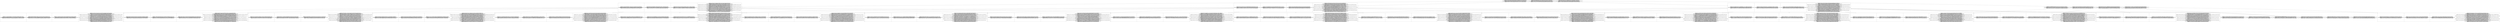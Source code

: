 digraph grafo { 
	node[shape="record"]
nodo1234567890125[label = "gAAAAABgfMsYz4viVqJt_JE57MMX2ym5U7JPB_3MpZP6zVAKWRzOb66uYs8i3EV4CAlEILppv0sXTCt_CSZmU6pxQSXG6rCXmA==\ngAAAAABgfMsYTKRsx-fFygAqwQIF5DMK0xkj_MD0QGFKVLNPGAp4rMkZ7wF7fiTFDrX6KuzabSuFJW31N4U9h3FpZo3olQqoYw==\ngAAAAABgfMsYp9NYiQisrTeCEubex8eBlVk-tNzkJQsAaP6Wev6LId70L6xXpOPan_BkjCLK6MUJcU0MhSNVv3qdwItxniMuL0AmbTLkHyR_0Mhypi2etew=\ngAAAAABgfMsYg7alzuiRJvqLcCZHF4ywh6mLbCObz35GeTMfeDjB0NvBw9GO59hfM-6V6Uwaza_QWSP4dxQhhIuwavXiqjnEiw==\ngAAAAABgfMsYE7QbhacCvVe7sdUWGNilIZsS1FfuilfQfaLXCu-AvUbHzbtN-Fem-7_gnssdR7VGbZZ4_2yhXKGP4UqeNHeJzA==|gAAAAABgfMsYPVIEzOId4GVK64d6XxTvjosHRy_0i7rrO-xPVVTFT-LjPLOuGy1ANMvUE2nYUm9QC1gCMlWAtYA_3ahKp-lc3A==\ngAAAAABgfMsYBarLMgI7HiDA8f7H5aOOyyQENuvhzGI3yMswf7s3P_06zDo3K43jcVmxusbRlpQq0Jj_b7T1yBcnTN2tsfO7vA==\ngAAAAABgfMsYRRdEvk40VWMp3iJ02H7PNfVN2gF4Io4Tu0KAJXKJpkB5Xg7NHc3HRd-hEoW047k5fp9CRcLi71u14DjF1cBSFOwYnvS3TRpmOqMnKEtiTbg=\ngAAAAABgfMsY_7gb9Z-kCzyocMv24RElYJz1XAbpQ1rUAHMHqvkZ8yn2AtXZmqQk39XFPWXBraKEvmE0oPYb33n20a2a1csUJw==\ngAAAAABgfMsY631WWpscZzpoNi7gw2VdUVAvzLP9pmTU1QcnHKwgKrzAc8hfNvX38X0dlr8PtZzPNR9Mz5Kih58t4nIKgYqEXA==|gAAAAABgfMsYwdZFdh4FTzMaZArQzNL4ivX3V82eYWnEqErqgPPkGmmPKrVQtY8TZ7B9jbc4yeFajCgjOr4WTfXk1xxpTD5CKA==\ngAAAAABgfMsYXbtlRTwFvGRZK9ni4lv_Inp17JmjlA930aFlcUUhVfuueYVsy_xF_--RcD_faf1gbR2NzjC7vco0s9T-Pqw6sA==\ngAAAAABgfMsY_u-DEgeUms2Wm4t78QWzeKCgGf4pUJAYhEJSQ5UGhnfDSWcWPsZH3HxhSYVuTuTbQE0CP6mzGPNnvj2WGTq92AvNGp7J4R8_fMQpINGqjf4=\ngAAAAABgfMsYf_w8ebENDAixdm_rgkvdZCPwRrXoYumuOgRqO8IvynjKOaLADdyp8OQyAabw4AZ8XxaZa0ERxz60P5lbEfZFHw==\ngAAAAABgfMsYy7WZU6dGo5JGwYZEq8HGU6iKQ3ISI3dF2Mt4SIQKfWOkiyrJte9fD9Dfq5VV3TWNI4aUaLvtKRoMLw9Mf_5ykQ=="];
nodo1234567890105[label = "gAAAAABgfMsYqWwvXQotbhMTH60k3SNEOfqAKd-z19JwKzv6B-_et90WUMZv_N6dYiry8f6bvnbAlJsucbw_oG0EFGdTEelAjw==\ngAAAAABgfMsYRWOdSQFgGZYZgo0qv6tYGHta8zd6Lz81srQX8aDJewdqFMSPm19V3LgKPZtDSIymU8Hf3apXl43xvTQmKkZiig==\ngAAAAABgfMsYX9uT6seT5PSGJdANHkQuBPfMSq7CKmxo6bvbr_LD4kEQTig8bkPS8rRaS8JSt9e6iBnvD5lYpSW1990zFkTC8nj7ObaoeBCbTBociZluAd4=\ngAAAAABgfMsYehnOIROECXJMG3Pui5G_d6aisLOHwKcuqzSDeyw15E8l4NVnq0CLGHhWDVOst7bVRWQqKnn6oBkp4goJOQTEFw==\ngAAAAABgfMsYdwpJg__z6p0GIxQDhVqppA1f39syiLIismAXNuS58FOA8fHjQxrehGDj3SyRO10Ffp1p64GL7_jYPEI6CeVcbg==|gAAAAABgfMsYhfBUUd9C9A-dpOn6QfspqpBMlTpSzLtG9NHmkDtcfvmHOn51CHLVlGoffGjjx1weeDCBAbGj4hIAPV_-wkGAkA==\ngAAAAABgfMsYEDvmtFMO_gb3C25tx0TbHta9t9r0Rcr1QFiwDkk1LpHOlTTLsFNo7yq1wHIwNuLQY3vYkpFVRVYRBkAEvBywcw==\ngAAAAABgfMsYCDTK1-nFvs_33DgmOSmJfZnBfwGTeGXk8PTWN_pMR_0OH2TEefq5F1lLZ7Je6xcKXl9WrVygygW0j53dw6uxiKxwQEpKU6ukaoPBSbJdiM8=\ngAAAAABgfMsYSMuxPpUZZ0URh-J1WYfmTaWpwzTflC0dxFv1yRRLOcp8a2r9Tyl0lPXG_sp3ZCIcpC9pvMqXMFHgipXoGW5iyw==\ngAAAAABgfMsYr0L9udojocjGo3a09mvpeO1UArz7n1L4HZKvf7QEL4Ml2icuICXnIDppXwq6sTpII1k9nqZD2f7FYeHcW5uyuA==|gAAAAABgfMsYDhqftzulpY-U3Dw9hthdiIjLMEcONetkx2fcnvYgUe3EKNBuGnC79PD2OGB1viqh2TeEF3OMok-QzR0IjbTfKA==\ngAAAAABgfMsYYK2b20pvL89RGvEYj1mW0rTIvNiIUKauHHtmAXVildCky2i_XLoPsIQcp_Rgv_x_2WG4t3qAt1Gq832ZuSgBxA==\ngAAAAABgfMsYRgtJ1HMzi4xNer6twVeGE-uz_a3LYaJ_R8j85sMjA_3tWOiqFemG6SwPdEZlRq5Z6sMguQcZmwpHwViHhJQcba23WqTBaKv851KDpTumws0=\ngAAAAABgfMsYIuTd6vVx4wosrdkb0EJxTZnequweZYmaB3MNaqJlKoDy7llmyKFqwMKlQ-rwxUnX0fLDQZpGqyNYYmYiVj3cbA==\ngAAAAABgfMsYrK4_54ZU5xy_5x3v86f-4909wx8az-1a3B39Qjpy7akVmwzxRUvQPYEeXRTn-oTGM6mYJ0jxcFDVMaXboK3BMw==|gAAAAABgfMsYs-TyrjdE5c91e4CMmY4Psd1aolAHnomVixY5FJ5qBIzjNeaVrSLPtX1XwLbmKGggSsGgHuMyDKWPqzJA310Idw==\ngAAAAABgfMsYH3ey81_YJI68KpwU-76qhannE1bXI2JSUm1Nf3gzgw4yeL47je3YJdoVSaqQWzrkzYlakaO0OwIvNbb_3bVCMw==\ngAAAAABgfMsYcC6iXrQFhQKzU9muHW8pqHz5_Ovo4dm9eAaXBewhmi1Ml-bGvxjfuCDKTVdBwroRDPfeSzu8t39CEUez6y45c1VvF73HRmKokFvzIbitJBQ=\ngAAAAABgfMsYuE-qjisARJ_VsmbHJexgvd42EGinaR7jEhzj2PRYu1jX1kM1_eijgwsg0qsMtpv6NeIzfrfRIOs_Wd7deaXWKw==\ngAAAAABgfMsYXFy_hi0A2FUkzTWyvk7YCdZh45DoB7cfetIVYYK1a2MpBpq6y3D3soerevajI8sbKspAmQ6UvPqOjyu_gAovnw==gAAAAABgfMsYx-xbhZJyOB4HDp8ufisgoA3XMujOiKzWMKxYXIOEEzEg4P5nDQZXip72oXTRa5F9Pb-4SSqC3SF7LDvdws_oBQ==\ngAAAAABgfMsYviIPpQF0k9-mRMJ4XFRgd_0nPl7YhzVdyEBA0GjyaCZouHYv04PLT9Abr2v1A3p3Ftpa0U-_nqqx1sQh3HZEzg==\ngAAAAABgfMsYjYQdP_qFJuH7ieu2Q6Hv9C2RCKs2YnCynMrZ7Dc9bNaF87ivMYo58Tgk5qoK04X7nRkafGvSCpZfPO3t4zJwHXzoy0Bm4pP4JwjtwhqdL5o=\ngAAAAABgfMsYq5HXWjZqkbM_JRKOp4nMJQ4xXODyKgXEGkqWEs6TEpiIGFw6tXyojn6JkkjTybJkdfAzNkfzxnMqN-a4Qieueg==\ngAAAAABgfMsY9FsOxV2E5UYzLoboPhZcsXg75C8PoD_bkcd9FVvfxTtTbkWG5gK51tIvSFQ_o-LvzmBiRnZpJHOGFXurFpHtUA==gAAAAABgfMsYjSCUfCcLFbfUSnI_XoMwcIG-pWM0WydE7i_ZMJlat2oQ8W-FcIaLeQSB6ggyRqX6mIuYbuolx6DEcds9Ymi03Q==\ngAAAAABgfMsYAQ3GPeH3kMyT5mjy4vJe29jRfn86_wxOfZjLHGqYwizt8wQUh9a4p2HnVJlAzqnaJTF8Ua8uW2eCyit1ee8bvw==\ngAAAAABgfMsYY7RD9g8YNBTdnezV9Kq7Ico8mOK7IYqHogCX3oUrmBkgygjo5JtiBIfKxxHZmNpQsUrrvZjCNnAw10YnhTeCz0m8BHv_9lYbIjEnw6M-lSk=\ngAAAAABgfMsYlnVMggn_MZ_-CYbrA6g6ymuB5KDqlHNj0W7UoRxrxHTrdHPyjIEmeXQnE3aAOi0ySx_7K-gerid7F-SkqZpGkQ==\ngAAAAABgfMsYm6Ovz6OMcw4le2ZZD7y0Tv8PgWYj62MlWe3FcOaNk48SlRoM-XKdNVVUybx1Z98m__QAZR3ioQBlTDuJnnvXsQ==gAAAAABgfMsYZ5ilQ3AxaSybyyw8Viwi-bCHedaM2oojHPgVgKW_XF76As_2-0ui5tXoKiEgZ3Mwy9YEiqxexB1ylLLCgx9gIA==\ngAAAAABgfMsY-wGOIj7KSSXhBAYnmHcQlb1_quMOwS4w7xvd-U2Miu2IsUcJmxArcvmjitvvkE3gkNIjhtkKPlK3dD-q7DWZDg==\ngAAAAABgfMsYGD9XN3wMptKJS31e2EpGf0sKD2qfuuwJv_eJbKxj54lFVMhNeWfn8QFk1Mh-7bf6qUsE9F1JT1UT92XqnEHZrdh-DrM6lBuuVpGWnwtH2z0=\ngAAAAABgfMsYK6LU225ya2Zzg7s7BuYtCJ7hejqEIBRhvUBSdEeZiAYk13PgU6NHNiqbKevnwKGPcOemdl3flHABOMV5dcbOSg==\ngAAAAABgfMsYfywOmLBkZab1u0R_i2Zkv31UjjBT1feHBgzRQe3mtV6YlHmrOhwEY75wqIgNGXomLxjDldb-OVcX1jgOgaMGVQ==gAAAAABgfMsYRrSAD_ZGA_vOHrieu9NM8tweqMv9CA1LXGIX38UASwAiBlcfSxhRsbDYXx30C1cQUcckpgqEfz8DudtK1ZF1Lw==\ngAAAAABgfMsYvMkyW9xbz00eO-f75Rd-8fZrcUQFgty3VX7ovjgf1552LfsWhkDENk56OUHnEIkoLe5JhRIpRuAVewFy4ds2Gg==\ngAAAAABgfMsYYyCX73hniqEvW7bV01UwtRMwUR8_d7Fb7olRtJZmKs4z5DdAqjSJs9COWjvL1PuPETwtc1t53UT-U8aq_Od1fuOd9R_f2TBaIO1h_3F8E38=\ngAAAAABgfMsYzY7XJfk1shN4LGXYjzU9uyWtwW8OSvwnECPWd4ATIaKwq2CsnWomoEMGdcKm-qEUrUcgD0PHJ9MyCf9KBM4hUQ==\ngAAAAABgfMsYbKhbZ00A9reMpZIT9TLG4EnifJryZDdJW0B-6jQLDHwkAmSeHeOInQNsouLBQk4-6qZf42S1gpFSL8-_Kgyn9A==gAAAAABgfMsYwT8MmEJCACyLYzLk7Xik8FwG6oJVbYpTfsKnEzrrM8Fx-tPS3JApYkGG9TLx7i9_o7O4tztWl0mlSlnng2eldQ==\ngAAAAABgfMsYMmQDDpN5DMVh3cBZT-1MrR-udN71RI8GbJbAJdO4hP4LRtbR_C0D0KVI1uxLc8lJz7WiaVTH3-6o9cnTMKHx6g==\ngAAAAABgfMsYC92vtVie5mIQ3fRIwyuaQ3FPSKrClENvlc2Ox7Be72G3CFTLzGLD4-UU-yv3wpGNLDlYL36UwxPEcOHVIrfoyGEnK5pa4NChUI2wEW6hoos=\ngAAAAABgfMsYkfNgNEk1XGRxQh_CBpiM2P17eP_ddxFsi2Q-kiw56T74H-CeyduE8onyhXdKt2bASkt-PpanrCFf08WnjHbP1Q==\ngAAAAABgfMsYkFuY9eB6OfX38tPFehrz5B1_yUC-54E-uJ02iYixJcCrC-yc7K5Xabzn9dniP7UBE0qkMIklua9L5FCVEcmDXg=="];
nodo1234567890101[label = "gAAAAABgfMsYo1B1vSjsgKQ08zfvXmXtBvKtTk0dolo_wjLj6JUf0gV3nDfAJefXHmzmDT6h9HaEj8OjuSyR5zfkrQzCvGiaug==\ngAAAAABgfMsYv9sQp7jdaGCqoEiDsBy2blgHAXQK3nHVxLL7t1T1D5J_m_x3vOi-aom3XMuJweMcg0KcNApCbtGvw4TJQuvZGg==\ngAAAAABgfMsYQls75b6axcfJnYgMsp-MltXMzjxKfQUrybHtQHjJpcDUWwVQ2VuV9QkP6GiVw4wIqN5LSAwxXbQey2zAdfnuxz7_ESJXk4cdJITsDUOGM5A=\ngAAAAABgfMsYHwJcgsgAQBNERfEhUxXXjx8SmGG6-h1wQRyCQ1LKxb1_vUuHQ6EQblT5Mp8SsrUqq6R4P4C9Cb2DLwV8CKXN5Q==\ngAAAAABgfMsYT3ar44Uov15fWRoRd-M5pOD017GYT-d6B8yBPqft3KQqfnBgaqd509nfJXV5N_S408VHGNGQcsNyXla-AuJXhg==|gAAAAABgfMsYFd4kdApHqGcEbrlaWe6tHHJu_i5WJEWuhF5culUZMxqyZ1RBNwiAh0MtfwXBkyc0ZdbFCL2NFfVPpbzdVTUj-Q==\ngAAAAABgfMsYdtMfYEmNVMj8rof8If7HAxKUdSzUQFFaEq-Qt_vK8pEaSOjNnWlIHmwcFhTxqZeCVqqy9PvnEjXH_yZTkQ1dPg==\ngAAAAABgfMsY6l2CRBwbkDuJi6RUbMq_gS5GSsSHnga07rE1irTTyFQ8KNF-SnfxsiZAdSwGoIKb-jduS2d1-fnkdqd_sLxHdWUKysbbjAkN7_AX1iJqeF8=\ngAAAAABgfMsYwPFOMQTGsgwSmbZN1bOXMvGngxWL3NKf6jaBh3B2FUSQqu_HQtb9fzrOmm1MEReE0OgeEpkXnacEu7qdO5QAqA==\ngAAAAABgfMsYc_Xhq15Mrgssb14VcGauYO0Glbdr6f2f2mBeY5wVQGd_0sgHQJPCvbf2lBQejTur59EwHAsow-47PIw0SZH2ag==|gAAAAABgfMsYL1-WZ1NyqF96I1ga5lzo7RqSF6K9u0qn4Xl3YXM0Msm_sYg8BCAcMIVHMc6ej497ymM9h_BhFgmpCIgeQaxBYA==\ngAAAAABgfMsYOUfNa5HsX0ZrQK3yWGqkclOnRVtV1FxsaIt7gamE3HfGP0En83EXFwekgXrsfLYZjYsPJQBAxNt_hXIw4nTISQ==\ngAAAAABgfMsYWcPMKm7i6gLjH1wIkpK-AUxzJ1RPPAx6PmeoUqxPeczh8P0j9Xr4zdYET0lAL5_-62ThO6vAQWPWlMMI2q5SGDiaReDvgRU2Or1NR_TpR6w=\ngAAAAABgfMsYFh-8B0luucVisGoTUg-tUBi2jtgy929VCLwk6plVrzn-ir9C8Rbz72VU_71vNBEYp7_3jetW_JmBIfeJDTnhIg==\ngAAAAABgfMsY5vRqRd9sohKF45k5KUJgqFDIF0Wu3Q2mYEWBKqnMvk3dqRMCXumijH27Q2YRiky55F00nvfUCbTwkjFQ56-RVA==|gAAAAABgfMsYM4Ly0OmMO4zL2SyZKLYjtynYWHv2pM8VkcpsvXiT0Nj6GVePV_hAMZC3E6vmqaPf1urFXizE7Qy-8A-O1eH_Cw==\ngAAAAABgfMsYm424Vc50BWNteQVZz377VQ0hu8jl1VYz2_Y48rcJ1yeCPXCoV2hSJnEmgKas5bjuNwVN5vDYF_QmwAK5BT94tg==\ngAAAAABgfMsYFBQ7UmNtvgyRP_2k-OgveUbWvFe5r8XtFBFL-UqnDL3aqXNb8eO5c-n0uDevfZkNL-k8ZFEwR8quNNQOGXTN15MLFkCMs5q8qgpUOw98Jt4=\ngAAAAABgfMsYPSmey_bS3smDxSVKlpitLBVRJIkGiEiduImuiVtB62vnhuGq6lI4-B3W50AfRNW4lAuftzlDrh_LeXKl2bY6aw==\ngAAAAABgfMsYgwb4FmF9SloNQaW4wH-jeG2ZwCFZdDPDcnY7fTetF-hZspt2sVw8IL2XjVH-vfj2BHJRSbf8wzr6010hQgxCQg==gAAAAABgfMsYITRc0JxXuIzAEJZPFunvZQgfDNmG64eE8sVwHpvlJ8A3HDOGXpx0shJxjF-oUAwizveMIqEbsPRoKVsUuQxuBA==\ngAAAAABgfMsYwl7r3p8VJe6YzjvPDOcezGtPtj50w2k-MOq7k3PfSncTG6TANx5FFs5TD7q7SO5V6ahnCiMBZ2SqYix_UI3p_w==\ngAAAAABgfMsYMKZH6PyP7aHyblxn8xm2RcX8_z7pfz3thyslWE3PL0SNj-2hvWf1iKNMUk_5CcIUPYYq_eMQPPYpbL3BtLyuaYbB9_llVYei33jcScCOnYY=\ngAAAAABgfMsYU-TdekyU4gcAvSNX0jnpKjwopT5AUTu6LFFzax4JxWCJV_Nx_AtnhpelJiWdUijTZ5mkVU1GdyzQL6WyxpRwgg==\ngAAAAABgfMsYs_F5lLKGqHtKLIuO_mFWGSqXxtJSxerofvgC5JVB70qSGWjnhH8xmGPUuTD3HyGKt4Tp11EpzIFOIeVYFhFhFA==gAAAAABgfMsYpYY-E2xRr_PKYGJBMkhkitlVN6UObM7yAHINtclDR66L_bG3viwJhfK8e3JeI5eTzaY7PHnal4VZdlpAfSnXvA==\ngAAAAABgfMsYr4LIMGrRTzpmr9ZVSVO6drZISvNzeREl903qbTZ2LbkQbu_UOFN8yJaLfx8bIZY5tqx_3vukF7rBNfDAKfqEzA==\ngAAAAABgfMsY0LNj7IPSP2DHH9sMmzCOC-ihIwWwzq4wa5tbHzlVHwgG5QqN5V9a_Rtkxe47JlEL1agU_OWX5dW5v7jd0v7yVNJb-aXiwQQ2a3ZRbkfbogg=\ngAAAAABgfMsY6bp_dIVM7153r2Nw9bgtL-PlCDJnunI_AtPyQvuUjXsM0KyBb1cNAjeoELZcY8MXy7lUcFF3kj9PKVL1G_FK3A==\ngAAAAABgfMsYtwAgHTh1V7UWU-MsViDRXQFsvLSzjRUdkSQnS3k3Qaic1IeMZyZwNGTiHKzyApcbmFMQanPye63Ch7MWRanrYA==gAAAAABgfMsY5JwpQahLt2IQF59r4oDU1oGKKQFNyj494d-HVzEMkTeVLZjMu1IMrSZpPbfSZ5U1qDJBx1-p_GKJFtt2O7Hw2w==\ngAAAAABgfMsY6x4Ic3sxe_hnTUxa4ickFnbwjgWAuxhx4CUXbBpzmfOQOGVM6wwQoAKPNRA2LfdPQkeRNT_-6uim5OOxZpknIQ==\ngAAAAABgfMsYkz88cSArDhtbrUvAYEQsiwmFOEW5_qm7HSMwKQUiYALMnaNgbam5VQlRfLvdnMp_86v_kODe00hloqMaicQQaHIuzvxiEUaqOZw8o6OlWRQ=\ngAAAAABgfMsYD8pQQHZCmNp7TBgGKKMV45T2sWBCrLQa-d9PIjqxNDytRjKmelP1_6KpAnN2J5VLRZQMUBKq-j_L88ZZxsZGUw==\ngAAAAABgfMsYpxf6MLWIqLPdZSnPPWea9bxm7Un4OYJs2IAwMd25C1KLqyf1brSvtHOg9q9yNbYCZ0WUcfQdUL7jVf9_qAZr3A==gAAAAABgfMsYDsXq6BpTBSyAlvVs38vHoRUIZT-fl38RurRx8heNyfoN0fBl9B9fAENhx5vqz_DPWbIGsNqVwo2rc_mjABBCfA==\ngAAAAABgfMsYiWTxpHyQlXWtbVEZnPylOjQRX-4eLcLsf_kPaiqluaXCwWamZ1qmsIILQd8Onsjct_zh_tHx5PQ0LKmYtwp04A==\ngAAAAABgfMsY8AoYhdSav3vAlIE0awS9qfTLkq9D8V26gNTLpM0t5wAMkF3xzzSp8DagH0JoEfXaqTbocRSElRv2JFF9LaOVgYJmJ86z3hXofsD3KBxdewU=\ngAAAAABgfMsYmtpc0cHnKuWjdD6DfOXELyFtBT9O9BhEajOI7FeNTMg-cAAxUOxiCfac2dluGrmcWwz-TndkLhznXqymtjCGbQ==\ngAAAAABgfMsYtDeJBs6KsVEPCsAh-Rge1K9qjiCz_Q-sKX-WJlsaBs3eSAfD52HXykewtEnuFRpqg3XWPZq6UsoK5Ig6FpPbcw==gAAAAABgfMsYl-Ek3MxocAa8MlFf1XJt01WCxeOkb2iMsje-vzlCHAtFmU76vRHFcydjOAm8aNdMJ_1QGhUFXmDkHusl0mXviQ==\ngAAAAABgfMsYirbtcL007v3YW_t8CuqH1Or5bSvcMgmaimxtgYyxrIqwZNoYpWRviJPMRLxNH-OKbejczfSWUlZZGMisbc2zEA==\ngAAAAABgfMsY8SRaHFLmBq2H1knzJo2N4ZOn9Eqol7JwiOBlE298B3bRnPt2Ft0EwgI3snxfkJ07qHpLmhFdv9oBg292lXLE3TS_315oKsJR24ZBHMdr4So=\ngAAAAABgfMsYH52hRPMyBJ2zQ7BszLMxGoQS9y9j1mvvNzJElYwkLWWJ6ZpOqRGkgilPOfP8ufDghcwy9mgvHk7Lx2XwwXi67Q==\ngAAAAABgfMsY_tsgvHqt63j5ITGqbAGcVZxCvn6n22Y87P4Ec7CnnSanq-V4UdKY_toigIcPIvssakoPsRSkx9iypfMTc4qTyg=="];
	nodo1234567890105-> nodo1234567890101
nodo1234567890106[label = "gAAAAABgfMsYmg5qeYMTP9pG8yNzCJh4zFMPsVGxPLN3_tYG9auoVajpkLACPh6aUCT8EMVJML3I2fQOOBBevWImuyHtngFRjg==\ngAAAAABgfMsYfffhs6lW8iK74POF8XO3Bmb53RV2NLhJFPXnqN-mIbsp-oyNHvZ-DINFCB1z7jA5eykR1m0XOgOjcihCqHKnTA==\ngAAAAABgfMsYKoflyMqYX0YHAPWBq17N_4Ll9X7DO7e0tsVQ3678HYMphQl7SDunLRP32YAvTuTBSX-623d--rP5PQALFBlk5GvRuFO3QQdlnK_2geRNNcQ=\ngAAAAABgfMsY0b1ARupXkuELKE0e189xBH0_UtjjnwNCU4TpYUUJ0NseL3hEqke5JYpzXSFifT1VRTTtDwsHrUDRga_-abJvEw==\ngAAAAABgfMsY349sFCEqtWo757dzuqCXBnbaDH3jPabgrptEN4IzfoGRYv_6PRmKoFXdoJ0m3-4s-XTcg-WS1iGtxlI3Z1TfGQ==|gAAAAABgfMsYr1zbGnktNPwzdqsDNQVmbHb8UUUJvMnyQwUlWNd-cm4fRAQ7l2-O0iD5loqbBC2_lztNioG_ooLOV9qu-nD1jQ==\ngAAAAABgfMsY7ynsYfTY8SzRSaRseUvRYptten-fqHYMR8KyRnV7vLZRX21P0rDqJ0WgxW_U-PFNJPyaqzJx8ywfNvZ6owUeZw==\ngAAAAABgfMsYsfdwXP3D4k4Ln01XWndPedOiXeIRVdrOn6P1htFvCXmXIPe6TUaYxeWJv-qF-MCzZoLxWQanl0bVkbjhXV3Cff8JahxfyMG7jP3xoOhzHe8=\ngAAAAABgfMsY54OU_p2Tyg5Tw_BvfGd_LzfueILLl37miDEnCVyk8CPop48op32-qGy4pN6Yn7nc3UTfWD0DTQeN3HEq-WKH3w==\ngAAAAABgfMsYFkNewva2UtsMF_r9OlZG75Ft9jGBbRBUtbpoFZpy5NqmrsJ2OYb_3wXty3QvB9cW-0AeT0lc67yE3RyE5eWbvQ==|gAAAAABgfMsYuxtplHuNu5rz6hQR1GqCS-K6UoNTBrSYGhTvB0Xc-GBEZQuZ8PNN0Yc3fIcbMmyhQ03WMSyUPyFgcLGGkwzbMQ==\ngAAAAABgfMsYxaxFdHCwxV1fNHpwmyZoQ4kvrEqFUO7NBVXrbXJD9FwphgHWNF6HHFaxgW1BACkKiO08yRdTaKi5VaYkdD8ZtA==\ngAAAAABgfMsYykMETG0A89WnWF6BRg9kTTuXdyVY12Ath9eSDbd8tw4-eufvYbJIep6I9EAlH_R0xvx-6lYEB27CsQawO6vWCUqiKneEvcX5f4jMXCKUK0k=\ngAAAAABgfMsYxlOt6q1MwYb2NLdY_DyN0mSPsmD_LyuOMYt8rIBRkiQWv6DK1pO3pc6yIiSqb35-cF4OzqjWgsOk2Z1Uv7319w==\ngAAAAABgfMsYozPIL8GNGqvpHiNf18J3UJ0I724yz8CZUKU0tu6raZDuqC8yARGVow-3wXie4YQ6F4YRyeDQJAaKG5Z87Fx3dg==|gAAAAABgfMsYb-h2I-REisFAY9cxoFq5tznv6cZNj5czREQEf0TikuayPJ10ZakXdLCs47ooQshbyWgabxzbFkPTxfsMEyH98g==\ngAAAAABgfMsYyfdA5-YbAo7vxI_Hu_sN6K3Ku4McAxSslyWvfyzXfUYxXtcUitrSheR7Z1VllE2Yf6EnQ6dHBXPSIZJyTAhU2w==\ngAAAAABgfMsY2Wb7MJ3BMdkP0DseQfch51tuCnIzRbBiDAVzzH0h_uXw4wSrAtsQ7RjC5GXuMP9inTFRTvhBN28--05e4mr4KViS2X7VSa6ok1eekl-O90E=\ngAAAAABgfMsY-P1JmLpCojNFTM3mlEvUtSuFqYnKwaXw900huHmsBYgYSu391EqTge6oBsFC5MXNL6lNocmRIXiAemLSMUEDyw==\ngAAAAABgfMsY1OY_NWYjZ6M5rxpZHXrg_9TTc-WlqXV3EAgqJMNsf6LmmOxOEEoQgMQl3R4M97lTbetxCZd34Z8uUOoMdfvdMQ==gAAAAABgfMsYCGJX9WXIRIoLuUTjnWEqEMFfHyCu_ZLUn-wqm1el_hmHUVZg1nH8B2vHM51jpzWdK2dbElwJj1_3iqTTKM72Rg==\ngAAAAABgfMsYFCNbXY2GihAQbPIjyhfcE6pynvZD4CRU9UG4L9LSZ6E6BT6azPd1QxHyTZBE5qE6xCbhlpwbBuZb5dnFg1aZPA==\ngAAAAABgfMsYQDIBbWdnmQ5ah4wckU0zGFAVuPUZgVAzHORE6DCuVqyCZoZfVUGjo70stzIFjmHm6rwKSiA8JpcMIE60-r6uaBN8G9IB4Rv7t9bLIF0KcuA=\ngAAAAABgfMsYmBDkPqPiDqsLMGRODj6PASr6Qnc7Jm5C1rhBxbE31XUs5zSmOULj8g7SXJOB3HFLFrUvP3RrxpZlJ29aEC_gFQ==\ngAAAAABgfMsYuGTkb0D_n_osB1465Dv9Xfz5eJBY5jqAzpX1RAmLFIHx-oa4RpVWwaQffP9AXHTUltn7EfORA9BY3ZROuIhAEg==gAAAAABgfMsYVphiYX6wEE3dB1Wza7FCHYCMyiKUlckhUs2QmKIdPc2ZPMz6sEmvYi6tBO1rCY_qUjpaQaRtBi00SWZ0eqr1xw==\ngAAAAABgfMsYn2Bc-XLpwMnxTVxKbOkQXQmwmnkUQViAcGuu6gAVttTTWQaSYycjLThWHb2TeYK591Lal120k_m_pVli1qrSlg==\ngAAAAABgfMsYxfbW9JAhzvkrOgFzwbD2vIXyjKems81f-8usaEGqemmpDHROTaZd0cz641rylvt_1aVxAMNN0CtDMK5DruJYqzV0IJD3CQ1JNOcGOxIbkW4=\ngAAAAABgfMsY1nGzT3YsLayOO6DMHG3anSkpm8VgGlsYbsxWFmfBD-I9GpMLxnkLYMvk-r99Nrz-sdm33vCgmykY762JVBCV8g==\ngAAAAABgfMsYxFSgN7vb1I0A8gEcdhuZhz2SENwdW4MwA2ykUf8mgLcJxYPT1vzavZ-UQMwlCR7gyI7QVlDnxVbPY9A6J0J3mw==gAAAAABgfMsYsH_Kf1UiIgkq9OI-P_kJAXY9aWK4_DnjJCTq3hQiRzxoDE45_vU60F7U1vCLOSpsN97jjS_yldi0Htj5-O0Wjg==\ngAAAAABgfMsYqpbyEFOoHvUxm14K1TPviNrAMUkulCeDv4SdUF2B82Z9sRHYGIgxf3lqnRk_v7WZIwNGre-cuY1XZ3vE64gPBQ==\ngAAAAABgfMsYgmWIsPc4TUl2GvQkWCqw_wkHqYqIbfqQnk6y2WBoGCYpsXWP2GhoGnJs_z4DBtjc5niLixp8bUKYXgkZdIXrtJPK1514tR_BR4fk4dXFmEE=\ngAAAAABgfMsYkyArS2uwuIj_ONKrQ-izZaaUUH-devnyA6JbFMGHBv8ll823u-B6ZDiopQWroAACA3ul9gNFnWULTtcF1SIcUw==\ngAAAAABgfMsYax_ImI7nolh2ZT_n96YFHV5xw72FpChlmb0drBuWYEKGKYGtJo_kf67hRAy8dWiM3NaD5KeVr05IZPdZdaUpDg==gAAAAABgfMsY4Dcvf3OpFMCLeIdgdWH4a3Fn24G9e2BoDm3aa7qpxervOGiFA6NE_bFG2Bc_uSd4msYKBpX3L2FCiPih9252-w==\ngAAAAABgfMsYH7ZNWebBOnZ-xCKNb7lYWWLgVh7xyFXNCu7ORVkoF1DJbe2CSsL68xuCsiX0SsC7jwD8MvMCAOnUEztLVWfLbw==\ngAAAAABgfMsYH5DdkHezAZ3I6vOaEo08r_2ZikJDIbeYKbHSTVxzJsQzjHHnH5Aqb1MbIia8wVx-G26VcjmnV1tvahskmfa_HnN4LWqm9-q-zTZhvWHQlgw=\ngAAAAABgfMsYypui2azFWlg3X4_7Udf6tt5Tw6fGSXeAKMGSqnolsxDqSI4N8UeiU3dnpbwJmbXooFcwzmqhSGCa4z-0xSHCQQ==\ngAAAAABgfMsYCc0ryXewwKeh2pYo5h9oKTGJYEfYngkLKQIH4YnIkvn3O1T97gBh7H65oSSjm1fYXWIqmWRswEOaMKq0WhQ4tg==gAAAAABgfMsYroFDLfGw8dAm4bKkYERiqVjqOX6o8inMVXzhu0GvHNAUn7Zi8OHnEpGJG11ax8doJt95xJO0ZDfIEauF0FA5JQ==\ngAAAAABgfMsYN94Di8GC1g_wc3I_JVJM3rr6t8dCMV5BXnhkBbDk1_8t2mSSybTx5ZgQhwKBxLMj6hXjGwtjjWjHq-vGz7WJ1g==\ngAAAAABgfMsYeboIui4o_RY62m9DeCSv3G6OtSYDfovV0OH_O1c8o2KgLAVU9QLgMRpqKDNJNBD6KSJcPeu3tGODzZs6La512Z3siUQaTWDBguBJ0_CUsus=\ngAAAAABgfMsY8LJuPWDOy8EevN516GKJefQmSoUFBuB1r9IHGsChJDRrGWZkvhl66eb4yVUiSStSw-73qnI6DSRKoPVIt0J17g==\ngAAAAABgfMsYNmd8kZqMd9Mhp7SGFobiYX0dvMTf1CkcaIaC71G-i9gecUEa58XRXHwRLmFZjI2zUdSvj959z2j65kGN5sFlag=="];
	nodo1234567890105-> nodo1234567890106
nodo1234567890111[label = "gAAAAABgfMsYYZGNVn7aC_lKuO0hzXkWcP7a_p_4HAFSufYDwFvZ-cCKcEwHZ3-2emwHkLRajzhS4jWTa4SdCH2IAG0VX1eAAA==\ngAAAAABgfMsY526Siiwj9L9RnicKotkFb8hy0S4KFYDM3DZlEN4eYw_kMdUoOp2Mhom33IP1HOSfgJRwHPxUltrBl0UxiuYB1w==\ngAAAAABgfMsYJhuzSsn67rEZPgo3f1ML0oqhL6_PQOfPVUPvpyDJql4FpD0GqYKJ3ZrPrX538sRS4EspTa4CQTMDM0hE_kQQhSADOpylsuDlxvxefCPP_IY=\ngAAAAABgfMsYwEpFe1gA4dFGgLIxv7O7_txNfW0t9mbNTf9QIpZknNsnMlm9-BWnWd__BL1Od_gZrJwjvD3sBe_-A6weAbAFfw==\ngAAAAABgfMsYQVJXrrpkqDp97eaT-Abo2pvlP4N9TmvJavx7sdie10w1cHD4Lic9-RYoTxArMUtXsYOPSNiJXXb634Tx56oDiA==|gAAAAABgfMsYPbS9VEzRlb0oZ6USl7nBNCNd6aOL76SUGEIiYjRoEpDXlOfpMwB7knF-kMRqSH_eJ0mYqdS4fXQk8SumX2xH5g==\ngAAAAABgfMsYDaXEA1bd_iliqwMV4q-PAVaoqipaoiAKKArAnHn5nll3_40dWbzCa5TD_SHmeyTlW3VVEonvl418vgfpw8E_tg==\ngAAAAABgfMsYZbEuPMkW86trmEsutUj6hi0qzgUMzJHA-wjEydc97JkU8pQ3bEGu4atImUfDucOnTwmRpodcSdu2J0hYGAZmpalFw0t2qNPjvYkFU0KN_88=\ngAAAAABgfMsY-LPk-Vfp4WshOYKl6mxhGkaVlN_1XSK4JDj7ngXHPj7CeWmNDVKUVsd6Xa8yp0da3PKQ2byqZsH27FRWNcL9Dw==\ngAAAAABgfMsYvZa20lQod-qg2P0MkUaTLHRp1qwxtLGr0ZjUVomKTvVr77a6FgbuSRa6ZY1DuDBwFUB6O0aCwswSGRHt6tSaIw==|gAAAAABgfMsYQx2mA9rfaYKyH6ARG4INgU-CiVvBOaQ1dmpRdQOGnGQztGM22DNq7qGoNRDZrMTB77M5qssMaRI8aN6L5-5jEw==\ngAAAAABgfMsYSlKzA8TNzDOGrdNHOCxi2buI3P8DoTFErQ2UHljD_MBwtk0IGSo6H75qF7a5m58T2eGrU28n2B-zMcv6iM4klw==\ngAAAAABgfMsYeJYWL585Nb35Ll6PETmCCY4AyoOIanPb0WrRCpGOi3Sz5VSNurqOCT-FwglqCBXGyDGdoio04OdWRmSpQ34RSTenwNd8mOemy7zi3W2hwlg=\ngAAAAABgfMsYYNDxFt9VtSUV4Y1IAq6QH3SBZ5gW7EcticLCGY0cOnBSbYeCT_l2dNaBfbcca6JfvD1-iuZYqS-f9fZYtlsZKQ==\ngAAAAABgfMsYVS28JFJh6qOaDqw95zziQHI0nFBJbe_gk6nK-j6VKEsIVtOSrTX1QnifUXsD0UwePcUB7LLtE1iOXxeLvHAvQQ==|gAAAAABgfMsYSRuURL3nieoNHZ-pV_Cy1wJIXxdsrhQ4z2k3yymlQIQ4IY0-mdEfctY4fauq9dFSJU_5JuJZpKjlKrROo1LP4g==\ngAAAAABgfMsYQ_2xGJAQUVhoMgbMKMG2wG7dS9ZQg39n_XsXgSCFfYsMo281YjHW_mj3D7w5pUnCf1IKcQz6Hd4GrnBiznMIEw==\ngAAAAABgfMsYaNAb9hk42jZKtJwzvui4LoDbfZTbSuV0xU2ycptodMsdIwnkZjddBnggmwha8-yrTUx91W4hv3TVPZ-H5680w_ZCrYGpVQNh2At3IhCFhpY=\ngAAAAABgfMsYEXxgljlF7qgzspihkLCp9t00M1LKXc8hnS8FmY7TF440kNA_Y8eGnn5BegGrLS14VBA-PW0WDFIqtIte5bl10g==\ngAAAAABgfMsYoPvQnjWz0G3P72ei3QEFQ3RkyYzE3njCXblE760w71qDDD4jW9KsCKP3IQ0A2EyDOCxEB_MCGg_mjlDKxZ21iQ==gAAAAABgfMsYs60qIzJ6GpJWcagC-1Qb2FOj3a2cCwsp64sgme3eCUHvFIOfKgp9UUGxaVCS-Q9mad25wFftfb3nrqDeb-bTMQ==\ngAAAAABgfMsYY6LfKMA0FFhaKYWTNiz1LEvuJiixfBGcPmKUYO-feuKkDyaYp4wmcYhhh4T_Qtt4Eajg1HiFXId6_5rR3cPGsw==\ngAAAAABgfMsYqvHFeLy4IANMMwNot79eNXslPnVxS5wuQd8eqXBJun48vJYu5AdtxT8lLNT70f6q4jxQ9SvtpuT2e8uSSkWjLCN7pjDacCSPmsiFzhPMz68=\ngAAAAABgfMsYtybu9urI-24gEeviXOpobXTuuhgGBjLJBM_ziXF08zqUu75SnS-5CwGvS6x2uKyVaU09646ubfYu8txJxIBpLw==\ngAAAAABgfMsYlSNo0GOLTq00gd0fnZw_v1FsTTvnDwU5So0igxb2BYdfHnLcc2DtX2-M9i7UIcBjTR6r1lsd1SiYez8JFUU2Cw==gAAAAABgfMsYHhTthf3BS2YCV9BgEoO95a_qCMVAsrQ20e-ppsG5qaZQ0WbwvWmq86s3WdPI4zRzxqPkbYgA8HkYUlV58FyxUg==\ngAAAAABgfMsYuFvMg4-VLw24e34ZEAOKf8_p-Z40gAnscCZg6-853e_pEAIELubXX8k-XlRFzEgy4UiwCMk5B-ztyx3LDu683A==\ngAAAAABgfMsYQZznIUtsPAPyIE_aO6-6_wwtWeCM0M2JHIokmv8vjqKKAV9zP3ipNLUeOdjJVb_UVHk-s-49Ww3vRzIEYYyuYRoxgdtZsJkzbESLJz-ZRZg=\ngAAAAABgfMsYEpr2GvLtpnWQxJ5xQkriU04xYrPxqGocLl4Pw_NZKnnDi2YAIizxeLA-S-xZe6WDjUH8uI0CYGPN2mHfONms6Q==\ngAAAAABgfMsYBvhkTA7VmipWWTx3UQeTz4vtt7sdky-18Ubz_mr1bWlzg0iim2QkBtzuMHBIXpux78EoQNl-H_PUWIPdXPzCvQ==gAAAAABgfMsYZt8STFTPp0xdypZPjhdimceavvyR_ekeHQHwD6deeLzMkJIAdjgefNEceX94fnXnrl45b53_u_PtIAcnVfn38Q==\ngAAAAABgfMsYb8H6zrrIZtrjuGvSoZ4WahOb_5map3mR47-rXZip4hwzb6-at6OTu1OaX-G3B9GKPD8AENkUXS8Z2IJIxMYuNg==\ngAAAAABgfMsYvwPK-8Q7IhLgXG-WJT7Vm48xv9eKdTJHBu1mJ9LJfXR3lYeolWEt4LwHRPmp6poPq7gB_K5cPHYPPHUFUjySMW9yLiGzaJKA_CnNq0wKyr4=\ngAAAAABgfMsYifbGKNn5ckEaqvXF140YCi57m_72dvj5W7j_HLv-V5NWttzvtZqS_Q7RjXI88feC5X_jDm7s4z9PlNX3tg7DNQ==\ngAAAAABgfMsYaWhfNWYjFbSH4pgTvcaHJKRWtd06YXNH-rGy4UeczoZwlxv3Z4BsH9uLnF3ij7mOyR4RLy03-xJ635Tq3F4yAg==gAAAAABgfMsYJAflte0sYLSKlRvqRQRlDUJGx-PhM_VmzGhhxLKCKmDh8eQCAjPRP95yNXvuKfyhh92M-5QR5L78v7nKBs_L6g==\ngAAAAABgfMsYmjuul53EYEbXt2q4Be0dYU8la9QQQI8YS9cobjUhb2lo1vcIGFNHpc4pBcoDibN6Qj2YMSI6KPB1L5HbTuXrog==\ngAAAAABgfMsYCSmDkwhmnZP6PbA385DqtKR9xQomvYFZ5lU8DPDRXdZWsUT45EGsDNvZbvlAiMqq9FbBs57jd5jQ4NqHkx_nQSuKVTGWDbVdBJqS7_6WWu8=\ngAAAAABgfMsYPPfGZJG_tnnqotOhNRc5rDvESh2tj3UbfRILsLWKLF1NIGdN_opcoC3YDILkm1ZMsHSWdCIt8uUvY_oxzWTAUA==\ngAAAAABgfMsYqyRUl3kvq5EsPFTjVpRiqlR49thBjgq09_jVRCtCixAy8J6g2p0BNXvEsZBm6UXeRr5hnoQnC5oeM-Gm1SjS_A==gAAAAABgfMsYdtApCQoDNCoF48fHLfreMrLzg_k_NfzpmQTdfi1shsst73XI4TSofPVo3Ss7S27K3-QR9i2-X4eKVxKKXQAfFw==\ngAAAAABgfMsYpD6689RmBtOdVhB98vkWJffrhXhs0CcPHGlG5GAwU173eSUXx1LCFaiAwxl4dppOPh8b5tur3pn1e7fCAzZlMg==\ngAAAAABgfMsYGNJv_qf8H5MZwTm4oDDjKCG49MfPs1TvXhT6WaYi0pCy672v9YtCCXhJX9EsXcPQVVqrSRt41qECAKkmaIYzFux2ct47GzDQc9LkCtLucaE=\ngAAAAABgfMsYWX7Mh9Dx8QrB7_df0Z293rNp8THP48yR-cJBRGAUecWCd8cZvjvj4cPxccDYQS0Fd4i0bEY2POddwLeLA8o89Q==\ngAAAAABgfMsYlODEIzagdgvUq3HYDSP8ZZOxPPSsyb16rO29X2EW8v-apdsMZbt5BJV2orbk6RL-veIjC42OL68rM8NibYlI_Q=="];
	nodo1234567890105-> nodo1234567890111
nodo1234567890116[label = "gAAAAABgfMsYIkI2Q_DVxp9ORdYaumwbsBNdCFfM_XYvchy55Rrxjta0n1b1D-51qm1ATxjI_5qlPVH6zHZvpW-XZBiaAbVeLw==\ngAAAAABgfMsYSYiGdQEAFDNr_QT60YzFZTilQa7RlrRJbZHzghZUzYDdQDS2wS4bkzAB9YzBQFbmdekv-bv2Q0K50J0fEuiluw==\ngAAAAABgfMsYFvGZ5dsfYqJlr1x4G78VDCdHA5PSi8COQp8RfchZo00RY8IvOUrCldGwyJy_QGE5gwqYqsbCLdfYFWIlFK8d37RNO4zrkY6n-soCQDPjfjg=\ngAAAAABgfMsYJQnuao0eW9_CqkfnBVnZZvuxfXKAYbNVOamvml8J1TQinD7RT2EUKEi_YaZE75W3JHN2K87WDTjAYZDA6_rwvg==\ngAAAAABgfMsYWpJ63U4ax29OgKu3sdDQdyEqfHI5NjGeZqGQfRcTmjOWL0zN3ft01rjRK9mK5vSBjHZubukYzvJLR2-IFohpCA==|gAAAAABgfMsYuwPdjJcdIj21oFmgZJM31IvbOjhenNOFBC-eo0J_ugecoFaq8FYPAFkQSzpDj39ciF8Huwj1l69BDMLnaPx4-Q==\ngAAAAABgfMsYCWJfgs_bfrH8U9VksLFIZLB9j2m09DSYP3Mfkx5X8lLY_Oo0rU6TnNASEvxnSXMPmZ7eDMRVl9gLUBHF5jigIw==\ngAAAAABgfMsYJ9pv6wC-MSG84hCc_O2EXi514Jb2JqgnMdZjMynp8AVAqsT3ZAqv8n38MwrY4NIuDKdpO_2YAhzuJJosESQ0mSTl7rIRTscr-5SCTLxW-1M=\ngAAAAABgfMsYy6fqkccz3JjpqBQvnIfTWlMzBDzUaRSFicMEORRiyn2ONlGYgrE-E0fqHDZfyCR-amwPnBQUst3gAIl_3YS01g==\ngAAAAABgfMsYgrrt8q2b03Ku0achjdwa7GX2o9DQ-gche6W6F2SaIIDpYEtrJNbhwtm2uhsaft63wyLlvtLbCio09vdbnoOdEQ==|gAAAAABgfMsYsIdywx77DOV3ZeWc6DGTBXqBnydbukCF80xeYwSB83NGSj6XeQPYYWaZDAV3iwzMyL9OLviQJK216Xvw2hM1FQ==\ngAAAAABgfMsYw2apq-HK0761z-dwbpSMVPYwwrmSBkKq_8rByUdCz9NBFGXCRDCfECRD4UiWNBa8g9sRO5Tf6upz2KJUTz3yBQ==\ngAAAAABgfMsYCtlLQ3ft0fw_0rmeOiBljGuj81JULgk2M9_Qx9hXUkXp5A4MzObj6k9QkHic1e3qtOS0RwX3Dhz2O4Vj0pf4fwmop35aXfxYe-1lOlU8iNw=\ngAAAAABgfMsYpwrRTTNDssutTGUbGjGrdJ51TTV6IgrZH-wBa_hbVDXl2O6bvFdOJy5nMXA6rUksiuD1o8YhSBQlah2kGyTIjA==\ngAAAAABgfMsY04ylYYUU5jcCDZJnWAHWM5yW-D5MSO_lxuSEieNLEMVSoYcnsKr2_F0GcmKVFnXSsurvrylQf-x7nQkd_WnB4w==|gAAAAABgfMsY-A4e69x4fZLErlr25LUVA48muXnyP8QpY-PW2P_isioKG-cGIdumn7_gJJuwsaltAPoPeCQn7HCONFhp0zvsPw==\ngAAAAABgfMsYBdDrHdrThZfssZbSWVkNGz1-EuuL86D83qrL0Y4j3pnzngRNJiU9AWXS6Xh64Lr8-QESrmloy6fHYN7uhcu_Pw==\ngAAAAABgfMsYxOqPi3M0IS9YsA7refPogdkVdf7s6NQvZmxAm4IQ8QRhZnQFx7KJjsdU_5z_lMWEyo7CHgxGZeDSwUrcMvPyXVFT51szZ6nooQdgJptyJpI=\ngAAAAABgfMsY4_BDkJUX8RgSSPiY-jCGcFMCmAk8uWnLAUX7DbY6TgXR4oAnWZ7IuPNy1zo5Ix5L_O3WnxV-jnO1CUnau02sgw==\ngAAAAABgfMsYNUmclJTfKqFrwYyVO46Kg-UxV6q6TrBWiQ9QhepZbI5YO0-tSHSUVO6LFYSBLwAgXpkr1xsIgCYBCKKA3sKAnQ==gAAAAABgfMsYCZ9jbOE2ycDGnIbD2Bk1G2dKC5PgfGe7Sy_UDWnEUIYLWJKtSFKdOEfXpJXDWkQeChj-XJazYPpp56F0SMU3aw==\ngAAAAABgfMsYmv8mNEdwG4X45ODZbkiOrWbSALFIvzhcG-lHa52SlfUAQNyXSIw6F0M2ksuOofw9bpbeR7_yjHrSmgy88PeUCw==\ngAAAAABgfMsYCHvp7SJFV28Z5RLyljd41NCX6cjDqWi9tCykCGRUctqXd9SueSSsSoNNEl6mBBjBAGSZROVaKmST9zmZj0Phenl0-ZijqhJTU5FPCul6WSE=\ngAAAAABgfMsYsE5BkapOZC8xxH1LRgbvuWqW0dkzgeJibi4iyFzNlD70nCa-9nlEGW3y6bsvasOZXezZ1t4NC3jBzlFaQ4ur2w==\ngAAAAABgfMsY1nr3ab75GzCASscZcXHQUKphirLR1CVeuoSSX5jHIHpmdPUyytlo2jerIH3KTbGKoMnE2eY-qrW0Eqm58RkheA==gAAAAABgfMsYG5GmzJxVaGUTaHL9WUe4L6vH2J3aDRg0i7_krbTEePgErXC8BrAuJ7TFd46z3-YKSRhCUA-25F_KoM0Wqaxlpw==\ngAAAAABgfMsYBEuqKEJ3Dw6zQeRIFws3R7cZS_H3Iseaqkpdwn6cSqh_YaAfriyYiDW0TfaAvCJFQQVKr9INi5DPHnpqQHMi8A==\ngAAAAABgfMsY3VlT_QmmhnF8UcwZXIDqgfcrpuBj0FluSK5NJe6Dpjlurcj-txsltO29wZBMcMBb_WOL4N30MjxoiUj30v1vizBXpJ-lTWIbTk0_aeahwZE=\ngAAAAABgfMsYZfOK5nY3s9eUInY6fRdCaksoBBPGzSdknIuXZsiWD6ryMkSJiHhieLWEMad0fdpVT9It63uY49274pF9_A0vmQ==\ngAAAAABgfMsY1AxayPUZjGqDIBJs-mIEaEF6Kl-rfgnhpFQ7PbKczcqoKIA3an_xydFaRdTwJHiL8DGHc7JIdK_UOx-x6buXNA==gAAAAABgfMsYCC73Qrib1lrV1RyUUZxlDxgv5Ox2up1fC5wqToxtcjnCsmFzV1yzUF9eF19FiSnCYzliotrgjcb69yXkhWdLFg==\ngAAAAABgfMsYp3MwQO3WQJ39FoNDEUQjCHFontUNw89O6_cRgqVTO7cRK04BabQU8jrD344--1uFGa8A0baRbMaRo9HDTZ6Tow==\ngAAAAABgfMsY4bBL5qPu5V8-wvpvcatRh9-jS1PzXxxTee9_whB07fFowM2OEVygrLmcqS_YekJW_QR3VRKcTupeb4K2LBZ8lUjGexxf3JO4w2Da5UFc2Mc=\ngAAAAABgfMsYh0-j_hu7E11llrjYByc-JpVO1cVhiZ3NRMzwQJtMAvja-yVIaXeQgx0sos4E_wnIHnIC59V0r4BVgywA3rlSBA==\ngAAAAABgfMsYggUvJE3aJnGu0BD5ljA1GUzQyT-W8BibM0a7gOY8WpkszHlFk4bXDx5kPBBEaJvMftYN7kbSCPbUb9jIHnu82Q==gAAAAABgfMsYYwVKD9mg6l3IlI0gk9gD5mlYy3CjJxJZpAdCI5NNZGN5p7nU4fDe008cw9gHiZnRiDMoyYP7HqvFynWGbt0lhg==\ngAAAAABgfMsYyxQ5NIHNpoVdWE_Dk-VUmFEok9lPaS6K9nDyA5c2OD3lWWmEnMBt_JY1t23w4aOq2qRI1fKR7Y1_MPnCOalIJw==\ngAAAAABgfMsYfoRPbGdjLMwtoeFVNfUlebnexzhQeSwUrlxdm0mse0Cf1OsN8rTtpnm29ee3YzK_IpnFy4OWNzS0NTIzic8s2jBHNOqBWjsyvsX_d1Oj5ow=\ngAAAAABgfMsYVT2BbsRuQPvyrMns89lMDSPUFfogLh-oFMgm8yQDtJCSOR1_ZVimcbdg-aXVSMo6zu0mu2dBYLtbfACvt4fd-Q==\ngAAAAABgfMsYbwfwleQqtuexjbNqn-SaI4KqiO7s_v-stJ_nfMaPnemcufcW8tGqaoXG3tQcS9VW_wZeHrMIa30GBL2iSxzl7g==gAAAAABgfMsYKE2EWR6KeQ4J6P8enTosrsS7QLvtEE03HnWLGDO7noSEIRs4XF0WASImGSPWDstCWr12xSC5e6pgVQOdbjmxyg==\ngAAAAABgfMsYG0Fz-hvY6sPm6vpyOqtT2hz65ow9_zcR0gMcP8gOQl-ZshdNIliwJfM1SkL4aGXdprDyE0Oe2AN8GC5z1_-NdQ==\ngAAAAABgfMsYuYH8lifiKowhLsqZbMAGl_Wa9LM3XWCv2sbXNLft4ht3ncNcutT1s6Ess1x5M9rY--ALhuLZR7065IPGnZDrXtumn_nSsqkcEEeR-LQWtrM=\ngAAAAABgfMsYy9hBbDAADNB_9CyFbvavJA12ICTGcbyQ6iL7lkWWaCOPakvbovafW_1WDVbMo6bcZJzuq3bM8Z5T6kcic6yY4w==\ngAAAAABgfMsYa9XQ_PeQ3IxYYL1DBeZ_IYAGQGnnXql5twi33UnIbpMJRn1RvBSN03yyFwL3U_ld76GTby9XRp8sqh9avDG8Zw=="];
	nodo1234567890105-> nodo1234567890116
nodo1234567890121[label = "gAAAAABgfMsYZkqWoqM4zD4AQzBUFnBB8OZzqszHhhc9S_ApSGgR9vSUUmzjcSIO3vg6ho9hDzPlCrgh1oMhEeU0WjUtpzD0cg==\ngAAAAABgfMsYYsL8nze7h0Z0uYjPy8l8Ify4VdJbk9mQbHq3tjzmayYBLvLWul2_CSv7UlqAMwwJ4xYTh3zg9xTQaJkjJkWtEA==\ngAAAAABgfMsYFDfiYXZUJP_z6-44qmhyX0ETWuwestSr5xq9bVU73S5I7Wvawj62s3xMXfrUf-o5i0KuQCo6E7rD7wWzWHNaXgOiFIiA-2nlGI8whsymztg=\ngAAAAABgfMsYJWY8oNQxjxKHRnZvoRtEbbq8qA6-hmJO6SPrgVuDlQ_EOtTDv2vB_VwDiSNkwkclLVdQiDiKK3MTZS2FIDr9Ng==\ngAAAAABgfMsYc6BlplHIAuNMtD0SPzh0KrYFgvT3QJe8nEcdVOIxvy04XiK-dVEbQYwdgo-Df3EDhA6PDk0sr0mXQ_KsGTo99g==|gAAAAABgfMsY1G2f9pfSElQSS05k2wY5xWIVIpZZA2RjEklVSAMv2K255LxAQE2UkE5iqABuNZrufyZmnNfHoLn1mqokP98Cew==\ngAAAAABgfMsY1TjlRcuZyRvK4VNbuNAeSVm_4oXYmk29BdFuy_D5fz96SeP8yJr3urBi3k_D7ejTGm_qGkzqL0P2p0nr-CQaWw==\ngAAAAABgfMsYzwkEJK60j7IOi8y4xesolcuuB1wFmN3VuWG2VISwOyflBLndHDqE_je_wKKvsl9X3g-pjIty6jjnH2dy-seVdWLDhc6mt77Uft7gTqNQowk=\ngAAAAABgfMsYkYGdVjQgpgEQGa2yANOM0gDEAw3Q8DWCeD4S9fbbUMH0mRb5ucXQoxtMRNq25ETutEJCGiXyhgO9qw_PwOqknA==\ngAAAAABgfMsYt6qrRXvd7Feq9xItgqaPjCHWUrushzTjvznlk9aKYYOVugF34tez1ehPcOXiKxdA1EbB2pWKD_wjaZ2Cw5u52A==|gAAAAABgfMsYHusNRK0Ttkzbn7ZmnjwdfX89UtpFp2qzVfSbR5a85j5rHxue-P59j9yGXe9XLosAR28J9Y4FeTfLyRj2lYVz3g==\ngAAAAABgfMsYroJT7h7MXDuqiEG0iwR0Mp_b45P8QA18KPWtWXSNcjgBG_KBjKw4ix_LId62xlA_2Nvk9VSLG7LZ2YCD80PEoQ==\ngAAAAABgfMsY0gGUUygHdd05Z0QvQ-UagujH2uDoNBW7QrqyrOuKIOx6h33kHfOryZe7t7SAsNte0LNpY87tscmPU9yR6-DxF9qun65vtRlbAkzcGR7unls=\ngAAAAABgfMsYm04bMPnlzU6zqC5lYiNixir6rQ7YoSdsCYD6_cOosVACTfqaeKq6B1yczDv9yf732H5va447gjOG7XzxO9OoeA==\ngAAAAABgfMsYEYVYYR-V2bsIF0InjIq2yfFEDxGII89l-LGCTpsFnvC24KOemf0rho5QAoXvevQ3MZoubcDYVjKNEeG-2-4FFA==|gAAAAABgfMsY5_jDGW1-pDu9jUSHiX9h3slbPmdGvDsBwUsdH9IlYz-gHEs5WBq4y9rEdAxW2AuSB1OIRTdG-ZkGcYJ9TCd6uA==\ngAAAAABgfMsYfy6U1hRexqhFpdWWhPZe7ZxAiTWQgHj88VcTM_ZmrwLk1pzJvVF0daV05eZbW_HOmahjsZLxATy0l8Dlajan3Q==\ngAAAAABgfMsYDqThk4xHVfPFXJzk-z6njjPI5Oeor4CBp5Io9uL_iQChWulYQjRJvu5g5KYSke5yFDgSKWirKE046y2eP2DE8SpwWhxR0vbribVzVzhxQGo=\ngAAAAABgfMsY2NtuEdbtusdUwZuozW-7DNgw_tQ3uNiUV0TgI9VDdB3b8cSIYEG3ja-V8XIMjktZcPLVLa6Hipm0WYcsHg4xxQ==\ngAAAAABgfMsYipntjYhMVw_ZZ3hqHu1Fm_AYf9iZ1gz8b8Gz5VeP1ERWdVIC-sXIsBBKuflrjiwdD1UR3GRqJ9mw_dAalhfdoA==gAAAAABgfMsYwexq6dZdg_C3R-LrvuS3Qp8zHSYwrJqN9SFUAIKuSJBmGJStntjYH8YlCRTm54o96peb5q_vo1QHSS-WFBsUJA==\ngAAAAABgfMsYOAZDfFXzbKGocSmOkFh7lMPXfCgX5Dg5x5bwSp5ju3EuStifolz0eeXXCJMS6qZ6Al_xOAoitGjQVQilQvlodA==\ngAAAAABgfMsYLzjlZKYPqrwkDmVAPUMlcmRwZZus9AP1Rp04JUrWhrCBwuFr4ldpztflLPIT6CHM8JRRd5JZRr2hV3EVAYEcpBPc6l5KMYJdUOj45zhpbMU=\ngAAAAABgfMsYjBhtYLb8nse2DtQHF2JSBezhMreSkpHYANAjknP-1UEUg6jpU2OnWDom7M1MOhF6D5WQpQfsheAA_91iJqTVXQ==\ngAAAAABgfMsYXIjbNyXvoanK3Ba9TBOKpgOGJ0z3y2NJ5j5KKeBvX7pHbC7x7dSaC07ISjNWTiRPz9SnLKE45w1T-CJIrJKVfA==gAAAAABgfMsYH-Mfut06qSHl9HbFQmegFV4V5ICd8Hs9PZvNBe6xzeRazxV9o1rlP0IwUMcgJ6iOudoMUVagyQYmChbfpLY9Kg==\ngAAAAABgfMsYhIpgCfyMAoLcsymnRUX7X355Mi8kaV-FKP3r_uZwBKSDEJJOEDSRBiN90_UmtZRwiIucQM15rTVtK0TkbtMGRg==\ngAAAAABgfMsYrUelkHehNuRIe_Lqk7c5FesnXR0rrfeIfBWMcDT2NBIkAXnZAQ3tVeZ72PdaaY-pEO1PADnz18N_pvZk-dGg9gT9bkEMV_xDzTxmxTV7TJ8=\ngAAAAABgfMsYhy7SThra4hpMytjMzmwFOxlZXE_5TI5cAoH9Y6vRioeruAuqLBMTCf5mF-WGcETnX9YHF5sdyGD5aELT_FTr-A==\ngAAAAABgfMsYen1lcB5n4ck0Pipm6mVLQ-9L79euaKOuql7kVpLgkH_PQEG3FQbZCF3uuLOZTWOKzThKAPQ-5wog9aX8CROpVA==gAAAAABgfMsY7JQnFjZz3N_GrVE2rtWcoQ9zsCJOaxYjvJh7_Z1Fl8_5U7Ac4932Vc23Wcr0YTVg4VB5m2G96mCo0xuNpbYSEA==\ngAAAAABgfMsYfj80j8G-w4gLQ2uDGgIrqCCQWEclEFKNuJxgUXEFePoP6FekVadF4Xe7mzNJq17MbJjnhbXmpP2mYmNo0Od0xQ==\ngAAAAABgfMsYtruSnPA6wsp8w0S6QIPjzGbSoNbymp0fOerBkaE5dsVDd5Dfzqrtx2JWODRwQ3pcKoxQtQfccPlVVo20w5UmP8iP6k4T6H3-AxmBEhT_CLc=\ngAAAAABgfMsY06ue_pbX1QKB6YUgzS4vCkqEeHT6ul_twDcJeVi5S_FdenTrQSQqZaLMnm6WkjOYegARRlytWCR1PlJjKiAMeg==\ngAAAAABgfMsYhBFLlW3CNsB1Cl8LmjyMXOMiab_NZdZGpRt53drY6m9bhfDMrHdlLQ6T2n1FWpHtrdYheJtXXopu4nqSW6PBcg==gAAAAABgfMsYc7qUvYbGMOA3J5UijL5lOZ_AjZzZa0NMwXnHTjVVswqzPwUa5dIGVc31KKv_EsnzQZAhaUWabBA7WjBeMBnw9w==\ngAAAAABgfMsYKanujjnHzmWD0v2luaspAbA5iMXjo-QU-PKvFbhi7rcu5mxpLwnYXbmlmCeZTqciSVraT0jn7CP1SNZ5BPVUew==\ngAAAAABgfMsYgQ3uqWh3wejy2SprRiR-znoy2A4Iwaohd5RK_RoHr2yryqbyjMwxwS3mRmdWrGNM6I0s8EWYFCO7o_be9I2tlYfmOYAm6CxPoNz2-nE-46I=\ngAAAAABgfMsYUdjQiEM8EFuTUmJzWqFb1N9O2ea4deOCv4RhDVpKoD11KakszL2s410kxwh6yZ_ZdLcuqO25JnxwDDI9VTSwNw==\ngAAAAABgfMsYp-hVucZMr8p9zED1rgPsLavO61dniIBpxX9rZGp8_n2VDj6ALQ9pg39CFc1GnlsbxVgd397NNlm3qraS3QllzQ==gAAAAABgfMsY6paLWYj4DazqQzw4PFUdmMzXNLKLjZEd-ueW-jY2vbanAUdkicxS0pNdhxJI9LOQKIICGhYAHoYTxS2j-DPAGQ==\ngAAAAABgfMsYDDsN6b_0jhW_tcgEvL62lvQ6vW2Z3Ip4DCgBexPnHLQ9F3tRWnyIrL88BrbH-qL0oyAPfjxo5oHs6xMr_2-zTQ==\ngAAAAABgfMsYF4llpTbLIOQ9kfiXY2e47LGDJ9HQ-8JtI5UUeqXIQsYxFmnF7aiQlxiYu48UbmbPjG4A3crd-mZ9mWjEIQf-_QWzkRgzAprl7kkXqU0cspw=\ngAAAAABgfMsYB0I9MZpamzy_G6f21RNsPFxpYAYoWv3LnuDDBVcvcLie-0yWX_UOaLT1fuKvRzez7QvgmIU4zqo2wK6cqbYxFA==\ngAAAAABgfMsYuvnP8hb4nbEJ74jJdha4qhW69ftmB-qv8be_-ot2--0qTIQeeuKO9bqjbr4PLAJJXU_KBZaqiCkqEGeBwqlnAg=="];
	nodo1234567890105-> nodo1234567890121
nodo1234567890126[label = "gAAAAABgfMsY-Qk5dF1psPIn7NpHzCt_KBarDliIvfhncEQ9VjkhkIn2hNQrEys5weHMdHRY54yvh0RK8t7vm5TfSJ7rTB5V4Q==\ngAAAAABgfMsYs2_OH1d0YjMX1XASEQH0iUkl5JVKgE3_xDuo_B9XrVsIzumoUyDkrKYTvwf-KsOhDfPsq8BTmTZ2Ct7kJK_ICw==\ngAAAAABgfMsYxD49KHYH7n3GyDhSEiFUupbOvWX1vVTG16C6Vm0JYGQHC2k1VAMgt1ybBQuRqm_REGY4kHIq0KqIJTaueF-UOLh5KXEhDvEZ2ji-ijbiYe8=\ngAAAAABgfMsYLPIEjXTJ6vWhwSOaIWkBJafa9dJd17MJ-X1ROvOFLrF9WZYqdlq3mn_k1mv1Zuwt9_1FGFAS95fujvpyIuwFeA==\ngAAAAABgfMsYuV-qM4vRBLHtSpK0dLylKoUk4mSkiHQI-xCI7KPM2FDY3jvoZnt6TMTVgWblZC03JZx-EiHFpmgL418DZREHTg==|gAAAAABgfMsY55bZVz3f2xAeP9OjmsK1A3ftumqKsXN9AgnDL-USdfCkq_ji_qvtffCw4i76SnN_DHdb8KtaltQk5Rhl5qPDDQ==\ngAAAAABgfMsYJgdwyDOa5GDkZEcK3mjYooO3cWubbCiKGVncEwtpwPy8psMAi_U83f_ChTbRYvwmSUK0b8zBGGQuMj8beX4GFw==\ngAAAAABgfMsY_3Mcl7WyQ5SKIxG1NcldbMAIP1Fl0kMY7uXYLvbNSf7jJ8smrH36VPYGgqtZWvZ-NfxjV4VR7bw_FTpq6c2s3SPv4jDFlCTDF0t7i7W3pnI=\ngAAAAABgfMsYjPy1C5zRXeFy6PfFqg6s39dzFIhyHC27ymnklHGoGNZi6VVMrWS-_K1YbqjQXufsWGIF0FvcuaJti7FaZGSM6Q==\ngAAAAABgfMsYFtmNJZoM3Ve7yRVH8C3zTiTlHfQGDE7kMadU7WPfjSCDpEA28rRaQQkINmkSQKLFF-BLr4yQ52oEsHaTMA4Gow==|gAAAAABgfMsYxLw273VNHcryW5DNlZ0BGPl3Ds7P9YeRCFi9cUMZqrq6ZhP8F0xN5gptI8GEeHXSNM44LEd9JWoghtZ612L_8A==\ngAAAAABgfMsYHY0MzllW-QiLnGLUXgdAtH1yge7euHiOfGodSqKmp2Gm7AAlB8XmiwHkdYmhWdbopBDDkDF4pG5qJuXrX3N2pg==\ngAAAAABgfMsYM9s1MyTaOGsNKjLsKfzc0QkdoBd8zC4QRr_OlEiyuhwJRnzOPfnfDthBB35RBBaav7a5m8IzFPMtZ-4XWWZoOUxLsFk6eegP34r-N0r_eA0=\ngAAAAABgfMsYIB0rOfPC0OC_kuYt8ywjvU7RKNd3LJ4zog2ehZJ3uN7773WQat7HV7sFd3FQuPyJrImZtjTkFjIJ2ttd8zreiQ==\ngAAAAABgfMsYURfUzkWbMnuSubmn6YErD0QdE-wygWF-WqJ-ipAux9j2Ds219Qs2j4W-DW8l3CpxHZHsJ6HnqN3YWIedXfeNLw==|gAAAAABgfMsYG5qUKpfO73g_0kJyoQsdu0lI8GekXjQL0Iq-7WDeIpSE0trZin-ftC-ddo2niTWvmp0nSi1H-gwq4fbLTN9E1A==\ngAAAAABgfMsYj6uJ2Fsc7Ju1pPm0XPSJ2ZD2GfklZEr22v0z4KUgY6Xw93IVa6uMgyw8m0l2hCY4_LJ7ebFYkKJpryXBf9FpVQ==\ngAAAAABgfMsY7QvEF6ZcZKeJ6BAeO4PfctmD_-yPqQRYZ8Ll9SaVCi4gE_j0uX262aU3Dag8Ho0Z9XZVNMiIq4tndRAjmoxKONKko0YLJ6TyV-xmnngI6Us=\ngAAAAABgfMsY_sEz56mtxAQjCBRMBfbe6XmfnZHIHBX4eSfpVPPbaopBIvy9BCMvDxd4kjERgIxQYcfcnUvqJFFEJs9vYf2CJg==\ngAAAAABgfMsYT3HiYf-IhwP8E_rEZ92cwaGOS6RY9eZKr-Cvac4oCsPJW82xJBf_KZL75546lGRhIHg8-W4vMFwpTt9BZttncg==gAAAAABgfMsYKvkBfgg8o73MG9IUcy14f96Rctp9PkuUwME0StqXVdMzwY1eivhA1jXCR2pZCLo0747jtyjxZCDXCtNl02uY6g==\ngAAAAABgfMsYQBYfLiBNKtZksBfQSxSQGMeFuDa_Qov6zd_6VqBiUJdaM89Eo6gHIU8b-2e0PJA91ZvgsoC-FbRMbjkvYFIiZA==\ngAAAAABgfMsY7yv5zmd7JXr-GDVbuquSdIeyB7wnzSqZE9CR2EhS10vahmGVfXu2PiKmWeIVSyFQpHYFCxiBhKRJmelglxoPruh7-kZpnKMZVB4e1eqXhRM=\ngAAAAABgfMsYYlzqr2jQyPyeh2WyqrIJKqYO_kp0TDTiAyUa5n2I1U2P-v__SXzFaR2Xw2vZPFElo5dK_cKmwXZAME6tOn-Kxw==\ngAAAAABgfMsYD5GWC-O8WBjUnRtsKCDEHd6cliRT-oNKIPB2LMt1BFcNbTGzT0W-wChW4Y0OOfwCinjBnXyFE2ZtTrlc3obk4g==gAAAAABgfMsYJjKMg2ZZx7prV-2zdLwGYe-YdHPPHV8cZc6h4zBogx4qcsHgZw_sjraKxFgyeX4v7_KlKE74MZHy3MwhBnElKg==\ngAAAAABgfMsYENMuwR7FnvvmgT9e7AZxObBlU_1fa_KH-zehaqAYjRbQRlxN-7J9I_O6xsTS00MfhWaOFiD-jNp8CRF48IIypA==\ngAAAAABgfMsYfYE7vRDcyJ1oQ2WLFS2Mu48v3AgNRlcsHdymMhQuK1W8EUZVf2y8tc2M0f0_nv4YxVz9bwBP6jSqmQIhJq2C52ur1UmB67kEol4rRlHOiZw=\ngAAAAABgfMsYocELilP3jQ7Hy3ZThkmiaZu0hWKWoe3fLKFcF-bIB3XBy4pTy8TffdlltxlgRnU0q6jWCy2__W4bmcXBcLolmQ==\ngAAAAABgfMsYwevk6yoSyXQ8crFF4D9n3stcjrKQzItqQGHzl-pUQQwFHrXHBxwHlH3jtgIDe4Wer2gDWo11qlpVPMx2yrRATA==gAAAAABgfMsYtUNvcphugy2PAE9qeFxxxQnt3qsALTKiVmm0n2I_hqP2fp5-SFfQfRz7wAaOrzPrq8qMNPxlmkKnIer6unparA==\ngAAAAABgfMsYO8a5kQbfbFVS3U_zrRRQ_TuxgGvxZd9GBT2MxKh_f4t0RIdZ1qcpnnrgigEzqIKii0qqxBLoCdwHWT5PYYJztw==\ngAAAAABgfMsYHN-NABxaEoAxwA3fc37_jtM_YkzzOi3g4NyjzbZmoRdahET8UVhoVaD9ccSFuWO2nxM2bzSXiFYL3EoKu_woRLH62gW_1_axeX8iYshr_Mo=\ngAAAAABgfMsYCeOCTyThG0qQM_ZnmaQJUFh6EVrvnM-TFF83gZCVbryDmuWelJIIePPYIZBafXWy32RoQCxjmKfa6TCnbePveg==\ngAAAAABgfMsYCUk_3Qs5VV63U_ZhShGX6tQPvifJZ5T-XeCs1y14NQUTxcvZtZLZBC7i88NF64Ghma_GMlYrMlFBbTtbNzSoRw==gAAAAABgfMsYgiHzByTpCTs72J8hvAKrDYYHBWoVpvSNzXmriDiOpzNwWekWe082t7QjhEosyVia9Fqohr08N1MMR83zb8Q7QQ==\ngAAAAABgfMsYIhpScH1MKNnIqkKH2u2JYMoScXwM1gjJfS_2DHdjACHc6trQNPin2oDEILp0ZLxPWIktPj_nyHb0kZHYGOlNLw==\ngAAAAABgfMsYn0mkd4cG01lHpQbK-Zf4W6sXtOnZ7pLRhB4SGExnAHv3t4f_ECbfKAvf0YJbFadl1G0VZS7oTYSr913Fy5Lw85WrtTZsiyyZul7LPH-FHi8=\ngAAAAABgfMsYLR_GZh4sb6iaWfF_1lnz5m-fnmQ-Vp0_6294EjfCir3DaYgQDzffm9jdxx08oTRTe7t-iFd0UbwKG2g8ARe9Mg==\ngAAAAABgfMsYsfMntARhS4uhgdU7IQc_Dok-29nh4j3zYm9gX9ShycnjDHtLEsS_ViHMPig8vUqz05oo6GMHMW2OoyWp9JZI-A==gAAAAABgfMsYnwrgVuF5-gbW2gxzdUv6lJ1J2arQZBEe1upn7FgU3OQ3XZMiJRQ9y1vUFA3D0zwQkTsSgROaoMZQsRqnnamTMw==\ngAAAAABgfMsYoPUpVOb6uxCCCRpJwUf3KGxiwrtc_Wi7AnNPl18bKahji6jkuVOL0-eRkarSLiCNqSc5Wpu1a-KaLmuW7K7oCg==\ngAAAAABgfMsYUJVNeme5810yGWQIFYCWxHBn5CcXmUnvpB7o9-EdrUziy7Xtdl8L91MgnrgCzW60pT8Ui6e18Y62jg8KV3sUBxOW_rXe0_PGIcpNZaCvKsU=\ngAAAAABgfMsYi_u8tgby1vJDw4illoCt9gOX5HE2mCV3SxTZad-gJTevagZ4P7KlXoGV5PYXdojsmojWxVIv-dF3zmnID2Vp2w==\ngAAAAABgfMsYjTbV-suvYa-z1yWPoWZ5sq5ufPD2ozE3Ccgab7XxNPxj0ab7VJZqQPcmPJZs7Wz7iwDxVqwyOZjyAvbc_e_1yg=="];
	nodo1234567890105-> nodo1234567890126
nodo1234567890131[label = "gAAAAABgfMsY3yE_B8HQwqPyFVWKxJdCRry03_tuzJIdqDCUwDExRAdk-Xu4crqA468ypm2aePV1Mx1t86jIq18RaKj6XmLXOA==\ngAAAAABgfMsYRUeyQbXMuJ8_zbaGKtVXzGSTReu2cKD_rMN67aGnblPz1URbVpc4bksGmsuYjcUFVHVNomspmluojO6awxz74A==\ngAAAAABgfMsY3zeMFZMB-E3yz37ki0uGrZbqvcm-cC6Ha2W5E_zsh5htNqx7mCdHHX82W_cGcSzpCZjtAjSzJgE_Jgdlc17JTyyqqdM8AbMBgc8MZ6nWf1M=\ngAAAAABgfMsY3vFc9kIoNyeBaJCjKrKkj-EH7YQ_ai-O_e8E68TBzyqFFwt1dvDCj6cJdDhSLTCpe8sejkXUVarAjy1R2MjouA==\ngAAAAABgfMsYg5BcFLWCoUBXfOXGtBvv5t3BBYe3Dd5KOCPd5qOpgT0LP0ABClYK3-JeoC-TquZTQZh_f74CYYEaxDpMaIKjog==|gAAAAABgfMsY7C_wNuXsP1qBh0nGp2XSi1oCpMsjLVaHTxVI6AifqpqY7Eo9IJsVOFZkN2IjUySR156psBtkWpFP9g_gwnYSJA==\ngAAAAABgfMsYxzWkhE3MbR0PxZYjsYyRbGXR1o9RtfjfKgyzhWfK5XPiEnvU3M2VeLqiDRPbg1yLOOkA8RQbeb5PfTePuW5Uug==\ngAAAAABgfMsY6T2j07nU_JbI9-KxTntvBu1nd8Ukt9AR2BFoTmGrHPgeDb8nc35po3KMsCjXjiYJD6oOM8FKOTumsyQ7ZuLRvMLbqVCkFposCzPPPOjXMH4=\ngAAAAABgfMsYlISMTNfv1WK8FmYpsJsGD1Tz9N3Cx86VJeQwOVGWFfhYM4EinJl_d4g1LxGr7q-KLLCZyhZpohRIWGWR_5bu8w==\ngAAAAABgfMsYprRNqhxufxRYGpsH0mEOg9t_Al9OyUcVyZnlHGlhfNz4GpzY_H-EazMbLwZDQiuDX2Zo3lZNM46aaJHBW1CWcQ==|gAAAAABgfMsYTPcrCbY8W3mGv3vDVWJUANmvYpaL1opa2LEP2TywfFWOi_TQU-V27Ww3iAJrioTJyJplm61F6Ayp4nJH_sFhoQ==\ngAAAAABgfMsYcnqnEaVI3ZfMze52Iy_8v5xiiMXZKcG7t0NM2Uux_9hD38ncsCjhzPxurQe0VdqsJ5TMNaufLrrCJPvpvU7CHA==\ngAAAAABgfMsYeVzbTCHu0g6rdf20deEGV3pxRr2foj_gbNSoMCRvu1CZsQIjoKvAz-pLyyJeAVQSjuH5Yu_weSMYuUbLDA007uXaVIta0plYe3k4Su1ue3M=\ngAAAAABgfMsYcMCIqGlf6-HioK90ds2nl1sn4Lk7z_XJgNTY3_qfLZ2iZY_2KdMpOQ4EfbbnvhYIDNOM4_EiJegtkyYBuG7qLg==\ngAAAAABgfMsYNCPJcfKwzyhrl2bwKFMwuEC6OeAE2do5UUOjE1Yb9-0aHqq9TKn0ajqnWUjL8AUe5_jWpRZzmGfoeeGTRgvQYw==|gAAAAABgfMsYaKBIYVxRD3zr5L7FOjB6C4bE7nyzkov1RdTUJIwpMkJ-VvUasL2KxPJZdxqmE9L0wz6Oa98zK_Ux8klYjTh0xg==\ngAAAAABgfMsYLgAR2Vv1iHXf14mY-_LIcGaqz7nv_QN2eih1E5Mx6v1k44hyxxo3RkrocyUCAvRCzUacoHYV2ZTojoTTF89Yww==\ngAAAAABgfMsYYlWm5pckIj35x6QyskC_JFgbt-hSvJDdMxd7HZtfeBn1wJLgEv7I28wqwVeDQOf6nqYXspsJF6sWLT4oy9BkXn3VIeYh4PG_257gvHveB1M=\ngAAAAABgfMsYo80fuArheTxJgKJ7VJVjszpb_xhPoL_9VckMPaYvvfMPBbWPobv62pkQdKwdlFkIIQlsDjqdOvnPm5IhoKcGhw==\ngAAAAABgfMsYCXKMOfLDn1bplL5xECLy7OTqCTnMPeNZZzsGwCSs_ZrCQr7M521Wk31LKwI78fl2X1jKVphHTmfa90NGC5ISlA==gAAAAABgfMsYeV9T4kX53xECxhJrkWxWfYBczEQK_64hmUahKp4k3VrMnjDyIVLyrQiStTYsCNaIXxviuh7HG05eGHobHZyBlg==\ngAAAAABgfMsYkx8t_rrPuMabaIkeD9rcvIiSoG1wrvGKE6myzraGyGMWfJYdh6W73yAuXxauxpNRKXAN0B9_vioQMlmcFYJYAg==\ngAAAAABgfMsYHz7ofWjN4Q1Ph2rHt2Ych9uy7E6lRPpgrZqEetCnym4YDCWC99OsLrrPZmMXa3zXGOm2ldb4IOFLeBllFtY1fii2DJybxoWxsNnpLbJlQWE=\ngAAAAABgfMsYqqnvJ7rEvK0xghwR9AIj9rQjaRbUIaRkeDJsD6xk5BBUthUgoZQYh3nc7jjFcG-NJnFryNa00M37j76whNG0gg==\ngAAAAABgfMsYRREbpSKVLG84BVMP6HgQuFgvymvc9uxKFzkF4uuXZa9IGLmvcdFP1ym8-na_WizwEvcrWgF4Seei9srDCjPtvw==gAAAAABgfMsYCWQF-IgjWZJY92BZVgIIHyfvkAO0oXFZ5Fmd2O7W4GHQ20U1Xo5ffMocdqPCzXTLh4E68B_-Tk4-SthqfCmDhw==\ngAAAAABgfMsY_KYqFZQUwFp6JOYUUCtQDv4JV4cOgNy-QwCOYPDgpgvTE-BZcykGikFK13ov96n97YT3Jfb5xZGobH0XeRBJAQ==\ngAAAAABgfMsYvoABFX1QUGdwyMdf0mtMVKbuqWGnRa45iWQ28Q4WEFtHLVlFCrXcbB8HWrQ2NME8WRUOiGAfzKX1PFaw8Ph5fO8_O6xoJW3ZEtnNRewLWFk=\ngAAAAABgfMsY2myFKmATkh_TM-nrVEowS4nFZw_9cK5MaRWQiDmdsuEOsmqSEVZoXKK2OAZkuhmGTBLkW5auBhvWCudVu8Q6kw==\ngAAAAABgfMsY4_6AG_4jVh8BxKe0SLTABfyhnUoQfDQSGAakdphGHauFApHEg6wDUiJeq1YKePP-rYZ7OT7CLHYLnsguAVTFMg==gAAAAABgfMsYkkz-VYG9HWvlGpj5y-XOpZgROqFivlZl1agXTe1QBaQA62Ii49LKc5GU1DA8V95Pynle-jyOzMNAXg1cV1Dp0w==\ngAAAAABgfMsYSbnZSsuE0rD6Gg6vTwizJ9HoF8ygqz_E_JtASSnmhjkLZPhAiPb1fSjyX_9JBWADWu4-hui1N8BCK3kG52Z2AA==\ngAAAAABgfMsYeHmLnrWH7rW9Wf8ex3OmnTSj3I1afUhzTc5vwnEFegd46oZkozf3dpCDiFXRWHQmmLfdeeOvGuPiprcSYcFOmI-eVzOh8_48lfnC6N4kMD4=\ngAAAAABgfMsYlhSv7C38uREayn6F5yjFY9NLK_EhJVSqiL-j9RY4jdLZ0ngNVfSy_06tse06_8I4Jx8gHBYGUpSl75OlmA4KhA==\ngAAAAABgfMsY11FsUyAu6rIziqEk4dQTwos3bLbfuCdN__bifRZkD-CtX9zoGHOgD5uuSvrRY5fpag8l3EOpzQCZZkRBs4FQgQ==gAAAAABgfMsYfaoj4tSTqbP53m5RWE0vS3-Wo-2JFKhxZAnT0B5UbSVU16BlFJuMCfm8Kj24O2N3YB7I_LhGL6zHNGHuPEZ_2w==\ngAAAAABgfMsYAqxF_wNxjVV2k_XnEVHhOXOt-qZQhWb_GggxCWSywdjBqQXyli6XRVVk-V8uzPtYpNMqzpHkCzvz-w4z1hiHfw==\ngAAAAABgfMsYYnk7kHYG-DrbAajFMQrTGfhORlKtqHIWSG7BrvsvL5r4kzjxUpcQTf7T6d4ziwLVMYK95R6_ROY68l8ZrqLCb8i4nR0Uvhl2132sGboEYMo=\ngAAAAABgfMsYgPzqJxDM-xhDuubFyIEmKw79OgA1_JJnxbpf6YJkvN9FDYT46QYb4jVG2lU9BNWQLuS-VLH5bTd2ITi7lrFJnw==\ngAAAAABgfMsYuf0Bffd4fapdVM2qcEN0rAS4tQMSquFTj8AbSUpzKXX_jfO5eiKRqKPTRyJ7SBcjZcEfQBM_9HB-s9UED0JXsg==gAAAAABgfMsYPOteqLy4PWcmtoatIQWNng-uFY8gc73piz2yKniqd1jKrHFfKvqHSQdrmOqggrP_8KxNjOoi3Iwfrz6mUAgj7A==\ngAAAAABgfMsYEVHtTei7UKIi2dbXG6A_0ZaB5nvGi3kBHQQc2xtuhZwxmU9bLhXDaj4WnD9tYl-G58Xu6g7vEAQuSYD99Z6lEw==\ngAAAAABgfMsYFBXiitKlQExW3fFbUQLSMqGHKVQ8hcJskbGNnpO3K86ZS_4Pa3wc0oqKrc0AN71rXH--5wU1DVclxAQDXVxy3RnvlTQmw9x-r8yqYvKFG8k=\ngAAAAABgfMsYic99cH2re_s8sE-_62OCju71JZinDWoJpY8wvm0GFdbsur_-DyFk7oyj58FS9ONTV48lhOFHH3fXo9E1ePHtog==\ngAAAAABgfMsYOfzuD2vSd0IQ9O8aAJ_7j9X8PV0_a9Jw2lT5vIiAcCZgVNDXUVPpXRFCNh5yQSiVihEk5AXZkSQJThV-2kxXAQ=="];
	nodo1234567890105-> nodo1234567890131
nodo1234567890136[label = "gAAAAABgfMsYuuncWeocuaEnyzf17-dvMdBEurh3aRmDDQAg_DWRLykXct1wRXMP78mMfY58RiyLdebkeNG4hW5_ZRry4InxQA==\ngAAAAABgfMsY-5ZLu-g3pdd422Sw12JWzviAHSka1E7qWPOl6Ht95S1PpxNiA7xxlbmcwlDaFN5qo7CUm384qcT3FS8aKUgeRQ==\ngAAAAABgfMsYqlsE9AMNUsNprFlGslV79jhVAmsoWFxjRaoIKCXDaW6qFi9g7Mi29zUzTpYYyzaDQUoFgReEbkEdJzNNhfPNfyRNUXo5VcfaFmZ19JT-o9Y=\ngAAAAABgfMsYMdFTqdbzqgK78s7eoXfA0jPRvXMAZEpBVHqq30HN-9_BXQDLkY17j04ns1d3YdSc7580fnzN65w3B-ZKk-Fr3A==\ngAAAAABgfMsYMRV1xVrO9kJQkktCXsUFWWk4Av8QcvoNmCz1vl160lBhBIL6E7EgyYlQIqvW6H7SLxiwV_1xG73D2Uuk6XeToA==|gAAAAABgfMsYDGjpw_HZDLNsBk193Ql1qv3hqKm4lNMMHA15PdREdYdtYM3o0-GyS1UohNF2O830z-irImL_1gGQpMP4TTd9Zg==\ngAAAAABgfMsY8TurehgbpoP8vW5bV9GPHCor0cdwXLhH_RBAQneeetN3d_6RRmNKQFcVbswoSQ2SPA6vkV3fP78dzFjc-p8MvA==\ngAAAAABgfMsYBX3_S5yW-cpr_6y6OLgTlG9RJPoA8lEc-el4Jx-DICOZ6DTcU3ndupctoj5RLpjkhyVsBZfVuQTEJp4m57qnK2RLCUaBVDNbWGXccOrfId0=\ngAAAAABgfMsYjOjYkIZZwYSjnL9Gp1Zj2eQFb0aOEC89SSZYVyu7qG6mbBpzoOHdPt4ZuZ7VAJ_4f33MPKlKiwT-Cdh4x1hufQ==\ngAAAAABgfMsYUcNdfNU2qvxlbP5bLRIe434FBUfmECtwtvhDSLObty4Xj5KwIeEqiX15BJE26I2HC-iVKz-PH8d8DfHNo2fftw==|gAAAAABgfMsYDfi_FqUY0SfSgIZFrBNFj4-m52fr7oUXPVs_R2oBesADjRRqW8vDCaIPTevwSBcQXyKTkAAxOssyoWrJPX9klQ==\ngAAAAABgfMsYuh8MZ8efMOUUc6vGHqAEFWXmx2lZvm6SAf04vvUogf0mLAVP2TQLGtpS3z4gwMaoNVS-GwpKV_W_VeiHGaxXfQ==\ngAAAAABgfMsY4CfPU4bnd5tUcCFGosFQLQHzhN5W-3GvbQSYAiBHl3wsmdpwXUcYVAbyYkWngVHZcYpQOAEScb7ryq_t_7ceYpKALZJ8PIF-7zPzfvFmsgI=\ngAAAAABgfMsYP8dHinAifZlVlXykXQVU8y6DQCxgeoExVRuHKBM6CqEmat2e9YcjEr__7m-4J1pY6npYCVaa97CJWtGIU6Ro2g==\ngAAAAABgfMsYVSKJttkz9lsixwXsbKdfWHvuZEt6RV_Gq1vJbKQUA7RNGUCDYIgaD6Pia8D_joU5U2NlX_WKeqt0C1ogIjqLXQ==|gAAAAABgfMsYTd5TmXPLozybPILBs-icluZM94w5M7RMPaViLm_JAmgjkFriFV_krMuyvL7r0CoqsbpdVPd1jXW28w-CkDkJ7w==\ngAAAAABgfMsYpoMHmAYlu8piN8dINUwyDjV5P9JBoHzqOvSS2LRM1X6H48BpedzAUr-niYRYnKESarYzJfgMc2SSVbNrMerA5A==\ngAAAAABgfMsYif2DjeeYU7sk3GoEVYBuWwZzV7dH3h6u4rdhheoxd1uwUAA63C0UVYD-LP85PU7QMpWI1bYPqgdFor-ZnNcihf30CZkMZ-qdPH4Uxw_8xDw=\ngAAAAABgfMsYa4GY8WVWGUj3W8nCthjhKLtdCR23KeBUXFi0p4GZ5wuFNpc2zmA51PNOHrm8nr86gh0gBLgxlYsRe6cp41hX0A==\ngAAAAABgfMsYnmut3KCvVb1yrjK-Jd1gLrE2IzHUa53ySg274HbaB_yfI88iGBGjk-BO0WNLXaOZGbzciZabcspCt3BIh5HP-A==gAAAAABgfMsYKjuX4tUCocJzImS9t0cA1QfYT6PjSbtgKNgb5lI0xUOa9XwKga3irzxxaQPRkZhEYe_FDlry0qPraquJSUzB1g==\ngAAAAABgfMsYY7uJOnWcvRYkuD-NpLf4FwsgEsZzNxCENlXZ0xJDJy_IqouZPtxElpgbR7q6eGOcD4stPEsFR1H9MHyGdXp7yQ==\ngAAAAABgfMsY2cR6v0H-wE7DWOYHTdKDNmeAzB7m1F0ixRP_vNfR1NZNvdnnvLu8P31ENy7Uc8QecWmU7_eq1eqvy4q90aNK6AYEOtizSpnzHaMLRsVp4-Y=\ngAAAAABgfMsYrbgZ2hc52lbmDV4vizpGA-g2GfW9EOuwVyKle_9jNGtECDtwsn2lfBAEZ8RPH458YVDqhiMM6y5qRqQpVuK64w==\ngAAAAABgfMsYlVPs8Q9heOe-PhW4e7Cw-mvN18Lqn3ue-EOkR3Iy2Tfi8YGlRvK2OWCBxnhdXdSJml7xahoIvB9y-bUvUuZLTw==gAAAAABgfMsYC2JqWII-t0iRblZ2v-P4AOVGLa3JTHOp0eI5A2GubWfAKjnwpKg-marKWHzmhI8yaIOSWDvkpdpG5YDl44oUnw==\ngAAAAABgfMsYAIAfFNe8Dvo9Ep1NTDHuV4qFk6sNoCkePGr-enCksJftCYMXTa0PWnHUfd7rgkA8UuxYbY4Fylmg2Y4DkEcpfA==\ngAAAAABgfMsYcah9ZiBXJ0j53ZRI1LbwQVGzdUNHywf_sLc61z7roe_0EcAu4JmWYGFvD3z08xu0mGR1d0jRTN3-jsBgoxs2Pp1oqf-V2BawY5m1Z33y6PY=\ngAAAAABgfMsYCRt36VcIHVcfDqEJtHLC1CHZMPPpREA8Jv0fXiJ46CYGj4cp0rLeBFfqfLRWaelzWdsXBhmxoGvIgSILEvm02A==\ngAAAAABgfMsYQ_78BCzh2WiRfAJDnnFy8tA4opoNkKYcXcE5GPjX-ONpytrTGZjZhoti6SRNtjjbVRSINvhRNF8iFFIVrqNE5Q==gAAAAABgfMsYHm3JC2QtJdKwR1b59HNslQtuua9u9c0Laaf5vGZDqjT3YPERF0gNeVhWRc1Nvk135qDiq7V9rD74Mx2-30yqbw==\ngAAAAABgfMsYXQxWxpTf19ZyV7AWlobZlhg5ctZtu-yn5YjLJu1QR7ApUWK77z05kmaN_pEQGb-0smIW3c4YuNFW079p4p4Btw==\ngAAAAABgfMsY3eLLoYCujW0P-Jeiru1Ig-GiAcxX-PiTLs2mU_Q8WNlIDt4mDQTfiSVHv7eYWHalYE6_3kqPwDS3sBb_THVLBvaJX4QbTiHpnyQVeBpUQfY=\ngAAAAABgfMsYNefbala1XZ66wXD8dPstMIFmGOxwUAsmkP7fgID7hzqxjjZlLCAGGXBFHj91MLL985ZzyKFNUDK9zP5QXN132A==\ngAAAAABgfMsYpuC3aphnYtNFA2BBXbaLhSKUwVyPt-5oOUU5XJrzWB4KlszPzs47u7P5wEcPVyNZdNDEtbEepbzF7k1Hub6jGg==gAAAAABgfMsYAdYHmKlOJmO7r-qQiMzPMzkoOxfG5oU2dk8GqkwEieu2kZnqiVGOTK_C50DadfDyHG_-lNgK490Y45-Cpmznfw==\ngAAAAABgfMsYuhLJQDsxfUFcCYp16-1L7hnIrLNfoNQMkmQUK3FcatW0TjODnM9Aflb1dh9cErChzm7jhTMh4CUNuBYu3v_N-Q==\ngAAAAABgfMsY0EJ-QEYie4iNN7Tryq6B3iBkCuPCB1mGhXnaK3xnMHL8GLaSrqU7myrIMgdXFQ2kxceqSJY2uGeDR6EwZY8T0vecrT2h-5LYvJz6Mn5pcN4=\ngAAAAABgfMsYecJhmiSTABkHjAiK06durb98aG6MnmkgDzq54J1ICXf_-mqdvQm_J--jhe0Gd-wF-hxvj0slix1fBkSUWs8tOg==\ngAAAAABgfMsYsnPh4dahx0NiUIac5dAGCQYnRmW2d7zM4KOciNJrRsP-nRL-WtpkaC9R4geP9FFdzq7cr2oH2cDR_SFrbEG_ng==gAAAAABgfMsYP3aVZ7TGq0c6uSXo1ZMdB5U9ACJ860TKr7Fsneg-35QUKfRMo9v2Q9-XnsC2jvnTODwMWtfkxLkspWopj9nLAw==\ngAAAAABgfMsY2aoURB1f8gB1Tn_kfEmnAp0PHmPqwCG0ioQYT6Jl-bRizeTxMPnZHx35LibFxzqeMqdt0w7ydcx0eht1vFYrcQ==\ngAAAAABgfMsYS0qSlph6SWxXiuE-YbYEUboKibJjcDoHLTQ0UIRY3xu0ukpamueGOGtmhNVuzybXSL8UYxVMemsgDvDgXQ_SVBCub0j9bR0-hMAp6O-UwAE=\ngAAAAABgfMsY3edfakuYPdTeGwhN3y4IghelPXyrAM-nU0gESBPU5mVRZ-5r-WHsupH2ZPyIPU5gGMIk7wQBhMOhvHpUnt1x3w==\ngAAAAABgfMsYIqavsJJmcIGVlolgY1Tyf9VUOOLgAdZj9ZBtWvlloqYK-l9ACj-0D3Zmm0R8K9c3ARgf4GDJvDd8UqCWNrIRJg=="];
	nodo1234567890105-> nodo1234567890136
nodo1234567890141[label = "gAAAAABgfMsY_wxt7boRs1dRAJunnnNkQbLuPhg4sQro73f3i0FOxXnTB3_aXhZUmujzoqwkLm0e-WnjdUmLzYRFoMpZN5XPtg==\ngAAAAABgfMsYHzOjmGbSMG4d5DFYMCxTulrGvXoHG3CPcXgmWXG4ZZFFkIgVR6Cqk0sc5v8jffgr0R29vZKI4Ht-8YcFBtNHog==\ngAAAAABgfMsYCBr02VaKL506hwW66x1ht4wq5157z9QsBrxJ0uctW3_KlLjWmKSF6wl08RcR2B2JVFF4fYjfOdhM_jBz38J6PbJRbCvaPh4xAi_IlV9veuM=\ngAAAAABgfMsYBfWeWjl1VHGu77E7QwPUIb1Watkkd7gYIVkchaq4oElperAid3UB9WH-OjrQHCBHZ3ciKRcBdsy-tNJjFeDiMQ==\ngAAAAABgfMsYB7LfQVZD0bR0KUxSYrrpXZ5pVRkpJQvyrZoDyUFlHN-g5Ni-xlnmEuVjufzJzHJJnLjTskvkIixAJ-aP1IPZ6A==|gAAAAABgfMsYtIAPIP_IRhRzHatxIEP4xNKpQFW_b6wasQ3WSNggeF5ui9sEOGOTdwcZGZB4AFn50EN8W6TRCH-EsFv4KOz11w==\ngAAAAABgfMsYpoUp_DkJBat8T34PsQVUbfzEgW6UO3RzoTLZ1Pi1KrVlcOJVRACldbhS8YYtoTHQZU6JKua5Va_PjECLCe0QWQ==\ngAAAAABgfMsYn_XTqDlfK1KAJUbomR4_VVDCL86-Q2qjwja3Su_8bFI7iLuDK67KXHP3q8o3jtwjbC9zEgLm6_yz7R0wdt38gicA7eZZcEthj2QPRVdJpz0=\ngAAAAABgfMsYtS2zVe-QOgIkIA1GB0o_HdB7utGLv07p3bMLL66PikcovOUJm0y-DwMXFV1HSi7-gIcWZPh6TZ1wLClnnEasSg==\ngAAAAABgfMsYLPpj7In_JHfM-TIqKgGa9NaZvE7Gy5c8-EXi4XdpKZUV58J3wfz3yweOT7TEyHFPkwEat8zezKsA87JNON_u-g==|gAAAAABgfMsYbVkn7eWKF7LPSBLpC1ARElenBS1HO_oAgDssQccYBc9RWPX9RvRGrK9Wp6WGDSO-E6wABc_ffcIyk82EUcmgKA==\ngAAAAABgfMsYsRpDCwe_ohyZvv9Rr_pMtIuuLDcMPx312JwaTJ01GyxetfZdGgwRAeO6SugZpJuTTUT0xt0e6a-rRZfHhiotpQ==\ngAAAAABgfMsYr5JbRXksvJ3huZv7ukBYJpBMfO2yx6yvpG8h5EMjAT0mJiE_c8f1Apy1MlOJdc6n62N2VK5lyw7wluW2hucaOCCxmaUZrFzF5l46NeUlwnY=\ngAAAAABgfMsYefkEsfWnWT4TlS6KYbNfC1ZsiWLyM2wKX5-Ou8J8Wlls2A6-gwKCh9Pin5vLaa35sk8VgXhuDIe-x-AXZtjWNg==\ngAAAAABgfMsYgPa6QcIng6Om70aq5CYAy3xXZx2xSiirxsYz0555CKXKzU-1PvXAzV_1qW3FAHj95BX8PzhvmI7wokaHt5czGw==|gAAAAABgfMsYfeYPKQJ3BOHx8ClYSNYm92Y_46TLHycX7eUlkhbCDkEUEcKpZLFcmjy3-REUIkxiVW2IxP3xSuAF_BK07TY5Ug==\ngAAAAABgfMsYr-d9hwF8EDlEtLZoMflh1BRnPxOZOYyj2CQesPqXsqmWWZl8ZAzkFseeu1aojdx7zWaemuo8_kXftN_9gH-ckA==\ngAAAAABgfMsY5c4NedZavOkLRhvrAv-_dDCRiHUuzmSfThHUOaSDfAipBwb-QRLxG2qTjcJGSv4-Oin7w7yoqg3CRrTG4i1BIThPYwiQPa1DVrLRFwopM5c=\ngAAAAABgfMsYeQxwvyxkk5q_CMm1KFShwVCxy5WNGtvNKZL8cSNJFwT93S7jasoY4mcrvON4Z8TarH9VMKb4zX8MrtAkztvMIw==\ngAAAAABgfMsYDoGSKDXkk6OfqJ4KIKivNYDGb3iP_VayKdRE-9iOoRVKq9O60JhgFSozciELDKlpGIZ9V7uaIhPZRem8Hc2dfw==gAAAAABgfMsY5O3e4Yy034t9wjYK88H08zSEg4PXmh2ABp2958AtaefGGptAV6MuYDxm1T2D1P4WhXFFpIBFqC_SIKsXLDF0-A==\ngAAAAABgfMsYx5SeinoMis1NptruIxJmfDXAFBVsGvlNp55E03QvW_VqDh8V9d1U_y_qixxOZEtQIlLvIZTC0m45X6sEXEim2Q==\ngAAAAABgfMsYSkz_TqyYJKtXo0gE_WYUe00-Zmx-Di_Iu9eKXP9IjGpmqyB2WxXQRywXWa6VQeBl9bOxL4kYfP12sVCSJzdGuyD50EwZTXnExXxq750fBu8=\ngAAAAABgfMsYypz7E39PuJqXy7AOMOhkVJ6S8L-nN0EFy3oHlOxpEvDKzDVq7gawHo9nSlyOnJq9v1dV2jhz2cdLZlpQC4xrFA==\ngAAAAABgfMsYApzI-aZFlCTpRnwsVJw7WXYhYVyGQ5cm7TvLsN4C0dBFUSEJIRyeT9a4HEo3IcV8Bgc7F9ZKstpuCoL8ygtkkQ==gAAAAABgfMsYYkcGx-Tel8qUteVfTas4wJFWqqu7_cl1s_kJungtRHEwKZc5MhOEu_Ad2Ff2s1q_CbRRJWNPOELqaVqGV7itLQ==\ngAAAAABgfMsYwUz1mFzK9JY_ezoiSEgEIv8h1u3Ohye2tbdb3s7yfCUxr89pPyE33-JDJr7N5pEac6BipaVqgtsuf_XacLw3ww==\ngAAAAABgfMsY1A6bRAuj0mnagvpoPLL_vh36KojxQ0OPWXLht9_1zdaD1s9UkdXNgro-zwspgj8mHCcjqBSp_NDVqnNs8l1boRUqX0XMnN2wss9sX1m7MPM=\ngAAAAABgfMsY516UPzr1FWQBplkGU3Fu_o4EMw1JYzXvc9fUI2u8XksUPjunXOzjy9cBcjxlW2mLJPWDUIzrZxvx0wrGKa1p9g==\ngAAAAABgfMsYIRP7DJNuXBkUfy2zeflvzB-_PJ8QBAS7QVzncNMpYHKhbjMt1tMpS25APZy7lYpbkkzTbXU32NQipHh_cUXaLQ==gAAAAABgfMsYijtO02I41Wrg2Zkh2kaOrqRhPdR6RgbeFZvARyJp2-vgQ2dMKauqeENjPttUjcD49WNnSA-EnpMDfgOABf__iQ==\ngAAAAABgfMsY6h0M-xvBQhcZv6Ykulq22y4upbQj3b2g6IUWNsjIGaHHfmZnDM1ZHdaAeSFGnYlO1Hgkoo4wvz5r6WowWxPboA==\ngAAAAABgfMsYkE2sBmranGrVAUY1MhX4ZN2zkWmxQ0b0Ks01L3SKoeJZL5FxoNXrqQib0kwFDlj8GclQIY8BWqXS9pTUjY2STnV0i_uPndx6H1ENmT0OJq0=\ngAAAAABgfMsY5b1YsR6XAGiwrA6kFGdMht0BaCd8VfyjazuTXDLkYFrckAL4X6O31xEWjBOm1egIHMgbVuJwutjQYjvRMYOkxQ==\ngAAAAABgfMsYy8iA9yhZ1eDnnGazqCh-hRfENpZ9K1s5JbwCGqPvH7_jNwtAY7O-cO_8FXeOfbjTTzumpUmPW1LM0wmdqEsMvw==gAAAAABgfMsYhAvu_rZjF5Cnsrh0eiX4kY--VwHH9DBIok12goFVJ6LkJNoViSKCkcXh4e9r16XJ0B45CF3mEsmp6rLIqi1R9w==\ngAAAAABgfMsYfLnz26CTCzy623i4TQcbFAtDJMGJpjsUyS5NiMvH6_0uXZYPkFgeW4M50ZTr71jrV-tnd3PKG2dM2e799gjOqg==\ngAAAAABgfMsYLROVFaBbJ5D8FWKw4zxJij6QgRog5e9CrREldBSXApPVZdr_y-qt2_w7HFFB3UIMKC4BHBxvn5ESexyokIGQzHIHy-4OSiE9l49o58gRwKs=\ngAAAAABgfMsYbM6pM-aajnwJdRYLhB85rY6JpIw9cT6N3cZCIrRk1kwiTrNaGGoYq2VqbALSj6fpWV5ub-pyLHodWAdWPrJhwA==\ngAAAAABgfMsYLn9yabvma_NFDOu0z3ZClPYpWCkbhbpVemRJzTskVGV4N1c6BZnXniTsK5xK-3Ow5Ek1g0YfyoRTledHFW4mKw==gAAAAABgfMsYu5fiC8-q3CMTy0DZ3uPF79l9scmbkxxJAQBfb20zseJIuPJrSSovaomLs_k-n1d3dt9Rp1X_1FtCaxt__HmC2Q==\ngAAAAABgfMsYbk80HUU0NdxuuzGxoxODa4xTmYxVZ3UEY1QJu6vPz9364G_L9jh04XWC37DPMZIE33x5sZFH157QsyCEZGCCzg==\ngAAAAABgfMsYLYNIfl5jwkf-SA1Itpx8vfnN7RSSL5YJ61Cg2As5VBWV3z8gYqaRAlZTbG5kJXpHvZlugZEY_KFkFyHfP9KQgAN2TwK8AVX1G41Fz9sCQgY=\ngAAAAABgfMsYjwdEiJjs3h3UjyH8dw_lpdIR7iJVVBR4Z1cuLUZQkjgsiwObH2j6n-Vm6I8JvapyJjCGDngcG4Sgo4xeWB886w==\ngAAAAABgfMsYvybIQHyW-esN4fKxq5-HRTKQfy4by3fUeiwB1Zzsg6ZAv-MfAY8lGfW38jcBXh9R6SwQwPvfjNutx-sJwEx82w=="];
	nodo1234567890105-> nodo1234567890141
nodo1234567890146[label = "gAAAAABgfMsYfSFVdyt96290p8urX8kg89URLeBSfMJBN3Ad_nWyinKu4tEvlY2CofqOOWPJEN-MLxH9zg3jL1q9bhsOrtTbEw==\ngAAAAABgfMsY6c9gtS7Vnw-CwFEqTTI_0Lv6VFZ2YTekMqZBbuJy0DtijQ0LeN3U476W0zG0sUVSVKSQbLPmtOsmDwhZrB5OSQ==\ngAAAAABgfMsYBh3P4uYKrbSbQVmIBv-YI5XRPRzdjV3z98Y_bfHd_JPsyhdkJ1DodfZNSOf_gBYAiGkdIzPfyN9fWh5_6YjWsAgT6KsufCvZmS8xxJWSUJ8=\ngAAAAABgfMsYmDb6P7dfoJCvDtlokvk827FA0kxYKW4QNHeIuUPiQXOeT3qpCwq1R4RexmMaNPAMIVInQYKCqqtzP0chsMxRVg==\ngAAAAABgfMsYkBnHgzX7x2jlxHhAlbU9tEggqiYCGgjJyjFA_0WbqGGSqwzTPws-NaPKUcZSdHURRKCCadAn0-R8jyd-DJXf8g==|gAAAAABgfMsYrlfo4nW_eG-BSuhTsD74DqXssjdApwgonF8V8UkyVYDxICkmQ437aDFrfxo0g3JpsZS_GSnYZdtxb4XzUPaMmw==\ngAAAAABgfMsY5IsMRGcdXUgR5wOcEMHX3NeeTGM3DC6E0lnp7YmfqzG420JEwT8iGbiFmzvhFnPvUj8MZPXCQ7MqSNO_v1GWAQ==\ngAAAAABgfMsY9mxPSNiTUc7VHZxE5B1yek5MNNkeuGTuxibNsHpPKWgg2sqceRRS5DgBZvzPrzWA025lhH9EpFhnmoQppXLvV0scYTfisJWawBLznAU0HVE=\ngAAAAABgfMsY196VYjYCkypEsIqnL8OtcjnCOmTwXKpuzYvriULQRsgB4fw1Y66G2pZ-rpksojxPv2eW0d0gXMR8TbIQb7n8Rg==\ngAAAAABgfMsYlWybbt5ERI5lEOgAH2naiJzh242JH9X8wnjbzSGa5W4hER_6dQj2ESFc_eo1Yr2My_IFZ4jlhZUNAm6JU2-mhA==|gAAAAABgfMsYgeujPobHNdLEhI4DI5JrOEbBaCBeJWptSYSg5gYKOp6egxqhkkIMB8WwdFNlotwGZ98cVggiG_zXRSFfigjssw==\ngAAAAABgfMsYbLYv7aF-zhgQjqeiVGD6ynZZ_w2hITQIiKmg850CORp6hPxi1bzLM78YTnpxZ1cYhkz7QGc9-T-Vle3rEtfLhg==\ngAAAAABgfMsYL7-TBPal1q7MhOSnDkxNh8K0Wa-Br_vS334DjILA02HAjF61hO9R7mYHDzU0fF_N2jrQMOZxxKiwH5onlm0VvGRsYP0agc5ndaewv7SnBh8=\ngAAAAABgfMsYSCqG7lHJKhFS6PHDxNlH02IQUjEEC3HxvyCMMsJHCqEFctjDfDIucwghMfTt73Igz5fvNPIoY65zS_-y-g_v-A==\ngAAAAABgfMsYZUHRfFlNk8GPnP7QoxwlwjZKerXB5Df2Igk06Y8rUOUg_6DKeXM7wYfgr21K2mXuLBgmhVf9UpVaZV-3QUXFRg==|gAAAAABgfMsY2I8AlFg3SvFqIV1D2p3glk0Vmjreo4ndK44DcNpTF7ex2Yc3FJpChltUUhdSFJ8RPcJGFfeyXJ1e8C5GmQlyDw==\ngAAAAABgfMsYX_zxd4GGTjWqjCs208BGhKe0CWJlaftUAlhQgyBUTETkB4xJLB-q-nZddTxPrAEGvGyMQHcAA4SFEt-5tB9crg==\ngAAAAABgfMsYl3M5jWwy1dGOqQSZlJH7-tvBxg5hP38n0yQX6j__Gjz_1ZeqBITBLpcnKHO5zJCtUfn0uaEEkB_BbN9KcjVz-FJQM402x-iQ8DM-tBMCfTk=\ngAAAAABgfMsY2Goc6nPNxhnEket5oS1TDbXL5-x2sKubhNs3EcqPzVuJK_UNeWeOTk3mnXVW8tEZ_aqYE8tkcJcaP6Amh-frXw==\ngAAAAABgfMsY0DptbyOS9_LWGEsPNk8kDOxUyoYOpb-GA-acppz8SFRITBY9nB2aR6eqF_-S24O3eY0FSeqC_9cXgi78UJM9Nw==gAAAAABgfMsYzB_heDFIIT3q0NpXihiGKRSGNGsQYWXrJonq3XhUzi8Nl4pacqo6xvWx7viB66yYFnEnZbeOfUQiV2BanySe6A==\ngAAAAABgfMsYwSu9phUEbg-jaI5fAaZwBLcr0GMMqxFEcicRKhMEj6CgwjAFCmXxwxekJdZxlFiV1dEccNQfCwa6Cpx0xTjnsQ==\ngAAAAABgfMsYkmyhNIP6Z2eyDWFkxlmq-T4QYi05jjj2eMmTF6PVaDNOiXA3jP2ZAKrX85sBkV4idQBb8bP6_lrRwVLO2DWTgA5ndNtqufhKsF07vvwq50M=\ngAAAAABgfMsY69NEKeS7YX33vaxCu4GerDtlPGkS6vTlNNWUK5EY2WaABCVgeVCsUvjtol7xZLBHyBZHeM6EHx9xaa8-6p7NJQ==\ngAAAAABgfMsYC3Y1m0vQCNfpUy3OQdOrqHQvO3c4OR9yiDHmvn6NzaB7xAiT6bigp1SClyVDiYYuVWTtky_wQ9jjww2-ZHbf9A==gAAAAABgfMsYPk0isL2auVL5oCgqf3LsQXggJkJCgQtjF6hkjJ5mK55jlKj-3pAp3CPpxlJpRHipbmbpU2127zw54tnTyW0kbw==\ngAAAAABgfMsYjF-s3nKPpX19Y-Fu3bFAiNmGoIDsMNInfIi7pzVQOp_NgRdurrKxgW1mTSTDaozt9lzmRXcUtPDKgeEg23jtbQ==\ngAAAAABgfMsYKrh1U57-rM-Es8t00whG0Yeap_VHwwr5KYF7xoEoE_bw-jqYBTX5EO4mI2rXBIR3fjCXNp1WTh4P3Mi-mLc5yu9_3qYx3TyXz0TH0fMfzeY=\ngAAAAABgfMsYJegZnicGoT3yiL2spnKI5mrEMt1OYpdu3Rshz426FiX4JymliqJT_o_As5b5Ab6mYOZbN2oYK2FtzzBhlO2P6A==\ngAAAAABgfMsYwGSRtcUo1n2AaPVc2oPzU32AhFtxsbK60iOjzGx8tZmyR-plt0HeWaQ3_di8vyXgmAt_SHUk_zSpoO_cwm2goQ==gAAAAABgfMsYl_-7r74pCwmBYiVDvk2nSmLvorLmidCPeZ6YtGZ-q-Z9HYTmOKJ1reY1bO7DrhxQYqq7343mTqh07H6-8t005w==\ngAAAAABgfMsYm0U8mDv215n2kLv-GUBeF_qxuohqOS-vyhd5VPU_l3f3AsqvTzPVutADhZx2llz6inCcgQJfT-dZRc3tM72JIA==\ngAAAAABgfMsY8Fnz1ITeAuUlOSaUJ47UkRJPGE1w9hHUfCssOhTFA8pXSyJFCCf3vZC4ODCwpxew6DeaOry4flKUG-6_b_H3rO29zceA0xK5u56ICWkPtn8=\ngAAAAABgfMsYvW35d48eptq3gnbMKWPos4iG_P8k1LfQSjU9bPkJXUpBMBqM1u-Rbx79wuYK7HCqQ82qtjuJKrg2CFXh9WrLhg==\ngAAAAABgfMsY4WEa5SFe2BNyLyWnCQJVZpJTHwI-9HBAxSJzgmJnBI_iVP7LiiTISa07ttACnsIdSpKt-XjbzyuybYcJDokviQ==gAAAAABgfMsYbMVLaE-iC-q3a-IXQmxaGnXnHfVYuWR04J5BfybBc-zMLxpZY4p-AV5waR70dNaLQVf-4JiFnutVMrbt9U9jLw==\ngAAAAABgfMsYiOlWoE4q4Is82MVZtNbcV0zE6QL3M86UEMvRSULdpkWQUXEc_auxHLO2IdnuV7_dp_fT5X07qPAm7AxxLUjhWQ==\ngAAAAABgfMsY9lCb0GmZZ05q8gUTPOCdueB73OyjKLVcCKpuj_79s1CUGWcoyGPL-pHboff-Pj9H-OLZWGAOPDIX8-T7LZFNqOwZF0Zk_llN8MWcGU0SZiY=\ngAAAAABgfMsY2x4X5NgOte8bIdMt7WCqkRbSsypoj_O9CKWr4rLn3d7Q4LNUUX3y2IMU3p5_n4gH65c6hmGJgquuz0zVt4WBxQ==\ngAAAAABgfMsYyVRo0vQTbsf_EIGP4TmB3lu_-n6SSnU4jv4qY1us2uDjtxkJrH0an70GY-9zusBtZGPDc5nqCA_WulGcDfprkg==gAAAAABgfMsYa32KXxVwdUF9jmEIG1AObwZK8RRBIbKisSmjHtPfRSqm1cbP1iEVezFnqFhP4hJFlBea8e-w31WJ8rucbUfJVA==\ngAAAAABgfMsYNXoe0no8g__cvXnrGURFOe1uwTaT6f4kU4mX1YOJvFeSbndnCrEkmvYRYzN1FZi18wsI9a9h4CwohXQbWNpYRw==\ngAAAAABgfMsYZtZj_E0YyZKFlDWxKRRB8C3NpmgKaN8tdK7ht8h57720KIcG8xLI_0-n0SWm7xAwxsO9cj9vLNJqjhRd68TfnZHdgo-8yowYkRTKwN6u3FE=\ngAAAAABgfMsYgdc-bN8ACtUmS0uxOssFl_Nj8AQuSLUB-TPajgI-D66-qd62WzdlEmDKKGLI1MGTLzOzWfI993t3aH2pdCleKA==\ngAAAAABgfMsYXwHTwAgSC66yx6_Y1F3kffAtbp2q685ZYlj6y4nFrhQc440CIh_fcqpCdtlpC0hKRV9FGip1ntuxTmK2uCVO2A=="];
	nodo1234567890105-> nodo1234567890146
	nodo1234567890125-> nodo1234567890105
nodo1234567890130[label = "gAAAAABgfMsYrh6M2Jcz1bnuiqGvA5Oi_qCVHyN1uufgc9rMhFZRRYA5-bay5-HEqdcpBxxhYNRz-E7c0h3beVJqENvizsUsmg==\ngAAAAABgfMsYYT-Pr42PfCfA8wfa3HoInZGSM9cznGm3Peco1IwXTTZ9JGMGBZzSjYoWzrgzNtC6_FQI16TKqauws4ZrS-CnHQ==\ngAAAAABgfMsYmYqFWft3zVZMhxvA0x2UYxfXwAqc_1VqHKiVImmrDLwy4m6RHmiw-0Kkm6eAtqDzF-69tx7d9PPYnv5yO14Nth-KNQ5SyIINDERSGPCFidE=\ngAAAAABgfMsY2wGXJneSmY8P1G_-jqF2cQ7mfE2YbdWUbzCcqP16zG-Nf601_kt4p-YfcYeL62-BSh2A6ixE0t3KVTRA_eeneg==\ngAAAAABgfMsY3bOssZPx5oB6X5afEw7mgseqkm8X0Ldb_9udDUnTmImhvIxvEvvSe5tgm2DTC-_b4_hojLgSVG9g6Q3JRpPPoQ==|gAAAAABgfMsYbxVnl-bPrS8VX2pnQTXkxjII0t5FmOw47aFvP3lqYUzDtoHl33FP8qPUqFgBVlwhFCIQoBl-Gv1lvODbT1PU-A==\ngAAAAABgfMsYt5iewyVZiH9X4DtR5BEorhvfX4q-wYFSGXsMTcKuGd0mFc1VGKbxe-WgLEvGyX2uIWpe1RGVp1shUVcUq0SJ-w==\ngAAAAABgfMsYBq5LEUpc9e1nsdWNAkGT1PKdQfk-3jgtyU0Y-RJbll1QobgZ9onXaxhkqACru2GrBjbvnrjS1ddt5h9eSZs0Cy3ZjzR6WBOQS_HbeXByyVs=\ngAAAAABgfMsYEfwxS9rLwqjjP4z4IY_X_osCIK6Vp7uZxIhEMPMA0rf1bkVQCVbVEWokznUfydf7onteMQvgUa2d6ZTN8q1f0w==\ngAAAAABgfMsYfttQKecrbsDd9W5Wloe3rEqToMWW1vkNvadt5iKdmb_-VShs272e-stUxuhhcP87q6ahtRIg3ywi3sYBFZ1iNQ==|gAAAAABgfMsYijntUIIVqKpa_4RGRC-OkR4Ap5R3mRQeq1Yg5aqPkMU4elK1cB6deblo-T8HVv5fMTMXErMnMHxcyQkJUtBlig==\ngAAAAABgfMsYf1gQbLz8Dbw_HylPEnDUSkHICljQ24lQbab0MVjCpNa09xAxxu3SldzjPWCsXhpnanGhnKLSTYNOIkVvGg8t8A==\ngAAAAABgfMsYzLKFPn_3bb7zxfHOliiqsX6gBUyrw3uIaLuFnCY_K65-TUy9IwOBVNFUOC_0CbuQh78TfgsA7kBxWasjAHD696SlEBFPGZ2oVgkZtKprUqw=\ngAAAAABgfMsYeLg3a7Zqc_HvF5YSVyBEitXHhzVNj0XNY9ged5q5sjhp8zYoHqFGlDfLBYZ6Nt1YRtUY7UQJn6sWeGc5rkcUOQ==\ngAAAAABgfMsY0qVGez8hKXouCDXWopJgLFLqSXR6HPI_qHj7hiXQPMOTGVHCE68F8SQJJkzwISFca3279mjX6OaiQiPjQwyeJg==|gAAAAABgfMsYGb_UdD8F9IeqzIhAG1DHkmrxgVAnfMzGtaIZWzqp3jC8RCaYcCbrvb8g--2Zd4SQS1MeAgni1D0EtD9FSB-yDw==\ngAAAAABgfMsYO92vJAd3j3ytHfn4nBIU1LmRv9sYrbxI8ynaNNYiXIy140vxowpJMnu5QuG9xpUfUsrdqoIZ9IhwaXpk2sP0WA==\ngAAAAABgfMsY3NgABjAiY6A99CWRzWyxlIWHjrfsqhaoIAZ2Tr5ovM0gsDaSlirAcpLa9Zp-M5f5nTd-HSLxNeHX7Cgj7Hfv5OIC4c2CR_OKBdUvtxMjR2M=\ngAAAAABgfMsYR_dqHx1IC_qhcKH4UK5lBu1lKft6b-ZY-RJsGWrYi611JlPOWLNE8R2jUtCCAL5YSi2KPisYhWSEWR4IlhkJRA==\ngAAAAABgfMsY_bUkCPL0neY5Vhs6v27cDe3dHs2JM0tBJwjF5nX7tfOrvvxi02FZxpZtcRzPj1Rek8eFlvx0SyHBktIlWLF3pQ==gAAAAABgfMsYtm7PmWut5ce8wlNUPjpktJ5W0xOuANYQBuOnHULcO5l3HghRc9P_5xrDn1izaxkk_rIFVBq84J9vx3lVZ8WTgg==\ngAAAAABgfMsYh-gpJ2HBSAkcW80_2sG9Os5noxssyemcWogfXPQxMUVsJAnWdQk33fDYGqx7ClaXq2CPa5RZQL_oLzbCKGLf3A==\ngAAAAABgfMsYEI9fT-sm3fjBa-LiilAfQtgTumIZU4NSmU2HBoPDXCHJfuuJqRwjye5rbrHjE9DTXQB0lJUJ_UlwXMSbSlRTop6h4zeTTM0HS3_MytwwiZk=\ngAAAAABgfMsYX9aBCFUUCoCgnzJXmjPWi4B1KRgIJfvJKBlQH7wcE1_nVBYpQofbYqKLD16Oa6xbYJSnOXrHz2VhHMoH9k-_lA==\ngAAAAABgfMsYLFDrVht_jyyXiLkBfp0euOU5uDEEXCiCLpve2-VC360lgw75QL85oBt4c_OnjGyCGJyS_wbWBKvRQz0SzsEJIg==gAAAAABgfMsYIEAv_MPTDCtxddwUteAb2kcWnhAs1rGy3PTe8HFf2Wbx8zSEZ853JBtmCwuqTNCV62sIvcZdbt8s7HQeHvwICQ==\ngAAAAABgfMsYCtX1RSmeYdTw4b9MgIZBTa-BLhq-ZUXH2kdHMcjG6sEeXoBMTdOSF5hYCiUfsmrGjq4YoOXQEvmdSvHQN0u6Xw==\ngAAAAABgfMsYNO-Mbc3KAYr3rmM0NQNmewquC_QX5WvfjbjRdkqxACIruBfJHYUMIak-CXQTJDd1kkXrqvb0L84mwPQ_pjCgtlC0nPW7GXQihNesdCpGlTQ=\ngAAAAABgfMsYGF-26WE8xR6aU07XdJc9eeifbjhEUOPpa07qOJDcndDklP88DbAy5qkSWwxIYns1Ii2WTW5aX9TASU_czvuCrA==\ngAAAAABgfMsYE5v7qMeuMJzU_SL6kADNG-hJsWSNRuEkkca2KgPWR1FiepgYrPcX8-QgM2kOgppDgRSP7QBAb1rb-Ry2aplChA==gAAAAABgfMsYZCQ_e2d8F2EqBFTW-fUAY2iRfSO0o50yPu62CVlWK_IscWwGksh8bVvHGPWoTRTFSnWUnWJ_NZ2IuUCWUGmFDQ==\ngAAAAABgfMsYyMZuiEXiSHHoEVyPoQKlcXrba3ynBCaUMiVPJqX_FB0fIYgLB9HOumOp5TCucpN2cmn-GRnTPj0J9u2jLTESIg==\ngAAAAABgfMsYtfwhNyXpWj--Kb9C3G7BdJrNq-zh718qD5skMFNaEElSdRb8YA_sJE5MD-cgYsbscPbbQDV7ocT7MYYgTYYbMMYCM2kMuSVdrkOOVHHKCzc=\ngAAAAABgfMsYzXSF-ELKPZJJT3FKkmoYJ_K5BlUP_8O8FhKXdpnGywKeqW4UghTiBbeQ6_snJrLQlzijhXATmBKWljmQJsx5gA==\ngAAAAABgfMsYm6r_Zj9gCyqkpLRWTL2cBaykqT0mVUNpbqEpdwGm6TpPB_Yf5QaPNTTN7N6wts6w17IR_ZsrL1rhzJxNc3BNvA==gAAAAABgfMsYip5TbP8u_SgqdG6SFUI8Mo3gV8k619RziyGO6WKVeMGuS28pSyLJ4EiFPC2lFItRpQrFOi-gsgn_bAJm2i3W9w==\ngAAAAABgfMsYNgV_HNPsAMh8NaxJ67ldTgZXq036K1zMrtNmFSMbmZTBS-g5Vw0kGTRGcE5-rSem3ug9kebuAHXIXg828UVKlQ==\ngAAAAABgfMsYAlzyRPYq6iRUfnEBhOXi-fTAVzLkMUMe2-hlpBRVEpTVnntrlKn_G8NN_IngR28FYW4ARzklSIBlh1RNr9YLKlkOZriFnSVt-PaUxcLYEJM=\ngAAAAABgfMsYLU7d2YKrXkTbz74VxoRQbACwNyxh6H99Eb8LmSCv6fr6jKDEh00Jq6kVrO2XCuAxEHlFjnyQ0BkezIUy-d6YEA==\ngAAAAABgfMsYzAlENhxy9M9SQwXZBzTbNRFX9-GhgQAlI5v-aHO1sWxHrV_WxLF5F9335Qg6NK07bF3ciDR0muxIzz65PeA1OQ==gAAAAABgfMsYASDnQlkChfsQeSOJZGseduwGMuFd1ka7EJRVQIp6C6iZR97xD8KCm0-sOcud0fqfVBuVRQjhT49MhqrMQLtihA==\ngAAAAABgfMsYbLQugNA45LClbCB8FGFJbWccembw4g9bjHQV2f7mVt30lACX7BuUJCd9JSsL-NqcITDWMqfR2IJfqle_9n3c_w==\ngAAAAABgfMsYLjoa3fwcU0OFStKUTRGVT0YIRR1ggXmQCzBLIuAcPHSM58TbipMi1lAZRFjAl8-cmxiT8ChRhVNELxEcJetlI4ZrN7VyhC7YuLz6QkRAqrA=\ngAAAAABgfMsYAUU3Ge96PMaat4_BTY9MebZC22Dml5WQ2380LnkZP2uixl1Xaj-V8c5Ea4OxNeZ4Qi58hYp2B_ilm2rSFONUQw==\ngAAAAABgfMsYlg-dEX2YaM-0Ch-6RhPlvfV3LQQo5Wmv_g8O_ZZyg-XujoS-qwo9NRbdiHVTdaVmjWKApEDeDjY8r8z09j18Vg=="];
nodo1234567890126[label = "gAAAAABgfMsYG4S2yGiHvyn48QfwPSzrl_wVRVN8pXf-uvKaMG5Unm5ACqk40JjAfUQO9xgqo5sNU5VxY4cZ46T9TqDXIgj66Q==\ngAAAAABgfMsYn_Nh6S6L5C9XY-UOestmXDwrQ-uwEgHQbsmdu7bDQtYA46hnmdjcHBcjZdmb2Nl26WVEjrZbvJtuJNlSShTqmg==\ngAAAAABgfMsYl7T4Ch3GMgjT4WnFJlNGZIDAIgtO-V1Y8ZKy81Q0i6uRMJiETlRksXAAJ-myX9T1tIuG0ikzcBWF7wsSlCk97dCxD0AqzwmIXGumF0tcHDo=\ngAAAAABgfMsYDVvS_kBpqMJAYi4UCZ76aMRPBW1i3TCqBEzG9RhLYEFt5Kg89S9GLbOBJwiGzgmBCSi7kAHm-javyiaQ_2dyww==\ngAAAAABgfMsYdaFiWgrT9Mgn_g81aH_tqnRIyUBTYukQR3xGdGEsgCFhop6xA06MExju_NlDBzIM8qypipCnnmRe_tSXcKcOXw==|gAAAAABgfMsYyrNb2SEZfXnQiXcYyi230BcGECc7s2gExfRdjLSizzY29a_4-1OrgWTenqK-tPT4V6O9VcuXnm3qIBOnf9OvJA==\ngAAAAABgfMsY2jKFoNLplRWxCSgxm_503xqAd9Khs6PHROjYZUXLV56m_VN_iuI0L30gSdUJnRxUNfSow6-YtkObqk84UTfyWQ==\ngAAAAABgfMsYYjGDpdkAfVKpCD5B6MeljuwohkbnA6W-LEAo6dgl-8kzdUoTo-xj4QlXAOGD6DVFQoWIA2uFE0lC5ZBk-gwgFzHZW0YIVVBs7hheAT0W_mY=\ngAAAAABgfMsY02G0IpV3cIqYlTn0DrZdA3B80ikAaye4hfJnFqQGnQLmnltRyLlPI_g1a3BjVGdDZWkA5DZQY6QXcRZxPpBnbw==\ngAAAAABgfMsYpiXnZ3jeEsoKFKtkX7RB2vhi6YI6ClbUOzeFCBH9R7v-o5I_fGpQADmsLTCPvmaXRqA53T69wfUtVgjmW3BOcw==|gAAAAABgfMsYX6BOkU4QEZhbD38ZXTn_QMwD9wZFVSBehQ_X7W1mhai3q2zwwzs-AZlD0vuComkYq05DbLE7IhBEEroIfqvovA==\ngAAAAABgfMsYV-InPmE5IOuu8PfsFFfXgB5JbrfQFsUuiSOFrB6qqAJUa3NrB_7-UbXWHotUGh00Wmff1MRm1zy2JxE44tRaAg==\ngAAAAABgfMsYR74ZqcjgTEQCQW4Tx4sgZTcjOgpCBonQ_YiUquxyt3yvpbqZWd1Qnw6swH7VcEsbqe8qX6J667cv7LsETzLyzbT7_y9-eVrcFKcRmBDvtNw=\ngAAAAABgfMsYW09gKvjLKgZoCFR1nLle7et4BEREIoEqLTt1T3AXGQiHCrDJK6WkjiiovEzYey8F_kSQWKk-yUGrOCcEGRQHtw==\ngAAAAABgfMsYfV6RZ8Us1NY1WSRb8ti0GNJHlP4rao5XjMzqVbxKa78XmCxpsko6ZYmZMetevI5_9iEvIK3J5FoKR4eZ1D9tqg==|gAAAAABgfMsYEZbpFId7DsayjTE3LHHO8t_HuuvYzYEex8i2vvHRWapyNO2VEfCg3EO9ALAk6CjmgW_JB68BCw77RH5AtXnIug==\ngAAAAABgfMsYyHZwYgyuIpPZcE4RnRq-drBxouCqzXuWSQF3Ouzak8BiNw7-HAYbDx-uLUAQkPf11u_KNWplIl1lze9Hf0AnVw==\ngAAAAABgfMsYpeA_BJVPqW_z1Tq5r37DT5HEzq-sxs_-InNjP0_QTjCvatB0j3eP027oywP6gP_WvLI4L8nLArYI2gTnpY0hE-4mN7osNajPD0Z7W-huAmA=\ngAAAAABgfMsYrRgBig0QstAdA5D3RU9lHBJuC1A4h4xLxxlp6UlI6gyioW4NwuVX2fSHdF1bSWJMvkU7qNjDwnmAKtc16UL_Sw==\ngAAAAABgfMsYjOJ9_ynOzlHBYzA8-aGxgk_U_k_zUniytcDHyWNff4PL_uB-NGYye-axz_aNomdw7tQzbEkXFep_lnJsVKF2HA==gAAAAABgfMsYqc3Qir33N49jfzk71FmZPfgR08TlxYPWexdC2veoo3wbBkigm770tbQ4Nt5Gacu4-JxCBqRmGUxAb2TDEtjEfQ==\ngAAAAABgfMsY3mU1p5nFQhnO4SkD2kGDR-PRZeCdGFKsTxIf2Tzz7OToopHlndC0yDMnEkp7a0Z7Hq4sKLSAKb1Zezb_l1E8vw==\ngAAAAABgfMsYrFOqn0wDOO92lsf1yUOkuMF2L9G6tmY4-DZX64uqlJuc7dJYAf0hLtiXTTZY1jfeBd0cqYNEZPvCJgbFiz5O329u_DKvianPbjKSgzLm27I=\ngAAAAABgfMsY-BLEVVf4oHQBjsR3YgBRMMzrknu0L5xZHRQ5aZgu_StG1-H2PhjLVCycPu7E4gg_-rf6spQOW0ui5Z4tjjS7IQ==\ngAAAAABgfMsYNf2Kc8vBnXcnqr_RmYXGFfWzkrR1DBHTKGWA-2kN5jqTpcs18dFTb1DZWNNdhLPFPYIv_WXJDj_1qZ43sbX8Gw==gAAAAABgfMsYvy5r8NLs1a50et3fWFbv4atxx6HcPxEGgy2y7UEuIf8_QiQSscXlvvWdLkeC1sNRsJeasVp531E-KxmzuRl3Jw==\ngAAAAABgfMsYlzfr2OkP9K5BlxnxFwIxHXq39wzRTr732iBwZZEJF_OcG1OAuvUB3coNWKoim_zjV6aGwAkG8DmCjwT5J6F6iQ==\ngAAAAABgfMsYI2fU5dCC0z5RtmyYuZZjUdT-LxL3vNlnO2RgE4r1iB5cZWYMFnnfEig0pefMr7SnKlNGCRZw8JmKXVIwhNa89mI7YDGgawwff4zgHatSlx8=\ngAAAAABgfMsYrFj_QgMfMNdvAk3h0ZTcnWv0ad3h2DeAoOX4-GC0OM6K_8upGzqwxi0fTJY0vl1FND5SrnOzox7CP9w2o3f1dQ==\ngAAAAABgfMsYHd3VeUJEJANNGle1qqxuzKJAHsdnLaf2_94iACtRhcsxH6ebK9tXgELI2ieNBFftV7hYGflew0_jgeqj5jiqdQ==gAAAAABgfMsYsn0CufahRoNO1nfZbuTbMdH6SR4yUrnXIbH5HydPNY4qyHaPBYKlj4DMx7yoFjnYekgtFZAHdToBU0a7-45IQQ==\ngAAAAABgfMsYpYP7nSVD6xY18Fn3tTH-asiNdnU-VBUyqjLqlO4NCGNfsVMYu8VMW0UEbOHv2w3peZdQRO0mXVEMVix1gdVlOA==\ngAAAAABgfMsYeqUYCKbWlOdRwmx0Dz0c6A2p0BG0ZB_-5a5GZuLKsI1tnXwH0MiLG5IMndpUCwX4g3kdJn_9fSJsTiN6NQO2eG1IYyQpP3JIsSQQ1t-VZ_Y=\ngAAAAABgfMsYjKHLNjIak_OhiIkOn84c19kZ2bb8qBJuiXd9tBI0o92dA8woKGT8caLBlDC9HxuV-Pzvw9vObeWR_XapyAxReA==\ngAAAAABgfMsYO8GVQXOtFP7yYhCodDayJ2OtVXDmkA3do3ehBlQJELF9YDfH30WGPHziszjgDIQTHoWa0Fz0RBrYHGpz6HDGBg==gAAAAABgfMsYI1HPeB8-DfqbsnSQt_LYreAa0WbxPj3GA42BEKmcZrxhAs6HSXep-8xaf7N1T4RsKyrcQRbp5hfrH8En5T17ag==\ngAAAAABgfMsYf3Y369s-qcm0fVyxc2hM4T-2PPNj-EGWxpCalJ2r-F5qD_bgPpq9JTiu4G2S8EXvWNHZDDgLkg2_jW5cnD9UNw==\ngAAAAABgfMsY5k6wQExbzTRzjcfTMOM8QG64eR86hKiN7XRDPdG8lQh6JwxuZVB1epaMah7CpsKNjJnRDO5DBI7tQSiccBFEqChyCESOxGivd5MrPFBND_E=\ngAAAAABgfMsYEqVvImS3l-gTvhts21_Y4O_f22GGEefaSxLFuPTiDlhCN-h5Uv1nMET1pQJaoEOay3loRKCQ_f3XGfBpRWDBlg==\ngAAAAABgfMsYmDikB9WuA4tVoqjz2ShoRKekwQBRPNeiba8cYobBRds1SQZRkhJlnTiFRJ9J8mT442oIrl-U6Q8dMBJH54s_yQ==gAAAAABgfMsY2-ijp_dG_Zlnf_shNcjsNOgbRKYIa4KVddSPOannDKn7xM111TkWyCXkQxalOh9dPTYeMBA5-9DREt_IVjZJ5A==\ngAAAAABgfMsYd3kL8eJd0-uzrnbjauPryKhJfc37wR7KG9YdDb6trmEm0ySfkz2v8zfmyeYTvlGA7QPiUtGHpo0uLfPrhVL9yA==\ngAAAAABgfMsY7V2l7Da6tjXxf4SRER6d_70bbPHko5K89LlGeISgc8R8Mza8-WrB2AgnaivgOVDCHhrYRZexX-1ybEsmkU5Vw3JCngB84g5GVNgjGuGCpY8=\ngAAAAABgfMsYMlYn3PKM9awYfbCojhDhErDrISSQLk0TM3x22YHJj8xcCZ-IXxQ_0VcjABV_X4m6fxs2zXbKlfCldtcfO8KDCA==\ngAAAAABgfMsY0vsCKTVUzPF8Msra4feFKjTCSZJcyRgo6b6EIYA2QMzyVmmYw3Xys4pY5Nc9VHLGaFZM34JhXa7VOx4h7ejwXw=="];
	nodo1234567890130-> nodo1234567890126
nodo1234567890131[label = "gAAAAABgfMsY9QmMqGyAJYvhWrHws6LQwyMTW9B3hh_osNw76lLlQ6FA-rZFt74E3vgGm4UXjYUOxB05-9e7hjnHml-0S2x7mw==\ngAAAAABgfMsYyqprobRK3pKdf_tt_wnsJ6aZd0XgUKwQZbgLU5X2mU2xn5sUEBS7nzrmq9XIEglBRABgt8yLaSBVC7vYDvwccA==\ngAAAAABgfMsYcs7pYzJqmOalrlhZ5TTsrTCJ7g_OvbWDRax9oGCHVYWGBgDheZ1Rt2eSAyVLZYBXBFWGLyaBcJEv9mH1s6Hk6v-pMvqoyi9sKY9E0RcVnBA=\ngAAAAABgfMsYhQ4BSLZtrKfb1Y40xpF2ptQABa5GyxDMy4s-xGVH2EmOUbQh9gwR3xYnQWyCwsqVJtcQeSvPGv4VLk1UjdK8-g==\ngAAAAABgfMsYyvFTht6vluEldS_LyqR0Fn29EdOBK6IlJWPZKGWuDs-wckXEj-vQO96e_bUIH-1CGCWIruj9oYv8Qi3k6eq7Iw==|gAAAAABgfMsYX9bUvKWUGWC018JVk05-ftifYdf9pXCN19h_57z3CPxslAAhCbwpqZce4tl3JbYPHt8rOwNU2R_jD6KwqrNBDg==\ngAAAAABgfMsYeMiUSSsDbUfqrTb6FN_ebkLYaMJ69YE90BCMuzPmx22-_SeS9478C-0FINDgm2iBOT4ax6hMHaS5eDTPizRc8g==\ngAAAAABgfMsY2K8odTx1iOyQLV29XLeTUdL1FtnC3_PpRH_9fdXhSOR_wa3CrCd7ABFSKQNif3jbPq1c_RsYax9YYqYQcFRG09DzLLU4hf6Cie1Xbz7SNDI=\ngAAAAABgfMsYHKHS7ZaGuYJ6I6NBcPPqKmQ-M1ykZhiFkfFLEXI8a06CKigUJraOYS6UgVPlyDSDIhoT9rbZD4vLqKRKL8PTnw==\ngAAAAABgfMsYB7rFJ5HCMcqVpecBu8rOE3UJE8TrMl9fDix2PdOIUXwHmp6UqbfsLA8ke7T4v_1X7GP1GadjMHtxBFRj8ay8hQ==|gAAAAABgfMsYgTUbXeSRGdIIiNuEuSiDC_loIujhcJcpDXSIjaVbf2irx9rhJtp7TCSWXo4KF0abESDRgNCj7ZLLPc3gYMk-bQ==\ngAAAAABgfMsYkRYQ1_JYERwf30NWWP0ZXtJ2GF9kN3M6aI7C-r-x_LVZjGnVVuJwirR691SBDHJKB4WQXyM9RMRsST_9ab1yMw==\ngAAAAABgfMsYCNwD_Lj8pRUAwiVOxhsrywumPV1RwJHVLL3i4c4UoPw8P6JNKOesy9yoGnobCc4S5ukHIw-P63LbBOOz1G-t8llc8U2P4Q7reHdG1sp2kh8=\ngAAAAABgfMsY28iYdGvDXBEK77xRpdhGYIVgzHUCpUmeU0awo72YT0gUypOB8yCU5E9ncSvsw2jvq_PF9X9fakai1eIfRU0IpA==\ngAAAAABgfMsYSsjISELFR0kXpHfMEZd-joirQ1rhXMRPeOi9S1iKe8A2kKIzWlknT5F1U7tvEnoxrMnVxI2hCnIx4Vq4Z24WUg==|gAAAAABgfMsYZTWdVaY9cWVZPxXAX87jofzND8zDsnbibX0gDYfm7cHVf73Ke6JHNpzDMRtCilZBSIkIODCa7yy43No7P1IQvw==\ngAAAAABgfMsYnIwFFKebXR5d3AjucxbGhxqN5Ms5LgdEpBGo75hfpj5pLcMofNmvoj2OeYXkTqA1JY1EIqZYth1MwJSLOTQpGA==\ngAAAAABgfMsYHgtMRE14EiiDz7DAXLV-854_y0rLGXDJXRw8Bng2IoMZEEVdgpquXESnT2jSjIkZinjOx71xlMwAOIFelZXemdUPB1WH8hitdfBLaPOp0rs=\ngAAAAABgfMsYKAmIuFCXGHij75X4po_B6TFMr3ZN7UO8ksnv2irFz-uJJoMg8api9Ru9ve-2LN5Zh1lzu1DcYo-d4id4MFyCwQ==\ngAAAAABgfMsYctzYJ7n_4cI2vwKzdRncKY4q_yFHBeXARYicwzVsUyh1Jup91TQDt2bbFlAVHWMmzS3JY7MQUoQbn7Q1dBp_BQ==gAAAAABgfMsYwgd-ppoOU71RYlBk6af5XpXjX2hGe9XpFYDu0znHyXvL6iwz9ChUsgxrJR9mxNhGXS0hM6Qmr6q5-g-yonhu1Q==\ngAAAAABgfMsYXiI3EUyykzk9lUHG29FICKo4FToSeLSf3hyr8xjPzInKAEd8y7yy0nG-0juzFKH4srpGQemnn9q1d5NBqBv_RA==\ngAAAAABgfMsYfcfsFUSvMr-laUXlKGKkmA6Fk46VMaT3tPGbEMEqW_qtNAaKy0KwOlo1rZkCoLkc5U2jXJ8gxQUBhYpB2LpYDrLSS2bGCBPdyr5L4vNqda8=\ngAAAAABgfMsYDY8gy9iASggw31u-jz59SB7LjEMvmxAhyo8clXDhv9b8wWP3sWmRKn5pr2wFfbnCpEsZXvhq0xcetz-syK8wMQ==\ngAAAAABgfMsY-85JDzNAJjoTo0qCeQwKmOjEkT9P5BGQThbYcoOq9LkOI5BipKul-4fMVQmMFeEOnjSnIC_VBBO3-JlSvYmH3Q==gAAAAABgfMsYJY3G0glEyv-EL_iPA6Hm2YvvFsPy-W4Pq2O7bboM7mGW99ywsQ1TYc8CpDz1HvdI2o5Dik36CWCnI1_5iGoefQ==\ngAAAAABgfMsYecEpvpoJ-Wy9hQs6AUcdBSE6NLJopQ3iJXl6sD0krf070yohhkzQ6V53-2ev5g4xuCpUJT2T0-brcTHMynvoSw==\ngAAAAABgfMsYjTqsa6wKJQfqlNFycJ_5Lq-zfG969tT5TnS7Kbd41vQ0iUJCE-ThzDKw8Tna_WlC5ex8pEAIIU_hP7M3ziXP28IhpiuW0lX5jblLw1lCXSg=\ngAAAAABgfMsYpTbA65-FdyYMG3GEaYaFQTLiVPtxyyxOPLoj2bFBKN1R-0KqjbK-NuibQ4cE8RpBTeab2gmE7_KJDKR_X_PEiQ==\ngAAAAABgfMsY8XipfnMDppdpFv6_YMXucYQqoiehnr1BNY_LUjlySUxxIhsvVEnxVzUgR0CxmFvCIKcfamKYaRRVtaRSNNH5SA==gAAAAABgfMsY_QFRXI-O8ROsGNL8nl13sswK4lphrWV-_S93RUf_lL7lmOmDQWr15CngeNlHQHC3IciBQB3vLMcwe3fO6LMWbg==\ngAAAAABgfMsYIgu_tPFa5S6t3CQ5X3qxxM_GUsC5tM63cpyHdVZZFXd2RTF56ar7fYsriIRS2S9pz3Yb7lflWR35by8HHaifPg==\ngAAAAABgfMsYsUUqdpUKGTEGoDgvRMwwvFcSUOXmxrBeijmch734rFx7PqmPo0mM22iMVCnFeGMfjipRV7vW4kYKLIJqcE1HA7ndq-71MsahCyb9mXMSSmM=\ngAAAAABgfMsYCe1_F64m7p2jQNgWGgJXYRi7ZvA1EPz8NjuiptZUWL8W75JwTZHUNhffPgJICDoGzc5iFQf3HymZjLSj4jwwxw==\ngAAAAABgfMsY1oYW3QJXjcd14tyPFZsV5i8CDQ4mjDDrrqNR3piS5-n_Lyc54IohbtH2Z1imC11fb8nFwG7Pz1gVmlYt9sweSA==gAAAAABgfMsYnQrwXjIBy-qtjVsmVTbz-NI89xYD3Ic_VxdO-wUEeWspFTBdZly2xT-hAnd_IKTEBVT51wPaNEIlgkSIKrWiEA==\ngAAAAABgfMsYxJVbE5sb76KbFPj1G-Jc3w4bY5IelT3PHD9qomrU8_-CV0OL1dPqlbJpd7L8ge80yFnWvvj5s7PdOZfpEJ1BLA==\ngAAAAABgfMsYejvzLlj9Cu1QXQ21NbvhCH2gM9rA4C2iWmjph8-QBADntXkKqu1oZGGRyb4BCfVtrOCKvZj2PcuYoh-tWoUmKSUHtlp7Z2BuSiPDOV45D8k=\ngAAAAABgfMsYcDDMD2VtNlO2JUt-sc6qwatXZ2-iMETpIXlvmZmiMMbvrN4QUoS10B3Y4s_frwF961Lbxm-5JXqBZdtUmDlMlA==\ngAAAAABgfMsYdJpwCtuvdoj0gRuDkr1tyWsDPkqcvrsxvZozegCh60o65qiWzNvnLPtuDQXF43OHcmn_Jt0gKHfoHVxxjxf6JQ==gAAAAABgfMsY_9JL1CA0bExUpCJLI6a0KMav1BgYI5_olrmA6SmTVatlEChvRv0Vn4xy2uVJ9UDZjXIiUHCfjmBDaIA3IsD77g==\ngAAAAABgfMsYMkd6gI65Y6OtbMerMI7LYmjNDTNOCmWKGTaZvTifYH3DM2JWTHHQ8P9DRIfJkLPTwWW8j6tLiuTXU1yuPshj4Q==\ngAAAAABgfMsYjcZC_7CfZ-Mw9912tTt-7t2ZVqvXFo_1eJBGEMLpG4jzneMWRhsSaWUk-hvDK3ua0xZLOW6F5gHP7wiYO6xm9y4FDAuRNcy8A4i9xKXNyr4=\ngAAAAABgfMsYtfcKLASrfWyppHTaEp3_uK_lk68gV2xhoo-7uSyrZ1SxJHC3gGWojRCZ4j7f9YrkIPZFyLaY_AoAswX7Jcb_MA==\ngAAAAABgfMsYBCz1KnH0w1Ug1LSE_S8NaTUTxKg_raJQp6mkzQ_NLts1Yuadlcl-BlWmtBZEtSKONJS8TZ5aRA7pOD_6k-J9EQ=="];
	nodo1234567890130-> nodo1234567890131
nodo1234567890136[label = "gAAAAABgfMsYG6_FfdCvdQ4FenEiYKnBpYIW_vRWRYeimJ7zqzQlYM8k-J3HSievImV88HQbYWh195MzNIQx-D9qaMTM7EjYAg==\ngAAAAABgfMsYx-7OwKAWgGAmpIUAn_Sf2tfyHGfTZzlzaW-jxqOCPnnrPHbGx1Cv6_rnYUnZJIzCjrxUqUw0k_5HlDteOIJHPA==\ngAAAAABgfMsYn6lgOS-xMHoq-NkjDcc4EG6FRDSMTiDjWtq9tWM8MkI1dV9onJiH5p5OacF2x3OLQdNJ5dnp_0e0HSeeN1pGfsF-OawJDeGP2Fw8wbzz7HI=\ngAAAAABgfMsYtqhTE-fE-BdqjnYxxFrkAdcDEzba_-OTTZSZfrndbv-ACI-KB7FJGAuSgedRGCOE5ieoGcga4WsyGI7uXnWCTg==\ngAAAAABgfMsYKAGcs-Dv7480WnPWX8_871eDuaCPfkJO4VY92-ZpcySfZ1-OPJ0OOuyvIWrcz4TkwN1gJe3hmMDxwAG0wZdODA==|gAAAAABgfMsYqpGpAVccRtRPfa6XQVZRUgb23ObHf-KA_RZljM1GqY0Mj9oQJvaEcAnZNMAmzfoyfr2T5x-3ZHG-TzX6OsYWFQ==\ngAAAAABgfMsYnVwxQPZiw_HSeAlmKaceKy8AUE0N-0rzn_Mch4lVx0HX0hBrrNx_JdJHl1bIRjdzYyHqFgtR1CgkGxPUUJirnQ==\ngAAAAABgfMsY1pFIMT-fF4t6fxB8Ht0lh0VFI3Q_b9kQm3wf3vLG7yYawwqGm6B-DxKTEOximYm641fbfrA4VJlu7bZD6R99FBdubIxyPlrTA4jxnvidDmk=\ngAAAAABgfMsY7myBxEwjAFc_Pq9CKiefFz3h7YWSs8reyVHtoIN0aCIa64MtWvCmVl81WpA1ORGbCM010gsBigsr1BPnRlGA7Q==\ngAAAAABgfMsYwwcMDF0UBIzL2itKy3WGU61VNLzxy6kSpFYRja635BaXN26OfPJA_pk2SYXz10wGQ2NwWtls3zfy56ls_WBCBg==|gAAAAABgfMsYxwurYa8UMHmAPSdszJK6oNLJUPZFesBddRiJ7KWQiZFL7td5zTlEKH76o5bemwenarq0XfBPWvhs92egcAu8bw==\ngAAAAABgfMsYQ4akZSZRGRPt1R9CSvDiayJXNUV7_EJBvmY1JJUejg_r4kEFlj8Qiv7L3f0Y4n_NdnESQm8EoT60ghXW5FTgtA==\ngAAAAABgfMsYUph1xUaWyyHrGhWytaJTY-J7yL8UDbdFHoaIvte2a51ugR3FkuVf1J2RyfnUTRqOTIL8_UA-82MJc4lDBZwowrke1j1xt2FArOYmX7GzSqA=\ngAAAAABgfMsYqB72qkml-Erczuv2o3h5PdxU-Tfmy7Afd2tMyVHm7tdg_vAKar5MWz6bkiugsEZvx89RUThrzE8MXzv1gLQz-Q==\ngAAAAABgfMsY-eyFN8mo4bLvZ33isDOmtRXw9waMWV3tUozRVs0wYMlH2_XEzk6r1mlrPE4VxePn9y54BTq3g07zkcmwP_kreA==|gAAAAABgfMsYh5AQC-3bPcAWzTucaVORX68kPGVL-thtqspE8VH1iZ9oBg4Ml0HfuJIeTPr29SVGPDWWKwJ707jTlN_Simc9Hw==\ngAAAAABgfMsYwL2H_UoFEmMCfKXmsfKasEpdkcUO_SvTriJYubw5a0JI2YZDSJFaOELDmJJbLTonGCR8DRGk4cLJJ8vtJcrP9g==\ngAAAAABgfMsYqArjIUPLGOhz-Noc3hEx1lLcwWiEFnuROcSAlv7ddZzTa-c0alfoDIRXy4tZ8TvWYy81hRSVilbSzF8w7PofXWGPBkPCxve0Gic7KuduP3k=\ngAAAAABgfMsYOdJBKtbUtDLddes6DbgfyAA8UXzeTG-CiYmDzQB5ZcBt4DVgx8RaXyU3BVevuW1TqR614ofrbneMyohfpEraqw==\ngAAAAABgfMsYCnW0ECmp3DudYuhlFyjVVCtohOOl3E_iVdOkJdvP0uXRlKG_cXi2-B_BWJdHJ31AGkizi1OtJZGUMu4BhN5LzQ==gAAAAABgfMsYQR_p6ZD1yk7PzuuEtEt6dcDItYik921FIk34sBWz0XXhtjkTJZxaAC-mw9lUBstO9p7CU82G-tY_p01Y7kAkYw==\ngAAAAABgfMsY8HiWipwDb51n98MSfry__woU3P3U3pVMaKIA9flRvoathjmtKKTAf2VnXxvWILakKYNC3HPCcCfMvxoMgO-fcw==\ngAAAAABgfMsYRODeekGU66dBpAA24R-3cMHM2YnXzIm562_kYiML7ikL2MA0w29Kdcfs181LL0XoqWFvcb2ABwDd9BgkW8kzcUtuslskXwS2hEge11j99AU=\ngAAAAABgfMsY3cpu7cxTzt5h7MDzoxUn36XzlEHkYNx0BJDS_XY2-oSeusG2-0J5xIUbif2xTO8HmhuH5imuVdyWJVCDmcqmpg==\ngAAAAABgfMsYn2pqNSGYA3V3Ng-qt9dYq6bp4PEX2ZQqQ2dcygJfBZVP3WDHd0qG390raUJOhrHego3lileYX78rbqO69Fg2Ug==gAAAAABgfMsYh9_zyh24fhWxZRPWFpj3jzSypiVk-iD5YkZkwnq7X_ptyhumRrXicWbxr1SIcXQf08Zz7QaLNBoKxAzwr0BpcQ==\ngAAAAABgfMsYA47uSfdVEgnF4ce5R8TDUObanP8erx6qOdTOJGMiDjA_Gu_YFHuP1OFkjia3GapNGO_nBxt_KaQ014hNcO3rkA==\ngAAAAABgfMsYXZrpPiaq0iXX7sWf9WuimtQyPE9j8XF4vJWMJscfa21Mq5h7Dw9TY0vqChmZDMg48ymfT-7D5WzZ21jcBNIPh1PJCvb38T4_RhEhExGhJ1M=\ngAAAAABgfMsY2_Gs5g_ASotzfL-FCi1QTp4d7Z8aecKys_T9zOBtQJsTGh2IBWtgkMf4sakVOdip4uZEsiMxZCo3xdqU8l7aMw==\ngAAAAABgfMsYxJ80wDivKuytlRY9preJBYCwa_qialulllKyfpo-pXPA61A2PVBQTZCIse0lcFp2g9UWi93vuEF_PwVYy8lpLw==gAAAAABgfMsY1afgxOGwXnhiUGmGjX-vc-6AGzixmfW-xB4zq-HxZRi-48Gn1GZFL7OyByvpQcQ69SegGVRzDXL65hqvHWu43A==\ngAAAAABgfMsYtjTQdKBMax14863PtYzZ3Tc5a4gtLhLBMiVqhLy2GY7p4a6m5pZivm0FnppQJWWqVGNVXo2HtDTDfW4MCbSwsA==\ngAAAAABgfMsYDdYj47OdNmTb7JkklKPOkzz1HV2vXcyu_yfqB2yVjqdSEfddcTJlEtzJXZUtdmlaO9VbfgUlJa36GVyl4qR36IKM_EIKWV6B8p7Dk8oQNZk=\ngAAAAABgfMsYet7YUq5oql3vaDPoQDMLCv619hfgKI3LsrvSVqJduTBnPBgWsf8gvLUyQ2I6mXf_5Xiwk_ibGY1KZ1dxzp-y2Q==\ngAAAAABgfMsYXRh3dB0ORWKSKEC60uaOSJyjy9FPje2_vihoLWHEQ-EUJOgpbs0zo7RmMkQBQZ7gD0hmmak126TOwg-l2g2Bnw==gAAAAABgfMsYEBACuINZGJHdXhPhG8wiDsMBIT55s-R1-Wq-hOp97Ul3Fb_M1FwwX4xkYPer9cvqfX3n_k5xjV85TTxh2Q9qfQ==\ngAAAAABgfMsYsB3570XwNASRhKEEMR7oKIXZb73mimzvj90obTd83RLt-v4jxUzPR5hatJJgxDR0KqFU-frDOcNFdkUECVWEaw==\ngAAAAABgfMsYZymSsoToyApBMzydXGa2TIGrVm5WJI3ZMiAIyLCGt2vTTiwIQjI_WZyfgSoYM7YZC5ysmI3Y9sc_ciJV2MgU1fTfyYQIDSGGHllFf6ee5xY=\ngAAAAABgfMsY7hLLrmA_aIrEbRRCQlokZQ8jQ9qGcVI8lO9ZeHDLfAvH37NOzZVaPnBTCNOEKmfOZRIe4v4mXZOEgzdvv7ukJQ==\ngAAAAABgfMsYZ1KMm_pVUAFwaXcKFkzQ3QUWRu1gIHuG-Rizji-p-eudKLTyphyTlP2uSSlvrSwo2yEGhU0b-5Lw-vcq6yF9Sg==gAAAAABgfMsY6tcnjzJeUuvr4-eKMwZgcpFaP4HYxv9xCadYYbBHdUvBTgA54tLtZ_29ONR9BVd4ehRZOCGQxb3V3kkv9USVNQ==\ngAAAAABgfMsYqGaaeaZpG1_0F45KS_DN5Urcis2pBSDugf5Kffg6uBMjTgDZdCLPVjlsWAwqvNN8sJtXP_C1kQ8TNVd1nLF3Bw==\ngAAAAABgfMsYhbBad-IHlPAXVidSx-BDYBVextyj0HYrY0mQXxDppPSltnyTyPP0_yIGivwrC_AVaubp9iNdEF-Nc00mJqI_jdoGHJ6BtV0uqu3RpGQzAKg=\ngAAAAABgfMsY_CSPqcea_36c_DymzzMxj_h5BUDLDybSmV1mk9NEpWE6VhhuvQOQ744qa8VdwzqQKNgwMpmcav1t7vWTMp7SWg==\ngAAAAABgfMsYFl5mtDOJrWqxy-q22Ntr2onCMwmHnWlWGx1DHdku_TsWTCOZNpPK7G3qyc7bnQclQkC6xIAJ9Z8G1kaKljpFdg=="];
	nodo1234567890130-> nodo1234567890136
nodo1234567890141[label = "gAAAAABgfMsYj7AP2uU0Ibfh76wDc4wPJhBVebKRCFF9qVqOQ01PFtE70Xy2iJ5pbuGTlHEe0gXV4UUVvEzW3yT6vL_gu4wZfA==\ngAAAAABgfMsYNcyjy_TnFBOrNbv7gCGzh8N4VjcZh9r-4-FSpDWnM4-j6WDaybs7OYfQYCUa13RUxAXXpquobCvit32vhIOKrw==\ngAAAAABgfMsYW9YXRXN0WZJQLiwfnZQWmaC2CBOlsntSXaBWiHtvspkoUmpaQervJ__VWEsSFl6LpqX08LhpvTEbVMFV1QHChiKMTkrI0Tg0-2A-5nIl4z4=\ngAAAAABgfMsYoUmNuEu9-YHcrqLEP28Vi2dRe_bZMSgzO-SZq000C_1TTo0ku31Nl68Lv2O3cXDiO-Oe0l0zMED0GRe1GoR6UA==\ngAAAAABgfMsYwoW7IrASPuNtbHQOUNgTQCWIVYDnMudTqAndER11ovXGV_OKStjcr-2PbXuyqYUKVpimmwQZvscK_rfGbutg4Q==|gAAAAABgfMsYCZ62Sgt2JNbTplukjszWuvzzc3guD7y4vinmsBHyH_hm9uNhFHA66lyZVJBWvktJ8hElPdO16_R5ZzJm-Bflrw==\ngAAAAABgfMsYteIcwg6l00Dc_W9p0yASX3l-MhwANe_SeoR4LTapldmvRQaN1jpjm09mxTGm00MTFC58lSydEqT5Gw3iu8s-RA==\ngAAAAABgfMsY4g28irj4EnLVy0TaNsR38yt-IJqScWPIfQxKmZY7Zk6C16ggmlFBosLgxd4Ig6fwYjElGEAl5OZKq92TPEJYgaegNiID6JR5mVXKC07gGf0=\ngAAAAABgfMsYTP1JdH7rI7FIa_MC5px0Inf-3lXmESqb3iZ_GTaFrho2ekqmI7ufa_lD3Fw1oms7bYvbEcRxDbNlmG_aXEd35A==\ngAAAAABgfMsYNVSeon9bfL57NC9s-9Aqmm3-ZfIxjvqbRdBiF0wJ4Sgtosj4Z2ia0Wb8MQffJjkZhOeMfoPomevQXwCzqIc94w==|gAAAAABgfMsY50ckpQJBpny3sARJOKDkU-Ht6js-bUGD-vd_ZWwtO-Xy1J98uDG-f9Oh2Lq2v9LI0_6-6eefVyvAQtyUVJvWcQ==\ngAAAAABgfMsYyqQ2CH2M5Gp1h2eYvR-1z-7EDhkV5Yvm8hxNsTionDzjJUaLxJWiRrX3IAawYi-u_aHwqzXC5nLHYwRz1jJuBg==\ngAAAAABgfMsYF0FL2IB6aRSNbjUdsqkv5Nm7O4HJqq_0_ACcB66Zzsoang8jE0XiBw2BIb9DQ_j1HVb81QQRx4nuBHqv1_Ijv8iCDWYuc7JI7YQ1jXvq874=\ngAAAAABgfMsY3T-yC4fdZ25ImFQ64Gco5u8M7wSHSWqdK0ysUSPRoT4rQ3mUX74jQmX150MycUbYsnPaeRXvV-Pvsv-Ps4NF7A==\ngAAAAABgfMsYXzfcB6-QZ_VemB2E711-6uqa8En_gAWtZMIQuzD2TbXTzBvrF0YT_EA5AC5o-WEau7OUJaHmTMH2JUELv27RaQ==|gAAAAABgfMsY7UfjlcyQSVTzMh9xBVVJX0oneht5a5k-FwWdVEVpzHs_WzClt8Q8Xm7EcZZRBruK2sY2TgCyN2DmaW0Zzt60tg==\ngAAAAABgfMsYzYc0fMTlt4f2EE50Jwx-haOlZVkm2d--20RNqvGnQmwSkTN7k8uM3qrdBiFFq0V9xlT-o646C_2e-9Ng9RjeTw==\ngAAAAABgfMsYZzI7kM3zmmwbsz8XZmtNWYJE4Hp8GzM9IILOX9_NkpqIbQHDi52mLhnEf0TpdXY6dh9UReYVJLoza9nqZ1l2mABjkHoQG1U2g8gkXjXaX_o=\ngAAAAABgfMsYF27Az3BtBu1lLCfLokdFX3oQMg6NNzxFku7XIVPYbySQljyyFqEFrxLSjMep3k1GyNkEYOKId3KmvXbMd-egYA==\ngAAAAABgfMsYfJw4ByuafG_ulgNVIH7ctqwtwnWjvUA2n-Ze77HYX-BbjRFn50eyVsCa0yU4l9QY5vwWsGWU9XpK3qZzyZa00A==gAAAAABgfMsYufgF23G2i3-EPaFlzEzqdJEwcwCa2IeZU4kXb45OvM5lM8pFDhwA6nvc-HjXUX3hzzSmilrGmI9oOoA66J3dnw==\ngAAAAABgfMsY1Jip6K84gDt68NsNOAKFooXxYqCLeh9JcnezGWrBI4-RKroC-lOLTHOh2Ub00anlL7i4vmvIShE2-w817K5DlQ==\ngAAAAABgfMsY-yv6ERoP1V8wQQVt6PscLropYl1clbgJ5ZqejrNAG-j58Fj020AxpAyumMjlLeb49IvOu4TF83Z4QXWnca0vMzY5ZgItSx0AakhHZaxXeL4=\ngAAAAABgfMsYoaGbnrQebmXBuDqk4HCb59qsgz5DyIrdWCrUkUOyxUhYUMyt1ZuoXc0UQ1-zlIuYHDWJDpRXDeVaI7PYSU8IeQ==\ngAAAAABgfMsYiC8UHMv8bFGYTv1DYMup2NZL_wgkDoDlXg5ZnN5kST84DQLCREWBTCrlSUhS4UAQyL_9HImzaVgCo9v2YRWGug==gAAAAABgfMsY37JiYxovZznjc-4JjtDm3R-gcQCsWxw2WhvRKRhBreHSe-rPIp3ZOKTe4aX1u85ugvNdPPDbUwu8_6_4JyZ50A==\ngAAAAABgfMsYXBZECCvwPptsPkleryxIFNdHZu4HS8kzgavt3xDkwuftyqYqTt-0uweE7P-CZqv_q4wmBJg66yn5mkgFgMllqg==\ngAAAAABgfMsYrM2EAg2bj0yy59GS4UrpwsyRik2vRAQuGOCalWx14z77AKsFmak2gGEURKsbKrC2xlWYKO2IQIATkMGJAlTKGTvo-bdyWqyIqczbNYksRhw=\ngAAAAABgfMsYYrgKpUBL5K7iqmJUjqCdnMTv4RAkhl4mwo6oeQZZ7LxuE4PmFYE5Dz31M21s7M3yUfX1fDocZPqcGfBiTHwLaw==\ngAAAAABgfMsYIqWUhmQjgWnI37y2HqSkbfYEEc5KWcPHts1j61jCpilKdWTrGYbhcq5O0OvUPPx9-VPR1HdqjeJu0P1hVS2aiQ==gAAAAABgfMsYRwlWfz3ND4AZWbAy56n-H0AGHP6W4FA8-f620vxRTZWnF3Zi5HSZIDp-FZszTs816pi7EdpFlTUFSVcm9Zd7yg==\ngAAAAABgfMsYOGKYzp2ZMbj0aUzb-mEvjYteNNxs_l3Ym64M2UXttFBOIP3Bo7RcLfunGxe-urmco6qBqK7mXowtSOjxYLhNNA==\ngAAAAABgfMsYAgMtKOMF6QR7eo9g0dd4RFbyDOh6YoQ3FHo_HVUWAYrEUS_FURELgOrDFcU1j7_a43if7pL8TqRnhjbHkccKbQ9D6Cw7eBNUQInjAT4E_kM=\ngAAAAABgfMsYbjpPeO5174lTq6DQdeHDrmTaw0PJrwbFyjF0lVH34gxU3CO43IBgGRmj31WvYMGwkJuvNNmJI3yBp4ulA9tnDA==\ngAAAAABgfMsY_x77g7XbGtTDITxs7ogL12xLTDye-7cO8YYkhTOm2CixV7oXV-k9nyN6YHgvN6A7iy0kwWQVkf31kXKyQSneWQ==gAAAAABgfMsYsU_w24fINqmF2ZM7TGq5KUSXxA2U-65LVOaLRXpl9Vv5vdR9AwehsUBDhDkP_-TyRmlgwMfjiEps4QaDDCX2-w==\ngAAAAABgfMsYhZk_F3eBM8RBK-B282byQZ0j-_GVqffQkmbEja4l4VaaFNOImFgKC5bUSPIQSS7ysQGmbpJ8vYhH8HqwoUCz4w==\ngAAAAABgfMsY4690FoTF6e17h-bmBDleCayU26T4dEfsGZTK9_-hx08-4bL-HIo0LI1VGKdHsZeRjGq-a4BURpfHp7iFVO8oXrrcxRYQxv4QCYRjc7RR_UM=\ngAAAAABgfMsYOKt_X9H-uN9jk8IsC3b4xLmMFRhvxGl3U9rsBd9lAdSeb3DM46yfTLuzb5Al1cxFWu6mMkEyK1bov-ymXP6IMg==\ngAAAAABgfMsYxD8mi4JenI-2IA2eTx0-w8E2_t5TJ8y3vJv7MBJqBvjEM3EkV-T6xy_6kf1s6vc2ZbaOXZIAEsNfKgJ3-bVpOg==gAAAAABgfMsYIuWpG4tVp55Faxc0M0pNTH_SAPFgdgOqNGiCBmFXKr6wGxC3P-9gNdfj4J_Mjr2m2rDSIJhoR_1qQc2GArg1vA==\ngAAAAABgfMsYunWtQhE8QNuU2vroCf5_jCjXyOeryPZiqH1jgUmUgcW-I8m8yLJymwyFpEDmd1ilHJDgoGORcvq5T7aq2yrXTQ==\ngAAAAABgfMsYwtIdppO_Ckr5W5ZtBGHhZnArKA_6OAHcBawhmn1H3bzfitHgibD2v2NIF2rt1jsyISbKSWToQT6S2XCezKB_60z_hxVftOCfjaBPvKB9_9Y=\ngAAAAABgfMsYZk-50z__vfPaq-o3xys3GZxPhoEctJCpPBTCk3FvT_Eh9Ya8tGQuuRfGxjkpDeEtU0Eo-Gp6MsvWP04juiNCnA==\ngAAAAABgfMsY5bDTHKdxbjmHK4C4o-m2xem4e-pyXdGNRVkoSMbkMqDbod-UNdKpEmqY9koojimFqYsz62EKpEyXtjTXgXmgsw=="];
	nodo1234567890130-> nodo1234567890141
nodo1234567890146[label = "gAAAAABgfMsYCnTZkeInYteh5iUMQ_Aqo78HjT_RP6yi74ASRfZRG1Sml_5geBZqSCHi5r_qkVsXBhWmjMzevOUjX1GBkmwBbg==\ngAAAAABgfMsY91LVvQGMYPQDQ-6j8W55bFBlrN21CaTa2Sdw803AN6zc2jQ7D7r6ohB6120-Ygme7jDU9OimpUHo-JEAmPrahw==\ngAAAAABgfMsYueY8WWT0Z5Acf3qoHnVWayjlUYHwbdcHgpilgJ0PwVUb2bviKzWb4A8nG8zEtVFnYqPiqQqT4UeKJ26CLZnie0LIpopHkBMS_aNkD8QBBv4=\ngAAAAABgfMsYlwKXvaEGaxM9Zv0iX_2Edb8l4FHkoXybd3B8e2nhFfXifaxgoTRPhBrTDh1aVRF8idgXlRxD5XKKfDWgFiD5sg==\ngAAAAABgfMsYgSSyK6bJqON-5Y3jQeCxP3LWWNelCb6I-9db_4wNz7WufKpcfr36elCd8gdQJR4P7t0ZoM-qhuDrqBDX8f5PTQ==|gAAAAABgfMsYXtrJrRMlzeVYEctV6qZ8B2zUX2nukTQRA77mWG0yO9h5z5sAi7a-cP4qdk8oeIAa-uwkvZI6dn2dWUlnZQZ51g==\ngAAAAABgfMsY_mLOZBi_yQH_mtkYMkLvBUYm6gTQPJ5t-2rc6FJgA8sPpG233KavumcnAXLhp30yA5BLi-pYx1WXsmckg-RzaQ==\ngAAAAABgfMsY3KMcF9lwR8JCUBa7p_cWZRlwg7OTSujCQHr_UlJJKps2Kb6eWup1UE9xPtTdjpyKQOXfsSnNuMiRThe2ZImGtUBdxyyIGzweAwLJxa2mtF8=\ngAAAAABgfMsYLK9Qhtqb7bN4YMiBhMxUBIbXGOcBQIpa2qXR_0xIg4X3Ob302UOZbwybC5DPZEInEZcx7c0dtyBblX-S6x_rNQ==\ngAAAAABgfMsYhtqe9XLWZXcGnUX9v3dp6JnAMJrKCfcEaxgJxCTJIC5iVkPmL84cEChdM2cDBWhKwHv8ztd_6DglwypzV_-zKg==|gAAAAABgfMsYwwLVmnuFx2WH4P3XFJI6UommqXGY6gI-ZxtvOQ32Gy4ju1ikp5GA7RjQsDHfjsKbDSOPv_OgTWRUqu7NM0xdTA==\ngAAAAABgfMsYb_346eI-9ABmdh84BzNdd-5XC5-z6a1kgdwGL1bsQsFLpeRfHu8G0kULDRAfRV7vaU8Y7VgDGyyLP364luNLZA==\ngAAAAABgfMsYeJTIfgc8fmb6HIH6Gq6ax2ZjkuathSmIxkXUoYEKZiXQvIXo2IXaOFuP2jQNaJ5vjcTXOlGAqafaln01SixuxBdfRuQVjfTaG9ROUTOPhos=\ngAAAAABgfMsYOhu8GBBwq-LzTr3hWUes3uSJvDSAx17qLWZb_zuwhNvy-6O-C_9k5h5EDc2zXuZ2UJehblrDGJzXS9OJieQqrg==\ngAAAAABgfMsY99knVCDKRj0AttCwzkGboCJAb9SlXSSOMYTLwv4F2A9ChMIC5Jks_7vpvfK4LQp9GMrIKqIhQWDm-NkzciVA0A==|gAAAAABgfMsYqOmDLRyjqUWaecUlE5p5lSyimb8Chj_79tb3tbLpUXm_cXNAPe3kvZEaT6mkKEDSRYxF0sDTvqS1dWE8EVmCVg==\ngAAAAABgfMsYigEL-2AYIn73cCdPv81X6bz2PRrdsSAqoBBG7UAAZlR4g4HHfeGxPaPcntIpEhTzbzz1vowMMXe8c-ZGkVRJFw==\ngAAAAABgfMsYVMhFgKZv-98kgmerMvmsuHE--Wy0bGDybH_LtWSCHxEZ6ZyxEDvNogUPrnUvuyp8E4CGnYPkww5ZFtR3Y_16DX2xvR1zr0c-od0ed1TYAAY=\ngAAAAABgfMsYN3mHecQ216bmeuse_AzXFg6iGaIiCQEzSzzDobZ-tdH9PquYHzRXVdpHQWev6sgbZTaWfEn2waDMm43dHcBveA==\ngAAAAABgfMsYIZudW8iWzvhyTA2CLDPKin3kQ3RPsC3g2a2XVdtVhf_MC6cGyyA1p1iqnKd-ZIF-0LCMq46htltfJgPzin5Cvg==gAAAAABgfMsY_Pdmzd-32M_MXQKWJsd6iXQUb9ELU7SeGMo6v9f3D72dEJnFz9lImgGLj1Dg1BzRLds2weo8HxI92oLqeyqxUg==\ngAAAAABgfMsYhYeSpUidlLOmAuzUwH81_0xlp1sBhcyDMC4aVzbVk0vuqpYJwYuRfOcX8YGEWmpLpSkyS7PP2SucZ5cAx2WRLA==\ngAAAAABgfMsYNqlHCK0pWxDSxibCXlbkcIHqh-975Xzt8x7SW2w9msyf_lI1hBOeBkIDOy4--Y0zcs0v6-K0UigIOWgyf7b_8qkogfTuOKSRdGV0HGNmrWw=\ngAAAAABgfMsY5_ePF8RhOVHf7JwpgRHC3-7HX7QyuZaDCg6dH3vFvJcpa1YwLTMWvRNsbTioS1ZqmPor9esjvvV43stqoFHPpA==\ngAAAAABgfMsYE3P1uUrbWYL7WAk6TT93twNipmK3ugSCJL95-qMqN_jlrP9KVi0jchQT1qlmHg_luKfr8UVvp_KrrZOVgPdDPw==gAAAAABgfMsY0iayRtCQnXLRaLd73QJfe723BQZjglhr7lvYmGvrQSR7gti3tMRO6Kfl7hIgZaYgtO3PHJGfdNwdY943cp8Mzg==\ngAAAAABgfMsYgSnSgoQ1Jx_4efetHQV_9XBVGfKFxAm_LS_r8iaEhiYkbQtS0V-hP_DP0EqVV3c_WED5gdNtkLtf04AIg49Iaw==\ngAAAAABgfMsYOlO5av4zRrl_pzN35liz-TLk_j_3R1jsQ7-xFbLLSfzH_5YYK079gHNTbqhWKAPdHBFrLdtii9O8YUkHv-e693Hf8GEStKr4nuBwNgXbPOc=\ngAAAAABgfMsYDn4e_fyrpzq0Fj0ZYLO7qETQVqgEBuwPrD1U4UvEglCm9MxJW1ubkLdNBm8Opglfh09PmKefolfXJpPentj0_A==\ngAAAAABgfMsYjNpKRY79Wa0Rn06YM4nVijUvfF2vM4Af5R3zGD4ghGMUYiMhZkaytnKt8U3bst5KuGDUBoofCweY6tsafJk1WQ==gAAAAABgfMsYoMzu0AWAcOAuEUdPZ2ohBj1Lef5GwkuGq1vtiZhV76ec1t8fNUE8hbwLrHOom5GqL6STmLcbocQD3npc-D1dtw==\ngAAAAABgfMsYUAITdhwym6YPurVV5ZKkDeLqJEcowL80iee268_NVdEk-TFLN6DcNSfy2va8fX_bFnrCTvLYqiKeqAgJJtie3A==\ngAAAAABgfMsYiiotuLFOZRMAPVJV5-mDLr5gMyhYxD3r1VPwgOHjxSkA-FK2YqCK03VMOyhVFNTWFEQCq8ytnJ2sYMAhxN0uhP18jbW1EI9Tqp7Q1ItDkx8=\ngAAAAABgfMsYu93p9EkXuPxsuL84gcknL97ZPl_mvED6u9JEWZwCQLPDcIlxb5YDSVMqACmoeyr2vBU5h64ybUZWG9xOYe4Qgw==\ngAAAAABgfMsYfkJHTptkyG0Bwasrux6u6h4mdLL2TbObcUqiLYNbhWhA8uH-Rh0yMKH2gC36X40iB6uRBajX_RpoSQxLAtDgzQ==gAAAAABgfMsYWRshGSdKD2ta2SIhy3ntWa5YoqcxQt_lncgMbEyHDGDqZjTD6fIb2efz6WF-UMASwpVjoly8gwC6KviKsMdocA==\ngAAAAABgfMsYA22X_wF6W3jWvO4mLMhzHbo6t4RM4XPnSfDCDenH9xeahfVnY1uXhwn6Kfm1EvZgnIr3L9PRIwZKsQxaK0FlTg==\ngAAAAABgfMsYnPAPojfVPH-Zk-vuyETkk4UcPq6srbYa4KqCTZ4S-Cy-GzDD7PB_5Ek_jf_qewK9TNdQYpj8l0pk54Eejd1N7jJmemEpa7aiXCsGUM5Ms6Q=\ngAAAAABgfMsYm9Jd1WL8vepMsQ4k33sugXbwrmaC03aUdijVQpQVQ6zz1h9RaxrpvLN7EC3IEDTEw8gZqCQ5fsCl_tPicrMzDQ==\ngAAAAABgfMsYPaREGpQYZsiGRz4VSVBPOm0AuRNpgIthWwiP50X6xUx9IUDi4v209J4xMn37vWSuIem_VwosLJRRjx1ibKArVw==gAAAAABgfMsYA5IW1hgRmMP9UEIQ01nkgO6d2hdXPsZ6iHpPls4U--Xrs4SELGDROji-up6n1a2usU8mLiaqm6JbPw6nkEOe0Q==\ngAAAAABgfMsYI8s8LYamoTTMUqWh__nyzDRA0NujKjDwmXsdv154tLrBX62sUBSt-YXU-DxcO8Iwsgd_CP5ygxeuKLzaP-qLbQ==\ngAAAAABgfMsYhfdFGGDAi-RzHkOdn8xMsonckuIiSR3zG85lYbMzBeh3ofxU5W_DyNjpLEP_27fxMaK6Nwp0iVR16_ydQaajodTXgohm7eECUVcPWoskiqA=\ngAAAAABgfMsYU0E3iyrRuxSN7kQ9kYBlUlp6RaRD93h1YJuywEXQ8LzaXDYwvlEAytWi0n7V2Xw0DUjGKY9__ZZCTq8qy0rjbQ==\ngAAAAABgfMsYKSAbwM4HxZO4EfI83GebOgwfniy7t3gIaifcGoaaeJIYnlOkM6olTn0Z7RMjdvHT2CnAr5dsy4mEcLUlK3FwuQ=="];
	nodo1234567890130-> nodo1234567890146
nodo1234567890151[label = "gAAAAABgfMsYFsFW5bI15vA3RnPFIqvHI8raoc5tw5PvnIaa8rNybqXA-kdluTpDQQ67LW7SnJDNIAzL-Lm6090JQJzblulHVg==\ngAAAAABgfMsYWnl3oUf3xESNtXQ_sxFWAoTKQYuMPSf3r_KmzS07GTGlTy8Kt0Xh_L2AOeLIe5V8q2jpOOFAcwLBVVD0jtkKXA==\ngAAAAABgfMsYPj3GsBYsKiih95dlN2oaGQ5Z-eQuSP4kTpFRaCKD_-sg_oL8Z1EbzG1lNtr83hjo0QVKajIIVDWwqvxiaWCnfJj_mjsZSNWk_jHDsyCuUg0=\ngAAAAABgfMsYHzZ4HRmOFWhw3yIrasW2t0eC5ZzP0YTVWpwSsi67MqN-OO15Egv94x-Vwwnmu8gN3XxxVDb10G34aCwp4nECYw==\ngAAAAABgfMsYdPtBPgt3KbVSDo-yO0Pr16YsDfHunh8iizIFZVUUlB25bicYIJI6_ms42KmmWMKHd5QqOMl3acA_CCfGPq9eyQ==|gAAAAABgfMsYhFS3nPbo2OeBk0bmg_T9F_uKv6hv7DurB-4Ac-1p0WPhtTQmwi7fIymIXychceTlQC_k0PZpvi4CVvT5llJB_Q==\ngAAAAABgfMsYaAzmevOZL6I2m3adW_vCZD1LsOLjkR0iOpcakoNkl53lZ8hLccSyYtaTBExML1lhh8yRG6Mt5Qy9SAzaOuyHYQ==\ngAAAAABgfMsYFSz76M6lUeuOv7PLI_B3TQl9J7kV2jYuR_gojKfIh2VWCULgzixc-FtdXry7fmoOjADwO_jLpOMb6kMgB-JOeDDYrfZH9IlQpyciDjvsS7A=\ngAAAAABgfMsYFJ2yvtuOdLCbCM8mCyS6fw_c2Pgee_vtae2D38DQFV9KYsvbjjGU0Hu8TaKsW0belWFUkda9_qxnykEXaiNB6g==\ngAAAAABgfMsYpfvjWtDv2m7yhCcYPElmMeAN7MRDHBTbaPtuB6Nj-84o6aL02ixbEhFPpZRdW_VWXA5fDT8PT8aY9oWWZgLTsw==|gAAAAABgfMsYNykzIvE0jUDn4007T6zrbqHXtvsRfckP20QBawRcY51RpsdrGSigGjA3SCvued6r3_MWM96Scvitu1UIGIG5Bw==\ngAAAAABgfMsYA11DDacqFi2lDPsJZgaS9P1uUMaNpaxHbwvmR8biZYOqaBJsQwWAUBNyrTlGwRKHSN0GTfz4Ut9cRxl7U6iKoA==\ngAAAAABgfMsYvD9HcTJR5Tv73Lh7kVa0YpuAJbkyjTHs0ACITAWtEtAre8yacCxhWhPi82BYupGszX3NgVDnpt4HeWb4KhGWuPLgPsQ7wE9R2dRlTKkSRpk=\ngAAAAABgfMsYnytaWEcdg5GN9HOwXRFq_mNje9SyTsP9FdyTI8o-1NDfTdAdEC7A-eazDX0FH_sG3mjpLgWH8wTgCisfE5ANwQ==\ngAAAAABgfMsYNzdQ4d1eTYZUZjCMmk1Wyg16_z5hMRj9X-nnMquyL6ANOYEsldwD-EmZj80NoUhVVLAPKfqdvQ_U1CJKLoo_xQ==|gAAAAABgfMsYcvx8QFxsfkHG3ACIAzsxdjvGmB2bkVXL985RfeJF5AGHkt2-ag6wu42EKS8es2AJK_CCR7S0OHhvcvkt-1cR_Q==\ngAAAAABgfMsYrgryB2ixfyeaMnBO86Vv8B_7wGLV9as51pvxPd66UdFw2tXoTyzPiWhNnJOkCkPm4ejQLStNnriU72KVgsAX0Q==\ngAAAAABgfMsYmu1Tm921L6cIAH6NZbDdHl358liOGO-UpWWpaoQNOFqENeZBR3X8wshAtVpJczwsP33ALPjePjWLmPF9OrMO-xl2mkePjnHrCeij4BCT7gQ=\ngAAAAABgfMsYUHr00YrRQOotb6QHYO1UDZid9I7oNf1rtXQ_fvYmVX0sI-fn3b9NnisGCLStf8JstSFZtkm9AY58vh1oH6A0dg==\ngAAAAABgfMsYg9n86NoJ499FzbU6UaYx2YSxlvjgftzHi4MDuHWfrEGmyaG3bqOvH5q3DGuMHuNTmOIoSrYVpFoeB7urI8N43w==gAAAAABgfMsYdAc8YCGBnrrFOhZzfQ-Vm-ITLHIFcuRJ01SQBEYZwzum4ADUqETdvhQqN9tUs7E5j6fHer2gGtvyU_aN5hrYdQ==\ngAAAAABgfMsYIVLZ_Lyf9syX-RrPWviO5lesdkiejxAQiAcNX3IQlCHKTwQEBSb00y2an0Xp0qa9XGET0K6HKneOV84j5rn0Xw==\ngAAAAABgfMsYXkWi_mo0gndjQU-AK0A_FnWJF-O8km2_kkcnrNwM8hjw1vUX9p4LDsBLaMSDjwrG8vKRKoeoISi2a_YFmlf6SgVnV2YML0k68rk3nn8b1j8=\ngAAAAABgfMsYLBw_oTdf-FdIWYVxJFI3udcipLn2TRVt8GxqlgdEjbPEZi5qh8RMcvNZQrFLDvCw1YvryrY0euvqVy82tPe8Ow==\ngAAAAABgfMsYqFfzoQY43nsD6IHO3CcBVQr3bP1dBhmb7rMb3MW2IxBdp-0F2UcS4kjXP1qkP4pBGO24t-pzgaTBWuX9KpUg0g==gAAAAABgfMsYVZhuSYHMhCz-WV4AHAjbztErXFqFaFogwtu0cAphvQaNEf5mdpFaQk-zNvcLRPNGNhhtt_Oua4IXQeEo32u-tg==\ngAAAAABgfMsYzkh_9xNK7b8JL_O8AX7ssL7mqW6NyTwGqwEJlgftt4Pyok5bIcXnZg7nsDSoVLFCWh58geC-qo5E6M5i8QQ_Rw==\ngAAAAABgfMsYCG4rkTZLy3CxE_LMl8ePGlB7xzMcl7OunL1NXEScdC1YVOSYkg-chg_xV1-6cTg-7m5sMhrgGopLWCGonKEBWLG5QH5uB0nK5KezWKsZITM=\ngAAAAABgfMsYSuRzp_FuwdwfuobGwDDKREfNIXsxgxAUyy5lcLdBAhIJPTCH-z6QeiANJE3wjwXeUI2l_5xTZFT1CEujRC3vVg==\ngAAAAABgfMsYQzCxyfdbLF4RgRHxa-3yZuL0iunAAgYHK5NDqsyhhf73AhBsRiODp2jFyg-iuEIHak17j53x7ZLTsnVLMwVkMw==gAAAAABgfMsYQyFeHDmmTGIV-qrWwysmhiGvnJ4VIH1dMStvlQvCXT_DLsdprfv88u4HtwJ_ohMe27AYXDmLQTDUUp6CWc-iQA==\ngAAAAABgfMsYqyrh_N08TkFknchJdBowQuhNaaLHwPE6qm23rZLx7SNnAwbgZXoTmbThBRiU9hfl-uSnKv8b9n8pA1ZfGCujNA==\ngAAAAABgfMsYNI0c4elTVuBbG54guJbApcUnqJDP1-w6aQFc_eGiv0qBFy_rOpY0lb1uYXXFvJ3-C-3_IctfzMNvBMc8ceEz-ENLf0laWkOCT_3-dFG7YW8=\ngAAAAABgfMsYobLecTToICArXkKTKHTY_yYPn-zkCAknFcjDRY1gMLiG3lMl_64xsqDf1JyGDm1ClsKdsAprGKk1INWG3uqBwA==\ngAAAAABgfMsYZNCx578egxu9jFY6EkQvKFuxxg5RDKCjEd7TNGeMRF5IY7NG1qdB-qRli6DXEPOTkE-guNDy_N-KO0wc2lvWIw==gAAAAABgfMsYYEO-CiLsD9jnyNHvqu5Ddae8oUYkNpQt6ZFVKxbiXehYrLacB2qV128FKvz47KBHUxqeXVgpNcdyrEbn7HC9iA==\ngAAAAABgfMsY7ACkYn3vBQnrdtSJQdSA4R9ufktvWj9xhqe1Hfblcn7dRPtX9JqnsV3_i4XJOpG4FeiUAcYgPMyuHjK0BwF7Ww==\ngAAAAABgfMsYszllkW_nvoChv0R9QeOj12uXDHFhnaZIgTinuI0-fo80EpBgntLxKNW1okUbhvFVUjuPdekkEVEA2ggrOuIbVl4sTKKdnu6JATFLrHJoDkE=\ngAAAAABgfMsYOOx3pbYBqZbXILUWDhvzhcZLyIxl7qkYWsqD7oRK9K02DOPSW1nIllUsAXWajPjDrjXuSjLFq8hr8u-OhDv5Mw==\ngAAAAABgfMsYR-6oV_3nPJYYL5kYTyCPUC61Dc9zKJiq8-4WUhWW4gtBEfbELydqH-WYdKLxyInZhasuEklGzH2h8mOALTbJ3A==gAAAAABgfMsYmADPuZ7b4VWPL3TGxz2fr_2m0B1GjLPXIjdaLOHxr5VRwvxUWwJEikZVAEWBy14pijQ7zOFjvFlLSwO_5cNwUg==\ngAAAAABgfMsYb1DbxQe-HfA7S_AZx2zOcvDUldwvnG_MvF8zrLh1UbZi8nTDyQuStZxk0np8u-Gpunm3WkcWljI060JGQE-7pQ==\ngAAAAABgfMsYtg6_o8K3L8Kt0gbdm_Dl19IO5jZR_rnUY2EWOhOMhu6PI3TaLtatgzoEleO_A7biOgMZB1dbRk1reIorzG2fBq6uesIV0LDenTWayIJWA1g=\ngAAAAABgfMsYNk0fV_qb3QYXwujj5BKbr7Drh0O1Yn7eb-2ATC33-ieQp-a9DjzRAAlX4mkoDmU14hY0XPau3ucNN1vdxWh51g==\ngAAAAABgfMsYMJjTKy_dDJgRBvq0PLoSu-DieddXAnr85QDLJnVdFVDidtBi_iX2zjoWHXC2pJJ9lDk7ka37pdXVrWryWKOfEg=="];
	nodo1234567890130-> nodo1234567890151
nodo1234567890156[label = "gAAAAABgfMsYaDXM-RowkqevORUkwzduddk5kHKdRVoP6h0x1qeoTSc_PFbLjVSIUCa8TGyRZJrjOhK_9AAWyYuSQvzsIDtCmQ==\ngAAAAABgfMsYlio7XWt4-Pow04BKdSWoMkVJNHLMEuuQFfT_Zlq_ERkp2TqjShaW7GlhGnyLqLJuBi64nBJqGUgW1_Cr5Lwsig==\ngAAAAABgfMsYptpYCMWoYqoucWs72-IKH2BWowDVIK4Qe4h1cPtJqgnVKAIyr8j9h5qugov9Ns3F9N3vo1fL-ZUieO3EVZev_UBt9kSOksVdFCGXnfe7pCM=\ngAAAAABgfMsYR7aTEREL_NPZTC4bLzg0jGmUP1yJpZewkmP8XfdF_TNYTJ8EpNloagtzkEO2LwmZoGVNA95LLlKAieY6UQdcuQ==\ngAAAAABgfMsYWFIMUvBaF_IzV4H7pYoOjeKbRb5iYmy-ZAjAjL_2A8cc4kEPIfQtKyF7wtA4JHDYRTqdNWvzl_KysXOKFYFjZw==|gAAAAABgfMsYjn_hZze0EARqmEHtbx4kanhhM8Top7dSK01mQtcFS1mV8eI5CDpyP3rIX9HCvDr4r7suF3BUSLJTMKq92qIN5w==\ngAAAAABgfMsYC4mb4FCfnEpMPNEb8HakiY4yq1a5u2-R8Z3fI5iaM-a3UJ8O5HyO-YIl2HEpGOc7Z7aCaLEQxBhQr9GkkuEEgw==\ngAAAAABgfMsYBneev8dAt3PzovOgnNU_k9f-c7HnNd2SIFHDEdobQjtulo3WMP_4BGBRR2EwhPD5m_F6L4ytgjvMLGx9kDrl2GKeFvBgjOTwQ2rJeBhPn_c=\ngAAAAABgfMsYSxfwAllax3IQlgn9v2p0sylo4cU6tE74Fzmd9dVtBiDxWijtBJ82UzE6Qunb2omHGMHuuRXioMYDNwydJ0j0RQ==\ngAAAAABgfMsYIzNlIkKzZ8ZGJTIWZBhZp3PWkmkKpqFINcgzED0Bw5PpJ1BYI3KCc4KG6HotKR8N-PHkP388k96t4SkkZvHF3w==|gAAAAABgfMsYUJYlFNdUfJY2mVNzH7Mkr085LX2rUuRE9ZR-G61BgScDs3a5KctFdxQ3SvOgaa5DJwKFPy7EIRWpzAVk8xMD-w==\ngAAAAABgfMsY-WWwPuMQqJL29QDxRoQcVz1jCAiCZOaG1rRMhv5Iqer_1BsZOmYwpDvtf2Kq1l0hyEtBBUWBPhPiaUy8zoYHng==\ngAAAAABgfMsYGJcroqcZjs8P_fh3p_3Y_b8HVKRe0FMDHNcDKiJu8X4RNuIToHMlFzplQiJhMo3VmgMCTCvqkvJYQWChD1T5_FY55V_5yFhQnPNKqIoZPpU=\ngAAAAABgfMsYrqqGfQss7kykmBDacu_jUBYPEAaMt5opBP3UGmZZpuCYiA56i1fri19OmnhxQNdmGO70K9tDK4Ivs1317TgldA==\ngAAAAABgfMsYjECE_qWCPhPgynLmogFlS4sfJJldmn79Sq0izEuwTKYwy5cncQUSKklHibalxiJSBElU3GL0r4UCvBiVwvSprg==|gAAAAABgfMsYXBAvdH6DektUs83o8B7MdAbtRjSf5PJBEg9pOiLP2c9fidAGoWuXaQAyO-lZ2bGr0KCo76k4Kj2TlRonUkv2zA==\ngAAAAABgfMsYx_ZsRcJsxiw3NRWJSm6w9OfdnBB_oru5cboAZp1EoEl4D4L7W0KQABcDe93UeWz-qzABN7A8CqTMmFrM4llX4g==\ngAAAAABgfMsYGCOExqm0CWkfO-XKn31QnyAbi1PFZFl--pcP-6qlWNo8GaylOnN-aia_s-spIo8iwL2glMYXD9H5GM8S9wEzoP97TPc4K84D6dTtoJ9TvIU=\ngAAAAABgfMsYeeWsZ5sI84Jy83XhsZr0yq-4LICDbaJHsqGyNouGxmdufY-12mFdpAZ6kaT3JPdv6kfEL-_90toxB_FGWq10bA==\ngAAAAABgfMsYfd49En-yV-bZf49s9u3d3z5jnY008ChBWYBv1JNz-nTutzhQvjQcLQd3ubMNfRgibuJBA1vILFFBng8RBKTOBQ==gAAAAABgfMsY1JeJ_XEgW9YwoOitVk52ZjZqcgxs1QyGHQVkCvtTFPWNGBtfd20uCzxxtHTPxuTSDKmnuOxMR4dhZ8v0UxQXtQ==\ngAAAAABgfMsYtOqvaJG1t5Ir0rIP1IKqt0srfLhnoXsby4wOBSE5fqJfnG4qojpB6OvM606mA_S5OZ8RbJBLyWRmjIWTBIlr4w==\ngAAAAABgfMsYgrQ7G53_QdvmCGN2FZMeWhV5_tFeAJ0NkVOMXOgJzj1HIfPVlKIbW1lFz7yTZNyyW0sNoOciIuvYMVxLumRKt6j9epH6m8rbeX5CKZzc_3I=\ngAAAAABgfMsYjO5EZXmK_Dw02zNhYxsxMGGTUnkSiQHUm64rJreOCcrliIox876Xdfy6lk8rDx3QCO8o0bopXVib6A0P0MRDCg==\ngAAAAABgfMsYiloMLF3u0JLxsGYTrMQVLe64rDCjwUcLN7CKOWQM56LgC0NyOkI0-WWZau4hOloy-Z7OTlNuwbl1Jr5CiE11kQ==gAAAAABgfMsYcK7GpIqolpfFw3UttoIHPPV_G7Wp6fiSXL_s7EtkBCgpBwG2y9KjBGQ_TCQ-wN3hRkptOLyG299uNaTGoU49TQ==\ngAAAAABgfMsY0vhJelVUl8lmxwsGICwoRwKdkS_Ysuk2Axn6W7FI1wLNTzxaNOTX7BcSnYYsyYGyjBP8tDvLqtsz9Q2xMqhkmQ==\ngAAAAABgfMsYjH9lQs9HKJqQCvvuL0wQ48ufe2q9Ta44qejJ57HuaoTr4dCxdfNxqJQdVQrwGG3IekOvpjSF9jxzomGLQkYD4-mAi_GostLi6Z10jCOj0Bc=\ngAAAAABgfMsY-JregPa40MY2urFj4GkRBJHS_TnDhH_n8ro1g_FA2eVMS8YLbbFrVaOtlQ4_nmEkfxrc87Vr56wFYm0DLqlJNg==\ngAAAAABgfMsYdh9LT122mBzBiY7Qvxxb4E7elbOl92dzbGqJI8bnQD8k7dg-hJYkHObjdApap6Yrfgy18Xbcjm5nG2pDSBkenA==gAAAAABgfMsYerVntD_rfZpIt52wXLzBl8ztS0-2oKVNoBPS5IQqP9E8v0cRhitOEHdxzQTdCAnQ567lpV8DkYdM3njPVeoI4w==\ngAAAAABgfMsYBoSjndJbgBo3hiah1hHVVGMyhAQhxBQYYRtWoSkQCCkuaa48CxbDuEEfyPhVSX0JkACgvA27KMMe60Eo7apHPQ==\ngAAAAABgfMsYxDl3Oev0gFkVgMXAEOu4hYMhcGXBvCn9M1kK2ORs9Dpwl9KPM2cRqWdwv0sM9zAj0PSM1doRsdtW6ApcEl5NH_CG5JjU7JCHkyYCw5nBQ1k=\ngAAAAABgfMsYyRqN84uRJ9BQsI6Dol3EQ3Zn6-L_DeIokp0h7--HJp4Q9QXiJwUR9_Z47dYjE27KXp6MQCCeTJmfpxrZ-i8k-Q==\ngAAAAABgfMsYK5KUZYu6cNlSOVdY0gbdfhygKa4WxmhTTBdcAEJmuCdRqttJT9hjTwvkfwAq-QEMKe6YBnpLCfxafNeGnbWD6g==gAAAAABgfMsYrJp114C7UFCkU9jDEpbpIjjwvuHDVD_jQHbGA6xFmGA8ud8Qjx3j_vnBmI5Bk25HCDVepirgoYcJQ3XHzJ9cvQ==\ngAAAAABgfMsYVWvUFO0hAIDtI2JaHJiRjVTpdRDKRhwsbsP9xRjMmBHmsd4m4hZiQ-YQVZnYuSHerpSAnJWmN4BAHMnofDzYaQ==\ngAAAAABgfMsYRzdYdFKCsVmE-0AdpFi6M90hX8mSrgKUtt9H9MtFlnRfTGnt6AqWV-KRILjJegr5rQj_2hdUDQ2sKtVVK-YclidsuBCrw8vVGPCNzKu38lY=\ngAAAAABgfMsYN_J7GCCEvnoMf42cexPEDRL0eFT9QX9AyHyA37IOH_ooPC3wUZ4Q2tYkkJgHCjBjYYmgPwAT5_hdMlNh5w_vTQ==\ngAAAAABgfMsYYwWYikuXYR1S6qsyWITqAzg7Tr0HUIJZ22G0koIDLBasJLnTS9AsEdWuyN31Gf8wgM4W5KiB0_W7yWuHL9HNJw==gAAAAABgfMsYWX26pPeFwIv-Wc2-yXvqxkruB3SYvBBPsOfUCM-C3cHHA6Ka1r3AoO_e9k4fUevhQOpKrglsA15p0yGwlOu3aw==\ngAAAAABgfMsYTDnM9nX4I0IqHOrLH6njz6e6LrjtAn0MN1iRIFZ5CX-kAPCRScqnljHvrRaZfFLStcA5XOdG72WHd45wyWEL4w==\ngAAAAABgfMsY3nYXCta3TVrEPUvr77D-6ENTZcEibL-bYWwl7sGXMbmtWjV2aVYgCzsqVFTeW39zK3sJDBwR-8lNwruV6WWbJO9xYQhPhCvR4aeTu4WvMwY=\ngAAAAABgfMsYv48zwaNJ9ay0K3GjKJnzhVTzNAy5-zYIKA0iR3lH3SdrGyMeGY3bN04U5kRlcoEw7j_D_Efa7AzsgW8Y6mJz9Q==\ngAAAAABgfMsY9EfnNTgmyuBXXIoMQ8rAWjBJWmR0pCUdE--OI621zL6Pj9pZwnYOPnSWWrXK-UhX2auTlRwyvakznfEEiHrnrA=="];
	nodo1234567890130-> nodo1234567890156
nodo1234567890161[label = "gAAAAABgfMsY_QC0xsT4GA-OH98AdNkexxDpdqz_fUAlliPGOguMoLzRY_HDZ3i9UA2jDZVBcH4D92NCKz2kn1p_8dn7CC4tlw==\ngAAAAABgfMsY1zpDvT-gE_LvMsgotq6Tep8cBoan_HV3oo00cQS4CBFJCAhi-z51mnnwaB4n-uNX70vHnhwG-YooofdlMG4QSw==\ngAAAAABgfMsYuW7ZHdzwee3WLPElqP7JWXK-CD1gBsdYyxAtyLZKjzFoMDEwa34LDZGAoY0sbkj-zfVAk4NHuOxpM3PGbd50rHAjvDWVXoKmB9QadOp4vyA=\ngAAAAABgfMsYlcxGCRjGawSA0YuatNgAHeApO26fBQmtEM0ZZK-XFjiIxIyu4wHVvFmWUqjUasRtwtISWuw8UsMkgmDMAZ3BuQ==\ngAAAAABgfMsYTPFpo_rJ-Og4pphA8PbfTUle25MBmUkFKySXAhna8xz0wjguKVASgkGBq6fGVYlacw6p-88rNneeyK-WLZsRrg==|gAAAAABgfMsYS9Rz3oXiEaipPwGY55Y1arySvxaYsR-AXf4O5wNKzDEC6bWCbz8zN09qndsDNwEFrEVtgPjg7Tv52dY1EU9rCw==\ngAAAAABgfMsYe-mk81903peazpNJkAnsuNiMzfjLSwKkWUW_34yU6X89sFWHAROv9yAjcfICsNJd1shfMQVrTABg4HnaL9Ymuw==\ngAAAAABgfMsYnoODZy828-smAJ-cYE5oPKD3X6S9dflJIQwBHc4C0fQiF9UUXkwFinJnXD9ZqGc-LPh6HQLdZ-a8jQLZndKh7R2paCSdsfKY4yEMm9j_z5g=\ngAAAAABgfMsYsjnWfud7dOGYg33UbBMOnSGzG62CeugIpUonCE1OZpDRflDEc2rT2CkGh6w5tOMWclsPUluSTJQFjsRoFxdl1w==\ngAAAAABgfMsYz_BQwMcRI8R9spBG2ft-51mabz1SIvybBWlkpUj3750bLHsdtqyEZUe3bwCuHh9pDSf3AHU0D6bkUTq1tqLwdA==|gAAAAABgfMsY_uTP4YtxJ2MyKYZ2YS6YQElip_j56PvKJ-KLzWLzr4eVNBA_QwC35EcqxnWhoU0c0t7VXnlbpfGN-yCuoQMrWw==\ngAAAAABgfMsY5C0_LktCCjCN3Wuqpw4NS9wghhNwHIbKGjVO6J9ayajjMkg6IFnkbrlDbYAWrvEo86y3Dc-uTR0l2gNjaXn6ww==\ngAAAAABgfMsYfxXRnH89i8UvLxgZBBhqQbIB4nFCHYGdCy6DSSP9McfrXNf23XlsHB9fo3Q5DVxImG7kVEhAgP2FTmlYRBM-HgzQm7ACcnQ_70uoPm5Ox34=\ngAAAAABgfMsY9bHzQQ4CSGasMZeOB5SBuWZaz1pCBHq8fcP-HwPec_rf0chy6RFPbXYhfoVq3Z3K1ZoIgkDDGgvnvCmzvT8sbw==\ngAAAAABgfMsYq-WN53IRwwdIG6f3ATYWAiksYYqsdB1YePC5dY3jmsCMIH8cvdQrPFH2Nk7f4B6dnloHMH7W1wDBIkERpLRghA==|gAAAAABgfMsYSKSHNAuMb20OK-umBvJ__O7AvbYqLk34Rqs3QUPwdndz1wi-WPnz1U0ZMknQMLx0k7hgds8NDXSYQaS1PcTQMw==\ngAAAAABgfMsYDqRkakUuXC_DrMuIVFOGUbLjt_hdIs6mP5eywJYjHBIO-DXgumXg1EG9DUczW8ptvrFsYyu800BbG3I6AChaeg==\ngAAAAABgfMsYT0Dc_Phc8Mez84UIsZe2h0ujWjMrx1mTTaCeM2ACliky-5qzk42Xkc4iHGr3oxFEoCMt4JqJH7TVGoG4Yb_6PssJRF8za_smfd3tlSZDGGE=\ngAAAAABgfMsYj0TUSXWkB1SVLQGTZtRgtUtbstNpLJ-mXZdKmg9gPYv9B4kYZ8oKHv-mZ7rtqKBmMkKmIuzu-8_a2uEEdSXH-w==\ngAAAAABgfMsYLej77Y5bAiPk4rqcUkraX_QoHBXhmp_P-ZY_R0Gz4SpZzN-a6CY53_3XiI1LM4Mpbuo6eboOskzEiAmSvKykrg==gAAAAABgfMsY4IiM_lsq58f_83oR01-0ZF3qlOePHz2MY8X1hyu27WPJyIEKVQMxjxDrQ5jLDnGMN8UzVJrCD6CvNf4XOaWIdg==\ngAAAAABgfMsYqcboRtg_zz9swwapZ3lmhFgcUAxBORdtWMiwBjXceH4TlmzZHJaoW6B7s01IiFS8bwVYRscPSAOP69MOIlKYBA==\ngAAAAABgfMsYSakcg3NHcWX8GnYj1j17xqQqAxCzJ_kuHoLoRq704c-AfICjqTNnyyr_i27PiEuyDaRUgjZU3Qa2tBZFyoSw3nCHbMSBVPnaw_S6qiICxFM=\ngAAAAABgfMsY1Lf_VDpOy2CtZJFAv8Ld0BMCkXNeMZEo_syNZyXsy19UIY43D0YOhYDfo7uhaoguk4_UpEpxlB2eGoZ05NZbFQ==\ngAAAAABgfMsYUz28sEUyPmWc4TwDlt7ckJKN9wS5KBd4I-hJi-YfLMOC-x9GXp0v7zX2Wm1tKhGK8tZswc2C__5kX_alTyfMhQ==gAAAAABgfMsYkeRQ15iT-bCDcBYzhKZLFCzPcNfFiknWwJehNZGW9y4l9uWNYvfoAcLWeHLDvZOOyU31LQAEXZ9DA5Ju8Kki0w==\ngAAAAABgfMsYkzQzFJha29nDE6SO8tahYnRb1fdkWsNqe5xJuG3s9J93wpvT8_JekJbnGJcb_cKAsSSC-OBDcYhe_dz16HTCQw==\ngAAAAABgfMsYtFufKg5y6ScYt7VUUkTYEy8gSmxafCKkqa2jjQHFKcWg6XH94d_K_9SNzQURkOMMHofoQa6LtJH1Pj3r_z5JijSwG49eHgMYs55cXYrtUmU=\ngAAAAABgfMsYLxacvU3-LiqQz8I7dnVp3Eol193j9W5ev8d-Tk4bxHODW-wF4WyrI6mvl_DRxQMt3m7LKO67LP2xgKVNoQSabw==\ngAAAAABgfMsY0T7oqe-CurbiRY86t4vnQaJ8VQQ9wzZv_zMe3rVSMM99vycIh6pNLbKnhK0Dqe1f8rEfyYb8YjBxTIoBPkKZaA==gAAAAABgfMsYl0OTpKH9XtSoSMFrA6TYC4IH58d2z-NNRB5ZUzn6be_IrtM2dcDlmFOGAqSOQxrdgkJhXyt9pnUyCZkAgI_a1A==\ngAAAAABgfMsYfMHA-nUFRbP9x0JxFaLMOpWbQXfrR82gqnOskN563Lrv8J68by40zsbpHpry4ZWbKu5BAb7wTlx-YHXCeFH8bQ==\ngAAAAABgfMsYXf1yx5gtDOTit50Q-FDaOyCDu938UYp_ZoRBz2nryrmQNFobYahr9NF1vqdhkedRSIFjHAr-i9rvnNHfK8XMBqHF8xAmQO6YXrfkQSITK-o=\ngAAAAABgfMsY6HeWwNJEdYSUpsKrISuclmOg9h7r_bw8-sBWwK-miF9PsUuvwAjfQE6uPU1lO1TfmTbHkMNU4w5aNqXGysHOUw==\ngAAAAABgfMsYJ4mryYq-K9P6Izwlr7a_KZloAJH5asZaCLcAyCjlYHlMGD76sM8_e2phhfHS_jUmW5tHCzb9HYvnYcpUq5Pknw==gAAAAABgfMsYE8wocaGufYrNolToBvUcmbaxWigYPhJtn_64mR9HmbiPWdxbdA-nOfpMAv-qwlqJQyYHe0sjNg1bRq5hpB6pSA==\ngAAAAABgfMsY00rjvR8LNIuUs0PpI916UbQad0caHNEYQhACIYGJ87IhN-ps2_Vkv6ENvmIuvSnNvc3Gtl1l5JTajS6LXemL2w==\ngAAAAABgfMsY_Q9uL3XHfatBJjZAUY02eaDevyFIQSoVbgmOwpYSj5LFWtFfti-Kx2abqflFdwAr3OWReecvx5q-FhKjd4TtyztlTxAp9XFj9J8pPegtfYk=\ngAAAAABgfMsYxNYBvUQsp-zMsKcQJbL3c1Gmk_l8geQ088Gy0wfIqFrzKwrJoJnWD5HNK7B7YCZnZKb_sc0LrVlczF1dZggCrw==\ngAAAAABgfMsYsUaJvfgiJayLfQ28J2FnMpOWUD9vGPlbrHGGW4XziYFx8EOBMyCiboNePbQU9OLMwpULSbk3c3vmFYLRH071qA==gAAAAABgfMsY46jx2-pQUAAYuZquNt47u7ubT4USJwoM1NwhWnSlTX2RoQJi4trhoyVVj3oyAf3IYRepT7pAHCmBx9A_56l7Xg==\ngAAAAABgfMsYvJtAIhdCDdfGv7GSNzOboxJDYI1d5JVbwRzG3Zg04sUIew1uXxugQ4izppWPrBpYLb00hkK4Juu5MCP0pYxV4w==\ngAAAAABgfMsYf4OVcVh-TYpK4ENjcR1hlgV2iBQ4w5f2tEmyVbuCCzjccT0M6M9R55DC0Iy4NtVmThc3wety65vKRWglLRpH7eVcJ5-m2pO8OH1X1Zhhy28=\ngAAAAABgfMsYA76E-REXBXKq4ObZYNCFw2DFA2rPAnxRxnJFBt16Fm9-Fg5fF-iYKo7jc6owX0E6Ynpqq8lP2axf-BpVPSyKEQ==\ngAAAAABgfMsYghn8lnauGxXqUamgDvqFFmaDXkRVdsQGjQR_uHPFhyYiXdpoIuKR_77iqgFrxas67V7kOaggPZ5KNTxF83ZXMA=="];
	nodo1234567890130-> nodo1234567890161
nodo1234567890166[label = "gAAAAABgfMsYbFyAytIIFNUAO72h7KI-3y9xHb0aNuU97oKbHW9wmexeM2dD8_fNo0MlV_Jh1xaby2-RxVBmgjD0-iz8iDH9mw==\ngAAAAABgfMsYMnxe7025O8JIcYrJSaXSMZJIPBc0Kc5oW6cOaqWzf4CsnLxUdQ4IBtW8NjXph0TL29DZQtorxSaIQj8LZ6AdUA==\ngAAAAABgfMsYnnTFamoGtMySgfox17B16Mt9l-kqKjpsnELJDkTT4w9cMwNdy5hKHm8wslWCYm4cknWohYQopWkIbkYq4eDu0gEEaGmiuSJIWLxPCAS-pJk=\ngAAAAABgfMsY3ENjN5oy9zG9G1GLIvr4vQLDF08szN8NtM5PDmfdoHLpvANFmeTu7xm8lJvQvdwAs2gbkCXw5mEAs355jcPcyg==\ngAAAAABgfMsYqxs1mDeAcZYd0URfbg3EydhYARtcAF79e_KXd2sv2galc0OcVD56bKhgj9prrB1ujVmqFcZFYR2Oy4Gsg9z_Yg==|gAAAAABgfMsYH_SCESyjNNB1PIeWxKvR8piEJgcTeaMwrRJUMu3luR06dL6raIdt-GKvAMjgIGB6YaE8Mw7HQOo_IAPCv39EfQ==\ngAAAAABgfMsYx_IQk7SBLf7cbDvlSDTRu1tGQDNHrhkqmwunbdzG1ZWnhOUsCQd_KWoHNXeu9-s24ct62U2i3IDtrJjVDfSmnA==\ngAAAAABgfMsY-E3CJmb6zwf7Y8WuQh_gKCG8sJC2XFjDINSWqt8WbJelP5RwJOMb0WkcupEC_ASHy_4CzKryx34yMRnadqJ-NUsrfYn_JaT12HEFtybk6B4=\ngAAAAABgfMsYK9sqmDRE4meTgICiUxXy_5ykZgGrQtZ47n8zVYTXC1GsXQiaWUBKskEFuOo6HiizuA_i-G6z-kPn9kx87OcsPQ==\ngAAAAABgfMsYKfgkKFxrpLmPox-skXbDWtJjmGA1u5UNvHrgsSY-hsznh8FNQB-_U177AvNY4gDseh34_UROcjJY3B582KGNtg==|gAAAAABgfMsYtyEox2y-LbS3plmc0IIswggNE9ooUowmsSeoFQhIi_o1xYdNrICecyLxFYzYzrWMlGqccEVGKUGFYOzy2rFOgA==\ngAAAAABgfMsYENkEMh1vSkli0inLtmtPQT2NW7tNk4KGvlJMurduZHRHeSJr0qZljiyAinS9EQDq02K6Z8b3xZBrIEj5Vn927Q==\ngAAAAABgfMsYSWCR_0KFh11XT9776CKRMiJyLDlQwjdMO3UyMEqMXkBCtP0B86Tg4OnmmM_4JQqvJHEMSobmlXf-ZQPHw6TaSDuK5X1LfIqEz1UyAaGq4lc=\ngAAAAABgfMsYTIVisjrHu-4VMXu9MraTF_B7uWumeeeiU-lCTRCBaIEgKSPJfZgQM3cOxXF-wP5ZPxEPlFGhXqNxDDeq9awV-Q==\ngAAAAABgfMsYBDljSQcTutUpl0538hl5EIQGL1yBmW1MnopyKGJBWeM9DIjSsGYYEu8IX3EE4wGjU079dDuez7C7ee3EEGhgUA==|gAAAAABgfMsYYUJLWdl25xhDfQgGlc-IU3RZoSEYt-d-6vMNV3BURBRhodrj9YHDMq9NJ_HtsOHBYfCYWB4rxFSIMSH4ojQ6ZQ==\ngAAAAABgfMsYo8w5W9FY4IxvF0kL8WBS4_oL9z11Qb-qpdRqcppkMJ45OvPzSkAkyuVe8gHXJeArguQedtkYC0KEIQCZXdaX8w==\ngAAAAABgfMsYfwado-Xr_CjDupd1HWpt3LyclOea7WAgH2jvfLYEg9Z3QF5aq2xYSsJlZT6J1E4o-m-EG7sAAHLlgbqLG4KLaHcPzPg6CT8wjggZMYiUcbM=\ngAAAAABgfMsY2owXFe928aGexcsLRYhkA3ilFc94AF6ZWjjRffmujR5THjbXixjz-Gh_WhY0Fah0AAYvg8rnS5_l6yGbZURH-w==\ngAAAAABgfMsYlDuBKdswvJD24IjeDI2xd6XcXkzWmzEjrRedYga8Vpd4u4-HSe7tJ-0sWgcTGaQzG_-o4rQL1-_Ha8eH-c-usQ==gAAAAABgfMsYkIccX-e2gzWqGzApOHuEKvV92_2WX38f7j-w0IV3N_9fWgxG8yBU9WJVS636b_25dXuhixcLhqA3LAmAyE4aNw==\ngAAAAABgfMsYbTyYSBz6vKfywQNaKxTOFW9SNN9ZYpY2IVZ1_nD9uGHQLtkJWfvMrMfC_l52Y3XkJS6E-zUiBdYTa4go-Qw3uQ==\ngAAAAABgfMsYB9RJ6Oz4CNl9APXUC6fWwRWqiF5bitJ-LZIRXIm2ZMGiNd8SB4vDhZQQqXsGwja_OYfaTrLrQlFrdDaJmNb90fVP2GpwkPhi8jp0BdUbBjM=\ngAAAAABgfMsYS8605fVQ7b7Fz3bq5eijvkgXizO3A-El12IyigQMxFei6vTvj_Ng2zloKVHhzPrIbJ2A00QxyZtT9MgYnANvWA==\ngAAAAABgfMsYmLLc6IADaH3HOzw-lB3-39ebv2V3VOwZ9g3uovmE_QS_DnwCCRnTl83hoGogEuaU4wPBIRycpA9JbPH_QkK6Bg==gAAAAABgfMsY9ubdZSmrhtHFWpCg0ETq04YWNEk2O8dStF94rYjYj0wEilpXWwIrb0c7fkDo5n_3wwzt0XTWWDuI5vFG8ka9JQ==\ngAAAAABgfMsYhj1uq03yr_zxs-3s9OatItQsIEJiPuxJ9uzXcmGlDdyJx1ATnuUVn27wT1SviJ5iRSSJkZbLxyFNA1Je_IXNXA==\ngAAAAABgfMsYIlAE2eHYN_-QOT0RPmi0fGHe5yVJ3ZHr1PTrHWMq9-FT45fO3m2ce_45hnSSXOUD8WoeUd5HonIUBhHDzsFPCcB_yruRjL0_txXVCeZOpsQ=\ngAAAAABgfMsYRVz6vcGcmUG6JppUybBT1zaGOGvgzx8DoHYp4WyFc6SaHpI8im2bgJ3UdNR9Ukvdenyg77ByLKXpOBzowjcj-A==\ngAAAAABgfMsYUknZY_G6OkRN-IP0N2fGSEWyOA52A_K-F1XSZMirUpN4USP1JgaR-qJzDWVgTTJYsJVad7OeStN05Jxdt1qfWg==gAAAAABgfMsYQeG1yV0Ia7xR5K9G7hG9IEqIbeaVfmZPmIz0S5UvPL5SBQD6kf1rB-f2n99_56as9t_wjp1HRcXpKGsBU7CuzA==\ngAAAAABgfMsYOeoD2ekXu2WvKp5zjqBrOFSKwHeSdOaqkMl8_ya3vy13tRD6G_Ismkq5YQ_Nf8R6TkR4xjEDX4QwrD2ig68qww==\ngAAAAABgfMsYA1FBOSYTouYSLGgG3rknIQE6FjKvHIzfrNui0u9stCo5UDhy1TwCpSSdPw9NLIzjQOqObcVSDyRT83I1YpdJUSqk1u0Q_51dWFno0jVHT7k=\ngAAAAABgfMsYsT8CWb9PDjBpkdEX5lLYALzTvAvtnZjS53WCDxTpzoTfpYJo54W3zHHjD0Jh8qAIYza3bvUqRsBS0tYxaWsT_A==\ngAAAAABgfMsYBZ8glzTv01Twx8gnJqWULVd076S7Y6kqwDZaf-rRgREP_GAuW6I8E1adfd7ewrJKWwO22b9NCcjc0UsCe2rksQ==gAAAAABgfMsYQmtkYou8Qac__veD-74if2ch-0seL4M11DHd2gc2oQ302IVGG4LfLmfRF3NNT8p5cz1YCrexmfTTjklnJ9OiMw==\ngAAAAABgfMsYNB69YdchB19s2HMOgeVNoa5lgu5G7nHgrd3ePOSnmo5t6Empp0JEyWFR4NjOuoACb4ltl5o2vN9-7aNpVNJwKQ==\ngAAAAABgfMsYLVdcb47KDIgemzOlViMDn94SfkZ7cETxqdo9CUcgeYhVxmFelLglALXBnnUT3Y-m9WhASfADtuHGfshkHG0xQemDmScwLCkPvfkNe6-4TPw=\ngAAAAABgfMsYAIBK-P-OAnw0cCRUWjovk2qKcyAm-OU-CNFP82kmmgYcsVJUb0QFcg5SzyhBEwRrt25TK6Ux7lhhmfNz0MGH9Q==\ngAAAAABgfMsYI0QHNQ2uR1eLsfSGU0DHyVlbbBnOvkV-iv5MsUvR5-VvnYXukobQsl-b_UPzntkte5UeccIg9IDJIkjwRZ4OUw==gAAAAABgfMsYmrWKmSBHg9bdCeF5L3JtyAZJxmz0yfg_ptJMi7gKDagSz59fkYJUUs_N0WNSPQ1cY5mzRB9xxhd5RUsFw1ugGA==\ngAAAAABgfMsYRuBGh39YIQsQUIWH6Sg_7FDEwwhKhOIPg-NZN5Qefqun46cR8iuupu489RbmBcQ3QtqETtS8T6a_3EqvX2HKbg==\ngAAAAABgfMsYmAy9HTDBtO4fdWhbLpmKY7iYkQbENMeWpEAIaDr-WtDnQ0kEMzR7MYhaYvTvM4Zj2KeR7chuP_dL7qny23w7FQIzcltN3cUWa7eWUoxGIZ0=\ngAAAAABgfMsY0z1m7Vl9inz2hWMukmu9HQyJmaifpEqidA4wJWIFxTHe9nUjQ-L1_NY8FEUZXTOYrPxU5qBpDGztmgC4EHUX9g==\ngAAAAABgfMsYLPPLl2Z1Bvshfchll6rQP6DfkQb0o_CdwozzMnWMko3wgdW2Q71TIUazYzoum1sBwo2UIpSx28Hh4eUPSh004w=="];
	nodo1234567890130-> nodo1234567890166
nodo1234567890171[label = "gAAAAABgfMsYkHrOBMB9VhwwZOsQkpGnNK2CqW63eiwv89poU6dq4HDVb1N9Un1Tv5SkMQh1dp7aqhc5lMmTXD_AJB51SWEi5w==\ngAAAAABgfMsYGHqGgvdG0infDY34Rvq0iszqjy4gqaNc2sZW_sEMZdftlPsdXnpTC1J21XpWnKZJVODD0H-o2YFv6q2BqnF8Tw==\ngAAAAABgfMsYBy-fYI_koexKm8DmSaj2SDbNRrdeFZqAIfa4JAOfEeEtS_X2vJDciZKec3LwmB9_XuYPTQm7knbc3JIeGVwqm-2qoClI_qLmXvZQ6h7A2CI=\ngAAAAABgfMsY6qs31LZ2UMcXWLirr0TX9okFYTyK2wUXWkkw2c7hRBGGGwXNfOKMGsGuV0Tl8qXZ8wjgC8cen7RnKXny1mKjEQ==\ngAAAAABgfMsYAxH2p3fX7Bk1B_kmQBwn-Pbz9gFwnHZmU0P5VynVLqx1QW3mCEPtU1owjV6aUDHlqjhbTfn_qQNQpAdH6ZXEjg==|gAAAAABgfMsYTnAHrnak6OVu9lutsiN1WJGMVVHuLGzusLazoKlQj7F_TPp7xnGbuq7J82pip6pnryunff2s7OODlZq0Di0JBw==\ngAAAAABgfMsYcmy7p6YIHSYobDtktAlH4mIcro7XE4skz4KKv4e921cML6FZikGZhQpwnIdmEizPa4NtNLvdC5zrZ9SWZ86MBA==\ngAAAAABgfMsYf6e2yBAcjfC46X0T7cP1e1DxJWulJQ0Vb_oUb85tcxcXbbD6o6ghl4slRalrZ_QMJ7ZAy7QPcIS_v-STcBTeEOeFuqY2kTiltg-_sCM5aOs=\ngAAAAABgfMsYSFOI782nKYz-50eMbpm86is76h5XE2YbYlzKD1SX3UI9f7cn99Hk5b3KP4Pcl8H8z8fg0oFB7gbrRMPBiIWIpQ==\ngAAAAABgfMsYDwhNz3a-m8ZwwWw7b7-Zvso1g8IXwEQF0xej3dqsWwwUMmJosOeQQX_JGxxvspHCLvuCHmVhUiuPX7odnkgmtQ==|gAAAAABgfMsY-DrrIKKliDw3UGOoHROmXUTUJ6lKJWaryBLLQJHIvOcQEZzXiuE-Mkp7deuKGQiJgr-XTZyQcUXP5WfS58k8Uw==\ngAAAAABgfMsYL3WsgvlI50JS0xD2Xxp8z2wvJhcYlEqCubTsVZNreUF6iNPOptlNJf1yypEV53jBt-_aLqThiEt0n1YpHJstiA==\ngAAAAABgfMsYSDNgA1fJCQCLrSq2Q8SiyEDDzfkD56cze3VztM9tBbvsz5HfMkFS-mIP6Cj56d2rkvGXhChP7XBSm7WJv2tlJbhJAda4svgdPI2dyI39jeM=\ngAAAAABgfMsYxuHmh1QmrnjIdx5inVcsuZITUizlMrWsWVNOrdUqsgkAxO_lU5bwa5m0_UbEa2PSIe92YBSAuPjylUN3yAns8g==\ngAAAAABgfMsYxCRuZNkcTS9fq04zqu-t2qp8SJ3-olQcC-3Ku2pMJ8djgaCIyRMPYWPytj06bAtRfHvu6XojA0Ep9TsaBzU85g==|gAAAAABgfMsYIiDAiyrNRyMo6QHvZg6aFfy4CNOTXMG_iu7ypCEFzjPIWQMvSPMIsNsEpYahz4aN6WPfUbWwPwCGbjvrUJkMlQ==\ngAAAAABgfMsYK4r8jdfxkrRFVw_syD2Uo4kHLvotasXsm3Vlgke2g2figYZkAZWb6ogvV8U_vGFg2rSaIYBSXCIc4-7-KLo41w==\ngAAAAABgfMsY1MaDpZDNEG5Vsdc0P3ygRINsP6No_cPNC5XY0oRDROPlPJXE1R9y8Kb2NB1DXD3SuHnxWjWcVInmpqvXFcjBJ0Vmjinq60fKFZjtHta6Zgc=\ngAAAAABgfMsY52qdHVWmqRp8Eby_Hf0pBYpl4p5JVd5ZqcJ3hZlR2BzToV6q5QjsNoE47GhJABPt-BA6DBSNYhmOkLs_KI77mg==\ngAAAAABgfMsYP6NrJ8k2-3ENmHyg5EaQe4iKhVE7yL18Eaat0JvJDSP_E0IBAZggFEANpK7ijuj873RZiaah8Fv21lN_Dg98VQ==gAAAAABgfMsYKNeFzgaIQyYn1FKK1qw7EjqYOw-BDJJXJMHZLLZDKAFBJtmnH0KJVLRDldAAqNOSPjlaTPCmQdlr51EtypqhNA==\ngAAAAABgfMsY5vCOhgua3Rc_PaIRtg5w83hFei8Ri9oOmuArvRxTg3D1dyC6tvAuKt9QgTCDtRjHNmGeEscDDQNHrm8r3QaiEg==\ngAAAAABgfMsYn8g2ziDd53RJGenkvb4Qre5LE9mH1ZJDhiBU8RhAfZlnO0ZSRUg9gwsYt-sF2Bn2eJGbJp_8qC5qcO51LOF5P-OMiJfgMlxq2Ayqu6amFYI=\ngAAAAABgfMsYRsjfwGBT9oxAegmOR1xrfmnwSoAFoXHF_1z1GGjMyF0nctqtl9w3Ih8vccN5b5rnZS7OvwjaXJ4QPt6rrN22nA==\ngAAAAABgfMsYqZpzIjF5hZc6hdd36xYsuJ5vTMIbBM9UEc1TZZq237KGXt6hf4Q01YUghY6ndwYl5CUBmk17KeWJ2wPgOu26Tw==gAAAAABgfMsYvpBt_tl03frld01rRJ3HtsQ2gl5PwosDBmPmBJfjsyu-9uXYd58Fa1M2ExWzF37HWaCp0qLpRPacGH7cdh5qEA==\ngAAAAABgfMsYyiz_K36K0WtasCsTLg4gEyuYAjLWxpWLkMK9YJkcgJlVD9B9nYtgo2_UuAjF2InbJWL5bTmrTX3GQeqf9682Rw==\ngAAAAABgfMsYzBItaSCakpjF7pdMTdYxAMyr38FJCWkmy4CkzGe_qV-Bn3cVfsAb-umSDR6CGJS4Mxy4QKPFdTBskLvWKdOUKemCJ7_5sap9rpP3_Qxd494=\ngAAAAABgfMsYl4rISWDku7ysK9l43kS-MNl8S9nwWq87AIB-nQVdTiDFdpVuVhlRT-LacYHqSUueNJceaXOtqaIFUVYj9NxgOA==\ngAAAAABgfMsY_aTRZWJXnQ2xZSPTNSRI5bZPXvHKtkebNNL7-N5puhIi8dqTneKhKK_p6mNBzDVAEXFE_ft__RxLwA5IAK9lZg==gAAAAABgfMsYZfuILcUbp1RhpgqyyxPD8h0YxGPmB7BDm0TPLtCt0AhZ0u_7n7Nf0datj2VAsHcG4yccxFf8QNxKvLjpIr_FaA==\ngAAAAABgfMsYJbcDWkff9pz1WUnGL12HAqTtledheKNbohRvb7Tp1RGm3Ky9ca-Q6NsOXfJ4Rh-ZSxglOlOmtLv1zpSOyMXOTQ==\ngAAAAABgfMsYEbvp-87iQnM-iQxi0LKCpiVH-n1iWTCGIvP92RerOMgayh_2vPK64WF6B6H5bImCIfNt451JPKf75HgAqoO142It7c282-j2--0-zClN9qs=\ngAAAAABgfMsYyhK80Pmq8ne0iT7jAvwmNcH_N4y6xI1Kl44gkgUruHV887R4HB092IqqFOgvLdT0dgMzdyepCJm_NakPxtGKiQ==\ngAAAAABgfMsYN6m9OdjKejWGmhMTLt7-h9MCB93MA0oztIE10uhvjJY9jthgYPE5YQmBXSygMhnaHAf_UYJHL5c5t8QyoJ02ug==gAAAAABgfMsY5qqvJxpAnoWfLmwvCNJOD7-ecEq0THg2xYYClTtT4KRyL-yq9fV3wWNCL5fIX7cWfWXVjOpkvLSfvxvEmerj6g==\ngAAAAABgfMsYS5hgHLwAa6fzWJLA3KaEmfZ_rnYywdDqRnBbqelvFElLExUYm5mbZOkt7Cvsfo2VsskCbZWo4vOxYPGxSIvc5Q==\ngAAAAABgfMsYbWJ_if8xHO5ghpzRfEedV0IA57KrdAAIrDsHa8Zb_MVQOOiCxX0pJSjFz9DCIvzka5DJdNVber7o2n2srsOBPXGTWRbOwRj2wrdjBYYvk8U=\ngAAAAABgfMsYmvjmRCJS0BWtQD83U11g3tj4z1CdSJVVEIvjICovE7jbUpgJ4pYph1aMrXTuXrfrya5SS-0nXmENmGs6aBBZEw==\ngAAAAABgfMsYaKCpV1MOSZ2gwXyyZQvmKfwa4cGxYTMaJ-z9UB-szupHd1QRw6DUrRtPH-6NbCke6T2_qo0dHM02sNyrKqXnJA==gAAAAABgfMsYjBhhwLzRu0lpto9a8M_o2YcaY3KpEgQ4B8i42M1wrGlE2eerqi4tq1TurTsptnzfpvs2qeKE3I7DxqCqHdllrg==\ngAAAAABgfMsYB4WSutml-es1QJ32H0IaNH5PFQrkq2enXsq8YdVvS9-K5MoHSZjn_yvz4NDhLrhis1AaKS8ldgBUmyiTZ9ZCfA==\ngAAAAABgfMsYvns3bI01pNogP4Pv5E1fDDqBmjqhX38kx66EV6YKnyoPvzsBIGKSvskWw5XY6YgrupWutIwA32PMVsVcfn_3nHtBoUPEyfdHrlCe-yv-Znc=\ngAAAAABgfMsY1EXd2x61PCk9XMjU-ojJlem2HIs0xkynyh0KAurj9gZr5ZRMVhKD-xOVZLWGPah_bnqDMODVEMgMr6Rdc9kZ4g==\ngAAAAABgfMsYOmbzTyVifAs1PrEIm65O1YFHyivTjNCR8vGlYwzvxrUdTb0wn3S2VTlW2Gk1VwrX9tI6bH6n5B4Au9SFw15SFg=="];
	nodo1234567890130-> nodo1234567890171
	nodo1234567890125-> nodo1234567890130
nodo1234567890155[label = "gAAAAABgfMsYC_udUAZh7VKp66PG9K_Xu8mvP1b2Sm0w4kpC9GRTDOAE5vw-ojCe-WKy-_mlZz9DRJ_GqLSntdzhBova1FQnMQ==\ngAAAAABgfMsYDDI_nCJJBPYkkboLDz2dTP9cnQkruJfUAgNkKB559JZOo9-6P2w7J0fzmuzocsEXXQG3yYmY-lUoB_Q4VSJuqg==\ngAAAAABgfMsYu6lwypSwRURR__r01N3baBAqR3wO0WGEs1XvFVdrZ5AFU9zHYKrHlG6pfK5CssdK11Ij7ekP8J7sCeJKo5y0pN50U6bjoR3muDNCAvgk9uQ=\ngAAAAABgfMsYDTha9vTkTAj_NLPgzHtQgOzFvo-I4inHy5K4cbJ7LuHVgk58VKLcQaAbRoNQKoqJ6QSke-vcAN936QVlm3X0UA==\ngAAAAABgfMsYd44XYrlGXBiRt1tNZ7j_XC7Su4XuyBcPX4E_QOOQFKvnyJ_tcDg9bQ-2NZ18nDGNXFN8SXGf79Pybzn3kvbhtw==|gAAAAABgfMsYmCAVjr-lFoLIYQ-1ejkt-MPm2bCl5lm6oPMZ7y2_r4ezu7bJvdgNqeZmwpphxuoURi2EhPVwyR7x-zgNpGinJQ==\ngAAAAABgfMsYGzk1Xc22jj3RtJNEbrthQx-AAoBSNmunc5l6U61waGTt-GBABMkKhKRKaGMt11xHdcMfsxzn9pw-9v4E4b3gqg==\ngAAAAABgfMsY9sWGILlh6SOlvKNUzM6Q_TeOHAG1oY1ZZakpgsx0DiMBILOX8hPpb51gdIjEeYJ5-H5ZfVKuAYVIXfnm-pXkv6BTCrMQ9oE-ekU18z_2PiI=\ngAAAAABgfMsYAUrSMx2IIxQjaa-LxjENLoxXnUT-E_iIfDTXGuQzTEaGXIqZSs5NFgZkMelYEWAl-9La4_R22vNOnVF2uEo3qg==\ngAAAAABgfMsYzXlrmKGC8sN4MsqaBefplLpqTQVDr81WmFJn8VMhMz-mTO6s-4IUhsZxzgjE0wYbjThJYeUgzyeZXgH0CUDtCg==|gAAAAABgfMsY1-wDhJd2742Oosxhv8eFk5MWRaW9XykIPhtPOtz_jd8vlMFDfGepWbkT0dkimVzbVQuqXaw37hav7zGIU7rsxw==\ngAAAAABgfMsY-jL4ctJ0XuyFQj1IOTyptM8dBewC088tsEjUv5CaTFt-qGxN0a0kAxihTNTIJGLpsYpnh5fNhjxpudX_SGcwBw==\ngAAAAABgfMsYtPG0nccDji4YOybYuk6YsFUK52P0VFw-Zpd6i97zOLBFbhhuSsBsdMns4NPf3XCCX8hHwaaqLBd-dEJeyM9gyW6LlETXiW3uK5iMAb84fDs=\ngAAAAABgfMsYoJAVR0tV9SvCjuD_NA6h_7qB3Jse4z3UfCejc-Vq2zhgHGr23f-Xwg5AQlBjU8L7ZZo7e7XyOSRNXehbqHVYyA==\ngAAAAABgfMsY0fL1YJpLabkQjHl9np6qWXqwIm0l5yR6yo5Uh_lYHEgDVsuvAyiMdRbB46GppSLMS3lNEEWTKqzmCzusCLfjFA==|gAAAAABgfMsY88fonO0s4OuevJGFtLZqTZRwRbLUatLg_iemF32N6OecXiHuGOxSgh8eBzABBBy0Aaq-2mXzKvKieHB88XL_jQ==\ngAAAAABgfMsY_wSRIhG0igweBBz-i858c9w1aa7CkHheorqb069wkLHKq1QxEdAdgR-Bf0gCca5AdPqihPiQPuckwn_G0QnOzw==\ngAAAAABgfMsYmPbQ5P0nrXs1bdVRVstRIhKt_i69_7WH5eO-FqEJPQPYhuF50mhUcQRHBK_HdrWBcyyMaODuBzHPK7z-1whCUxkpoE5POLuG-EJqF61ZcnM=\ngAAAAABgfMsYuavJf9xxzQJe99KG7xnCaZfghmOJp5czoAmI_gufxZAB-7LwmAzxc8naDw0b6s01geSXOtmmfDFFpjDOfj_PVg==\ngAAAAABgfMsYmBLl9_Yki7r6JmzzBzQ6lxEcCp5rSsp4SWiZuqA6kJNRxc8zl4u0cmcl2hO2DmFLIDETO5gkKRobS0Dqz4yp8w==gAAAAABgfMsYJizswIF74DsKRNgCwXuXi7qQH26eSYLz6IAG9bUvUxCBc_OCoQ_LLpFzR3UpQ0JPE3UTjhisdgO8UTPPBJwJ3g==\ngAAAAABgfMsYPvLCJqc78EAjaVcX5yeiCF_Hccm5cK4fgjsclc3r5bMYigW7OMuaJc7-xL-6y5phvZRS_tCoVvu9BvXj0R03Qg==\ngAAAAABgfMsYxQZDKQfPUC7nG7WW42R6YYO1vJbggXhs0lorWijfRx5_CJl1yq8XUKYOC2d1ZaX0DkLKSvk0UDbUCHA7XuRKbFxWK5Eu7iyoKRkV-WjXk-Q=\ngAAAAABgfMsYWdYtPDdwOtovbxSv6W1oKGknvDP2VP6b4gJTsA5w5fu8kvViBc8ta91HZGYp5jBw2wi2dvV8NV0KgHBlOJv45A==\ngAAAAABgfMsY_idCrKqSjPQGTAsOyq4w17EU2FJxuvqND3quugzP2njDtreJLETeZkuR1njsD88dfnk0K4ne9SHAl2VamZYNCg==gAAAAABgfMsYaCCVjYTh4j45oeqirf02YeiAg7UDMOdlXjj9tJSQbH3yoTFAahiOoKiK0OH3Kimria2kngRMqn0mMfbjlyDohw==\ngAAAAABgfMsYLAk_HST7pQrEVb2dPYPlHbIUTgyPw9vmLvTeFLAKohDMxJpVIVuy3Wc5M-zCvETdjZMPadIwaV27Nkmmqd5OHQ==\ngAAAAABgfMsYAMunTV07Z2M_HB-_9oY4UpyycYFdp43slQxCzNUiKQ3rpcbFKgzM6v8e7d70_AjDBYgulUopd-cCxXBNuHfNMNqKSXub3KpjM9Gg3Jbg7E4=\ngAAAAABgfMsY0hkXWAC1T8ljON8Fog_DHbGWdC_ILnEr7KwlOZ6h0poN89smcRaRHqiIqeWAJyXj9tqtWwR1mI1otunOWlY3DA==\ngAAAAABgfMsYpfm272-8BRgKOpAqtdu_MQ-AfqWqeb31ZThOCmlaRavX0XX5C1bBZI0M71yzoBA1ZZLdeYMzLj2vFxvt-TgbFg==gAAAAABgfMsYnC5I7BYqOQZdpL7evudXQkA3DcipxBpMqrbIAkPHL_YGv5P88Gz8CoXicE6bpxrO1OC-XNM7oD4d2T3dCDk_zQ==\ngAAAAABgfMsYCUBC58gtQgkUg8r651qDOh-EFaa0KeTMp7levAsByMKkfzOV5IWWck4mXVjiXRzqVklpZrUZqc5fVRNKBcd7lA==\ngAAAAABgfMsYlFBT2tciHIMbJhgBg2azfZz8O7sbe8bEybqfka2kjf3AIJ7GM0aL8OjFvQa3MDch2y3VvXrl-YcjrxPDmHo3z0JGOAjMPp_9PlpxHk-MivE=\ngAAAAABgfMsYD0P1v6V9RRiBFmqDBdYfVwUz5FLr9OAz9zZ8lhhkt0HWRaH5SDWWzmJ1staJ5KDkqLHjBNBil0xCIn3qnK9Zzg==\ngAAAAABgfMsYad-g0O9ijtJaLlJey2l22KSfuFf1dsQvEuqcNIuFqz38PJQhbb3swVbH1bbkCwxzwCIiUWsO9yfGWWpor_-zFA==gAAAAABgfMsYI_aP6h7ddNreRJM2KiNfvKDNApjnmMajLd2qn90LbZWqyj4U2K1og6sYv-obH0hZZ1b_-wuselImTbvYKW7o5g==\ngAAAAABgfMsYAe9ToXrAVamkjpyiw6tamYlq7MbZP2XhT6aGjojTviSUixvb0biMAkUHvqeAEiLa7zMMzcqhAVOCBrZWUpLz9A==\ngAAAAABgfMsYgRgw9SdNA-_A5Yb-sRky2r-_A7bimld6yw7Zu6gzR5qmXiHB6G0uXmQIAe26kvTV0GQZRkhGjDQAKVI5IfGwnukdG7fird6HnmvrRsiz5mE=\ngAAAAABgfMsY8wm7gEHcdI8EPSHaPj7IVaNIUHAgHFpbs9QFft6keAr_dmS7v-g2mTUdQ4AofjHLADeacQvZoGeHbm-2s-qVnA==\ngAAAAABgfMsYrtdr6G9VN88xIfg0aAcfvdYjOnLdP9FsgOSuckpaRAS6j_bfBfEaglA2FYQGf9D2ERxa31ZLDUl3V5-FFlJiLA==gAAAAABgfMsYF7jwe98hb4u5ks0gTY28XPFvOnaYIZBG7XWZik4ozeI8_LH8cyS95jn2-LF7ba3RrJXxscAVq3IbcknTqXNqtg==\ngAAAAABgfMsYogRhGY-PjPzCJHXVJqpDyELb3NvYTG3cJcSHedaiefsInGbgyltimSJilWQ6ZW2UMyAFnGu-r-sDWxBjo7yNug==\ngAAAAABgfMsYKmmXPr0qfXygKZMaT6fI_QptkTxwjdX5GcxfswAFSboI8KX3c3QfhiaYc4Mgcko1BXxgWu6r5vmOJ_XIOxY-MeIyoQfOsBv2x86SZWxS17s=\ngAAAAABgfMsYQfTcMTj0WOil_B3uOgzgSVpNvnmTYiz0FLqw46p6ZTQZZ7X8TEixIMPSUULwowRfNx_16e7FaHj2m5dlRY8XTA==\ngAAAAABgfMsYgVWmnUeErFiFc_oTe1HoU-CqoyWnIKdIfD4NzONLJyKSRWCPrr8gNEgQGT0RFH7KN5XRrbOnFJhWChMPXolhcw=="];
nodo1234567890151[label = "gAAAAABgfMsYDl-mwEKR-4sX8xSX-TjHaNPXpiJc7JSbG00lkPD-VZuCQ2q6Ph9od-92BboPgRMkrED45UFsW0a-HZC3SMLRuw==\ngAAAAABgfMsYY7Tk4-iLve4xX_hGTYWF-JB-DqO7qNVSYxRi87WIo5ppDHGeIvqErTxbWr3q1SpmcBXdJNtbX2V-ch6qocwOOg==\ngAAAAABgfMsYg6u9E6c7F0S_4YP_EN1R3Yn_bdCN9QeafRrl4FXyJ1I3ezpOcvjB2iW-m4-Juje-l8uVLOGo5bBdZV3J28n902bObWjKiF7F03hkoiCH6gE=\ngAAAAABgfMsYuJpd9_zZCXFH4JJiO5l8WGk7UEiE0yBtmm0H8Mk_1XSgm54-xY5WKxeJ4g4c8pT6Vp5PCkzKLyEk791matXB1g==\ngAAAAABgfMsY4s_XThgP8lSW60o-vBZuGPM8iMPCZcJo-l1idLAHztst1KiCOT--as79lICkffpE1ainDKhB_ozatcy1RcVe9A==|gAAAAABgfMsYxXq4AlMm9enlV8eUGbRv_yg-LOrbM_5P4fxSnr8Nu86oNs0NYcOCG8MUj1n8mmt4x8sstholi8jGx7AkSi-JDg==\ngAAAAABgfMsYRupWLCKExzsAHcqjW7FV5ggfGnWG7eRr3h9HQMvMvaZzGBw15x5vfugWEx813BksDpYCfbXoBheTvX3jDYwr7Q==\ngAAAAABgfMsYuYImF98TSm8s__uX5ytrie5JT7EwQplfmDt7jtlmqvpfljjMT_S1wSp0lAAWkdoJyNqHPVkyyxIqSAb1Tjdjy9uoIVyocHBC8DxkogynJGY=\ngAAAAABgfMsYW2rSuuZvkJ7uJLaeu0r4R2sajm6YKd5yg-x6EnoTBG0ER7M_qGlK5KQpKDsJvytjhVlH1sWkPMpyMOW3P0n7_Q==\ngAAAAABgfMsYJACfmE7XV_KSRPk9-atTarPxrMUPJw0k9bPgWgwtDRUyPS7alyZUIBlCP78z9DEKiT4aqlSWSJPVs6f9Cjobjw==|gAAAAABgfMsYvLZcGHEhh9T4SbJGZ7Tvwrk1doei79ILIoWxDrBzE3JJ_yCFfuDJJfyyeDMZ0Y_sCx2Slit8wqoZ1rOXuIhfRQ==\ngAAAAABgfMsYxQ6IWQGJ_Phk4KGKms1xWn4MNWkyDf41FkDcfa38mXVlvmf-lRTDeu6_otAkRo8ov1Zzw-DUXVeIxRelAYt44A==\ngAAAAABgfMsYs2bD2kEvxxwlqcMFK5xn75QfY-_gYTLoPFJZxJQFq_S-VvxknbjCeNWpWp867wjATMUlGfLGydRs2Rl9fErZaeyc-ZoM61G_ypGmFbqrLCs=\ngAAAAABgfMsYFJT-9YhugM1wBDP-uz3Ivx9_MiCmXz7z9MczVkGSNB_q4AzESO8v3Bj0Mix0VE12FHaKL_KraEGOxqWRODMPKg==\ngAAAAABgfMsYDGa_YmZ0cL_s39BqSwDbmvXXe4gvbUrzMNhjTzYXGNTMOrprfbu82pRGxydES8RvEy6_pz4fevVFJ0Bil7iDwg==|gAAAAABgfMsY0z0u_gnxnRVmIU46SIW139gvtafFqb2iW67-OF2QCgclS4wDGPishRQ6Dx0kScsd_NoG50f2rfaV7uGGLQMK4A==\ngAAAAABgfMsYuklMJTP5CbQgRiq-SBacLhMLomr2zg2cPzb_I1LaA6hx3BmQ0JKVtsz_VGvENpFjva1Xk8ykT4vw7YMlZXdCSg==\ngAAAAABgfMsYWQ6-u4Bx8R7LV2BKDzAEMCjRxNaogrmTdh8bxFlGXwYuCAqcm2o-7wpDt2kxA7dfWCTw4F-t6I9G-uWhzH48YT2Ocl4kSLoGKN5rlJDmwqo=\ngAAAAABgfMsYuCIBJocBs4eucrwe_h3tGwjozyojMj3pzQ1MZRtOsZVw2Ff64kgecUdrtOh1NwOM3NBnrCFreKufol1dbLiRaQ==\ngAAAAABgfMsYCB6JOdPWF1-yLVlpnPBfxiA9p-_IlscXIPwGQOXBZ4put-y0B0Aj_jCev-1eVtOCVpHXRPhvbNzO6sNDq5qYYA==gAAAAABgfMsYxpPOM5SPHCZtbT_RrC3ZEPsP3P3f2jVAQeDQYENbKeZkG9L7LnlTmui_pWYEzgXmu3uHoTVoRQZSqJip7H7G0w==\ngAAAAABgfMsYPf5Edzcqh3WQosCmqJkT3t9MKw49AfTLkrWrrAumheVUFnkjykbbW6gWjncelkYN41JWgo8EdUeWONOthiHdGg==\ngAAAAABgfMsYrIcmgc6dKqSh3UVnapUvC4YhpDUxSNfrVtpCI88qmu5GP4CkHwoLQsyAYU-acbCKbsghARVYIsyv_QN283Vyz7WgTjQzK2hqBb0lxtwJ28A=\ngAAAAABgfMsYGslC69AwBDl0Tp2ESogSXtsJzGub_3h-YPbm0nPUT0x-O9r0gjwAoxEGT00H8rFsDk87_V7KaDfCE_2vA3LuQQ==\ngAAAAABgfMsYfv3WPhhRL5xK9sPvdxkTzPSRYPmAtuTZqjZHO_TgNxyuDeLqH0YEY6feQZ2KKsh3rpur8DuFPc2HjO_6u57nHg==gAAAAABgfMsY7QY5ir-7VVahMplomYyME-VpAZRfBAkWieoFOTI0E3vkGjCGfyYtS2xWv5kghCiO3vs94Id5pcyGUrQqq-zaUA==\ngAAAAABgfMsY8shXSrmFrp2riTb6otymgJKwk0pxOIMh3WaJfcBjkeu2rDwrvnaZVHbZaJjG0itjNcTnX_Lfvf0h-KBPPHPVFA==\ngAAAAABgfMsYxt5qegPKGkMGt6uT8nGZOr-Q0RonDnDuQY00d3_No9ZB4ymZdHsnO49MbobNCS9DqR9B1L0FeTPOqFjGCubjmYdYr2prpDo0f2bOSfPVubk=\ngAAAAABgfMsY2vlKG9MSdYHDTOIDQ0dp1BlGU_7REGr4XpX-RbCIQIcTTyGYv-jZaQsHjO5nWOtbQcRhHnjFJMtHH6Xxk2CJHA==\ngAAAAABgfMsYYo0oCNeUfPtdiI8XmaIgMM8EgU31dlgkCy49clDol802cSEW8mlX6UzVq4hg7yxVhU5xojJ4JBErQkLS553lGw==gAAAAABgfMsYITBy_3ZpD00zLHV4f2uF5Nu5394fHVKUqQKdCvDyx1zBQIT0oLF-_CxnL-v9RpFE-rq03zxl87g0CxmtcrRh6g==\ngAAAAABgfMsYMgHVBvkCmo0n_oLerc5Lsgb6fOc6teSpRyimPgTO3NJ862151FOUcKJzsiX9gC3nvPAsqik7e8evA62fAyuf0w==\ngAAAAABgfMsYNJ6SQRWg30tFr_o-fCIntyPltjD6wxYlm8mzWmQVJS7Uku1ALKudNFcz3NsLoflhWBBxmU8f7X9n2dtmO-sQ6A4KNHwiEEF8XQNTRn546HY=\ngAAAAABgfMsYgkG8jkJkJdDCUOKVMSTnP5FZs9hNYliOTLVgfuNspOmbByEquTJIHZTKT_3HRwUEljE2x7U378P1_watPK4XuA==\ngAAAAABgfMsYmJG1tY7SLKBh3z5FH-gSQjn3IeqAZ_RESiiwB7XLMfBVuRdxLuJCvTJjF2JZ1-2I6AElNQzQgQdW_fEhAiKTWQ==gAAAAABgfMsYGanSIp0Jnu-QAmekHSQ7XOUP-7F4_lPuICyrESQupd139MOjjvFuK2KAedOdv8Zibsc5dKwyOrvWJkOUNwWQzw==\ngAAAAABgfMsYH-rrODEUvRttCFNGyaKKXZjNDjbRvp21u9DBBi4yJCy-JzCkK_KzBKcM9_6UTknvnaV4CWK-de9VRrlQv2rHZg==\ngAAAAABgfMsYURBslEI0LfTINk12iM6Ck2qGl0VdZoJX-drTu5Cy_NYY0XEUF9q0IH1W-VPn_6PLDDiBaC2JgrQ2IvPhgyFmWcSWa8l2ZqeBGBWE4QHE9Z8=\ngAAAAABgfMsYbsTiJg1l61DMkiYs0f8LqWznHO6E8T9hwKw0Q97x6sqdz17G_sz-bo1nx8uXN3hlLGC3OGbhW-L7qf4uYuHNQQ==\ngAAAAABgfMsY1204zjwRe4cDklHX7qH9WyaeR_CHcJ-EhyYNt8vWhC0m0nNuf3JAvxCJw0bla-i1L17kpHSOP0LEwawS4kaXQw==gAAAAABgfMsYXE0wmu6tX64I8_ZflYiNG2KHO3SMF5xMPCbp9OGPljMi4BG8wbSayrQq6FXAGN0C0b4SpEmkO8m6GP_Me8G_MA==\ngAAAAABgfMsYMWdMnvEpnU8hVM25gMoxqUKmWEIoGjCoyZ0waGgcusvicwIIEMGquuWS-3kXinp5h-4VtUc_NBOWkKhUb3NfwA==\ngAAAAABgfMsYPnJDp0z8UO_A_ESARWAtLc31LCM7PXqtONZCeyz-N_bvRMwmO834OTDHU6Rvk_L3fmAHvUUlthUXFG0o9FvRN5g8zvQfHNPCH_9DTOD4aQ0=\ngAAAAABgfMsYy4erJw0LjmWIwMOEtuC3uMD8MIn5DM9JL2sChXK5Wgb-K44W3Psrd89nIWGxp6QY-QwhuKWt5-h2Tk4i07dZoA==\ngAAAAABgfMsYuA6qJZzi1IQNJvcSxrerh8krjxfYGnA0vL6muRMyj4dec3l75fsLnpHfgKfDMMTmABb97GkQIs18RGNBzoZ4qA=="];
	nodo1234567890155-> nodo1234567890151
nodo1234567890156[label = "gAAAAABgfMsYGT6vmHNnhD2M8mEkgMNJNzcLkNgLPgRiwycklCzYyvtUUow1fEmBaxce3lFSUz_ajoiejQYlXcv4T7YoJfydYw==\ngAAAAABgfMsY-_Tw7u0KbexmdvgK2UvIXGFW-lXmcd0Bb2RlTNWG7Q-yerbxYrdZ6M8kfDVKmRuljcKyu-opIR_-lneaQcTLxQ==\ngAAAAABgfMsYQZ_Ih9CrL4KdgnrFpEMtq7BCTyCROIphtJDnGHfPjG_V1dxKwANdrLkLVPzLzqDIR604Rej03ag7Hp6P0F5QdswK_qmro7W4XVNZ50Qy_Tg=\ngAAAAABgfMsYYN9UMfGHJ5KPIGidzTPC32HmgRm3_JU3cpbU0lP6h5hiQzoavvJym9Be01CSFkx8nDrMdlqVWdts3uHQ0qNyVQ==\ngAAAAABgfMsYvtjvCGC0pFIkvShFvPyj4lT9sXib-RUFn6-exQ8hsbCLEWCWMoSPC-kstnDR0R7U92V5aCpt7Db9s8PeK3bzNw==|gAAAAABgfMsYnKVM50g0GXxvEs0c4luutdIAb7VbDwLKJittcjMls5efG1EIQ5ucYZZ6OmKJyPnxjYdTPTjutqbKO2yN-iNWug==\ngAAAAABgfMsYRFkIoy9pSwu-ZgyZJHydUiI9Ab1S0Kpfj-Ru7vCs0gkrCAvL4vsaFF7mZWX3XO-oLIMT_r_XA5cYElK5vjvOPQ==\ngAAAAABgfMsYWQ7MXNwlAk_My__fpcAixe9slpTtLpzHpN0Th5lwTCTwZlSiSY31Qq5maQN6l6FAnjc8O0kwIB8UZokCmViQwU-EHZUmqbglM8TdPkGMKIk=\ngAAAAABgfMsYx83SWV1GVTcJWutobVlhQpJ0Cw2xK4LYgg9NKiAQfqqqxI8177HXifCgALkOnYniruqHuytPZ-oQRKZoNz6Idw==\ngAAAAABgfMsY5Da51mzyq3ZE1O5cAqmhgbH18OLLRXXVNK1drZMSnAmIKCp-11PlJCrCgNO6jQbDpMqNbWqLcbuuXyu8ObHFOw==|gAAAAABgfMsYT0uhjvwOMXGza4HOfnjVAD3fj0BHeJP739sdk2SVyTcPUdm6fmhJ4I4LXx-zFDRRONy91Tgght6uijVgwJ3KSw==\ngAAAAABgfMsYG5s1MgBXXarrz3IOpYKUXpn8vFpJTQOB53noNgWDvpvh8-zcxuuM7_teOekoS3zj1WIh76tn2iRDrwGx1TfeOQ==\ngAAAAABgfMsYbRxVVtfcAjpbKYj_IRHwcg3sFt8mznMYmsCKrkB16ymiQbADsZS16O5vcRUhXSw3U6Znv41S98jzW2TvMepKS85-CEQdjAiOuX1meVKbKIA=\ngAAAAABgfMsYmLVqeZMoScTbJqXNy9RgvJGGV0vl5dkpf8P_oQxCDzS4RFlX_7kriucM4WyKnurGXz3YdyaDVUzWxZWFS3gzpw==\ngAAAAABgfMsYL_cezdFrIFXxldFAQbC-jeMHU9Rc0WmA5OZbyzfmqGFl9URds-7dGVEzpu2JZxphFY95O9r8hvDrLN-3ZGx7VA==|gAAAAABgfMsYIc156iKfcbFf85qQn-Ke3qgD3AnShicDO2LGrL6NbeqWSb0Sn7aCZDWEDVl8TPynGEbo3FK07pPVuzXFICKtdw==\ngAAAAABgfMsYWPhRwn7q8hNmhpZUPvz2pIY6ItgWLL-eyWf5htHnPQtK-EfD8_v5J4KLzSvIpIYi2f9jispNspZnbJU_TZTAeg==\ngAAAAABgfMsYQAcxwqrMMn6UpaO6A3tPj4hyeWmNwRBwgPpP_Qy6s1Jt0nO7-CL7fb7I8UqvkOFJ_z-gdwY6jDNVaNGAAwdJV6gmgktJbiiChmKVRtKJ8eA=\ngAAAAABgfMsY6K-KkDKz1cIQ4lozoSFT6aA3dFr3KNlG3QSfPm53l1YB5uznGoRyufHoA_zZnHU6SF3ZFlv5VISsgaLzd56_2w==\ngAAAAABgfMsYliCb8sZXx9qJ76S3c-RzOIoHbAszAUnEeJ5wLA2AvOHN0rjBkJ1HidsGCfr7nLu0NMSwJO0JJxyIjgRDElzjXg==gAAAAABgfMsYWk-_YtFzq0s80neMyHThHIqshfVQ8OJybmaGFk7xa8uVL0QTeqRzvoKmAIXLLpnXn2XLcDQL22eEXdP4gdOOjQ==\ngAAAAABgfMsY7CqGtMTRXhQLyvsfgHvnWmwKPtUVmCrkOTsI4KwG2PGv-Y9QCBJB_KinCTKfoUWmu0ecxnDEgQf8ylJ-JuT8Tg==\ngAAAAABgfMsYB4zQZpZjTjwcn28Y4jEdQl0Q24ysVBLT3aPlzisfrWhKkgkqCpenCIbYxdYrR7lruHsPuKGCWsTVhQry-l54pRWuEdtpFNC8XWAlYAbFIv4=\ngAAAAABgfMsYmFBRzEo8uLN83AGCJxqh0OaP_NyxCyljk1ukCTOblgN8cwF_I1q-VPG9f-bo7AL3yGOhDjAhqX1XJIhangAXvg==\ngAAAAABgfMsYY_W-Ep2vewQ3b0kEqT5QIv4cpkVX_umLI0BBjfqrtz_MtYMkyFRGAtoqitj1FBnKzOrgIFKRiSQ7nije0XDxVg==gAAAAABgfMsYrYFmJO2RFsyodPu-353gfPA5dw1II4QB6W5VBeJtKC59qbeabtS0G11CbGH7r88gTjfYZj5LMasY6Wkk4oVt7Q==\ngAAAAABgfMsYw-0u-E6O11CBTsW37qAOulm6jLBo2bspociQGP9wbD2tOAKRjLL7jlU9EUBwHdRlSe-vC-1vgdrRBEJi2Rq9Lw==\ngAAAAABgfMsY0cvkv_1QljgubWrNi1Jy6mgawPZzH8Rnty0aPcjND9eRcGC4qwIuRVyuKYu9uyS5nBUXVkeV-ybjOWHZM7PiUhF424yZEC2ve0psxwUcO0I=\ngAAAAABgfMsYOOmhooyZaKPEL7gMgapEqoRgn77CMAn8t5cq9xEEnzu2EjfKj-H8L2G3TYPbH0klIQ4eHa_STc7yDjHwxNNO-A==\ngAAAAABgfMsYDRQC4RmqbTh_S6FmxzJd8-S0s-fyefdnxuikJDH3ZIc3f76Q-kwR3FaEsizpogMg7-_nk-GtKCkcP5_c_CrrYw==gAAAAABgfMsYyequ5q5ImwRtkrVgZzKPCyPxpBGuQ3AHRpr__BHKLkWojQH2TmzC1umX9ZcSFPt5mNEb2tolkSUfFxJ4LuczcA==\ngAAAAABgfMsYURWSyGaUVczhN9RLIUapvhZfWrSJGi1dZQw60-6AyaOyPxTNZmMTLRCoQZJCDlm0I8N8wVNISpkY3PQ9P81Eow==\ngAAAAABgfMsY5CkmwE6B6HMEcKvD7smvzFZlZFkHkSq8OfuuQVdTMu4My08sbsnnVq2XAYF-borJGG46zYn1RwF0f5r1Yp5ciXrb93rAFcdBuhFgmH7qMDA=\ngAAAAABgfMsYQhQ4pDNQuZ_zsjvqEsznw3Ef_Nu6_RKz6VEQUQcBE0tLd_JPkDQHkNcyVgBXuT6zU5f_scBytwNjQsT4ce7UBw==\ngAAAAABgfMsYuiulZqzc_-9MTOIfjyMqPsdVs382boRsiMwCJa4wSFmcb5xT32YMhB61gCq9NzB68jmi3qOKKL3qM66YWdo-qQ==gAAAAABgfMsYspyjOgzQ3J3YRekmvFWvuoG2lsxmoiqk73F7NotIH4KIZXA8YLaQssVHnGUCGduBRQ6TPhZcxb7vXrmYN0F4JQ==\ngAAAAABgfMsY3ipBD2d-2jPpbYTS7wOnjx0EEc9EOyajgdlb-nsmaBrW3Vj7pv6T3pC-fZBWSD-kL3sxyoqS9XxQ2Jsw36bZJA==\ngAAAAABgfMsY2JhkLYcukhUK1Wrl6-zC0vArGhw6-25yG3OSVoEH4aymFJjlhofutOwpoZR3l_gZ3EhK_KEbna4vf5jrpx3TBLoV7EMJ_rlDLLhRZP2Sfrs=\ngAAAAABgfMsYFDRIwiPuo-LeWo8t1tqyUhxBRLgwpyqd9RIW6iM8SbtMMB8bnqFkx0N5oxAum-Ih8PLwkMwzozbEsBhBJ_6KXw==\ngAAAAABgfMsYiEXQYP8koUnOyqwsH1M2wQAViGJJtOFt-ZWyp-5rPDnfMI62fnk358tGBORb7UcasoUFMw0EVzL1AGLlDMAk9g==gAAAAABgfMsYoTAY2vQ7XiMSJ1tOTrdAGDS7klLSNBG3AYhI7rXVWrkbtTOKErD8_qq-b5OYw5ia-xcqvik2GSgIMDj9Q48Q9g==\ngAAAAABgfMsYR5rlZqqNPlfb1pgHELSqzbgCIogjWLhAZMOq_LRI7tORddrTcQ-jxMNaZwoh7eHQj7jqFk0x-J-TVzHy47gR0w==\ngAAAAABgfMsYihe1DpcwvqamsCv8bsfeOUfCeLBqhvq20Wb0LCvnSheK9vru7BqukkTBV_sWZuWIqh35qdoBzJ1Y2xbScdcmo9aVKKSa1yE_jMQQL8T47tg=\ngAAAAABgfMsYHGu7T-3KdGU1JtSNd__7kSoaLsi_shPz1IH2GMS4IHTPFpAWaXEWUyGs33B1XUnztnF3JvaEUZLpplbPQZBxwg==\ngAAAAABgfMsY2EGcBCa6jnuMpXBsPCauf1MWvkO0zPcdxjD_RBtpAbjVrOboKEfdNgqWyY_I-MoR-yrDS_2GWo2nlblXhnblnA=="];
	nodo1234567890155-> nodo1234567890156
nodo1234567890161[label = "gAAAAABgfMsYlFj558ReevPswtUb-6Q5mnrffJ8ud7aLHvY4zR1KiLjQdlfyXWhT6RRODH48GQNRgYhyenhxpupds-VrR_E20A==\ngAAAAABgfMsYZ9ZSpjN0pX3fWz4lX6TCOHcBptJqxApWIhGjCa7uRfjGX7NrbqBG3f7x_lx6yyjIxYstGujtwTg9jeyrqVx-jQ==\ngAAAAABgfMsYuUw-uPMtoNDCTvYF7Zf_Zlft740ML9B14awPJYqdP8rvHtx8WQtFOR3Bm3qwa1Rv6MMzdZ81wjUf8ezvrGWe1m1XWhKACI0xEhmM_dtigWY=\ngAAAAABgfMsY40rR7ALG8dSoOYzuopzDKtFz02K8igwykUqcTftG3BSM3iuLkYZzTwW17cHUQ8N7s9g_qmVjNV9xc9fIfMxk9g==\ngAAAAABgfMsYl4zCQlhinzB6vCFWA0xvhZfQvq2ZvOHS8fBI2X9EwzXAwvLPsLjI1wVHpx7piXXjF21PQKN_1bYw5wz4kQG3Fg==|gAAAAABgfMsYXf0TBNwPsBKlwYbys1XvfdsJYPmow10Fb4ZAr1YBZgQAHD8CUZa28AdAdUryqJPLpVa9WSqu6kR9VAidQhwo4w==\ngAAAAABgfMsYR-gjd92AESldNAujyCovWCR0fQf9gn8Akjf5aoxQRdZMX2CDGNlVlt53FelEAEZHj7rtWgaYCQiaofq91xjHqg==\ngAAAAABgfMsYrVwVqlsNseC9sNe0Kvo_LFNCDd_HfZCWFVG_5Dojq2RIGyarZ2_NG5fvD0brBVF2lj7s70Q-FMsBqt3H9rSwNV63-xIW0uV1QVft7CPtlOU=\ngAAAAABgfMsYBkZEAGW7bB2VKT5e5qJxxPYtP7PZ4St66d_16OuKECttnRrQV2D6Ar-JePx2rFz3j4Djp1qA9Mms8D8Gt8-Xcw==\ngAAAAABgfMsYXu3-baI23MVPxqGdwE4pAWWquydvwqMUMaiZ1njxvqqupgCavi3qKSEeaO1UAco__NheNluAx9zEPZ78-O7ZJg==|gAAAAABgfMsYP8Ywb0NLBtda84Z3jsTGLzKMmOAB15UA9dLNtttrTlA-9dXa1hNzbtUy9pJzVZSTIBDV4tJ0ETncNov1TW3Wqw==\ngAAAAABgfMsY7niHZfx1AKlZSKYZtN8ePTcYAB0w90182ngxjzR76rxqQ8-xsGxsEUKcfxwuOe2ayTkOQHIo_socTzVUKIHp3A==\ngAAAAABgfMsYzhpq2pyqBT-9DZudBNfeZlTGAkgDJ6dCfMrJujItFCZigmN4tv4X8eO9icY1ohSnq3Lt1ePHPrDKbTNPlqlWTXnx4LU8k2rvNyJufLod2LU=\ngAAAAABgfMsYouo2YtgY5QZsORRgzuLTPJiAzDDncrkmkyG8cXAQ_DebgmD7nWqRDmfRzkOvgDMFcR9KOHYqXwj0SNtuHbvWNw==\ngAAAAABgfMsY4vsQwU-qnjdSGOFBvCqIYqxKkpEkqUzHi9QHuU8_7IMgIiGIh1B7LmkLPh-CRPPPDjrNeUo1Eb9D_92_9loA9Q==|gAAAAABgfMsYWHPnOkvPByWMW9awo-7mb2kx-cw_BtyQ6fdv229vMYaaZfNJ1ldk2YUpRtJ9-VQ_bELsf1kREo5ZVBUAW3eTzQ==\ngAAAAABgfMsYzF5FdBbTdWh7iU25o4MlrzSEPFQu8FvmYVjp-97rBEDiEEt1t1pKCZq4OBFHQj0DkCSQHR2rqcDuuIpLBkT5Zw==\ngAAAAABgfMsY90jaS9jl5Q3c1DQJVVwnABAUBBXaezQWhK1GC5WJ7FbwdNlksI77AEws-GszgQ2sh7HnPqzyeOrNz1Pmr_I3x7V9G_q24BCyKW0s6wUsFnY=\ngAAAAABgfMsYm9GHevyplVik4qZT3UN9PqgOzziO4pBPQ12smlApo0abMwk06K2gbUHaBa-B-B3NYM4kWDDQcqvzjHl4i473Gg==\ngAAAAABgfMsYMWFKc73m9eQi0ARTHCV93PsEU0Z21teYgFSwTm4ReDM5YtyxcInV8-GC4p-oIhrpPBtFbCsAb4xK-YEVtjKxoQ==gAAAAABgfMsY1HojiQUpu0Kn492s6wiZx7aLpxh6mXhKVHxdkuL4_tBzWboGbkz6-N2fKqswAbA4YHgES4yBoDaFl7MeKwNviA==\ngAAAAABgfMsY_Ln4-BDhnXuCZlqgc-fGj_v6PlQWlWrzWcKijbzQmIwdek4LIyoGc29kOOWOpGYwNtoy4leumzP_awfqTT-Bsg==\ngAAAAABgfMsYhH0kQit2DG2zsrqMONjCQ_VCIxIb4dFZvK0aaMCuFRa72gqss7QGm1epmcd1UF87ijvoy02IiO2j3sfJwfsuMcbPlAbMHGCQpizMQdAMYc0=\ngAAAAABgfMsYqYBj8BKyZAS3EyEeVtPtvuGend0T_sZw3CK-xLdn6m-Ako1G-sI0S_dZPs60BFGSjBAl4UhxZ6kTvekoOl1GhQ==\ngAAAAABgfMsYRhO7s2492Tj6tQZ060NK7TfL4EaUpEImz_dl8mLcfgm2f9n1RloN4MJUNgNbVvaZVX4nfvfKOm1i0L9o6G6gnA==gAAAAABgfMsY4xfT-BjrxBRemMi9JwRZAHE1RbFyyJktXik0C6THeZ9k_hBOJF8L1nD8O0skWSbga66L6wVM7JVvkwNoTu02RQ==\ngAAAAABgfMsY03tP-M7xSY--a_gdy0EkeR6Srp_1bghpQcllchgafppoOyV2SbKABVgHIdxmFqGpa3NpegKokyOCDGssnqopCg==\ngAAAAABgfMsY7C37Y1565WrfkQxZ1D-ABpmCNCS6YXtUkCnVwbFypARlXeO8bY1GwGDjnnIIIyY9x4AD3hrmQa1semGjjw5u0ui3FAKvOEJ89Rg3WcqLGmA=\ngAAAAABgfMsYrN6GmOIESspWKv9VcBsjbKj8QLc9XW5IpNM-glUxpe1yrxB4mt4fzp34tr98lca1xYkMp8cYDDfEGkgLhMKbow==\ngAAAAABgfMsY8r2uA98p9rEzKd9cQMI6u-i9L5sLd8QAjWgAuRgCN9yUk58YZplbOs3X6ChVMioWQyaUSi1XB1cx7LNmGAArMg==gAAAAABgfMsYAfsJN7lbKadKojbgIYDtk6eI8QTqgzWXQqxB2Ob0fxaFyKBPSr4sxU2Sx8Tsuse0duUdOo1TBbV2p-6WaL3lyQ==\ngAAAAABgfMsYmCBu0zlEpq-L88ziseFaL_1YzakdNgS8n9j5mLleMoGno3TwWWkZmJevBTDTcmScBDyPtAc9rLbEM6YosYHV5Q==\ngAAAAABgfMsYbrFND8tdz4KKrW7IvzSTuK7L6LAvdb4ijlUdyMmp-iVVSpBih-gmpBWnJU1kliHE-LKXUmfjg3r2g2Zh0v_FmQSNDjf_Rh64fRX1muzpdjI=\ngAAAAABgfMsYPpIL76kZ3Q8tgltmpUf1XieeInUJ41UELsqZQpDRShw8H-xwWzpZHlF7eeafEm7mUo5yNkHm_r3oLrC_JFCuRg==\ngAAAAABgfMsYMPB7rp1Vs4YVNpozF1oRXxu_31rdNLHnJo6QVxUvkRkVtWJiX1cAnLn8u849fYnfk7vi_dujdmnsWpKY-62wwg==gAAAAABgfMsYj8iPijJ1ZOg8TKbZ9aBkIAHRBiB4Xd48fHwTECOf_H3XLDk0CetiQVWOlUZDCNnhfQMlBCNnUcswtck4j-4XCw==\ngAAAAABgfMsYXJGOEcBMZaISpnpjdBp2mEAa3QpbwYM5QFP82kJU7R0IlgVoajPH5RwKrCJx2vnBfDesFBrnS1Cj8yjcz2V2Uw==\ngAAAAABgfMsYpwU5oBuKOaji8ReuqG-nGlVBlkWpWYZe0ysD-1HhZYmym-ErqbKWNiZUOrY9qnc17Q3QCIUuIjcL1AcxSIVbl5XZZCDOWANU943G_vGvO9k=\ngAAAAABgfMsYy-aL3vhiXB1lbhOdjqzIL2ZFoH94O1uHKO6qKhNIaPGbVmZOThfUwR_DsImfwS-SPpAsz7EUjeJWIGYEfgSxvg==\ngAAAAABgfMsYrEmUStQeYMcNzqhAGxUo-zEe1fVSY6PSyFUk6pDinkNLxqBFCqdv4DyQQPaeW5Zz49LlLuCbYqQP_CGtN6fFvA==gAAAAABgfMsYnYw5mWNwtrqSvE5BuXElnukVktpkb19XLT1_5GaOnxcfbKiw9J24oAMI6WcDOLVnVTUfOV93CYuH3gGOVicnUA==\ngAAAAABgfMsYfQGOZdDzsTon1oNXLMdV-6wEhh8cq2mRav0RvGbkRd_4nrRy3AAMAXXbGtlhgpiEzPi1-pZt519UK4aMHomu0A==\ngAAAAABgfMsYgjo_q-uhkGDpCvOHmtnD3yv_r1KbPoZXx-GHhXeJrUg22bl3d-sh9c9s1xv3h3Gzw7vaGV7I4gfjl0-XVJjjXvpnD4UQEP6pFExvVGdhO3I=\ngAAAAABgfMsYkzQ6ylu_CF4Z-l9UZpocOYPlXkFZbXZG5lD-xBH5WIpQd25cWdEv_5GDjaEaC_T_ytcRAsnreLovhJLkyy6uoA==\ngAAAAABgfMsYcGNgNjEYSi1HgvdtrterujXahCyF6FgAEQTUZujrLERNCo25Lv7z_kcbcwVry5NrpceWwsgbr5DO9N5XceKJRQ=="];
	nodo1234567890155-> nodo1234567890161
nodo1234567890166[label = "gAAAAABgfMsYhzr4Aw_Z7rqMGmulFaciAskDgcWiaZJJsbbTh9y4Afnc62e3Ct6BoNURrQdGwZfA31o2bQg2RsuCBp1ndGGiqw==\ngAAAAABgfMsYy9PRdMrHWKO83L-arhrP0JXYrS_JL0nteuLa7iR0wK8cRd6AT7XEsM9VOH1tA4oig3t7xJPuU7UCU51jG_faHA==\ngAAAAABgfMsYnjIwahkaCrYXb8VymPG5e2k8Hnh7VkQ7_D_XME0oCw5pPrpffprB8f9ara8i3rNWQ1ikOwP-SVHcP7W1pNG0stQNmYc8XclqKmhYd6wWUKM=\ngAAAAABgfMsY_AAzrjvP2x2oMqlh6j8K7k1Y2HuIOV_4pf27ijJzo7IejhzD5rEe_RYixxHBGUmqw8uD3JlQWnHP2SzI4q2BGw==\ngAAAAABgfMsYVAzTch4xWs0OJ3Dah7r2sNBg4-TMhUv_meIWBdsFWSwLIzPrfHMWSA68rna1g3XNgBbFo5i6NUoGR-MGsEJ2jQ==|gAAAAABgfMsYRTzdrPPBfvnNY0Ew_iw20EmrldxXojORMcAJyQStHlnbCcg1msxbEPH-IrmkUx1rfGACnndqXWNtJJbEFn4vrw==\ngAAAAABgfMsYmRxhsdqD3Gf6n4tmRXFK3TTR33DD_FRgI0fg7LI7FDFxWLbybJJeOJjX1F047JMLpbWFdNuuaGtAOtaQYya14w==\ngAAAAABgfMsY-J-6h_QyrmbQZlCZXik5eF4sYM9hgQ1c3dMlcME23dZhot-v7hoy9gbQYoJJKwzJXlgEi4AjyrbaqCoTx70n8UKw_7y63DzlFeDTX2_WV2o=\ngAAAAABgfMsYfjWwFC8AXK_mgSe5k-v6Qq5zEyppXlcQTpgKtIUMuqDGMmb0p_Q6S-5-E2xkeTWfWUBde5J45bDtcGHlR75Jyw==\ngAAAAABgfMsYu4S-QRsIhXeOKEFbu0vaG1YYkcV6zh-F2PtVo1ETKBcF6mJO6TCZMZu2fA3wv95A5BUU_aOZUMZ1_0Fdx36Q2A==|gAAAAABgfMsY9q3aZrNGydWZyKkEDBbHdfMT4voJpXeXMZ_pE4QmrgZRYVueacsKt4lDL9bkTSddpooahWoQGwPr8_8ErdhwJg==\ngAAAAABgfMsYoWcNDMZlIaXmTOM9xnDAg1hEAx34TpncORDIZNwR38x9M2Yozy6p_7EoexNFcxf2U231dKHuI6zDdIySk7mnNA==\ngAAAAABgfMsY-zMi4HPjOwL4PJ7R5e5b0htU2XZgwU9j4K4-Vt6WtHWQJ4bZvvT3SC_uJF1aLg-B8xbK8jivWluqB20p6OvsvFlnHk02Dw4Q3hi8CwXH25s=\ngAAAAABgfMsYkEQCyY-QRchmIQGwPdmzlZ4nsDIR_8cRF0JwUz6i3-vsfpTFnLWb543utIeD-UUHKmdi_w0-8iL_GJoXkji7yg==\ngAAAAABgfMsYSSwppYanokmFzEct0ZAPjzefEN7oqfASjp6occoFHnsocWI-3Wrx9-shvau1Gl__2lYoT99ep6qbGG8pZM67oQ==|gAAAAABgfMsYxjkQq4ErDdZXMXKWSHZIkWeKXb1CRM7XyqPI8PWTkXQuXh58yQBlIzroLYKjL3NsRDe4G9uvdeaLoHe4UdvHhQ==\ngAAAAABgfMsYdF_krjk1Xgi5qAwpnpYQgDTQ7vrhw9TLhh5dRKXAUUHJGEJ9oMxjsWkaUwIoNBVH-QvxD6_rQA_aJCsHdpqWpQ==\ngAAAAABgfMsYOcUzNnv1QZafZ9FKuRLXXcy39Ut5HvJ3S6A9JR0lyQuZqETQ2eELGI5sIiqrw99e0-lVh5-LqjpCVUfWYw2oxRkyUNyzooRBaOfpXtmtYto=\ngAAAAABgfMsYOm-LXY734_uptndGWrdp8lh2Xf3FMmTi_a7trbW4REGKLq_f4vDbEk8jqvnXh3BwMlyGiTar2BssodlqxBhTHg==\ngAAAAABgfMsYW99Hh7lRG4tBRl52rz2F81Bz11EEZsn8dC5473OZEZIR0xCW9ySJs5GlG6o_ZXW2xe91_AfN4HDPcgiZp3_kLg==gAAAAABgfMsYO3pMH5RUVt6wOhjcyOAcP9RzbB8XRlhhgTtW1bU5GyYryHRDri3hjFy0FYsnNEiPLTY9fdhE7aH6avgYqZQNuw==\ngAAAAABgfMsY_Vc5OttqqNMzEmz_A8pAR-jByTcI1JonRf5G0icpJo0xJEpuRZtBfSwiJYQb37CEX46zIW5cngzIb0yrSjh0mQ==\ngAAAAABgfMsY702tCKxM1iwa-heAPGt2jemEj-ZO9CAlrliwSzPpIuFeMeKuL4Ohg8jYJ94Dit7JZ1kdxxW2rPPo7zaiWsf-OPuALG1M-3WoLdMh8gkb8lI=\ngAAAAABgfMsYx9fHhpoS65lZTB0hHeAODQmIRNXKoJT--czFEPLd9emP9aVQgsAW2latwWtmyJp8MU5SY3iYIy2B0_5dqFUycQ==\ngAAAAABgfMsYTjEE6PWRUpoBi0PYPXp3dkLFGoL70jCtcB8fUizzvY9TAENe_vatmYETDWlh2fDOccksGsSIGcJP4Tmw_85DKA==gAAAAABgfMsYoJ_XHSET1WQMyUF-vvaYlWJJjiW-OgVuWZXMbjvIBps26wNzPdOvPp4A3OioHUlUbqH4VAzbBOfPUP-q13IoKw==\ngAAAAABgfMsYesC0dYKcLxTfVo27gpwcODa9ibIsGe6XRmOkLAqaUvwKbd0TxrHqnbrcp54yaiYhoA6nIsc6DU7yjHUvxPGsMA==\ngAAAAABgfMsYJFtbMSqv0sj1B4WaNcw964jZTD6SRM7X5hPDpwkpWvr3td8itF7sXZzAToV3KYXsWlbxJd5ZXQp6I4KYApT7YeLFxDtCX4uWnUIWuF8M7nQ=\ngAAAAABgfMsYb66MweEl9uZbhsdgptIff6GlP5iLeEc1XEpbaow8c7KenYD8iLYdBdlG9NJdgxhj1txL3vEu75qSi5VqWcj2Ag==\ngAAAAABgfMsYWromPGnKEPsqjjJsiv2tsz9WF6FEYPmihFyQ7FfdLByyIsXSiKzUoBeTVT38Zej_9Qf1KsnUbr7zublO3VTXLA==gAAAAABgfMsYswUdfSG__bqtcgR5XUmmA1EDXW5DwZfmfFLW8II7WisaLUcXZgYsC_O9kwtpp3DBSjYRInr948g1k0c2MpknCg==\ngAAAAABgfMsY1uludQw0XZGkhAqUBZOGby-5Axu9fu7MUf049UIyg7hBT6tSrFlZjo13Er4GnPBvXqHQ5t-Z-EWtj5jkUleNFQ==\ngAAAAABgfMsY8sAVgSV3Hi4yySkTTB2ri0Gv186tRXvHD5dZ1gYvGK35fiJtgwxMC--xal08xhHWMApPJ5QomJx452eJfS7B6B4DH14xM597LAFmdMyFEf0=\ngAAAAABgfMsY3xpk0li0GaDUwKOiQC0Qs4xxupGw6P7HSXPltAv8SHuqsdTpArKgJbY3Wd0DZHtdbr8Y8X2sUMLpgsEmliD7QQ==\ngAAAAABgfMsY7WMpVv89Z1xBASe3IhgUi-arJQF4ro3Sm_bzbJ6q4cfgJZ16KGzqllB8eTYfkSPr0vEyzDZSTtJbLzMc1JqkWA==gAAAAABgfMsYgLsCPyqOkHpmt46hOZbfy0OB8o49NYQ7cs2Wp5aS-CD5jZd-zsOEobxIZXRYjPoxAVPdZT-NVWb8RMEBr2ND4Q==\ngAAAAABgfMsYQoSC3w1Z3DaDm8IR0eX0G2bKd5XeFKL-lymtxn2Me7FI6Wqeq9VTMo_xi33XfS6MZsk1UI69GrzSBK350il_3A==\ngAAAAABgfMsY5l5qpHVSEB1ZKk38FgcAEA-NPPTCtFnCKItqCoLl3XrtST8N-sgyB_15AmiagmMfAwuIC2ZYDw0_z-eMRFQMLl95IMqjl0GQMwP0kA9AszQ=\ngAAAAABgfMsYW1ysFKoqVAYpAoRkPYv0KokfWPpUqns0asvlD2iurHbOz8M8SmQr60ufXTp5VUM16iJu2oDk0ySisBaBO9lVag==\ngAAAAABgfMsYdf170mEJHOvGJP1IoGGT822U6GVSKcmwSmEuueqoG5RdIJUi10L6BYEkZa2n2kdMGh9pJynqud-JlViXRpbWgA==gAAAAABgfMsY6miKH7owtUpShi4-R2YvKHOKfKAQ0GjBS1CgldqJNCnqyoFD72nPyBB81d0q8Dx2xNAPHkgTUgjh-l3jylHhPQ==\ngAAAAABgfMsY-087g793w0tV3ih0-xGTEZ6qh0D2iw9zG4Tgu9XmeMr4rPu0mnMjOHYaa49awOwPv3HUAT-BR1ToelE3b-h1AA==\ngAAAAABgfMsYAHfPkpBWWs21u68m7-E3V6RPG2KiNWBPk0NqiTx1kyFroT18pAPRBdhuaIBpRcSKaNaSrqlfGXtNBDP5qNA5wlu5YFXMjT935KdkF21IVJg=\ngAAAAABgfMsYLa_YfXZAIKs8vbzIP0dibnAKZBhA1CZvhil-F4GiwclClWxoIJNsy1U6WGh8uE9_DrnHPlNRNh8_YuQODQIvpQ==\ngAAAAABgfMsY9wh3IrYDp3-AzlpHTEAZnZlSPtlW7coKBSfJXVB6B6IUFS2feyBWnf53zHEkrbuE_jvzQ0mo23SAzy2td1RDLA=="];
	nodo1234567890155-> nodo1234567890166
nodo1234567890171[label = "gAAAAABgfMsYMxEGIIQS3hAVhmOIg3BG2E9c02HqLGpdfaUWg0weiN7xHJArgkRQcdWKd_AaeCeabxzFwqY7KqXw_6RPW4YxvA==\ngAAAAABgfMsYl0ouIm12kQFdAu36qUATlPL8qYbh_Ln9P5pSTyNpirpR8uCzog4NDmUH-_FG5oBqWPSr_c7kG50Mh0r1jrvFhw==\ngAAAAABgfMsYi-VvLAFXwh9LMT63rcKDQ0LlZuVxQQoiRjJpGvgaipWvNqlqvxHg-HCacKZHtRT18tDI_6Ds063yx9hLGIAPV_8AGJmd44O8kbEioL05suM=\ngAAAAABgfMsYrSWWvJSEBjgCKVUOmL0khNyTwkEfYUXAfLdd2wCe1dTXXMbmVfPSYnHmCROPi9UdEm6VcyWYIvO3Gi2Xp7bjfA==\ngAAAAABgfMsYZ5PF3u5-onF0pUqp7nezCJ5sefpqnIf4KaGZtjDq2mlMygfCkhff-DCxEhzxHv6UzadOIRZU2_ZaFwls1Vr1iQ==|gAAAAABgfMsYM4jDUFbk5Hn5SXf4jOI-tVOpW4Uqd6CL6-HUO1k71O1fXpxpgWdNoXcs7S1L1pwdxYWR9iJYqLOn3QLhbhGWhQ==\ngAAAAABgfMsYybHuOBkt5RPpzqkGnBo7zhhhUVHypcbf_-CcZrUAN3i-wY6xfCHn34UOJqGhCu2t4UtNM_epQ0bps_EnccPtuw==\ngAAAAABgfMsYaDKXCg2IDnvKFSRNw7sa7zAkshSO_bH76SDtbAXGbhGnzFQVpnctfGnsP448nIBdc70j6rqbb5S8QWgdil-KYztePpq9f_kNF4KrMAklZtE=\ngAAAAABgfMsYRg6GeSuuosI_WecTHa4umS4I3944CV6m8AA1z7K0pfKkKc18CdwNTYX8NTugauUtJ_5m2V2-u71iUAq6bBRr0w==\ngAAAAABgfMsYVHOV3FUcgEyLOXu007K4mS4uuVnj5_AQovyqzjdahjKzQRf9ROKr0ug79i_TMquDJzMHZGXN1KBwpT4MEIRW0w==|gAAAAABgfMsYMHgJfzbr5KqdTpVtSpI-IaVAjkLy1GyjTuv2iuGQpWbAvLf-_josBK8l-D-MobGbigT8bO7dUyG1YXUXyUg4Wg==\ngAAAAABgfMsYCmritR6-EEoOUGSe43C3a7e2PaSRvZmRhzWEbzXpgRAaGLovEWILCNaY-btE_R73qKGuccWU1_S_FJ9Aojy_GQ==\ngAAAAABgfMsYdmBRpoA6Kdp0kzQxkv40XFEI1KJOD0GfVy8SQ4PKKg3Y3n8vSLLxchhl39PZc8oGz0zgeiZR3bxomTHdjlUFhcb2nr6v16n8XxyHVZOmNFY=\ngAAAAABgfMsYjS67bFiMHRaBnSB78abZIoxicTptTSr3GfAx2mtIjNSVv5U-Rn9Rnjxpt8rALjOzHXoXMo-5IiXiLSM9yNrKbg==\ngAAAAABgfMsYKomZHnNqaBIUWMdqxm0hx-C3N4gTctlG81kcfIX3FiLxfbxbxvni3KEs7g0QlOcHL1tIt9GnEhUik8UCpCAizA==|gAAAAABgfMsYHu-rC7X6K6bKfZPKa3bwKEBczndCCZG88Bp8zSdcd4SOifjEFrrnKHUZBf6xoMtu3e-tWjiEb7JHyFhIa1IwSQ==\ngAAAAABgfMsY8RsZtUtcJ1DYMxfU2t_rtTuxM8fX1qcjBND08QrRL608nJ9V-OCNUWsOsAWAef7wYXqY5atl8oioUYdif38Rcg==\ngAAAAABgfMsYY-J7f1kkO-DLAHykY-pTUrvSpXoN8y_Do64dpn7xEOZfjUWIreJZ0UiAmIB_rOaIWIQGz8_Li4H6-F0buYZ3ch3fTKXNP0djpTeeVFGkuDw=\ngAAAAABgfMsYCpI5I4JBGxPirocpqlIMQRecUnqoCx1oIzW8y9x1REhGj479VTFi-m1JVRjTttzWsF7jZyDoi0B6iRjSAvn0Vg==\ngAAAAABgfMsYPuCvM9mLUXa1yUof3dOLSlTryj1FEd8UspUc5XBZSps-MRVrp94c-EbW-vrJhYKlsGht6TmvMWupSmgJZ6fvhA==gAAAAABgfMsYNBqS78vi_hjbtZVFd9Dyr1if61JQhheJoKuEUkE3eySgC3G6y8ohsgvgI6F1848hOlffaTWnBb_HpHZ82rspEA==\ngAAAAABgfMsYykoN7YKzYWlk86PSlrCt4HBq9TJmjHKdK5LpFbJwuWsOdhFWJI2mCwv560rpFKrlTXqGBAXcnqiFsRmZHh9HNQ==\ngAAAAABgfMsYeBM1tqOPvv0-HrVu5btXhehQfUZAbwrwJRadSsVDU-u6adsAR6aPamRA8zZ0EWipJDU0n7Fa2b4gbG44LIqU_t_pt4xJrFTUiRllyHefj2c=\ngAAAAABgfMsYKrirTmk7775vaR8d0dHXF5ceFPYPXkW3kqpauUTCvBjOkeXpVYVbV6jGBs7kPUh3Kqo6yK0vEKfLTUnFmx28MQ==\ngAAAAABgfMsYylHKzdqemXosHRWiUTTi5pgjUPezcsI49T953yf9iP_Virg5d_W_J18j25tzdy6I-WPIqPfeVSADOdBfiC1RUA==gAAAAABgfMsY37CoWBdly6e8_GxPM0VX9JrFMABLVVmpwDJxnTSq157IKZaWJwiJjgfmBX5ifYkEWfN2Po9ObNobWDqydIdTVQ==\ngAAAAABgfMsYg3YZUOqsQkfFxS2e36j3028dOY2RuyzI4syuU4WmnvrdWTmZbrtofLCV_A3KRPgsZakVMorQ4h6zc03BIJ8Png==\ngAAAAABgfMsYZbhEAoxLocIcRrduFARUXlZaojYCxzupwbHjAvcclmvBebOvOSzQywi59-msnIgeR9IW_DIfEpPfZ_iknjxtw6klpmSI1hmjwur_uDRv-94=\ngAAAAABgfMsYwIN0TQz15uXuX2Cx6j7wQXF-bcUpXcthhUV0nRPvQAMLuQAaed3djdBAh8UqpaQ7L2WBpGXfyZmVtSm87wPmOA==\ngAAAAABgfMsYXrXO4BSKjT-1N1JlOMSUk6dt0DT2XLeGUaB9Wei0yCR9Hmsskfdt1KPWVpDDRJR6nsqhPLO997Zvb8roAuQfZQ==gAAAAABgfMsYTP-8F1eGXTIiguDhV9o35A-lDwBfk-Ez7yef4fUI864-tzeAsPcRaUwInCaUo6C8uaBjXRobsR1ibTNZI_TX6g==\ngAAAAABgfMsY2ikwoOeWG--IXGKc4i6oNGnfFdCafCSKqN5XLQPQls9-Sd1mjkKdRlI8inR5i_x6WQSIeLl1oKcw4H0LWG_Rzg==\ngAAAAABgfMsYWu-hXfDnDuMmCKgw5SPfPNEaAjt2KM0deZSH-gwwZtTOwFKau8ub9ub0NsfocSUifACzJxa_3wz8eovrqO-g8Js3ZwrsthDf2G2kU4jE5VY=\ngAAAAABgfMsY71KAgDfngjhuyCEcYrkv5uux7yjsfkK1jn1iwRqhote-Ca1G2gg_KZnBJstZSAH_1czQoWLImNNQFvBc5EIikw==\ngAAAAABgfMsY2-kEqfcV-aNbOmUo7sr3tKOIq7pCqAtLHoegiGdBSJD08aSrW5WnH6lOyQg4qg4wU9Q7nQOiP111pfnMYHBX7A==gAAAAABgfMsYWbH5-HZy-0aEmNV9RzdCVKQemSbrg8OLMVLbRANoJ6i853mrWg68GMMM0wxBnY2_6ueSlezcyQrk4H86KIjP_g==\ngAAAAABgfMsY_n22iesIZ3H9xiQfXCzz9PhRkq775VCw7yLenlzaRSWR4q77MStfXlhoozdddKH5hUHdweFfcojWHdf0_u2rEg==\ngAAAAABgfMsYSvUvUfyTssyx75xhn7byRZNItYcy5sDfLhcivlmDd3-QF3wLfbzpuQ8pjRZE1TFnUxV1dKOv85oZ4aGvEUizv6xM-j2hIKH3W_s5jA-4sww=\ngAAAAABgfMsYzue-la3qyeLFmQZoMCZoCFOLMnk-jtrx9kupKO6zdR5yN1evQOyoZarTxEN2X92ezA59MiJRbYgZ4t-sChCjDg==\ngAAAAABgfMsYm9UqN2fr8T8tfkQ0v1kh-5Xa3z4svEUPuLvE4AYWIWGJpOM1p2Id22X5f9QEd6C1qA4VI7fCqtW2c7k304jMBQ==gAAAAABgfMsY-8V8IayZ7TJO4e-_NaHtyxIAnppYvmaAucU30X9nR4-W5p5e-uqKDDdYX0MDkg5T4go_-ohku9gC6nf0hKUdVA==\ngAAAAABgfMsY_aRnTtEgJ0B_c2sr4h4Vwylruuju0MvN4Y-9H1MRB3JDBv8KXcvnUx1-kHTbfTWr5-xXz9R9XmlD4rOAIcUBFw==\ngAAAAABgfMsY14V8L8t_s--Nf6x1Kx1Bl6vGz8Yc3vSufRzhtPLohtFiMPfXLp6TpaMjdfTcHFa3VvcZRCeAaMEkZIS5ZXCPkVao3uK7cQfUOeMrRQMMSbg=\ngAAAAABgfMsYG-1bdEE4XLKqF82oX8FJwjAkswhYmnAwAGXGzxvP0swQRnAUi_PbI8j2ltWKEbbb98u2-eqNW74bFDkXKSDL3w==\ngAAAAABgfMsYbaJdYrYeTk0SErKGO9A1zksfHbIxzQZSXhB09zcsHB2Go23W-aprqd4t_RVBN7JGQYKuWiqm6M-fLmnQJIlBUg=="];
	nodo1234567890155-> nodo1234567890171
nodo1234567890176[label = "gAAAAABgfMsY2eDgKO2uQQZok5Fh2iOicyhSJhJHe8Ij65BSwM_8fZNmGbQ1YRuk2PfSkS8VByItMuNUuqUPLzNhcdKawK2ewA==\ngAAAAABgfMsYojaoX3hHbo6l--SQS0rimtPOPvWTxeduKT9W8V7yU1tD76vESSo-V_OXI1KhUgA90dW5MbusQAu-XdTbfoWIYQ==\ngAAAAABgfMsYHtQBs4985m5StKx-XlsWLtxFUaGWu3sPfPHWHQ3H7-7oIbkJwPPVqhTxcBACJf9RW3v1gMpZUa8aag9jjaYHMQZuieTJXFCLXyL7r29SECY=\ngAAAAABgfMsYNG4LeJAL22O6pbQ40EpFC814nZ78CWtGlxLibPR9TFZtrFU3S2s8UD0l1_Sn_z17oypAxtGXzYaGOIvbOw5ciw==\ngAAAAABgfMsYQaKt9Dhm5EDXRvOvjG6YVxScaSz9VVW3eAMjRPDnnlktNvgu0QLngdEAmk4AGbn5kS4ckjOVVmYSgR2JeCGaew==|gAAAAABgfMsYVTCZaKPQyTKnTxV3EYJlyS7TygZFA6XFoNLAMpL5nxcsLdlwux9j65zQFsfiEw2SR_-VT0VO-u7TrwPaAaYcOg==\ngAAAAABgfMsY2H8iK9h6F0cs9oMzrMzOsIX1lUUNgLVmMDXwhJjMiG3sqLowarThxeRW37iz4fmaueRzVPulRRKNYCK04bvLQw==\ngAAAAABgfMsY3UL1pO7kSR4tubCGBMz36rpSNAEchP9Gh4EKkWGaVjerphE-_yPLtPcdejI-0LeQj7flRyYcea6hZC9xZx-Mvzhn8aWaOTiTV2iJo69EwJM=\ngAAAAABgfMsYQjogsQ0zjmnzHzZD6iId2VAxyMcdedps4tjGWesGn8tovd4uRWwEz3zC8xjJ5RSbXPseYUykbnzoXtzPioQw_Q==\ngAAAAABgfMsYchrZlKksxbdMGQls0SjVQL_clzihwbjHUwRjL_q84VKpfpqYVMc_d-D6j_6A_dHfx1N-mTBL0hqSdWs3VaTWRA==|gAAAAABgfMsYQ9TjD-upkGh-ObZK72XoVzFrp9uecU6CWn6QrCeRza-z7LDrNeNewuY8D3ghC-VCxTHbkMSyqy1jveTbt7LQUw==\ngAAAAABgfMsYSqTDo0CWU-Fl-n4-okeyMz-ECncPjBA0SDCl22IyvvGQufJZXJQJ8zr_ZB1qE6hZpy4HOKb8lLZPP_LIr9CBpA==\ngAAAAABgfMsYfFS1Mw7CXbKrhP8HHkUqwR85sJdZ8toYglVqWietWhVAEns5kWJ4X_JXUtMlgiE3RfuSZ-kdeRBYK8vuxycV0ZSSfgoQrNTyxkP1VEFgXS4=\ngAAAAABgfMsYKpZfb4YzlR0MjTCm0fUGdfqQNu56Qb6Px6y67LHhnHW-5Xy-0vJkp9VrVJeSQH9GV4sA8SZu0cZenVfwqa_Zag==\ngAAAAABgfMsY1Ztrz2vQk9JB1Y6Pdnc-Dt0NHj_ddWuoCZT-LWWRUTest0zjRZXecFUQB08Vzq7Ca2Ln0co7_bsEpDkQITV3gA==|gAAAAABgfMsYjrKqfxGJtLu6we_IcKEFQTOw_7vZFRyfiuUm_DnxcMrB5Ji_EXXaADeCxRnBEilidrbKXyR5ZEn2-2RJQiD9Ew==\ngAAAAABgfMsYxWNsk2zMV_Gc2yJ5aVF_K2KpSlbnDWohbq7zYbw9B-11vtwx_IBaj2W3ksZCQHJedZf3g9F5if8qDrwpZBWMSw==\ngAAAAABgfMsYBR5wkwBbVmYpgFr9LRUxf21GcoIpcLAGyZjexlJuz1zGzcpKxxcTNs1aY8KEgikYDTPzU7as2-_rSJip6Y_39bjkHt-qTWWxZUJQJ3fvtdk=\ngAAAAABgfMsYGNn-CUWlInwNY6kayM6wdI9SFmBOt1destEyvajKsoGg2pvOqHqqGsf6NDWXiGvf2TZnEPfedqt7taSFmbCqpg==\ngAAAAABgfMsYqJryLhQI5gVioAeee1f1FCkFsW07ysDy0pZO-lJ_reQ5DA0wY_xdIvz8EoUneo4r_WhBPmJqZQajkhlTfgiG4Q==gAAAAABgfMsYMjdFwsuN4yXBVEq6MoMZmII1Qa8A_nn4D_2XhAl43sFseMN6AsJik2cnm4kt6hAkqk1SnOQqr8RKjRuruFjo5g==\ngAAAAABgfMsYkUv8ViVQ-EOv8sJYH9r3wNNl_kspj_i6Y3rjvJbol4Bc3KZAIlLAmugiJtEtT4G9xe9JBooartLzhMcuU7mW8g==\ngAAAAABgfMsYux9S3zRpPsQzORkYrx-GTLDFGa6RqOAT8h0-kWEGXzH3OXoUi45Ek_tIIJSjKYUlm7Xeyp-e26GPc1y8fgizUO_uEVYl27Abtnfh2AcnUgo=\ngAAAAABgfMsYmdEr6slPAZSH08u9Ux72EfI_2KyHyAypTCrMx7kpaHV3MOQ-qLa30PFSznPXhrorTpKoFHREuKxm5mOUMqcPJg==\ngAAAAABgfMsYHRFjUae6MQJiaRUQAlnRctp6eJh2lZMvoKMYuf6WrUjQbedIfrm3zuLN1NMLV2jeOvIzshCAwVOx6V49UYy5CQ==gAAAAABgfMsYxuFk2WCF95dbqw9PFO_8_ZUur5CL4bSD7TG581YcEGzO_9JmKpofsa1CFN-ZFk0Ki97K87qdHz6oFR97ujzbRQ==\ngAAAAABgfMsYmG2elevsoVFXIEmFYMc5ORn5HQhEJBxqk4Gu4-AJECeFdg0gDAV_ST7pSW1ayL2be4HtbVk5OUaqWYC6jK-rBQ==\ngAAAAABgfMsYILR9hX7fvgxK-5MgmBU6l6MzM9TCvAKSE6O1AYZCh-tKwOHP9mCGdSsiPB-0suLSw30Xz1ruP4LNXBJJgI6zYRfaF0fELswStIyEdTpKB-A=\ngAAAAABgfMsYPb5PH47cMro5V_Fk1fyx8SAKSWvYZqx6xdjkQQdCKSgBRXALX1_4a7kCdJmxx9rOVpK4Jmy3H2SiC-zzGMoIQQ==\ngAAAAABgfMsY7e3hLpRWaZH4qrWDaCZLDnLcz4VCblkyFzru5J_B8P8jo0Rg_fildUj8COwo2z_9aOlSCpTbDKPXCvtSstOXgQ==gAAAAABgfMsY5982VZRJzqmiAu9-JVBdWijpBS2x4RqDlf5tY0TPy7Zfee9TctZxsLPg7AK_eXYkdvgZFTmAms4FvV4vEASVdQ==\ngAAAAABgfMsYRUGeJF_Rdwhlzwrok6jJP6DbZszsF5fhsiB1adFm8UrlayEagh5Gv_nVgXFtZi-fA6eRabPKq-r-rjSc3csOzg==\ngAAAAABgfMsYzMUa-j4C80Oo3VNLn7uxD9EyyNE99LU-mXY8b8DXuv617C0Z7cucviBMKlOJRAyGbRb4_ZZdqS2GPY9y4LUF4Fd6l1VI3ZDB8ZpITbOo_zI=\ngAAAAABgfMsYsNCNM9uVZoUqxS9ODkLkuktaSbdLM0XfuwNMdWOiH--e0dPwo4T61hQvdY6GD2RbQs8RG9RyySskr8vQjtpE3g==\ngAAAAABgfMsYCCn8pdo9_4Yz7I9i7pgnj7C4nuV9q6SLe4elvnbQHen3pfol6Dq_K0pNBeZn-9kU8MY8ZmsZS6aFJDzKu15EGw==gAAAAABgfMsYiBjoHWJO5xZAdTgW7IxugqL1_mNuYPeMorLZnrfJgksobRNdl7a2IIJ9GpVGDAkdqS-sKsHvvPUo-EhPSwjuWQ==\ngAAAAABgfMsY-4U9HpwmFe3QuLUEfhOkyLj7CRI0bH5V1LP-cBLsP8-f37bxiSgnWVJVYIIj2BMuzDOdh34NR6MqOnMtzFDsyQ==\ngAAAAABgfMsYMHMRJWQI2YQwFg2Hxee2HtDgllXHh9htXN3IQ2Bt4fLNkhU3lFyFxHjn6aBLWTh7fN3zGsAT0C7RmafsfD7izanq18xgPxlwJvRl1OIz4Bs=\ngAAAAABgfMsYZDCa1c0zzCXoifGHHvb_5NI0xvjwcCEgeMegdjj7ipJLIepH0vZ1cQWZo5ajMU75k9z-Swu-aRxJM0OTxZ6PsQ==\ngAAAAABgfMsYV1sSk9E_3avcDwXMbkb_rh-kL7hKWoqbZvMZGkGNC2TgUAyhNcTZdzkpvmPcwlnO2qDfNXpmZeS7tPWAD4LKKQ==gAAAAABgfMsY6OEL1FJt4iX2tmbw4b8mB1rueGjMVfWamLIjxMDABCzUMH9N1NAIPZgHW3XtDmg8ht2HoHsPmmjZ3PeIFvr2Gg==\ngAAAAABgfMsYiFotNUuOrNmRifDK9-HKm1d8wBfFP_mA9UR1rQcIgOmmBESiNcXLy4DTe9oTmw04U72jwwmwnJ1pXU1DO5qJNA==\ngAAAAABgfMsYTslr_dJ_PwvDSMvORp0FUmjWQrDqWBp7rYjLp2k--CYCsh2ajXyZv4hlN_l_hDhoVuA7V4Z2H7Op7AUNbARjTDqtKiIHUoUEyuJZY6ciry4=\ngAAAAABgfMsYNArS_74lCASg2leXBJrId4c8OvHRFe7P-sDMs8SkJGLpyq7hYMhARtJdCIv2BjvP3Y8-5yiEUsyYktng82dKzg==\ngAAAAABgfMsYk54uCtn5sHVbJSAaG_PptVZtmcUpvrc2MiBpeJzNSIuOcJMhmVTGDmbuTf9SlGxaGBVy1SDuzhcZe1wGMGOJdQ=="];
	nodo1234567890155-> nodo1234567890176
nodo1234567890181[label = "gAAAAABgfMsYlouIewGSK2LSm8ML2ctCkLzxkJqh3m6bfJg4Me9iYc-96WOA1sbu8HbKZp1zzlGq6dat2RvEYFaVRfmrRYXOPQ==\ngAAAAABgfMsYQDWAHocUs1bqX5pjHdsZMueWujvgvGE_2wltGezqhQnSn9er1h0bZ8fMXqhg9dvcfinD1Ui0DQm9euqKFImuDA==\ngAAAAABgfMsYBbFE7J3zU46entq2Rd7aLzPfMx8AdmwKBTiFA3y22ZxK5Zc4NSQ8CjQPwYJa5QD3bJ74oIqMi-KvefzcGAW4jJvJuB4a2eqVr6GGL0MTZj4=\ngAAAAABgfMsYV0X0dRpLdN1_WRI3XsgitHG21QiMRhBONKiJRZaIxOf9aAFcHipCxaTSDf2ojebXp-PQoZiq6-nyBMr8LkKuHA==\ngAAAAABgfMsYJC2UAYkxBCXntFv7RNjlu0dNH-fVGMIosF2QWVImeKFuWV1alUelhqGXpKYIKTlUufh_9rgfckMIXxtlMZ_JXg==|gAAAAABgfMsYVx533cznOPHZdEUaYKr7HLTWISnBXCEzRYMTVh8_8s1ERvhhHCbu6ANpiBbaQfKmWD_84Lmgj1T4wDpTTY3Jow==\ngAAAAABgfMsYvyMinkOPfBVHxEzwS7CZg2dk_KYAvHj-Bd4M9BPHxwElocm7lXWP6937ODuClteKlWbjU80WoQCd-_6iCcg5cw==\ngAAAAABgfMsY4Td9U7yxNs59LfdMJLclAfrMqmndMorI8Y6tiytJdgO5Jb1prvbeQ4n7IVkya9QIqqe-ewXCKf_-T49_VAHXbe6eO9Ev_XJPNp8G_XhR6yk=\ngAAAAABgfMsYBlboBy-6IF-yknerCupQmURhg2qdoTUNw9Ei9H5c_Rf-QsGsTsQYjqmnTV6FM_p9bqQy2ENxTuqcMc8PLSD4QQ==\ngAAAAABgfMsYVlDyuNKAwvjN-Wh2irV0MQSiNxZ4ntph9XLH36eHSTyUduVc4WuSOMGQMXlRCp0yyp6iXUGS_tXp-nnfZ5ramw==|gAAAAABgfMsY3gRtuIIQ3oeB4ropYINkVADpUQouY4lnHqUg-JxnENV5D7q3N9XNvrVdMOQwrIwoSTPFTkMXwl1WHgbUOQNtXw==\ngAAAAABgfMsYFmmo_73QNypsexdObFkcykCvxdPwd1d4nGW_LFpW6-sDdJ_Hgwop_LcfgdTY8YSeDbMmKD7fHm83e1Q6fn-J-w==\ngAAAAABgfMsYvbo2MKNOKYmG-H7YBq7cVG9ZJKe9u1PN4y5-lGLTHI47O5HT28-f35COgB9rBp3K6wKuzD-BNAF2UvZNqibBVboEXJE99mgeKNWnKkoJDrY=\ngAAAAABgfMsYOslizl1LujjjWHu5YLeGcs8vKxCu5nxGjDUffPidkyprbdyw8iTFky3-1X4UpLPYZHtQrk_ytWRZoTy8Il0YSg==\ngAAAAABgfMsY-c1QDmsPqzd6Hs34KdOhkCgtRAQ64DSnyYNkSOqEFCwMfYRPe7U-M_dKUQhucPsKteWyHOIlNsenhIyV2Id5Qw==|gAAAAABgfMsYATFeRpASko0IOdVbbpYQO7J0ju7aW-OI62DVIOgeV5sgRtzBzm4AzNyZVD9cDUD4K3eldqxhRUnMg-b9V0FttA==\ngAAAAABgfMsY4J9KX1P_6NRBVbIbP-H36j6mBUnZXjNP6YMlzrK0YSMzLTSqKbO0c2L9netlTxhPe7avqEJ2esQuiBTjObSNLg==\ngAAAAABgfMsYCriVj1Ba3dj5C_sTAQJpeGjjKoA9fxfMfW37IQPGQf5E7ffdSR6yAzlRG-55EGcFZzUeMFhPowL-hQTd6rF6qeoJrEqvIDvFSBHmJkL0v3g=\ngAAAAABgfMsYh2wtptZBMyU_-l-jxQLLwBSffA8_HMJd2DyKn3w8Cq0eAS8uetb56LWcJm4xR5YrMmKwkfdgUSDVEZ5sXrF4lw==\ngAAAAABgfMsY05k8g6rJ70lkaM1g7wT0sxlmGI50PaMS49s1xpDkvrpWQ79mu5NU9NvmUci0XeCFLCuUxD55xlJcwZJTZLH-EQ==gAAAAABgfMsYghxlFJbw0cWxWuaTImOR_XFhHEfXQUKJQJoVKlMm_Iymn8x1Q3rFMHv7tJSloDt_EQWn2u8jWHEhfeO1F7RIrw==\ngAAAAABgfMsYZxeCCzZf27ldqCyo2doD-9A2LB3C4fXa_5azT7ecuF_onvrUJ_cxrayb-SFnlRmyh0DZ0OmZ9MODp9Y4DB7rfA==\ngAAAAABgfMsYbCcQNKtwUTz7vQpJXwyVUIz67leWAtXGcYKSBsLhjiz8vS501XpuCDq4uoQJ1-XBvSN8aEORZs3_M7ZfEkxH77MEu2YUByxNzKeo0tzvDVQ=\ngAAAAABgfMsYR3roXm2ZE1eiJQFSrEnIDy0ZKZx791lREwV-K0vMnCgO5mMp6UBLgbmIuB7bjRAmT5iV979R4JBZS3y1gWak4Q==\ngAAAAABgfMsYOxRPXZUcvSEk6ELBVnxkmFVBXqM48bQ1rLDxlsS77ifb46hmFufmg4mPgV2AmsqXM5pEX4NAHjRlekofDKTCZg==gAAAAABgfMsYF2ADpDozIWfC9IE3OWm2OJj1wsAYpirpaEiGbMTTj7dG-6mF_9nxmx4_Rkxf113VqzUTZOZNDtQTZXC5NFwgvw==\ngAAAAABgfMsYwHujYfNNGHCocVYo_ZXOdblXZ-_vHSkZ21lqv8mnNH9lo6DFChGDewNktfIwm4Bk9zpXpFx15yj7DcHdTaF9wA==\ngAAAAABgfMsYuZq-NEpWUwIimOPMiRlGAMVkSZoRDWNol89CMoXqaZ9i_s1COQMS3_xWVsWsBbBTXlQqCm02JEyhd0S9XqZwmmfYEt_4M1AU-HWN0Tly1Ec=\ngAAAAABgfMsYrdSqtr71dUwiRk2qgies8dlxOSkM5M0tHpHOyoleihDRx7A8eZnkkByFOH0GuIFPNUTmaeMYNRwJse-iOIVraw==\ngAAAAABgfMsYdtl9f5NXPCcGBKJ1cOigGrxPp8hF7Z5bGEkR_2VDk_6Y_b0ahpG2p9lIbGWS09rb4A3UCVuYhSJhwJ4yf-Wbew==gAAAAABgfMsYi0Igx45CH7HjRUT3fJSqM1euXLRS8XYOXYqtxWRCEQ4P2goVQEZbTdMkN-3yfetOAIq-vquBM-6osfogAJGgFA==\ngAAAAABgfMsY4Q0OQy2wkEz3QLmiYGHUgmCIDapW2Ri0v5vFfXWaO8C1HrnHVmtUZzkQd-RMv08D9-ju1mThJsr0DBltSpYhUg==\ngAAAAABgfMsYZ3zLZAzdVkLQrULk4hy4uVoaQaKkHAoB8F2a9Hs8zK2LMT8KfE9AeKEDd-FODHaRfRWywz6Xuuo2OmJRNo-f7Dnkq2Ywc4XtPlfPhddo9GU=\ngAAAAABgfMsYHmKHQcPbk8vrfC1CtzY30SFHZWBsWVtrMzaqOtqyAvuMR4njXHInWy07ilcvrDelU6igvG1C3gouRNDB6K7sUg==\ngAAAAABgfMsYApctM2xcFJ_qUS2cmxqWulc7hfdis3I_hgxmfUYGRIIiZXbf-h7bq6O2fXfS7y7xOUIWUerfcwCTsZgR9RE3dw==gAAAAABgfMsYxMwx9ivR9dlYzOg5PP5epFIu-OwrH_Y6lkM-rEYK72ni5tA93rviMjWQH5LLA-D0E8Izot0pmcsLi5fHcHAaFg==\ngAAAAABgfMsYlKxfzxIr9PQcnUhh4myerFSj4t4XZTjOBF-X2ZuXu9LzbWSarq46SXl-XBrGIjiXw1YTGG4TKzqDtEo26bO_LQ==\ngAAAAABgfMsYbwPU925mjq03GdK9JhLqVqesFdNXi4K4p-D6xEcn4KJJjnn7YC_VLEcIfOSQegNjyanO74e5dCM6a0Ik1aPKzcbvxbtWe4tUdmxBHgyKwts=\ngAAAAABgfMsYPvaQo7kMAHgLtswQK48UAGb82MsoPoh6i-xJPfhFNpA4KKeRBIEFOFmqt1GROYW2jVypEEAWjEQNP-B4uQ6wSQ==\ngAAAAABgfMsY_zv2fdBzpwZLHbz4ZkTyF_cpYW14GMnO2BVjBa8EqfCTUQnvZPaM0huieTbYgsRD-hKWdI1qgBi7ir1b2DbUWg==gAAAAABgfMsYwse5M49m7rjp-ZI_R6KTWC6AggCeGBaFWp9iMWLE7X0Ed3QOOL5e44g8-NXIMbnORkGw9bNEgNOqsy19ski4GA==\ngAAAAABgfMsYlEZQYYUDpFXXsaK7zNy0O2_opr6x0ky9wFQhn1TlepaiLBYnQlka8Ldjd3WpjX6wKpao6P_UrmycFpUvAHHxdw==\ngAAAAABgfMsYqY4D8g21bvZbWoQicnG7kP0xeayz9U6tkvx5niVIqRxnXgTkGmyFImb-RY_zKmNi61FCHazMQcSqSh59mPlXXyiKn_hBSI73BF8yNloFr2Y=\ngAAAAABgfMsYLHiGaFOQWIMMoeLGAbTXyI8djFH3dk6QZzUHV_FZ7bTbzh-YMbfMPgJzT-_r63Dn8_PQB-qEQg0B5aIFWA7jlg==\ngAAAAABgfMsYnYdcYrhLlBazjNMoukKy0G0yFgioyai-2WLn1PzTWrfe9yqIyvyaM6HHi1r3VPdcUGmSGqDD5Tsr18_6ouYJdw=="];
	nodo1234567890155-> nodo1234567890181
nodo1234567890186[label = "gAAAAABgfMsYQ-bMOl62uI7Nw88wcKzDAU4KTYs5npwf6OZVMxzmTAd4oWAYcHeh6KzwA7ik7fCF8_gHSItXbatmHsyIX1jQJw==\ngAAAAABgfMsYpawVM4dXOVwv6nWvJcNV0TOYs1FmhlKYV_stTaMheYNKY1qdieCK4EDrllDc-Lt3EXCDrnWZB5jrgixGjT0y-A==\ngAAAAABgfMsYZ41eQO_sDaPFgCwH6qjCvjnQ0Ch9RKfNLXWmOcuRN93H7R8VtxchtK0ZY7GbADC00wPQ17GT__HY0Np3s6NgqWMtmWBFBYWo_2_5IHKIlJ0=\ngAAAAABgfMsY-JhrjcL6pAttilAOIpFtrCjqUO1tQegJsjX0gIT_JZgYWlP7Q2zoS38bR50v04hdTPL-zpHh_72RKbEJVg7xVg==\ngAAAAABgfMsYFPtfB8xhmRByIZHn8luPtHLGy4xgo6cEvVth0eWjhSdDijf2KkyTH1Gfx_g6NCTxYK_V8POvigXfG7uwkIb1QA==|gAAAAABgfMsYEYlm549RJVXtdn30j9lqkgcTBxBWTtwIFA7FqVPfU6JtIqykPLaFbwyR5PnHzJpk7eIW88yhwX61P6vMQptP5A==\ngAAAAABgfMsY6kKRzOh4VPRaqq1o7gnVaXN-zTtJFNM4XkLOoSacziYkxJ1Jw4hA88_ABzTiZWI7-aIwGSe8jX-oafaQLtOf6g==\ngAAAAABgfMsYxHHy9nnRu1eetB3Pynlqb4UzJxtJdNuU5UltVVYpx7f3F3rVkmnd4ytb8goDW-np3HSJmQ6wHru4n4EbzqXOsTaxR5YVqL_pLvSUXrTearI=\ngAAAAABgfMsYz_qbcpHcDGQQda943z3dvRy7VYkbd3POo4tsBHMqx2mS4SJ26PD9kAYTKTnJAmh1ZX52YzdyiQSoaKczwE3HCA==\ngAAAAABgfMsYS8xzGznY8odYvZkjoI7mCaS_svzaktq2T7Tni_XOPVyFZxT-WHf4VlKU7apeel6V0zzPE5aNKfd3XXebAYQRMg==|gAAAAABgfMsY10puRj_pu1GGdNuPDIz3vjDbr3C27tUOyR3nIYAHB2nM5-ff2J_9h9USmBEqlib7R4Xll99ZbqXa1F6AnuVRCQ==\ngAAAAABgfMsY8zAXsKloMA_s_U8CATpHYLZbkivKSz8WYmuR0Mh2M-UlXC6KgW1Se0HRkeH4aktNtr8vcBhJMDzheCQ4hCW3Pg==\ngAAAAABgfMsYnO_3mHIkSwHXHyRfOeFj3gpRAX-CphmD9nzzhOXdjxFv__idwhNMp8gj_y0FuIp8oAMcaxOEZCWuCJd_SrNYLEUY8xrhITUUWj-rbC8eP98=\ngAAAAABgfMsYMdzRoedifBuaNxdylVRZAmOtw_quswCK84O8OvuTn163wSMOH7531PXhEbssGDQrPKlywqU5tuAetMR7bodrqw==\ngAAAAABgfMsYqNsnIQuQ1FP8IB1WGOFcpgM32kx11J51nOjyIfV6QiXjcUndmlc_kB2EIhpv1R2dmQ1JcBc7PtWjvq7-evadXA==|gAAAAABgfMsYPjuLKiz4cgQNtxXgcnOkXOGB9-zaiI1h9EbbFZvyFhHdd5-L8Wp4el54u829d0AzYh_Y73Q8fQXA7PjXnxyBFA==\ngAAAAABgfMsYyH4YkwPdbaL_RCPSNH0FASMlkGXWu8yo4COK4KTOcpa22BFmLRXegH9M-C1p3o1rPOtN4bGTGbkkUbjtKQ5-_g==\ngAAAAABgfMsYnos3N_iizEjFNDC6fwjTpO641PUBNszR4EDxhrQm2nMXyZAcmUu38sd7feMvZe0cUcb1ppa40vr3E-Ou-hL-XL9SQ0R1mS5WlN2QG4NqK4w=\ngAAAAABgfMsYe07ImeBtAIFUKt2IF1PXsoUBwYcOCzmOqAXiL3k_yiZpqGWmtZgRaz-KXglKIBVl6z2iLjPK94S1cR5gxHMWug==\ngAAAAABgfMsYftenFPp3UNxUp9SH_DtNvXH94XDz9juabdugdKSTkPqkTv5xA8981iSYk3Ri7JlPgQ5BOnU4-OZ_Y5qzsGbb-Q==gAAAAABgfMsYElNL4LJIPdDXW-up2W8GzwJW_wVGnc8Bo73hjtkvmkqnXYyxBo38GZdKEamo6NkOXyBft6rNZZxs6cy-uNkZvg==\ngAAAAABgfMsYC50yJr4NsONbiXPpoeUbx64UOWBS5FUNCb9JE1oozIVfxRS3ScrnYIxZKv7KGGj16DTU4HGs0P4OwBfog5JJlA==\ngAAAAABgfMsYo9wCx_uUTU_eKF3Cs0gYWZn77QzLQEdMoL4oRR1iK-wy77D-W2n5Qh7N-GhU46eUZtuJe8dnkCFfL-pqqQkVkkbedxFaUDg28LycyRIYHM4=\ngAAAAABgfMsY8CAQWZvLoa03xR0cfb-nLA7hgK6gEs-y7AkGotM-D8lVnvzWbvEqOC9aZWXtgIqbIjB5hwWxNC0nJKC1faiIiQ==\ngAAAAABgfMsYt6yWSYFvU6GdiWiz0zkYPREHPbBNl5WnL_2sNwsqHErVa5ffjfdhVeawvw_iFIsy1bhXw05FlIpiG3U5YLIbpw==gAAAAABgfMsYqCR5QyJMTP4N5uNTp3oOreTqIG4cO41D2mkcqC37B46uk7hK0tANpK4M9lbJcWXeg5vU_15u9vNrY481Dy8W7Q==\ngAAAAABgfMsY1s4VKM2U0XKoyOYSwq_5to-MjbXaQfEre8rO-ssHp_UGhYo7DKtyaEM99bo74I40LQtEoeLabdruvb_xLu268g==\ngAAAAABgfMsY8OHnPisMVnEadHwGC5Y8Usyf-YBb69B3fgLJVixx8fo__2nT0i95izJhMp9yt11Y1JSMgzBNITPOs-gdLKqn0Q7N240zirgWUKmIawKr8IU=\ngAAAAABgfMsYwygM5t9m4DoDr0-7DFskGxr--RuWloSjZ_gC2jpsSTPYKfYbnUyLpyqZ7_mLpkW91f38zIpZbl0AKZwzksQGnQ==\ngAAAAABgfMsYtrNvivW2l025_8LCtAoN3-EKrylwXtGGYAuCYbYEW4NywM9PODzMHIWotHwhUxzJPeYrX5x1LpQWTRvHFiDxOQ==gAAAAABgfMsYbUCILE-_hbgyK_qb33moLQ4h1KEIf0MmwYOdWREGS9s-hSI0NRXibCUqTeNarLzUYLggY1FXOi3uctt-KjD5YA==\ngAAAAABgfMsYZKZnCK5hEizMfnhgLkx08NbEZVwOESn-mnPah8yBFz3Gli7Qak96JFGfwHWJSAlR6BnPX4S3es8GNoqSXEBLpA==\ngAAAAABgfMsYwTc783BlEHR8X3hOLTpXakyrjFHjucEIJ3_lqNlcPa3FXRp9tDHMnOBaJFJxqGD6Xri47tY68VkCcGVnk3VF1n5tUxMgkIj33wPwXDBxCkY=\ngAAAAABgfMsY1uQWK5ERHIlRopOn3B55FfbaOsa8tOll_F4L1TktA2kZTEIqvvNMKkfdaJVodusukmx-rHNE3zDIjfJZNP7J1g==\ngAAAAABgfMsYH8hQ9XjRFGoZEvIdMJf_MxOTF3g5DKnfK8bkkki-5ihIipyO_qMoFxThnPEqMQ5pxFMXV9nYMOXjo_zGis-D-A==gAAAAABgfMsYQNbQe-ErBySUh4cMlItuIiMaZgcCo50xN2ECK3971uIgVwXANN1NJQinK8g9qp1rxBMWtcoSUq_rpgN1yb9p-Q==\ngAAAAABgfMsY4iVqM0v8uuFoMslNQX2v5C1McIdZE-jY3VTs--pyv5oZt2sQdC7OfggwMwyWyrGjY0CCDRfz6IqCgEaVvmiXYQ==\ngAAAAABgfMsY5HXKzoWQ7xkL4QBCGfpDJDKvCQSPFoaiVgZY_0X2Pw3vxIBohUPkOgz6ma5nUc-zG6pq106q8uJ074ODgJnj_1gXOHasU65t26IhS1pFqwg=\ngAAAAABgfMsYzJ7mtTlubK_gMoWSzatJpSQWaaBr3C741TOskchKktB6D9_aHKdanUxV-6HITN-WfUfAwOucrQXbe1Rarz-kew==\ngAAAAABgfMsYyE5aBAum9hLSiB5rgBAnK1b5c3G6mtbOtwdzDKuB3i99Jq2L0zTYGo9fc25u6UQN4blpoOCYtSmeszF1thO4Xw==gAAAAABgfMsYmhd46V8OLkEtzZ5wD-vFuU_58EqlO0xySaanXKTsUX-pYtqHRPzvwhRwRXYcAZYO3EbKufJql2zJFLJvgaeoTA==\ngAAAAABgfMsYvgz9RR5L2udA767NRGnarlt_VLIXPdgYvF_df44Z0lWFwvyKfNDZyOOC3t1zperkUciLShgKHvXnkusJZAzb0Q==\ngAAAAABgfMsY2l_Dg_U47wU1M0osmg1ozb7GCXzP_Q5nQJ5J0wbMMcsPA-fekuQeCiboUTTb9rpoI3fJEq0fJLFAD9NFJDJWE5eoP_VoSTcK6gcUZoM5TzU=\ngAAAAABgfMsYOL3Q61y7UF5nYGMuKDwk5Rk_gH22Q9vDOX4F1St3ViFzVdx6iLimY_lw5DG6Fw05R049oq-Zu5e65qd6jeh9MA==\ngAAAAABgfMsYnhz2LLkYv2uby5P1UlSbeKb8LhZllktp8GilbGzsXT6HsSOdEbXjOwQh_FsSZ3JdGhbCgsm1BhEWxoKhDNKGxQ=="];
	nodo1234567890155-> nodo1234567890186
nodo1234567890191[label = "gAAAAABgfMsYGiatVsNMftUkmtqCmPlLtqTN8-XliPPYCHKnAkGmtPixIh-ul1kB-tt3IyX8pu2uCBH7hvpSSTmwze4c-B-GSg==\ngAAAAABgfMsYMislDvLHHnqFYR52cpzAqkUTDfiGCOtX58I-kQUM7w4tv6gmAMhvfn0JWz67vaC8w07nIO66f776yNrTcNP10Q==\ngAAAAABgfMsY3gRxF5SSKsznDgdT4urm1ABA-0lmnIzUMipZ1BaZu9TmK2pPImPFWco7Y0geun2uuBg35QYLFV8k-gkstLF5eRnR1-vkLErNg_eWR-ag8L4=\ngAAAAABgfMsY9uXt_3Nq0u3Y1kRk91v8dMbVr3o0E8LoMnn6NZqYuZz_i2PdaD31FMPm5RhpMiarlEKQbSYV55P_odzGUpEW4g==\ngAAAAABgfMsYGRZZm2_yNYf_1G9kp7m5XxEjjTh44PHaQdXmL3P2da_Lyx-Y9cY1mGnYGFyQ-LgK7OQGkKwjPQv5idixLyqHKA==|gAAAAABgfMsY2oawWGg4uPyz2-ls-Re-r6qj6eskCNq2I1Fp27pvXsKJ5LPsajRGE-t41ptmGM4UKJpnpdvJvUX166B524s1qg==\ngAAAAABgfMsYVVnkz7MvFFFVfKFQEsTv7SHDKco-zhplTAlnQ6agKe-OQFqMrwV_uDtc9R8vMo3OPvQYogpGMPlsGwvq9Qn_IQ==\ngAAAAABgfMsYLce-TPwReHNyi-1l0HHhjDsR8ItuNAVyEY5e6uAqDHhSKiAQjgO0cTMNOWathNY2kdfvohD8zMn10C3qAcHFD1vPNVbAtgwT51rUyFH6jY0=\ngAAAAABgfMsYEosaVCo5pSwS22ETSHGlRE--P1R3WwwOlX9T0nHxsue7-6cbv8930jX6w1nw25s2jHzjfIlMn3kvM6iUk2_pEg==\ngAAAAABgfMsYlrn-w2AuiOiDSjaOCrLvUPHesOaOYBCrbPuCBFAiFcE6PPHbI3DDHH9AsA3YbqSfTd1HBeHIF7R80wkcnQn8bQ==|gAAAAABgfMsYvDVT-eI50bJEyHd1HIkgtHWurd9mnuExxz82fxgSSUuuSXArCX5oZeLfrXouxHNt9jCfijBzJQCqWmMGpP4s4g==\ngAAAAABgfMsYklCuoizhhySoCVR5sUb7QI7PvIcCVH2jCigi183unfqfjEsgjruyH3qzea7VS0GuVwbdnJlY7y4vdzsEyE89tA==\ngAAAAABgfMsYIdczrpPOeKGfn501AGCvoZUmWcex7UxOcmbreJcPCaW7sxET_a8gwx0FHo1r9CNEuEfqN0GzwhqCIkiXb7osHcwEDEmvcACnNrY8PWpZqus=\ngAAAAABgfMsYj8UBua5D8304a2ftn7IHbFtW3iOfLpzby5sdCvaOPedXeQbTBkBdGSnLGytTiLY5IS6demNE9tCRJ9JOrjY5Ww==\ngAAAAABgfMsYV4ESCwn3TkC21jj78BbWq6aiIA6YJaM-xSjiUYokv1UsCPxblZ8ZgmOTVuoqPICCpuRjCzUhafNj0B6zICM00A==|gAAAAABgfMsYzt8xcWBoG5RvEkRmF5cQ6fiqAgyWsejwX4tty-2BXibzourJHMuR_G9tOo-tb8QQf8Eh1-yYzSAAQIEG6Pc8uQ==\ngAAAAABgfMsYzLqsTClSuc6CewlhJbwGAYiusClh0ywsXAyToEtYxS5jyD7rqRWX6kgWGCkIxOHdbu6Nj1htfZaQVfn4vcoY2A==\ngAAAAABgfMsYtS8LWtWRrWcmcR-jKELgj-aACzQEFtinRblqGMiuPi0AYxG6I8TcQXeGNbZggO-5AOcc5-Xhwl2_f3vcYl9Lz24BAZzFMAKzG3HUNnJo8Rs=\ngAAAAABgfMsY2PPv8KfHuOwPoCblLeas6t-q5xNefh2Fc-H8e8nmmTSY4bvKOkgp36q9mJL8XFXcbLSZoGdcc1al1w9BsOjHow==\ngAAAAABgfMsYa7YH05WkZ-p-mvjtjSsmwn642r5y1Oo6paNqOB79JeAozg4ag6rT9SdD_8Gg1q3l6Gu6jueL-h1nDn1Wrc9OJw==gAAAAABgfMsYQyJOiahNV83so5XMOdkUMoZlN-SZahA9zg_GVY70bQoiSvuU3Oqr-wb5qpXGaMTpXjNKHrwk7oAbV5YOBcgczw==\ngAAAAABgfMsYNiLgfijyCRl5OA1r53iOCXHiv-ndLw3giDeyEu2O4OU0hk3Vt3cLnDxobwOMN6rKc7tQPjaBxhGMLZU2yuLUKA==\ngAAAAABgfMsYM_jCUCKixJiTyzOo5GGe8Ny2f0ZGmBdCoUBQB-_xTfNe9q4SUVDMFrRq2sph5MhjWTtjLkvJ1U0ZOyIbS4iRm7QzE-s3hHoKPEGrhrvQbfU=\ngAAAAABgfMsY73fdbqj_iS8KPxdvxVdpgVWsK3ijRTSiSTB2CAAOV5l6hZ-l5ap6mKFmytd-h0CyyX-rueRlhgMgMQ6NtX2GLA==\ngAAAAABgfMsYZhlGYhOSrv9RyvR4kyY_r1HPS3cVLFEmEH7XeNbBzwilj55KIJGPW7XNuFsIcewcebqWQd-vWKNQ0q3f_64U5g==gAAAAABgfMsYKv8VYvniFT69a18DqZvvaRHLib-lym9bADG_QCrAaPMXU5idDkE4JVKlU_UKBputMkQeNM3yVY6w_nxYj06RWA==\ngAAAAABgfMsYk1mz3Y9jlwGLIfIbWZfOo6oOBLSOpLg5m5QgJiOxwF7TN8eU9tp3ti5PZb8NhbIuq8eDvnWDF_5knNmg4PsEig==\ngAAAAABgfMsYbm2wUgm6cj5KSuC3hEvQjmm-QsPvUmmYcWBM5KlJFUzoWs8oLKhFXGhJFc-AX4mbvbDpc-iPxzo3oZhCK2_xuha3tgwwj4GhnZihbgzOkT4=\ngAAAAABgfMsYswXSw9cBQrOzdpv6pIhz7HWdQTkVoZCwpuZvxKRvaOKBTM-IyU-hV6ROPdzCmxMntwDU2BM-IJdJGvHtfWTzmw==\ngAAAAABgfMsYJFeOzKGlErVOhuLWH9t3DjOxRe5LwJ7UjuuFHt5uBgCKrPUeBhsB-1u2gKVViKhzsDIh0-i6Go0mOSYIHmEKYQ==gAAAAABgfMsYomPB2SLhTUB7JwWmruhXra9gwMmXcQU2879GDSWkiU4zPQGdKtMjVc6zyF-1nFP_EMSxjTrbqXtDJJgRDTo3eA==\ngAAAAABgfMsY1kUx07HrgJOFmV7I7x1AFne9UAio8bGmPa0Fe6mdc7gv8FwD__QMhrrX4AOYxqcI9k0CYFnPPxp-ZdYMvOh50A==\ngAAAAABgfMsYME8Dqmsr1ZYJ_XRu246b7patinvi_SlluVZ6DipT7p4BIcNrbhoGDR7N537lPwug3_QWzehlDXyWZ4SoWn84YrGhh8OXWGg0Rvv6kfk85C8=\ngAAAAABgfMsY1-EZCe96r2lDMQQC17eF-DJQhCczMjmXHms_vEf6d8U5AeAT6cedPPRc_nuSsYfWz106CSVgckHUjXH7UYwexQ==\ngAAAAABgfMsYaDLp7t89Loz6PqZvPUgg0U86tUaLsQ7UhrSjOTNCBnrRisrD5XmliuERgOVqe-AvzplWwLyo0zzGqDgdGyGVJA==gAAAAABgfMsY1fx7W4lDI9P6QM3pG7j2fVmGM3mVfEl01a8CYeNV12rqletJYwYj6Fd5A1QGi3yJdHOMQTTehBVxeTkQe9KZaA==\ngAAAAABgfMsYr9lEU6SO3TovEiI28lMP05fAF0S4Ykm3c_FGaC8SvoKgdG5_xgGks44vADobPvCg9i58RtCkv3lRW5nz0cgYEA==\ngAAAAABgfMsY2Ri4D9ZxeJYQcpYU-m7bvU5-ppjpSCgZcbOCn8YCs5TQ1BJcwKE1CCIUnNSP1NB78ahju6DcfAQ3334PRQ2Tq7CjgYOHZTjLdlJfGGUY1Jk=\ngAAAAABgfMsYYW3huItLfV0Dpa8qUUO8QsVBGuESqFLJ0g69gQMagCBkifq4vSEpjL9l0F7K6bwxBqLMO5TGaGC6y7j_Aa0wNg==\ngAAAAABgfMsYxTY2RUaqhLxHfUmtgtvwgH5EH0rMpqB8psVp5lWHTsxJgcvj--pp31oIy3wY4dSpZ2KkN03yTUKit33yjh1JeQ==gAAAAABgfMsYfhYcJ5a3C-lebBhAKeLbxbKI82Pegk_JzgBdVAaDlsmFv18aXN9EHzOjlj78jc5BGJQMgnNJojiM2K3wRui1UQ==\ngAAAAABgfMsYyoR_hWyLpnl8Fmlu4UTSS79oefCeugRS3F9udBdYd9oD_aIUUl-3KfxUdQ7030up3ISb4grhWSM7sX9-bsSKhw==\ngAAAAABgfMsYWL8hD_uEEM0EfCzWooIRHBCgal32OUpDxLKp8piccbOKEXQYJUG1GkJ1GUyrIeQB6eEoCrK7WKh4rCk62-MSGja02IZAgbgUUC5QiHjKFLc=\ngAAAAABgfMsYDl3x_Vyz15WmrOftg6_iYZD5x86vGUiv4a3YYBhlR-8YVgb55BknBQfkgzmqAS3922LufW_bj87YMPKdZfZPNA==\ngAAAAABgfMsYt2L1CWHAVKW_Afu-mfF77L99A8YjY5wW7TXwCMC6H8iz-5H2CvtqS7HqK_y8WKY2FjNAOKF7qyi3KgsurLPj-A=="];
	nodo1234567890155-> nodo1234567890191
nodo1234567890196[label = "gAAAAABgfMsY0Rgi9A2qquuWTl9-pDPjS0dSdN_7ryfNc1YDksNg-TNB2iDeDLAjPUE7K3wV8i1MS--PLcCUL0hiCx2ZVYmCkQ==\ngAAAAABgfMsYnHlpktFEnG5lDrCo7ajIqPEdBJ3LZlDHL9C9w_bhkyyGkMrdb7TTaeNuK_HcJJLPIi588kR0blow9VLU5JsTAA==\ngAAAAABgfMsYeY4O3l-_CLbv9icKdOjUbD_AYRffugIdQocnR0IBkGLQ50lVBOvbCjP6VP0lT7GrvRSUoK_li3VsXx3cX-bhYYOpTnTl20NK8RG9sHY_4I4=\ngAAAAABgfMsYhWHuDgFvdRJ36ejBOjzk5ajFoHxvL6oSKI4pX41LFKdl4ZGBWfWS0YuMY0T3KqpzMBqHXP43Pc9xecJvvy5hRA==\ngAAAAABgfMsYORER37wmtirDn6VFrpx1amkAzWCt8qQSU83eXT-IlxPJV0jb1PeQyFxF6249z9o7ymCWgM25IXTaKcnOrkVyEQ==|gAAAAABgfMsYq1mXc1qyq5xl-q8-KuFvXlE-mXe76m-N0VMwPvXG-K2WRNCk2NaGYlCeW_xkXVqf1tlEQq-0InYK6pM9zU8cWg==\ngAAAAABgfMsYG9sWNi7R5kltArW5TsecdDAw8stuWyNaxSloM13ZP7LNG9NjMBh7uDHPgvROsSyiaCk1deGEyaRsg0-aQkX8_A==\ngAAAAABgfMsYWTaFTtBrQfCaUSxj9qqkZxMq8NtPu1SQyJoHAaTYTUavnlTbNwXNMiDYD7S6crpIjkTLwG8-QVZMEyaSVMCO8bQEJn_htfUi61EbCCRvpyM=\ngAAAAABgfMsYVG3V_75Blu7tf51MyymVCu1sPr_ajNe6p3Ob-39wfQz8Q06sPqVVKfcOBWUvEn6CuwJEnMbMlFyIZy5QAEawgQ==\ngAAAAABgfMsYJx1eoBkf3_5IvoVz_tiANyHSNjdwjvDhhTfik_Btk8m8LWgMN_C8xSpnvDXscIwiSTJa6CoWEuqJyVaYHoYvUA==|gAAAAABgfMsY497dIcUP383tri4Gp1y5lFG5z04EKQ9o901Q-rM7qnlc56XPA2Fv-UXInTvMP1Ih-lD2sAB3t5ntAR43BPsmlw==\ngAAAAABgfMsYhIREZPcIcHi5mFdQBnoAxMT_FZJOqx6UGu3VI7z7PD4tLV4TbFlfrXxT6TVCrkhhNxOve8XdS3pAfqnJJYJOxA==\ngAAAAABgfMsY65chO6APulTWLY6VTvKTTD82iqi1h1IqDZH0_pS7btShrtnd51gDNS9HeuSCy-4Nm1axSu6ZC-5gAQmxGbgy0dP98_umJJRbxIMndq6PdbA=\ngAAAAABgfMsYDqNRwsPW7AK7o44X8zyBdiyx6tDKZxi-nF-dmqzhYYWkGNAzQatLplc4jqxrNdEXAMroxA9XNxwdVQNRlwsgMg==\ngAAAAABgfMsY0R8yNdAId8LoCDr-GQjuoBsgrcBeFiF-zJngsyY6UByw3YndWSiC22Vs6vrx2Fsc1cvNjMo9fg8K11ZuUaq6cA==|gAAAAABgfMsYxe7aJrGBnQSXgXsomZzzQ9z1rqIsEu93YgwyuiS8WhXOXScfyv6eA9YHJCmuNMlg_uITGKL4Xdrc9wlqdtEb3Q==\ngAAAAABgfMsYK_AfOZYQirCO4I-DO7ziVOM52ZVU5pzWdwlDVTYnimpYkf3oDs8yemgXxgkaZvk1-QF0ivs78y_YNkO38zRdFQ==\ngAAAAABgfMsYqFcNZ3xJFkOgRyg_jighntF0MtaLcBYUrukfhvSvf9lY5FvJpC3LpivN_qq2YogUrpVVx81TsnZp30lHmR_EkLfLbI6lajPzMPkFbTkxmTE=\ngAAAAABgfMsYjb5JDUh3ITvHGAPTsBdkcZ52XaILmb6swN4BWKx1MFNx89zROcyVcLWJS6R1cMj-cDz42q0wOmzLUyckAj2dVw==\ngAAAAABgfMsYDUL769YheWf-1HWqFWuczN0cw3rhFv_xH60XRCKhxt89tGQ_rhGpKmu0DzvOClpDxgxY9yHZVvDFLWWZS-TbgA==|gAAAAABgfMsYNiO9VhJeaSmZZhBjxc0vJ8_-EdoCH78Jv9AUWe1GGaz0ykqu68u0h4UAHoMNnHh_vDt1lXaUpw6WhJoqm7DSTg==\ngAAAAABgfMsY9d2mQvUsxrT7wp8ihslJc32d8L6vhaPyyK8FE0n1EY6i8HrqVOIRFdxg54XcqDxh90-5qwjm_GK05o7ixq41vQ==\ngAAAAABgfMsYL7ypSEh7wFO1ZGd-tDn7aQYexsF7jtV3StekxNwUM3qc2pUl8M1h-e6Di5iI-6_Zm4ijfb-DKRmyS3qnubwhOPwBs9fe0NCfJhGltuxlTB4=\ngAAAAABgfMsYesg_Z6bp-Ad_-VwMrYyB5X_cydscTom_M0GVZuJwnviXRMWp9fi2Hvpr2srjYhXsbEJpmmJvc18So63VenWSZA==\ngAAAAABgfMsY-RFHNFGNy0Mk9e83kKSuki7n3PsKKoWDW-oby3VhMORE7klSdZskZDNZlW7rr1vkTPTdAxvMETJzcXYIQdX6PQ==|gAAAAABgfMsYAVmGHEIf1WjJ3GOMSKxTsCWdZHsLFjei4jnznGFI51gOoglhLdSAqqMdEo0EJkkV_EDvZgPfBPDHuTD8mcuN2g==\ngAAAAABgfMsYXacJFEOLm2xa9L4iLXKWQYv256g0Qb9Nnmt5Opa2XXtlB-FDjTGuPn7PSn3sWyI4Qpr5ubLdR5bxdwng-PAuww==\ngAAAAABgfMsYD4QOyhUeAL0nFfZ3-gdMGj3HbepPdFOc0Dyc14bnytKtdSHdAgrRk-3erBuaRJUzD5DQeZt0CcYxlMY6kg-bifZMo0MuCws_i4p3lGIss9M=\ngAAAAABgfMsYBo6HC-1aEZBDJEz7Y2ghSNxjKOPeotDpYC4RVUaA0Qwqkv8xlNWWWdrkaMt26aao0xUOSbqOQde8CP5fDQB6YA==\ngAAAAABgfMsYCbODaP4f_8P_g5h4ta6z487AoyoBmzhGo--BakIqJA188go0MLZr8KTrHkxIAcGFVkc94OxZNI_riERNiqj2nQ=="];
	nodo1234567890155-> nodo1234567890196
	nodo1234567890125-> nodo1234567890155
nodo1234567890180[label = "gAAAAABgfMsYAG7nuxiK7QRaHgid-n9PZ44d5cJ9bBAJyq_s3xGntFSMCoMV8-d1nOi_pbofBi_cktzHR_rC4cz_lSprEH6xCg==\ngAAAAABgfMsYLIGzGwqBOoaVlcPy8Urn00hheKDLOKZ3QfMo3JPCtv3uDVfIKjlrzPeb5v8xcRWOgkUIkDYSgey5aaCnzQwlLg==\ngAAAAABgfMsY5uAsJgNKmrJA-d5Y8VQZ3oLGu0_5ijhc6yeD2384N7wD30LTNCUD5F3vFR3o5Mc3za7bqE3bPQhTfltWjujd5b0zb_AI69fedjHSH0qKjp8=\ngAAAAABgfMsYht8KBWE-cRCenQzxI1CVhQvF7kG9Xq17qs_yR1oJFiyd4ci3qbATYzW0UwFXXvA_j9AT0MvnOjrnUMY9mNaqwg==\ngAAAAABgfMsYAOzBeyj57Om3irBy9zyaM3KZj1vcrW9B7XgpqylVFghllDSyr3IL1k5d7-ukD49yAS03gE-wU-ybHkvet0oQGw==|gAAAAABgfMsYy4-FPu_xkiA4iN4F_Ct0TYc0o6BITpkQS0N1KXKSTMB5de_l6xaDonYlu9zNP_BbnSEYo2cl7TT8sxqCDGau-w==\ngAAAAABgfMsYis21IJNQe-hGT_x0KNQzyE_Oc6bseePjhT_cpsi2Y74dqNlaoXcA1xYWgL0EEZyR1eUhLzvix8JyjlD-ytlo0Q==\ngAAAAABgfMsYdoqYtsxAeKMnV0vRXXUB1Wz25835u_jgCTPi2ySzDxIGyNyU1SgRdJL4iCebvJB6RMPEx0ZJtq22GtRVu3CS-X_vWQsXb32NjlFeO76sCpw=\ngAAAAABgfMsYPFqiCkti6u_0OVglljpSYr7UPqZsEqVY_XXrZFxBDRFnvQp_T0_-vdcQF7nBe5aK49kYu3YPCLZJxF1znri9sg==\ngAAAAABgfMsYQco8gK-OUlZg9nKVYzCgJs3IatJogR_EjHG57GxbBrSYIsH_1cer3KGmCWiv_p3-TI3yuw9zrFE56VIsy5fsew==|gAAAAABgfMsY9aKLmSdmZ5-GTu7JcUnawe1OnlkQE6BLuFOPS22ulonPjrmdAyZVbAOHzar4yfYIB-4jSfqQMIJoECpiFoJw8g==\ngAAAAABgfMsY7iRYiRIHqdtosAHIi_GXXDTAu3suwX9PSjSAHDE3oNeDWD0OjAH6LJJ_AcIqtN-A48JtUo9OWWgv1q0QBUsqKw==\ngAAAAABgfMsY2qKfLZgZ5xLwefSM1uyuMOPgZt9z7SyzNQLX5LsNN6qblmRF4o0b7Jl33sVqf2VySzNxDzWjJRqBuBEpx8qPD48hnBVFXxTt1_WRSzR9Vro=\ngAAAAABgfMsY6NWUKus2Ira4lAZPOc58UK0IHPNeHbndvLi9w7IcDbsinYAxAyX7lKDdCHXgdY3Jap_Jj0cNnhzxOhclACiw8A==\ngAAAAABgfMsY3ldwAfQTK_T9Y4D_Ry4yoQbLif6FfCmArknztc2y7FtiX5caRWkIIuDMNwoabWeyfCnZPUtRtAKqUc-mcNeKEg==|gAAAAABgfMsYRtxlBe5rgzP8iWx7vkvtKnSYqzaVwuLvwPmDsGCft7Ig6k2XzfxxLYm5BzSeTbJMpDrE56YIbR-5-LE3At5rmg==\ngAAAAABgfMsYdLmtlrUvkXBuE1w8vZc0tksxH9Wwxz4OH2SQ2HopCK4iNoHuoM6vbXp1tQDUOujtFqzwQd2LtnNd-2KMfHJ3UQ==\ngAAAAABgfMsYvsPP21lNgXdYgRaMPJt8v31iwyoWAS4YhRYked9dFqEZriNSsGqBDNVd8VUIqOQG6MerpF1Ap883PkfdugaxRG7K36zB7v0IpPl6mKy4f0Y=\ngAAAAABgfMsYt0pwU8ffS7g55h451PizC-ms5L3hrm3rbI6rr37z4hE8_IFq52obIwiTfEJwVt2DYkt35h6MXVzDk5I-SokCeA==\ngAAAAABgfMsYgOwBPjZYRcRhMKlh50a-dXGys9iExknCOzyn8XSGPnFhjYCxHqy0OJw9RHx6_KLyKCgH1LAu7cd0XdoZpLE5BA=="];
nodo1234567890176[label = "gAAAAABgfMsYQdY9x34NQLUcd7QTNNhB3ZNZ-eNz5gSK0FvT6CPiTAwiJ8O_6PPmb_OKcKwBXtHGPgpkmGh_TX2KxskJbxW-xQ==\ngAAAAABgfMsYNM9WWqeEKxfXKQUGN-XbkBHEyJuyI7_o4_Q-M9GQ6BfbJ6Mk62SVSxeNZShfWgjyXlidMUHjuyWrh2EEt-rW-A==\ngAAAAABgfMsYkVxCIyMez7YpwLd2MJdas4dPlyDwSNjeTtDfh9Nxu5X-yF_Xyn2vXCwUAIo8PUaEnCI9SdCyx4wUw7n19nLbUFEYga67qSN8N4B5L3NfAq4=\ngAAAAABgfMsYnAKjKargiGMZP1wu7R8OOSJGjjl6twapMIp8ddTUSdYn5dsZEH-6LV8D0xN4bCW08pURY-cG3kVEOM1HulWdWw==\ngAAAAABgfMsYwM2SD1ru_fm6ahyI54IJLGE7_jZ-QJfewpmvDd1yWPfIV6ciXT1c3jMboq5nqxIcP6RSwwRbwaQZ8cvZA3Ny4A==|gAAAAABgfMsYzUKNu7NqIvqYy0qGiJVrdvBcEznc0gVzGFQr7DaRun-G_FvMw_JEcutz0Fxh1sMzRuBZDMbTbEbX6BimQkAiUA==\ngAAAAABgfMsYM7pJeOyGUw3KmGclh2xUZKeuf5k3CnYCE1n-u2I52eZDwgCIWxypd9_jBTsdaXcG8kHbF1CznwF99mKVY6OH2Q==\ngAAAAABgfMsYOyBRcvxMIQqtaaBnktdgl3G2sCzakchxfe4Ch8cf_hxJ3vow608cQ9PTTS_n9PWsm1PaRLlZ1Xu6ySFR2R4D_jHIzTxCUgNftTEB9sL_QkI=\ngAAAAABgfMsYPW6itr8Fvd1skUetHR14Sca3lTQCWmQ_QfQsM1MtYLvYIG0lGgSoULvY-R0YRqcte8LYA3Sx3-yU-JqBYv900Q==\ngAAAAABgfMsYia9lH20NJu3amYcoeyj6a5W3gs0DgJZOQhsJm70w6PD0zMLNNXMzjtNeaMXBkeFbsi2xGrvzor3lgx2SA3B-bg==|gAAAAABgfMsYgtALFCTttJa6okws4B73VgK-_p2JweTfsDpSxOwflFfIst3-E3dA7h8PCFwVXxgEzMxJaerGW8qp4tUjGleiBQ==\ngAAAAABgfMsYN1BVOSF9Y8b1ogvdrBtJDsswq59RJ7iwBA-xud3-SsqFF3lmcM8ufiEPjcCUOtMM36d4lrIB60zxYLElVs9gvQ==\ngAAAAABgfMsYN3z5yTFw_KTbrQe5n8p6yir97A-3_CDFEnSN08QgfA6fcpXkUzqbXy9mQzij6zE58iCDc7G_oGGS4lf-NlWxkIi3ELvC-qZei23JYZ_S46o=\ngAAAAABgfMsY2LRyUsdxcWyRmOQHgXj6C56GPoLPgMx33rwt6eymGirH2EkJggMBodOPPIoqaiJK6Kl6AIv_dsTqLAo4VZjGOA==\ngAAAAABgfMsYN5wZimpCG97JXT7c-k1FsTRgHLcLXn8HIZvkVxKthD2kUybLgGs4o_GEDVX9kr5Ss0vqph6dbAll7CoGOeL9gg==|gAAAAABgfMsYpbfYMW4WJraKu2iUcJlA7rAqwVCV9iN28WW7oVNWz4gHlN4d5N9AOddxxc5q_LuiijcBIPrjJeZhBJUzdwYQuw==\ngAAAAABgfMsYjpeVt5XF6QGqTTJDBtEsIVGvJg14ve744bp6N8wHfo63d4nMf2L9re4nZ4gP1yKaDdIZwumMabXVSm1vvQvvCg==\ngAAAAABgfMsYuelBNydnZ9P27SUhQjO5VatGBFGIeLq_WrKKTvS2rLnxlgDtN9CDJJcDt2nJs6sFtn06KxTek5SVIkFAgexNt9QDakxyIZjQR_Inj6zC1u4=\ngAAAAABgfMsYY_xma2SYapi_sSN-NfdA7UAcUvWF3cG4Mvij_CdN7-dfqAAvH04B0Fbeea5mYgnHbykytgjqnmPA8tw0sxmuOA==\ngAAAAABgfMsYW5Rz09CwzIk-eiNDq0UExmTixJnX2wqNKFwa2IGTPaXJ845kkk2BbaF4LuP9UhdX2yPCorCT0j1d7IHI0c7eeg==gAAAAABgfMsYH1Btyky1aj7CDt_bGiq6_OX4gOF_J5eAx7gsp76e9bYkAJhbzdPme7wKkRx0-LW01VOYPAf33985P_5T3ikxvA==\ngAAAAABgfMsYthUZzKga-nlXivZiiXfPkQs4SWDRP43Au_vy7cxk7HhgSstpnn-HGa-LYTwnS6SlnD9KkM_GQyMYzhDQwW-Wkw==\ngAAAAABgfMsYQQDsMidVXZfpRSFabYZnkcvDGLFoOHK19wQ0137U3aNDKu5VDMSc7h0Tegfpi8u2P1XIGOV8KXK7sk_AckUfaV8UO21LIL_S9HeXbvvjTuc=\ngAAAAABgfMsY4Y_F9TEyo4623D9Hk-OMLABcp6NUH7f7WYhNk4XBLzLjHKyhT6V-SF19hDaU1g97hFH0FGyRobIUaaD_fG8I7Q==\ngAAAAABgfMsYImLgEhzl6Lpdb02l7uDmNFNI9jPYkQUQ_FrKQaR7c7GNBKY0DLpESwUr6jMTIdUDWgpyS5o8WEfDBCSBT3Ny3g==gAAAAABgfMsYOi-CIeSdeX_4LAQu3QAMc_E8BRN01OSUxqjiT0hCvS0GZZC3TwmLYgHXaddjbBvtgdgVHy4uzrUerQOAT00qUg==\ngAAAAABgfMsYrS_3onS9KHx28JnCVdvJ21eKJiqos4WIX83MwmY50_VyTWINwwmSsdrv0Zi6X1FZEDhGYM0Bl-NLJ1dTFE6AzQ==\ngAAAAABgfMsYYNvfInlkqmk8HEGslq1pOerZHj7AL5SqM3dbMAWtjmmTvsDKzeQBz6B5Ju3GDuZxK21s5iaJB5jTX7vjRGiltAm6YuYE6P_g3M9lPVL3WhQ=\ngAAAAABgfMsYvndku_cby0NTt80RlUQZw301LwJF1zIsOq9Movn16gANMTqWIpYMX5YiLfYHXDODKfjjyqQEZ6f3hvgGL1qldw==\ngAAAAABgfMsYTIB2NoaF4qrIC1k2_5oigs-V6TCMHgpuo2KSoakH11eAMQFWExrH93-w4LQ7_t1YfXX5btEhRwy3RjtC58Sg5A==gAAAAABgfMsY-LCp6DkI6yr2v5rLOry9tCg1Akjl4P5F_u6-NyOYSFu0RhE3X6ix9OY920jptZpLDsN1KKCG9D_VU3FK_yb05Q==\ngAAAAABgfMsYCQ3EfBXYMNbhSCMudcVQpIoT0rplpMjhSNBfRMDgzxsww0zx7T8WrG0A2uIoYSsX3U2iG0IsiCnrBgaAA1OXkw==\ngAAAAABgfMsYVWx7NbsbVCFfkuL-_hFe330plmIiqbnj9PlOU_gi7GrTqc24_7GBoVSWppcagEdItCps62NjKV7adFuiMPwt8CxQwY0tGelWttjcn-duE8g=\ngAAAAABgfMsYqucT-0M7W9HrupplRmSlQPgnhCtco9ABXztu6l_d5BaNDd3KBtMtHzizWX4mksUjJ7B9qLP9JMCI1TMc-jJB6g==\ngAAAAABgfMsYq6DGSXTXV7nKB9b-SAKRmEIq93bwXFF3rDsdB74OwTMVPxf6WHZOk0gi3wSWDnEU1oQ_4aRWeTI1McX6v_pQMg==gAAAAABgfMsYsMITAS1tQZnndOS-BcW7XA7Q-S6ZTLV1vLe_2NhDQSgrmSaBSNj76-W4a9uGP0mti7t0_lait9rs4MZ5jMqJVg==\ngAAAAABgfMsYYFMv0JrTlCVG2MI8Ri0QhIlffBRbomZwIhcENEFICsdTeZSHzX4HA1SSnPfeHrZLdX6Adl7JpnsY7EjOdjWkqQ==\ngAAAAABgfMsY43-kfzBG3lOq85rfPECpB8WKPNpqMdqa6dCHzSelLvOMUXGn5aLFmi3rwtfJVkl9CNdAhRd4cBRHa37qDwCH3q7n0ym4i2lWfNQ6EbondAo=\ngAAAAABgfMsYI9wDGFF6OBwofavHDVQSu6qF5l_U7sb5HM41g8gco8P3J71U_7y-uz-zMfEmPo5CRa3e6uNKGFHnWQjjEksDrw==\ngAAAAABgfMsYUwG3MnhS9I1Nf6xZc9EO-sLKbdnCmY2vYD1lJB_bP1nQFtZ2klCL6BJv8fK31Sym1GV-rqOn5w6zb7pTDoFqwQ==gAAAAABgfMsYpjHT6KJ0JQHfdX404QZqmuEHv_6j27GtQUlrzm2hY7e_6GLREicXPcJiOPHkEv0hIgSh33Q36KozW5FBjO617A==\ngAAAAABgfMsYPxKF9Si208QMS83a80-5iM_iQ3QzFxe8fjRrajryHudrXk5jESfD2pn0EbTdniv9SsvdKAhtt6f-RUX-IgWF4A==\ngAAAAABgfMsY6y_tgM2UZvhhjLX9DdMTg5bN62fHxWwnAUmOTjArp6y_y9oNhUKD-dP7wajRmgdPv9n0AuJG0_bOJMRrCln5feAVwD6Vo9ySlXiApT3Yy5s=\ngAAAAABgfMsYsgAzc2i2BreaajC70mvtrPfSrOMdoxq17h-eXIlzdorhwqcMu0rIYYCuWkKZmMK1VOdb6SxlwgjfqunUjwAekg==\ngAAAAABgfMsYsuhgH4r01uYy9Ah90NlHKWhOYQlAz_UkLUqydEip5trNovTFbnBfYSqEjSDWMWqdki046yCQiV77Dfk9RQVUlg=="];
	nodo1234567890180-> nodo1234567890176
nodo1234567890181[label = "gAAAAABgfMsYDuwLi21dULLwKibEDHCK-R3jgy994ratynyzgCIktGPo-8dNIokBpHLlPLEYm1T5Eqa99JymVFWFhlkjqlyIzA==\ngAAAAABgfMsYTBSz33POwtVqxXduAyzMv58FITZlttqGiSBGO_6dErSJFFuSsvxoY8j9lz1HuDcDVnbpYtbRNahaO9pzerMjXg==\ngAAAAABgfMsYTFSd4du1N9-pZPZYyYYosWrGfgN5s36COLJ9jFQrRvn7hnM_EXL4awLmYaiTjSS_uj_Kq89WmUxNKei1PBGR5_u1QujwxFvxORaXWfLb-DI=\ngAAAAABgfMsYwLgx26m8lp4o5SG9Ihe6XFKbahfOpqbKZP91wBGClbRZH2R715RrkXLK3BsEY_JLBfP2yVXEnl9Hra-AJZNjlw==\ngAAAAABgfMsY92Q8FNJKIx6tTEHPC9SCbEHIJBKZigMV5fJDcASYYfSWSzBK1QDtGjg2V9lwDSPIsflPcIbIxpdEvMi4-Oob5w==|gAAAAABgfMsYhJ3xZmV624q2K_CBzwj8zAPKpEsPFZctwFi5it-AyEej0iLEdhK66AJkggELR-ipT11kg5ZQ84a_C2vnyh1jOw==\ngAAAAABgfMsY6k3i108pBbinX0IscSQawyvD4zxE2A3h79XstBMSgVIVwKRBvc3K_Q0ZpwEfDjL00XkPPeM47AqVrE0uJcjMvQ==\ngAAAAABgfMsYpoTQE4WT_mn7xV7WVT8cLC_IIZvy8UhSymWOs1ZXRO3AjUDoZSphgul9c1HSPmeRtpqPP8lVa0FK3dxP5kyUc-lL0CnoVDhXiWBPTT9la_Q=\ngAAAAABgfMsYCect_6ZBL1O-a5yJyo8fUgKlWadHQdHdpfERfx0IaXQ64_varRIaff4BDRDkOR6r-qYAwLcL52_ZkGmUJkGQtg==\ngAAAAABgfMsYxvgU2cKM4cebz_yK1935qhRNNpPBSXKt2g5TE-ts80uxM3HOCSKQt8hXo-2zIXpRWnIB1k1ceJ7MtHc8LnyKsw==|gAAAAABgfMsYsmMWmm-Dy_ikLXwh1SB9uCxWiX6_cdEUiSIxvc-ANIBmwyppkvFoCHfC1COGS5I9IEDJzs1GU-PSe6wle3e7ZA==\ngAAAAABgfMsYvT709FiEb4RELqqx0hS8cILX-0giQ9RyfS5FKgOcZzb5B0V6h10DCyaj6q9cdQJNdqURp9tuUYsJrT1LizwEvw==\ngAAAAABgfMsYUgNbCjhZEU5f4sPfTNh19pkfeDikGiZmm5eUfIGVivYU842lLv15PEcrL_OLj-39L0Fa_Ro7RHwI1vW1-1HVr15nZf3v57F8g7Ujx5gLtwY=\ngAAAAABgfMsY4rrGxDp63IlPSbAwecrVIbdthx5Kb7C3CJf2i5ObNgcrG-9vw__vMgvTTZc34NZGavK6PYmOP1fkpkkL_be3-w==\ngAAAAABgfMsYXCGMVskf1dnKz3xIWs4QRYy2aYezfrDF8k6ZL-XZjML6FCDJYGjxTU3iRtwRV1i2qVSHC_GalmN2GD3MLeLVlQ==|gAAAAABgfMsYswrP1Rl1qfyGDwie2KlYrfHTo0X_hFIIdc1OztxgwEioj1TWapUbbkhKXLmVgm7b5E17e_epZUrm7ObKpnbE6w==\ngAAAAABgfMsYuzfopGnqBQCKB_JjwMg2wa_cfLG5qy9p3EuJ-POdU5FIbVx2TviFdZN4gd8ijddgnPei-NPm1rxhwayOrfcsaA==\ngAAAAABgfMsYcPfwclTp9qop90FJPr4BbXutLVwe7DcXL0iQS_Ump0vax5-lat6HF7Mp5p_QB9X2-WKPXkDcV_rB7-S-fXJa24kwHdZDHDFwBN8AV4m33yY=\ngAAAAABgfMsYx3gZwCWihA3S9IUe4VW69e-p1Ph9A6BVs7453Q5K4rkT49peaZrqD2Re4WgZFcx9Wc6SUWrjr0VSmmTwLRwThg==\ngAAAAABgfMsYwBI-dpltLTvcjtq7fM3N9OIlgueDIQ0klM5z-7SFaJSFyi6uUrVkFluvGOyFo4dz7et-fLWn32L8evPQfmp8Kg==gAAAAABgfMsYoA-YMsw4AjWGu8SeVK8wyr8VoXg2bnAsR5jrJz8vgbCidS6QUJUZzYzC6mJ3YJ6thxVshHOVuZQgtOYj1NtiOA==\ngAAAAABgfMsY8pwwj6rdmKXDro6BCzERmQ6BCqLCeKtADNGDbvl9v4jD9zYYq1sDh3e_g6lXRc7oDting9SUxmLrCBgnIpmh9g==\ngAAAAABgfMsY5aVGeM0kDiq8EB-3Nhzw0JCEEVSL2CDybGJDrJnFReXC7KDDhXkNkidSQ9N_MmXAKMKZHrsKIVDEs4MdQKNXuZmWTyu-J7mLvExmI_CKPkU=\ngAAAAABgfMsYkV_TxkTabAf5pa8Ox6g4E2-ol1h3lMMfIt1KQM_t2hlaPPCZE5m_ZXQ6GqhzbRvyS8Yrlbp8M62Dfm58MpF9Gw==\ngAAAAABgfMsYhDU22lsGE-I0Oy1hrh2wifd2vPLa3iI5JnOdBbViOPOPe9T4mtPUYZvpsJyengzdVz1I0yEnEdZgBlHx0aNPlw==gAAAAABgfMsY49oPmxw-K7H6zhz9j2S2TehhZhFn1U5xzzIM7sWdOfXa1Cc4yWhGucOh3hNPknfvQbgRff4qolvpIZtdj9aW8A==\ngAAAAABgfMsY2ZSr864_79fko3Wv5V0WaozKYrUWWSig1Un39LwSVYv16kTCnJmxodEFCFHZKVteGZN85KRc9nB1utdWt0HOxg==\ngAAAAABgfMsY9g7E-mwAk91rL50E_CMnZdq1MLOgY7iXFOCxkNtxwzxGSXhN0GW1INdRCCAHiVs-ohlOjRMua6IMGdqkq36mmnMB5BDvDfG5dhL4gNxKTjo=\ngAAAAABgfMsYkpvIgvpVtrL4ph3tGmceVl1BIhlqJN-UAQYIxMfvx4uHAIRTyfJJZeVTUjcT6ul2u0XFa7KMOpOwYGq4-p1OMQ==\ngAAAAABgfMsY3A80Y4xWBg-DHqWIa99GFv--Q_v-IyB2r7wcnfarAL9ZTtzNBw9epaPPqJxUjEwhAxChTbIOF_Q-fToiXcxVaQ==gAAAAABgfMsYsNLR36lCxBD16m-dtxORIJ-61zUm-2gDozggrODAcx3nSMk--7ccR0nb5CfIN5bFjpJTqrohNXr85TpJZqKyZw==\ngAAAAABgfMsYovzEaqxLAPaex3U2lLPLhwlLsiHBZfi1sE9X4ugm4shuy0egWX-0cCHClfVtt6kskLdRFiG_DFoTAQtjyobaOQ==\ngAAAAABgfMsY7n7Z1NFpvJE2SFVOvrZBIYTE7pqFKhNG-ojJdWBHnUyXJNmcvexwKksZo6ACbFbljYqtphDW8wnCzYc2GLbaOkde-iILhVuE5QFD-18eyJ8=\ngAAAAABgfMsYaia6ZDw07pUnnKlV4Nq69EidPrSkGUsmwra9mybSCjkQg2EQEBX_uzLb73EEl-wOvUOQZlH0kP33pm3U_tD3JQ==\ngAAAAABgfMsYWVw_T07aE3a9LwlGO5ATXa2CMlESvIFbtzJ2m_IvvLRQrG7T_qVSJ1ggHPMGziPBuhAdJv0o6Bj8OXt4D7NBwA==gAAAAABgfMsY_gmDPDXK3gB43V267snqNXRyn1NNGEx3GCuwztUQ_c-DF8xG2kke_aa90A3W6mB7cY4u3BbfKpetkwprr7QKpw==\ngAAAAABgfMsYugKGT1VwH4IC3nFxEzolv142AzqkFq0TmhNHFb8NoFq4DPUZ3QTb4Cm0mMn3pWPUk0FmVp6RydxGeqEHfdm1xg==\ngAAAAABgfMsYryxMZBUy3zQDWwnvTFxhTd18GlAyQl2OutfZoFdPWWRluVsFhY9OVNHet9V64DQVZ6VyVHUO95a-0SNjiHPUMPFsGQB_m6DJDa3Wx4r6BcE=\ngAAAAABgfMsYsbQAEP2hoaB11WZfv3WdcoAL9i3NTufwpGlpyJ2nQPtscp-Yn4FpPYkVdOzmaZh22uRoRSMug22U5xH5phbdpg==\ngAAAAABgfMsYt-bHGYkQGjWbt5prYYiJ8BSSkfiWaNTryWQxDdk0PP2wtaIt00Gku9BYQxiUAZRLJF6J2z6bbg9PVfU1JYvtbg==gAAAAABgfMsYlxCgPwqi8tYk3yEWyOMmIcqZX1fNuiqcgBZrngAgboJ5S3wDNutU6twCxBTtYrs6lXyug2QPTWJP0PyWQW-nWw==\ngAAAAABgfMsY6bmvUZfQAPTc-KU_MmBDgH_wMMHJS5IrcksVsbcDae9X6troNxi_Ui5_voTG_oX45o7PeI43J-gu_PNubJr4Xw==\ngAAAAABgfMsYFabeqDrqPey-8XA-LILnZdjX2WipOU17Xcg36Ex8cQlXT9HFxbpmu2_WepZMVVSFmAvLNb-K3df2yXaI8wo2jo0lXextXLe3rTn_Sik6Klw=\ngAAAAABgfMsYSbSRBHlqmHhH3lj0LulRG2yKGlleImF7THsC9Vx50ZxGLfsRRyNETeMXpoRbqqwOKH5QUm8fFjImdua7RtRWrg==\ngAAAAABgfMsY0TB5uzED5vpOr9K8JsL2ojBECIw22_C0AjjbGLSdjqzOTt4OHgPSCWSDQFL2P0TISqi34pSo0ysoGVhl6qibmw=="];
	nodo1234567890180-> nodo1234567890181
nodo1234567890186[label = "gAAAAABgfMsYVmaqcEXpPyj0xc_XB1RBubyZWrI522dHujwnsy0sTGmYCCOyXrhm5mBVwgjfkNC5kATSP3pBgHgcgJMdcVEGcQ==\ngAAAAABgfMsYUZ5IMq4lfyHi1itXcyHtuVbyZKRdy1OmsMKa3N2sNdJfDhk2Eb-pCIftboQB9omXqK-ZWnxdhJIxxoThJtAUaA==\ngAAAAABgfMsYx6XkiIW-cb1nQvcnsN9VTrNYWIeL8jScfhk7ATNCKQ2MBItcgh6jBwtFw3XACToG2rQvcAUWxi0hFdFfs4RWgRCPyBIr6pxX3OXmkvFAgrg=\ngAAAAABgfMsYDRNcGNdmKzuOX5DIBDQ57XZg086VXH0ZAQmKjNes_rdkfB-wNAtUZi02osB6ZICLMm6YJOIl9OMho6u5_yM1tA==\ngAAAAABgfMsYbnqz4NGrwcoXyx5pSVj4loYlni40RVTXOYUh-CMUmu1are0aF_UQOdHIegdlinUWkk1Vgs245q5FivxXT-1aBw==|gAAAAABgfMsYbZGcIOa61esnriEAm3fuqQgDynfSuQ6HHYpPxpHjwtAZ7rZ1H2kbhZW7Blig-j2zr2p8Sv8_6QvRqmqq2ffRqQ==\ngAAAAABgfMsYV7ANKP7JhkU2PhfgnJBYHuV3bQPxlLqys-qEdMhK7uJqFYGi3iG3KAbt7MnRL15Y3_iutGjr6xZsPdghPeYYHA==\ngAAAAABgfMsYKsIohOo0eo8JcZ1eB1XBFvoMStQ4BivtDJfdbRMIq8t6SG4jNBcQ04r8QHrAgkUjVhUAlHjmbflc-87Z2JmECHP2GqrRkHTiDdIRPgFoKUU=\ngAAAAABgfMsYGsKWk_FfdmEkq0sQzRVaNxedzYbF1ZBbJwnnMVN_RXP9gwKN04aNXAZlv9sFDDQ03XhKKZyIYxqqCJa0TquRfw==\ngAAAAABgfMsY-nnd4amnV-S8HP8qpgliJITlgAmVNt1_oSveJKOpzUrdqYtH0pOHXCirRGwk11Ty0ncfRa5eQK5aagufSKStQQ==|gAAAAABgfMsYAf1UJUkSV30ArATdkBuImHG7oczFAeGmsC3SiMrQ9LHmqK2vpgEJCuFDWxb-ilfOJS-4joehHOg0cNjxItVm1Q==\ngAAAAABgfMsYGUWq-zjxgPh7892Qeq5AHtHq2p9xPd79rYZJTmBzOFivFwx3gnVit3OVeQ4RMEaJ43ouenZYVQDLopfRmrBJdQ==\ngAAAAABgfMsYprMucnEmTSylqXZJZ_jnMsoBQf8IApRNOrUDXHItsEBk0LmbG-3D_-j-Lz--99bT2GhS0VQD7ojyuuuTeM11uEIkO4iPbum8ntVpBnCwX-s=\ngAAAAABgfMsYg5GZksaid4ZpqfFT69-7gSBxz1F6MkcPn_t8EHip1dMofvUO-p84up1ytQKAvI1ak3e6wjLhAp02wjCCYq9EeA==\ngAAAAABgfMsYAwhQ-eH9bc83mi7PMAW-39fV6XGSZOpCy5WSGtMOis6vUs6n7xHMbe8kBPoxB3kPqh9wN389ZfNw45ZhSBOYjg==|gAAAAABgfMsYx-LRYRM8lSHtVlspvLzrXphvVmHc3fU0LPPhkuPA9qhka2TEjepbBuqcMbtxVOZard2RFRopMffOKBvcU7vD8Q==\ngAAAAABgfMsY5Yw021A8gAPmnPOcu5enYtmNktumGEjqn7vIqlnOVrKHcSH5VMO9xUpOpJMuL2gRVWlUQaP0XLyEH01A_vU4cg==\ngAAAAABgfMsYLGTUQgs2xmo5NnIlREapctPvOyUYbufrQFP3jJKvgd_xFvxASD6w50Ye8rManGVhcMIACcnt_cv0GELKzYiV8WZsN1PGUGrUPIjpU1jvzJY=\ngAAAAABgfMsYrPxLY3tewcMBWWl1WKPnYgfEnJm8946gQtV8_jnSWbqp-yop5V0LKg559fg-OaPEKlXpY3kIKpmIeHQwrikGBA==\ngAAAAABgfMsYc206H90qiZyYvf_bGRiyD5iOhQq-jyab8Sr1lJc_aBcjaTwFaQgWyTwH4e4xjy9B60XJy9l7Sk9smQNnc5EBGQ==gAAAAABgfMsYXfHowPKq3Ybtir6yk9mtxikPcfjHZ6kNu_4C95HJZRvRhPHcIiMykfDG6iUmNB0JxVvf-HWgoef2zA3l8kiedg==\ngAAAAABgfMsYc81SE503Ni8T8yuxuc-qTZiBB48Rh_djT4lwJhAY6MBX9H_CJyVq50TqhSccwIoDyory-RmsvG_wNL3knNqP5w==\ngAAAAABgfMsYmGCDfEeHsuK2GtSF7r6n4Wq7rWxbFV0CvGM3rcsZdPeJmNLziRpQuXmUy8jUCxOvqVr4Wej3PjW-kwwdd6pE0BiB8FKLYd_NLFOMx-mpaXQ=\ngAAAAABgfMsYGDfLelKL-dWDfDrGuodqncE5TIRO32h2ygDmRAmsBZsKzleNWRxdNWS0HUzIJQXNMQQGv2LPxaPgMDBbavghIg==\ngAAAAABgfMsYzul5MZoJRzymORe05xtdhhDm7ieq7UbTo4QaUKehqnKmgdwVSfhCSHeOPjTZKD_RI5GRuly31ChmQ2C4Gtwbyw==gAAAAABgfMsYJuZYfHxRl61PxDWP5cyEXWu5KKp6KY_UwLJcgjV-eLdc4dBUUo-ZUP87168eY-zCrl1iR237mBuqjP9Al_-lGw==\ngAAAAABgfMsYXWul8Z1L-ILzHgFI8UIiBgRcWj7n3eteBdh-ABWZiVueczRAJzJSSw7fUJ3KObBUKZl5hL8lYqadu3uah6EIpw==\ngAAAAABgfMsYBK0WTmBcwB8bP9w8YIsJAWzGoTwCizl5W3vA4OOkqgNjWFH0uKHxUhcwFpRAT5iwz2RhQ8QfyCDNd2fwCgG0Z0g08chH9tpI_NX8hTrJe60=\ngAAAAABgfMsYDxO3qFopgI2RRmi1zNCDtJwzFlOj_QbcwabAfwtzMix7leQwSwLbO_d3_DZt5ik9W1Bv-f7hG_GDc7YwK_x5Dw==\ngAAAAABgfMsYzl3wR4M89jP6L6gD6VEdLZkcDI1PFY2b0HtP5qxDHKUmx40vFQcTrfE6glXpA6Jq-9Zn4bBtcJYcBcYWBN7BMw==gAAAAABgfMsYqBhcYK9e9yRwL3VfEJvOzEP0CB7gKaPGDyvwx28Iwxo25Sx9cqi0ptspDVFGA3QybHNc52JUUAjVlS7kaYsIEA==\ngAAAAABgfMsYkMhqxieR-K0RHAJyMP6sUibXS--WVtu0v0sqXBdPDXZToiEz0tm7j6pbsVxg9JvFzQUcqY4OtOeaxBJNbyxMBw==\ngAAAAABgfMsYtUbHvBpCbRzvHxYBM_Rzom1pwoL0OejJob2xHs3CPF9DmiGE0k_bHl-r0JN0fcwWHaYURElJAuxVBN6yWQ388Y_By0cuHQG3Hy2PM3OqhpA=\ngAAAAABgfMsYH8FuTvwJ2QZlr-_F_K8q0FkqWxzLS1qMh4WfPlg0CbVVJg2LS4VYhD2V9K9wKYNpUA9iMU9TRe0EyUJ1OvDgQg==\ngAAAAABgfMsY6758FaroUF1EnQIWnFxFtYcI-w2zONCRTiAUIsAdWzKftiLPGhBP0pH7EOHsa20oIc8r_SkDU-nfDp3MAYcRyw==gAAAAABgfMsY6S05WBnus9SlS21LW-VRpwIGAXNuCRVWiulX9Nbpt2mRCf6cLfu2e9fiyBn8ErhecFHubhfPuGfDWljQK6kEWw==\ngAAAAABgfMsY3jtA2YguehHla9uOvWdbv54TWDYOCNtQ6jSbA06L-zL_4Z-qO170iOhpnaLZOTcwz4EgOC_vhw58zShTk2tpDQ==\ngAAAAABgfMsYuZuWs4rMWbdRvJOF89RUOQNN_PG1UaJNkWMGM1cEEnwM_CDNMqioyXRZLf6RMST1CCc3uZVqH0gjtkKNlkTMxtya6RaHPHRMQfK4_Zm0Z1g=\ngAAAAABgfMsYtCquwxwuLwpVjXYCoDeKceJrvJkSyFnmuSlvhMFXFH34wVOAxcZhj4bDB9Z9QUawzyHSlnjZwCdixczcVqjbzw==\ngAAAAABgfMsYOFvNDLnxZmdWpy3rGi1EaTG7lhKEenUJ_nGiItg3meJ1dcA0uWwTv-v_VXszEq8bTWCLixrnuqA9sHgwAoYZpA==gAAAAABgfMsYgA6kYoAocIuh9aRJqJ5ze7Q-UfDf09u_FwJv-5UKN2e2-6u2Z8xrdkuDlHut8IdZCvtNoE1LnG07lfT_OhrOjg==\ngAAAAABgfMsYmoWA5inI8WmXZjozHqyyt-VGYxo6mK3pedXwWYzAbGtZFGbO8v74tmBv5GMNA1IliR1gflE94RgUvgCtT0ZJUA==\ngAAAAABgfMsYwmdRq9Chee6HXfMQhbBwTHDMDutaS3bnNeyVxJDFi_L_BbWVBCYFG8CEM8s-nLeLr2P9x2CrqP7ncg4B0H--FtZJzjMwwZGOeZDuhhT2UG4=\ngAAAAABgfMsYf4INhmQnBneFR8ol6Uox19cpyERnF6Lj20QAWzzYvLDIhxuasv--AO0cS0wVrQJNevX-Ps9J4bzJC5BrkmanUg==\ngAAAAABgfMsY6aZqJEDTFloNrVgDFtjP8ygHPW3ZPHA-AiwcIjhYENJH9se6vwJ4wQ2aZ5ef6zUpC1yfyHLGYy9JXt7p0iguag=="];
	nodo1234567890180-> nodo1234567890186
nodo1234567890191[label = "gAAAAABgfMsYoO-hyA6Hw9o8iGLtRJfB-jlzMknc1tWWoiG8L_GoLKE0-gs0RF3vYKDE_tvesdjC4VFzphFRrURYeWTO41XwLw==\ngAAAAABgfMsYcbSKuO7B5YLMTFUCYc1LiK5PhwyjwD9vTkZ5pKJQepWyJK6CqDQsGiPv68OVSunz_AIWHVgu1UD5mP8XGqwSRA==\ngAAAAABgfMsYd_gxcYXbjfUXKkCecURz1WAJ2WGR5cXuxZM5kWadxjv9abOCCHli8jXQjznQ1v_Lc9GSqdWwZ9pNW1BlmM2XQFjYR472oV9R4rMS16wNhJM=\ngAAAAABgfMsY3sYgFr2lflgiGQFHp3d-K63gZi4SIohlF7zi-XtvJB--p-faMM3Si5cBdB4OHLz-jB2hdLJdbPTO7fETb9rg-g==\ngAAAAABgfMsYS1wqTxM4tBBD1wCppmBh_ihZ1gP3wYvXnHxQGnxkW-NwDvzT1z06FBdNfgqbnfjRjEI9PBSlac7Sm2wUlxzxbw==|gAAAAABgfMsYgOhs-v9qpST1uQG6ZBLSpgULdQOaqGjaRCCc8myjEi-Mevfk6H-mi1vFB6qtD1XRI0SEwfvWjd_LkwMk9Usp9A==\ngAAAAABgfMsY46WVAU5AmeiVDBC0EghE0ilgamUrmBK5K8VKy8vdz5KxwxH1KiDWk9Gl1l5b_-9O1tR3HyCtBXuJty0WqQS4IQ==\ngAAAAABgfMsYSM5AfcSA_iAEKJ3f86kCpAkh07n1DGJ26NJl0qugNsHMyaVzMY504FJRKi99gnKKonokp7zopcI9ip9k2jRPbKpOm32UaK-ydMouLgYrDjg=\ngAAAAABgfMsYrtPbAT3k1jGapSnFwyXxt4rJRX6z3mX8cNL_a5sB48NzJRkMArLqohOuD11HQ8sExTg9Xs5F35U_qsSjLaOMXA==\ngAAAAABgfMsY6v3IYiz70_LT_fJI9X0J5yOTGM87sythrGM2yAsW8ASEfrqM35H3lnS31wEsuRBMm-1NQuxuO1MVfRrXOcXNLA==|gAAAAABgfMsYiVswmWroIegw-VikBdGaYkzAQE8AT0Yhvb8plJtPEnxeIT1HAxjV07I--yQmP0zHhRbojUa556a7CMs75C2InA==\ngAAAAABgfMsYr6azYmMslKrGLOrCG4I-iZtyQUjGUWNk977pyinH7FYeNydeqAfFzRrpKMPU9Xh3C7sM_IOWhuwxXMOyqmmvQw==\ngAAAAABgfMsYJvz7B7tUS3F0GOSkrbdFNU2og6G-LBCdIPwyFvOBwwBP4R3pLNSKodEikLQeZKr3WE1azqUYBD5KgjoPYyG09gBovEyzrmD_hjg6wj_iwIU=\ngAAAAABgfMsYsKNHUIX_GW3XHbl0DV8w5EuRr3YLKzCaIPvCy-wZjefRtcTpXayqESOUxtLRtzPy--M_HnTaudnVzO1FHUVgDw==\ngAAAAABgfMsYZFUQb_uPTRmmsWzTKD-_pNRgatZ2ZAXYX0vmmJ9YhW5a1uaNtNVpiacYKSb7wEMpA6hhRHOY9g1aEmKEvPdkdw==|gAAAAABgfMsYJJGx6GUuwX2QhuV09yeFHETMpdwaFB2Pcr0CpSLlkmeZP-fFBmux3GjjN2m_ZOd2DOoi2RRTn6jyM5CmHzdg7g==\ngAAAAABgfMsYTD6tn3dhMn4Mi0li73XX0gFH-b-73W0lUkrFwVMe-PmmeWvsjACfmG6HitVKNfZHa1P41lvflU_-6ZHcTji1EQ==\ngAAAAABgfMsYuWcbbACxJf5jjPf_SpptKkOGdA0x5MvD9qowi9WueuVUcEfUjAxm_qqFo5B1jb3ElzHlUKKgjEezLOxTLSVDsxsmLY7Qa-pxePboQR8-ybs=\ngAAAAABgfMsY3EiGZYa7jIvXOpUN81O-yZaMSSXCb62rbgPyxrHxswjq92VYm81-_Z6Xbjzsl607UaYWIrLd74WoVe9Rg0p20A==\ngAAAAABgfMsYZYAG5dMU5birxAuPRNJs61hjj6W5C74K7dUIq0tLIrGaB5vHvevIGKGDMCM05EteOJ90JsvgTJes6-eQ3eB3Ng==gAAAAABgfMsYNfHBDEtW4LkQc1gYQ-1tBCT12wPOKGVpAbo_dgTKYDKP5XEnM_z_IAzCBFtOXxoTpugq_G4hgtFW1Q5o47D-9g==\ngAAAAABgfMsYdPJqatVXHixQhvjlKh6w7rrOzcrtlpKcqcB3AhQm6y02fFbdGr2P-hRDuTyuO3VdHi-lVObHaFIqI43LaPyI1w==\ngAAAAABgfMsY0lTbUhc6pDgywxTWSyHrwpER1UIUt_SEOFwF0udxtlW_lZQNaJQBKTQusdFvD-Ghpmuu93hqDc8Ix5iXsiXNS9tT9-TINrgyU6Gn2l7fLcw=\ngAAAAABgfMsYEEm70CTHd1YLUw1q8R4_aENPhIMy0TKAPTMi0fS7kyFO7vVGnDO2kUF_0cIzqyW19gfJ1ahRIhd5Fy-rjRa31A==\ngAAAAABgfMsYidDpn_oOEVPravxENCewR3hbb8O3yIqJ9SJPPZEJNYSfWJBCnu9f8MUR3RtNvHLwkggSoHPbm_yNpTCido9aUw==gAAAAABgfMsYnfNZjp6_72Ers0Hx6KZm8dXoR4xfwRrFwiQaPr-EtUC1BTAJSyAmxHutyizKmkLyAdqe1y9TDMzvg_HVLhKV-w==\ngAAAAABgfMsYNMA1z7HGeIp3nFA7b18J6-t-BN0iJLbJMDbRcEsARpyy_St1328171jCCsh4mIHBVHHZl0G6XLWmQUJWIkwL8Q==\ngAAAAABgfMsYaeFssKaqteUHVqaHITkxnikpIeGl9kXuNR1HVIju07UCP3gu_rKuUgoNh3J6KFnRfYxf91h8qrUiz2Ii_Pjan9carwsgDHvlFQJ8KWOW_GU=\ngAAAAABgfMsYD0cZRFz-4EeSq5ET4f-YBQFD3lx31UT9gOVf3t9GYHlGEupnyTtRbdGikYDu_mm_RxIHRueioFeFhkF2xih2ow==\ngAAAAABgfMsYZ7KSE6uPssQG9oRoPVgDTmrpPIvXLF6t5nlyBWdVdzLf4IAAjOA0diA2KhUDcmXnSq9zJwhjBDIK2pbT_Gy8Yg==gAAAAABgfMsYeo5-NgOfB2jcaEO-Xv2IzGpPEfwUgC4hJhlCv1OVYGojpR8CCt2A65X8PrabaIlBIVp1uecXZg0UHcTteyXa-g==\ngAAAAABgfMsY4d50OZ63URp9Hss3P1mo-4Zvv23IpZdS3lriWFLbIkjTnCgWCu1o3Qf0VRoxAtDMKCpe3j6NlGzizyZZK97yzA==\ngAAAAABgfMsYDGPQ1T0QRUUy0Vi1_onlvy8oIu3T6JdM8K22g7zF3mhQIIdXec-93JktwYr99hjYPX84WU4DJ2_SC1VyiEHhNL8dZOSmONqYpPVXHtGfvwk=\ngAAAAABgfMsYhYgWq64rmS6wc74kJ3EoE3f8g_AGT94d0c41dcbpBtfzdcLjwHQXmB3B_S8Jke9wUtQdY5HyqJpCiTTn3V1rSg==\ngAAAAABgfMsY3sEfVNNx3wffgf7LVACNeYJ06uWyV66Pjn_LX1P2ilzhdsq9l0mbxtW_LE_nJJXVkhwjvmFv9zKJID4rknE6MA==gAAAAABgfMsY4GL03rCkXgiCLPNln-aq7m6c2FhBRVzXxLuVgQN3wEVcWuHxBRJjSJv1H92T8IrSsshcC8BjSVyYr8hlYzPmAw==\ngAAAAABgfMsYMfJPtcSqscRW5jj1o4WwjvuGpH777YE_6FIwWorxoU2OmyG0qfckU62ilKr27ajbIz43qnl8jM697jxODukkew==\ngAAAAABgfMsYbX2TSNV3ihH-6cn_OQeLhAnoPD7lAypitxyEexpEvdahA9A7EJVYApaS2kW-sj7chYNLL5yc5sAHR-tCCy7XQQ7japqM9GV3pZQggP5Uzrc=\ngAAAAABgfMsYKm5pCcgpfUHCuMwlopVBsrJNZQHhaOqMULpV6tWwE0LW1SQcdpZHFuSXnPMtWG42qNj-4hsIVDR2iaecjHmM0A==\ngAAAAABgfMsYqZ6iUmdLfojwu_jFqAFdC88hATGgvxLNlK0TuGeC1vmz1IeYaVZlqYsrOOFNKrClAMKbKi_7rJnehPzWT3Kkjg==gAAAAABgfMsY-KfbaLq9uVKwkGUV2BAsa3HImLVrd4ex2EZDM1oaB4shwcEOsul_Ros3uUbSDz8swFK7gYVUJItF-JOjtuhiGg==\ngAAAAABgfMsYaoDZ9G42Mr8y7ArE0prgt9kNWnZ1PneBDED4whSrlvw_fbWNd2KYqEqs_17jQGIuHA2t1mmwxqGK4OkhxWIMzA==\ngAAAAABgfMsYx3hspHnFAjR9kYOWUtEea8W_m0XbnSiZky1pX4b-y8Hjme0n8BIPpjjMj5MSjkWhvZVOuztkuljEqFU7fHky0mdfosHMudKL9POYxFSx0NQ=\ngAAAAABgfMsYtl2uU63FM9JMDoO64KqOhPXhFJNIBfXLfwC2uIIB8GDJQ82_ceDk9JxqsI_bOAas5kal1p9JS687_lAXJxaLtA==\ngAAAAABgfMsYcx814haGc7DGtKPT4FVfyJuz-QNfMBduyHAxZQ8CBQPFEYctde2MvGTojhkALQ7_T0nRo4UhpNudxKwoKoG_-g=="];
	nodo1234567890180-> nodo1234567890191
nodo1234567890196[label = "gAAAAABgfMsY_usqyikLJq_LAClt4x4GLYFHq70piSkQWxbaXnrQnkJoZ42wEeRWxKqgPLsI4omm_csh23UpmWuyK9CMZsT0yw==\ngAAAAABgfMsYwRU_POauDnBX1cm7lpttXlEK-LwHSz0yXqmOolMSpEIJsKIBJir31ZBqvXpyEIYcAZWonEYd5JBYpGrxZaUYYQ==\ngAAAAABgfMsYiRFXIyfkSZ1Us_LPbtgIx083BQQ8pi4TcXT_JeUqze7b6nJU98DbbIlrPBIl0v8ReqCBWdSVC2njhoILIzKRPCaQ3oOuLVAHsX7kFjRvwEc=\ngAAAAABgfMsYPkPYnYXRv7XTCG5jUukxCDZrGlsD3jE-gtraAF3875zzRAFb5JEuy0JxkLo-sMpW5Vd24Fa_yP2-CM1kDeii6w==\ngAAAAABgfMsY6VrNalmSDh1n2DxlWEQkoAmxJyzf4_KPhG7TBLbVbjIouIOK1D6ugi-Ay7JVDQ37FZy5NXxVPMpOyghetz0RGA==|gAAAAABgfMsYOti457Ki--B4e6o9AZjb2VuPNmYe-GV9uPvdByeeytR9tayUPP8YSkpjqswKRneoklQn4km-FKUrPJp9-yo_VA==\ngAAAAABgfMsYKyB_Yi7v7usZ9gSv63HrZD74RzaZeqXU5ragzZKJjwhdNx0X48_kejj6tOETAffqZxqFCOSpGiUIp3-XJOefvA==\ngAAAAABgfMsYSZgzA5UBNINXJIgbnBGc32-W7dXVEtFwLLGQmBP8WOZG1nZXIc0UIe4aokEVuvJjtFZxWBIQ1MZ2_HPKBjqbULRzlnmBaEaetsNxB2cIqhc=\ngAAAAABgfMsY8ewPOUvKgeFweyngoumRFtGjba-X10zgUrRrMvKJ53S4tZmjI1bBp6IFx6v4Ig1R4-ZSVW7W3l5Lkfb7-uR9tQ==\ngAAAAABgfMsY0w1Zg_aTiJP8oyphWMfQokeAJQQBmkhn592YVP5T7oNw5wdj7BuHBsZ1cXbP0cyWB9ShmQytjQUcvu1FUBJQaQ==|gAAAAABgfMsYBs-VA8V5WyfjqJAw8IwK4vERP5JeuREIZdEUax43R6bsayvxjIyCf7SOMsbc-xLQR4g9usbJZcK0cDaYCyXhRw==\ngAAAAABgfMsYI4BU6ExPDP3XTc7y2MICCk7Qc2Dx0-BKWwth9VaU5_4JDW_0knRafdTXrgfmIw4k26GOcZmet-_bRODSjeMrVA==\ngAAAAABgfMsYKTIbx8IkXm6XVHXNqAxz7-JfGsa5EBM56QD_WVaaqamui4GPiRPyQ8U9Fng0I4bxuDsSBAr9fk_XAm9R44t6fpzz6OoSVErjbklMx7VMPIA=\ngAAAAABgfMsY7NBiNSWrlOrnrhkn60IoJlbo8AOPDb4sau7y1rxvJ6ObEJWmPmMZ9sfwIQ4RXdFT6kdS-FxSH-j5Ij1Cwjo2Pg==\ngAAAAABgfMsYGBXJwPHOXC6UaL-Nv-9zktj8h4HAGkQssST8xujxjm0N6WrKmohEcDidUDpDQ5WkFbz7M-V4Z_PYEv-b0SQDRA==|gAAAAABgfMsYRKkQ20-Acuo-avpjBlQUizRiGK6bcWdk3WGTIX9U-F75gnKoEr-a5WFXVlhDP1F3AnER6TUIZ0NilXh_fAguxw==\ngAAAAABgfMsYr8xInl0nswJExVC4Kr_aQvclH7kMcuLwAQkwm_YEj4oEVWjnOTBbtsoMgToylkuEO1w_RHBHQpwdhCuXCtBIMw==\ngAAAAABgfMsYIJIz2AUrThLNbucXOvHccwzhxjoqA5Rdb1cfUpvfgFle3aX9z4DdouFCKq1-_W4YMnHN8iST6HxmJnxtG0nJVda8_GbaAwNTFmahPUMCHRc=\ngAAAAABgfMsYHn5AeHZ1uZwbEItMYtfHyr102HGPKozEToQpgncPixJhEmsbFVxYsdKyNzeXDVX57P86_1aV3QMcdxXkrei05Q==\ngAAAAABgfMsY5VjiHcBa1r12Z-CRHo9V8Bp31JZOiGWD-EQOI66a7-QqUmw_Q824ty2kxZ0EUdgk_aUAeH7Cp5cQwTMxkzmqeA==|gAAAAABgfMsYSKa8rd4dD3gtQgR3_ycsobBKdDE1uZZIi9xdGsDTJsXrqKzvOg1xtt9JeWam0ybpBuwgHQHfpUVG0nCffNeYaQ==\ngAAAAABgfMsYRCy4B9vrcOgEF5TyeE9HOVKuuIO_soperG_zwkLymE5O3RLM4StXymYyO8XAKkwu5YiYvpi7yyQ-iM7gwOjkOw==\ngAAAAABgfMsYT9En-KDhIAdBy7_6DrB9MyYo24iG2Il6sujmdvMHAC-OZMt-NKqDGtb-Fx4sn1CPISNBoZmjnRWDRTVszx0EXWCCatftijVtYfY9NBS64sA=\ngAAAAABgfMsYI5igDlGxynN0rNiGK9Iz3Wta20JN98H6in20MPwSV9Rzwxf8Hh0C6SLpT1-ZBE6jJU_Uc9QUDAyddiNZOFO0HA==\ngAAAAABgfMsYHJVLrVQGjSUV7R6onnRZfk1BOyENDsv0M12lrnzfwe7RHQYUHgYuCvEyA2bxiQWyRuxp9JkNAK5peORL10FeKw==|gAAAAABgfMsY3Ddkv_DCI-yFgUe6-5OkkT7gZhtioutpBHwmtfLJKxUTsjVhDl65u5n9sU9b-HGp2Pi5A4Sr1H-8bPZeCh-vmw==\ngAAAAABgfMsYrbufB2g1WgPcS7zqfbjmmiUa0bS61FWetEzmMtKLnvDMkq-BLKtPvmDNJ-QVgjkP0g_OAgAQXRiw8Y4fwoefig==\ngAAAAABgfMsYhykMf2RGv7Ib3Y2mw298-Aa-xvnQPFEvgGSaQWlR--iadaJITOt8FPT0aRQKdiIUbtkN8B0KjRrpy4dEHGP9wTAN80ajGpSG4cZ_LjRvR4c=\ngAAAAABgfMsYhcR0XWcdsE7KQwW_n-W3-cI_tenfSfeFxvazQqVm9oQdEiHQ9ilXfPtugH8Pokld4AF244wIEXVP2RgrlGoEOQ==\ngAAAAABgfMsYB278-wxmpnO4U7lm8_zAtIZXEKD11Pkgk5yil68WdRNC0DINKrLZaAz8Nixx0WPcSxTExXMYBMTmHBlQVv7kgg=="];
	nodo1234567890180-> nodo1234567890196
	nodo1234567890125-> nodo1234567890180

}